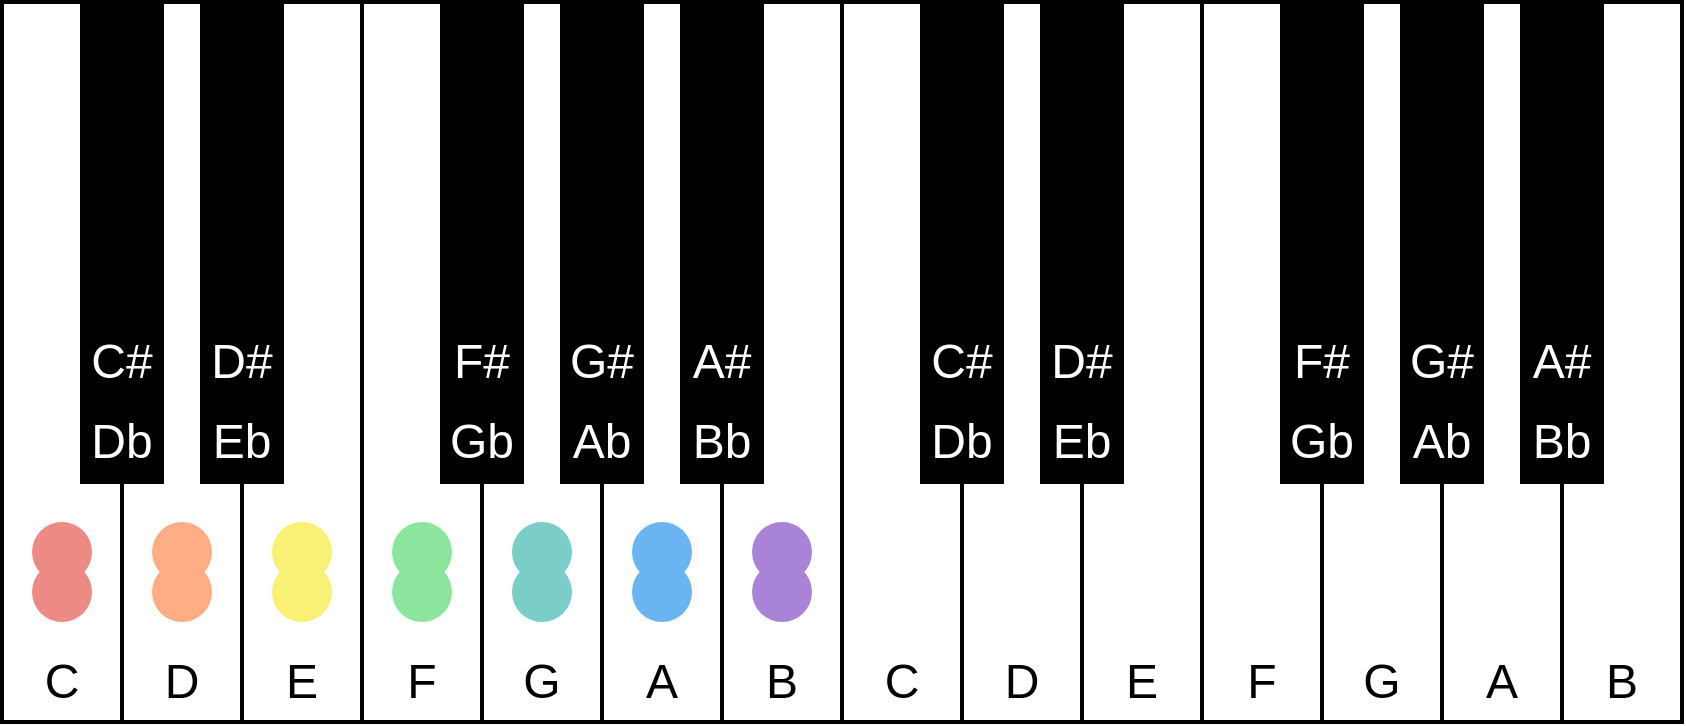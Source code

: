 <mxfile version="26.0.9" pages="15">
  <diagram name="纯一度" id="QIx1eOnt9IERDuiBLxyt">
    <mxGraphModel dx="1450" dy="671" grid="1" gridSize="10" guides="1" tooltips="1" connect="1" arrows="1" fold="1" page="0" pageScale="1" pageWidth="827" pageHeight="1169" math="1" shadow="0">
      <root>
        <mxCell id="7KTJDK4p0kdCYnBdhwrY-0" />
        <mxCell id="7KTJDK4p0kdCYnBdhwrY-1" parent="7KTJDK4p0kdCYnBdhwrY-0" />
        <mxCell id="7KTJDK4p0kdCYnBdhwrY-2" value="" style="rounded=0;whiteSpace=wrap;html=1;strokeWidth=2;movable=0;resizable=0;rotatable=0;deletable=0;editable=0;locked=1;connectable=0;" parent="7KTJDK4p0kdCYnBdhwrY-1" vertex="1">
          <mxGeometry x="-20" y="80" width="60" height="360" as="geometry" />
        </mxCell>
        <mxCell id="7KTJDK4p0kdCYnBdhwrY-3" value="" style="rounded=0;whiteSpace=wrap;html=1;strokeWidth=2;movable=0;resizable=0;rotatable=0;deletable=0;editable=0;locked=1;connectable=0;" parent="7KTJDK4p0kdCYnBdhwrY-1" vertex="1">
          <mxGeometry x="40" y="80" width="60" height="360" as="geometry" />
        </mxCell>
        <mxCell id="7KTJDK4p0kdCYnBdhwrY-4" value="" style="rounded=0;whiteSpace=wrap;html=1;strokeWidth=2;movable=0;resizable=0;rotatable=0;deletable=0;editable=0;locked=1;connectable=0;" parent="7KTJDK4p0kdCYnBdhwrY-1" vertex="1">
          <mxGeometry x="100" y="80" width="60" height="360" as="geometry" />
        </mxCell>
        <mxCell id="7KTJDK4p0kdCYnBdhwrY-5" value="" style="rounded=0;whiteSpace=wrap;html=1;strokeWidth=2;movable=0;resizable=0;rotatable=0;deletable=0;editable=0;locked=1;connectable=0;" parent="7KTJDK4p0kdCYnBdhwrY-1" vertex="1">
          <mxGeometry x="160" y="80" width="60" height="360" as="geometry" />
        </mxCell>
        <mxCell id="7KTJDK4p0kdCYnBdhwrY-6" value="" style="rounded=0;whiteSpace=wrap;html=1;strokeWidth=2;movable=0;resizable=0;rotatable=0;deletable=0;editable=0;locked=1;connectable=0;" parent="7KTJDK4p0kdCYnBdhwrY-1" vertex="1">
          <mxGeometry x="220" y="80" width="60" height="360" as="geometry" />
        </mxCell>
        <mxCell id="7KTJDK4p0kdCYnBdhwrY-7" value="" style="rounded=0;whiteSpace=wrap;html=1;strokeWidth=2;movable=0;resizable=0;rotatable=0;deletable=0;editable=0;locked=1;connectable=0;" parent="7KTJDK4p0kdCYnBdhwrY-1" vertex="1">
          <mxGeometry x="280" y="80" width="60" height="360" as="geometry" />
        </mxCell>
        <mxCell id="7KTJDK4p0kdCYnBdhwrY-8" value="" style="rounded=0;whiteSpace=wrap;html=1;strokeWidth=2;movable=0;resizable=0;rotatable=0;deletable=0;editable=0;locked=1;connectable=0;" parent="7KTJDK4p0kdCYnBdhwrY-1" vertex="1">
          <mxGeometry x="340" y="80" width="60" height="360" as="geometry" />
        </mxCell>
        <mxCell id="7KTJDK4p0kdCYnBdhwrY-9" value="" style="rounded=0;whiteSpace=wrap;html=1;fillColor=#000000;strokeWidth=2;movable=0;resizable=0;rotatable=0;deletable=0;editable=0;locked=1;connectable=0;" parent="7KTJDK4p0kdCYnBdhwrY-1" vertex="1">
          <mxGeometry x="20" y="80" width="40" height="240" as="geometry" />
        </mxCell>
        <mxCell id="7KTJDK4p0kdCYnBdhwrY-10" value="" style="rounded=0;whiteSpace=wrap;html=1;fillColor=#000000;strokeWidth=2;movable=0;resizable=0;rotatable=0;deletable=0;editable=0;locked=1;connectable=0;" parent="7KTJDK4p0kdCYnBdhwrY-1" vertex="1">
          <mxGeometry x="80" y="80" width="40" height="240" as="geometry" />
        </mxCell>
        <mxCell id="7KTJDK4p0kdCYnBdhwrY-11" value="" style="rounded=0;whiteSpace=wrap;html=1;fillColor=#000000;strokeWidth=2;movable=0;resizable=0;rotatable=0;deletable=0;editable=0;locked=1;connectable=0;" parent="7KTJDK4p0kdCYnBdhwrY-1" vertex="1">
          <mxGeometry x="200" y="80" width="40" height="240" as="geometry" />
        </mxCell>
        <mxCell id="7KTJDK4p0kdCYnBdhwrY-12" value="" style="rounded=0;whiteSpace=wrap;html=1;fillColor=#000000;strokeWidth=2;movable=0;resizable=0;rotatable=0;deletable=0;editable=0;locked=1;connectable=0;" parent="7KTJDK4p0kdCYnBdhwrY-1" vertex="1">
          <mxGeometry x="260" y="80" width="40" height="240" as="geometry" />
        </mxCell>
        <mxCell id="7KTJDK4p0kdCYnBdhwrY-13" value="" style="rounded=0;whiteSpace=wrap;html=1;fillColor=#000000;strokeWidth=2;movable=0;resizable=0;rotatable=0;deletable=0;editable=0;locked=1;connectable=0;" parent="7KTJDK4p0kdCYnBdhwrY-1" vertex="1">
          <mxGeometry x="320" y="80" width="40" height="240" as="geometry" />
        </mxCell>
        <mxCell id="7KTJDK4p0kdCYnBdhwrY-14" value="C" style="text;html=1;align=center;verticalAlign=middle;whiteSpace=wrap;rounded=0;fontSize=24;movable=0;resizable=0;rotatable=0;deletable=0;editable=0;locked=1;connectable=0;" parent="7KTJDK4p0kdCYnBdhwrY-1" vertex="1">
          <mxGeometry x="-20" y="400" width="60" height="40" as="geometry" />
        </mxCell>
        <mxCell id="7KTJDK4p0kdCYnBdhwrY-15" value="D" style="text;html=1;align=center;verticalAlign=middle;whiteSpace=wrap;rounded=0;fontSize=24;movable=0;resizable=0;rotatable=0;deletable=0;editable=0;locked=1;connectable=0;" parent="7KTJDK4p0kdCYnBdhwrY-1" vertex="1">
          <mxGeometry x="40" y="400" width="60" height="40" as="geometry" />
        </mxCell>
        <mxCell id="7KTJDK4p0kdCYnBdhwrY-16" value="E" style="text;html=1;align=center;verticalAlign=middle;whiteSpace=wrap;rounded=0;fontSize=24;movable=0;resizable=0;rotatable=0;deletable=0;editable=0;locked=1;connectable=0;" parent="7KTJDK4p0kdCYnBdhwrY-1" vertex="1">
          <mxGeometry x="100" y="400" width="60" height="40" as="geometry" />
        </mxCell>
        <mxCell id="7KTJDK4p0kdCYnBdhwrY-17" value="F" style="text;html=1;align=center;verticalAlign=middle;whiteSpace=wrap;rounded=0;fontSize=24;movable=0;resizable=0;rotatable=0;deletable=0;editable=0;locked=1;connectable=0;" parent="7KTJDK4p0kdCYnBdhwrY-1" vertex="1">
          <mxGeometry x="160" y="400" width="60" height="40" as="geometry" />
        </mxCell>
        <mxCell id="7KTJDK4p0kdCYnBdhwrY-18" value="A" style="text;html=1;align=center;verticalAlign=middle;whiteSpace=wrap;rounded=0;fontSize=24;movable=0;resizable=0;rotatable=0;deletable=0;editable=0;locked=1;connectable=0;" parent="7KTJDK4p0kdCYnBdhwrY-1" vertex="1">
          <mxGeometry x="280" y="400" width="60" height="40" as="geometry" />
        </mxCell>
        <mxCell id="7KTJDK4p0kdCYnBdhwrY-19" value="B" style="text;html=1;align=center;verticalAlign=middle;whiteSpace=wrap;rounded=0;fontSize=24;movable=0;resizable=0;rotatable=0;deletable=0;editable=0;locked=1;connectable=0;" parent="7KTJDK4p0kdCYnBdhwrY-1" vertex="1">
          <mxGeometry x="340" y="400" width="60" height="40" as="geometry" />
        </mxCell>
        <mxCell id="7KTJDK4p0kdCYnBdhwrY-20" value="G" style="text;html=1;align=center;verticalAlign=middle;whiteSpace=wrap;rounded=0;fontSize=24;movable=0;resizable=0;rotatable=0;deletable=0;editable=0;locked=1;connectable=0;" parent="7KTJDK4p0kdCYnBdhwrY-1" vertex="1">
          <mxGeometry x="220" y="400" width="60" height="40" as="geometry" />
        </mxCell>
        <mxCell id="7KTJDK4p0kdCYnBdhwrY-21" value="C#" style="text;html=1;align=center;verticalAlign=middle;whiteSpace=wrap;rounded=0;fontSize=24;fontColor=#FFFFFF;movable=0;resizable=0;rotatable=0;deletable=0;editable=0;locked=1;connectable=0;" parent="7KTJDK4p0kdCYnBdhwrY-1" vertex="1">
          <mxGeometry x="20" y="240" width="40" height="40" as="geometry" />
        </mxCell>
        <mxCell id="7KTJDK4p0kdCYnBdhwrY-22" value="Db" style="text;html=1;align=center;verticalAlign=middle;whiteSpace=wrap;rounded=0;fontSize=24;fontColor=#FFFFFF;movable=0;resizable=0;rotatable=0;deletable=0;editable=0;locked=1;connectable=0;" parent="7KTJDK4p0kdCYnBdhwrY-1" vertex="1">
          <mxGeometry x="20" y="280" width="40" height="40" as="geometry" />
        </mxCell>
        <mxCell id="7KTJDK4p0kdCYnBdhwrY-23" value="D#" style="text;html=1;align=center;verticalAlign=middle;whiteSpace=wrap;rounded=0;fontSize=24;fontColor=#FFFFFF;movable=0;resizable=0;rotatable=0;deletable=0;editable=0;locked=1;connectable=0;" parent="7KTJDK4p0kdCYnBdhwrY-1" vertex="1">
          <mxGeometry x="80" y="240" width="40" height="40" as="geometry" />
        </mxCell>
        <mxCell id="7KTJDK4p0kdCYnBdhwrY-24" value="Eb" style="text;html=1;align=center;verticalAlign=middle;whiteSpace=wrap;rounded=0;fontSize=24;fontColor=#FFFFFF;movable=0;resizable=0;rotatable=0;deletable=0;editable=0;locked=1;connectable=0;" parent="7KTJDK4p0kdCYnBdhwrY-1" vertex="1">
          <mxGeometry x="80" y="280" width="40" height="40" as="geometry" />
        </mxCell>
        <mxCell id="7KTJDK4p0kdCYnBdhwrY-25" value="F#" style="text;html=1;align=center;verticalAlign=middle;whiteSpace=wrap;rounded=0;fontSize=24;fontColor=#FFFFFF;movable=0;resizable=0;rotatable=0;deletable=0;editable=0;locked=1;connectable=0;" parent="7KTJDK4p0kdCYnBdhwrY-1" vertex="1">
          <mxGeometry x="200" y="240" width="40" height="40" as="geometry" />
        </mxCell>
        <mxCell id="7KTJDK4p0kdCYnBdhwrY-26" value="Gb" style="text;html=1;align=center;verticalAlign=middle;whiteSpace=wrap;rounded=0;fontSize=24;fontColor=#FFFFFF;movable=0;resizable=0;rotatable=0;deletable=0;editable=0;locked=1;connectable=0;" parent="7KTJDK4p0kdCYnBdhwrY-1" vertex="1">
          <mxGeometry x="200" y="280" width="40" height="40" as="geometry" />
        </mxCell>
        <mxCell id="7KTJDK4p0kdCYnBdhwrY-27" value="G#" style="text;html=1;align=center;verticalAlign=middle;whiteSpace=wrap;rounded=0;fontSize=24;fontColor=#FFFFFF;movable=0;resizable=0;rotatable=0;deletable=0;editable=0;locked=1;connectable=0;" parent="7KTJDK4p0kdCYnBdhwrY-1" vertex="1">
          <mxGeometry x="260" y="240" width="40" height="40" as="geometry" />
        </mxCell>
        <mxCell id="7KTJDK4p0kdCYnBdhwrY-28" value="Ab" style="text;html=1;align=center;verticalAlign=middle;whiteSpace=wrap;rounded=0;fontSize=24;fontColor=#FFFFFF;movable=0;resizable=0;rotatable=0;deletable=0;editable=0;locked=1;connectable=0;" parent="7KTJDK4p0kdCYnBdhwrY-1" vertex="1">
          <mxGeometry x="260" y="280" width="40" height="40" as="geometry" />
        </mxCell>
        <mxCell id="7KTJDK4p0kdCYnBdhwrY-29" value="A#" style="text;html=1;align=center;verticalAlign=middle;whiteSpace=wrap;rounded=0;fontSize=24;fontColor=#FFFFFF;movable=0;resizable=0;rotatable=0;deletable=0;editable=0;locked=1;connectable=0;" parent="7KTJDK4p0kdCYnBdhwrY-1" vertex="1">
          <mxGeometry x="320" y="240" width="40" height="40" as="geometry" />
        </mxCell>
        <mxCell id="7KTJDK4p0kdCYnBdhwrY-30" value="Bb" style="text;html=1;align=center;verticalAlign=middle;whiteSpace=wrap;rounded=0;fontSize=24;fontColor=#FFFFFF;movable=0;resizable=0;rotatable=0;deletable=0;editable=0;locked=1;connectable=0;" parent="7KTJDK4p0kdCYnBdhwrY-1" vertex="1">
          <mxGeometry x="320" y="280" width="40" height="40" as="geometry" />
        </mxCell>
        <mxCell id="7KTJDK4p0kdCYnBdhwrY-31" value="" style="rounded=0;whiteSpace=wrap;html=1;strokeWidth=2;movable=0;resizable=0;rotatable=0;deletable=0;editable=0;locked=1;connectable=0;" parent="7KTJDK4p0kdCYnBdhwrY-1" vertex="1">
          <mxGeometry x="400" y="80" width="60" height="360" as="geometry" />
        </mxCell>
        <mxCell id="7KTJDK4p0kdCYnBdhwrY-32" value="" style="rounded=0;whiteSpace=wrap;html=1;strokeWidth=2;movable=0;resizable=0;rotatable=0;deletable=0;editable=0;locked=1;connectable=0;" parent="7KTJDK4p0kdCYnBdhwrY-1" vertex="1">
          <mxGeometry x="460" y="80" width="60" height="360" as="geometry" />
        </mxCell>
        <mxCell id="7KTJDK4p0kdCYnBdhwrY-33" value="" style="rounded=0;whiteSpace=wrap;html=1;strokeWidth=2;movable=0;resizable=0;rotatable=0;deletable=0;editable=0;locked=1;connectable=0;" parent="7KTJDK4p0kdCYnBdhwrY-1" vertex="1">
          <mxGeometry x="520" y="80" width="60" height="360" as="geometry" />
        </mxCell>
        <mxCell id="7KTJDK4p0kdCYnBdhwrY-34" value="" style="rounded=0;whiteSpace=wrap;html=1;strokeWidth=2;movable=0;resizable=0;rotatable=0;deletable=0;editable=0;locked=1;connectable=0;" parent="7KTJDK4p0kdCYnBdhwrY-1" vertex="1">
          <mxGeometry x="580" y="80" width="60" height="360" as="geometry" />
        </mxCell>
        <mxCell id="7KTJDK4p0kdCYnBdhwrY-35" value="" style="rounded=0;whiteSpace=wrap;html=1;strokeWidth=2;movable=0;resizable=0;rotatable=0;deletable=0;editable=0;locked=1;connectable=0;" parent="7KTJDK4p0kdCYnBdhwrY-1" vertex="1">
          <mxGeometry x="640" y="80" width="60" height="360" as="geometry" />
        </mxCell>
        <mxCell id="7KTJDK4p0kdCYnBdhwrY-36" value="" style="rounded=0;whiteSpace=wrap;html=1;strokeWidth=2;movable=0;resizable=0;rotatable=0;deletable=0;editable=0;locked=1;connectable=0;" parent="7KTJDK4p0kdCYnBdhwrY-1" vertex="1">
          <mxGeometry x="700" y="80" width="60" height="360" as="geometry" />
        </mxCell>
        <mxCell id="7KTJDK4p0kdCYnBdhwrY-37" value="" style="rounded=0;whiteSpace=wrap;html=1;strokeWidth=2;movable=0;resizable=0;rotatable=0;deletable=0;editable=0;locked=1;connectable=0;" parent="7KTJDK4p0kdCYnBdhwrY-1" vertex="1">
          <mxGeometry x="760" y="80" width="60" height="360" as="geometry" />
        </mxCell>
        <mxCell id="7KTJDK4p0kdCYnBdhwrY-38" value="" style="rounded=0;whiteSpace=wrap;html=1;fillColor=#000000;strokeWidth=2;movable=0;resizable=0;rotatable=0;deletable=0;editable=0;locked=1;connectable=0;" parent="7KTJDK4p0kdCYnBdhwrY-1" vertex="1">
          <mxGeometry x="440" y="80" width="40" height="240" as="geometry" />
        </mxCell>
        <mxCell id="7KTJDK4p0kdCYnBdhwrY-39" value="" style="rounded=0;whiteSpace=wrap;html=1;fillColor=#000000;strokeWidth=2;movable=0;resizable=0;rotatable=0;deletable=0;editable=0;locked=1;connectable=0;" parent="7KTJDK4p0kdCYnBdhwrY-1" vertex="1">
          <mxGeometry x="500" y="80" width="40" height="240" as="geometry" />
        </mxCell>
        <mxCell id="7KTJDK4p0kdCYnBdhwrY-40" value="" style="rounded=0;whiteSpace=wrap;html=1;fillColor=#000000;strokeWidth=2;movable=0;resizable=0;rotatable=0;deletable=0;editable=0;locked=1;connectable=0;" parent="7KTJDK4p0kdCYnBdhwrY-1" vertex="1">
          <mxGeometry x="620" y="80" width="40" height="240" as="geometry" />
        </mxCell>
        <mxCell id="7KTJDK4p0kdCYnBdhwrY-41" value="" style="rounded=0;whiteSpace=wrap;html=1;fillColor=#000000;strokeWidth=2;movable=0;resizable=0;rotatable=0;deletable=0;editable=0;locked=1;connectable=0;" parent="7KTJDK4p0kdCYnBdhwrY-1" vertex="1">
          <mxGeometry x="680" y="80" width="40" height="240" as="geometry" />
        </mxCell>
        <mxCell id="7KTJDK4p0kdCYnBdhwrY-42" value="" style="rounded=0;whiteSpace=wrap;html=1;fillColor=#000000;strokeWidth=2;movable=0;resizable=0;rotatable=0;deletable=0;editable=0;locked=1;connectable=0;" parent="7KTJDK4p0kdCYnBdhwrY-1" vertex="1">
          <mxGeometry x="740" y="80" width="40" height="240" as="geometry" />
        </mxCell>
        <mxCell id="7KTJDK4p0kdCYnBdhwrY-43" value="C" style="text;html=1;align=center;verticalAlign=middle;whiteSpace=wrap;rounded=0;fontSize=24;movable=0;resizable=0;rotatable=0;deletable=0;editable=0;locked=1;connectable=0;" parent="7KTJDK4p0kdCYnBdhwrY-1" vertex="1">
          <mxGeometry x="400" y="400" width="60" height="40" as="geometry" />
        </mxCell>
        <mxCell id="7KTJDK4p0kdCYnBdhwrY-44" value="D" style="text;html=1;align=center;verticalAlign=middle;whiteSpace=wrap;rounded=0;fontSize=24;movable=0;resizable=0;rotatable=0;deletable=0;editable=0;locked=1;connectable=0;" parent="7KTJDK4p0kdCYnBdhwrY-1" vertex="1">
          <mxGeometry x="460" y="400" width="60" height="40" as="geometry" />
        </mxCell>
        <mxCell id="7KTJDK4p0kdCYnBdhwrY-45" value="E" style="text;html=1;align=center;verticalAlign=middle;whiteSpace=wrap;rounded=0;fontSize=24;movable=0;resizable=0;rotatable=0;deletable=0;editable=0;locked=1;connectable=0;" parent="7KTJDK4p0kdCYnBdhwrY-1" vertex="1">
          <mxGeometry x="520" y="400" width="60" height="40" as="geometry" />
        </mxCell>
        <mxCell id="7KTJDK4p0kdCYnBdhwrY-46" value="F" style="text;html=1;align=center;verticalAlign=middle;whiteSpace=wrap;rounded=0;fontSize=24;movable=0;resizable=0;rotatable=0;deletable=0;editable=0;locked=1;connectable=0;" parent="7KTJDK4p0kdCYnBdhwrY-1" vertex="1">
          <mxGeometry x="580" y="400" width="60" height="40" as="geometry" />
        </mxCell>
        <mxCell id="7KTJDK4p0kdCYnBdhwrY-47" value="A" style="text;html=1;align=center;verticalAlign=middle;whiteSpace=wrap;rounded=0;fontSize=24;movable=0;resizable=0;rotatable=0;deletable=0;editable=0;locked=1;connectable=0;" parent="7KTJDK4p0kdCYnBdhwrY-1" vertex="1">
          <mxGeometry x="700" y="400" width="60" height="40" as="geometry" />
        </mxCell>
        <mxCell id="7KTJDK4p0kdCYnBdhwrY-48" value="B" style="text;html=1;align=center;verticalAlign=middle;whiteSpace=wrap;rounded=0;fontSize=24;movable=0;resizable=0;rotatable=0;deletable=0;editable=0;locked=1;connectable=0;" parent="7KTJDK4p0kdCYnBdhwrY-1" vertex="1">
          <mxGeometry x="760" y="400" width="60" height="40" as="geometry" />
        </mxCell>
        <mxCell id="7KTJDK4p0kdCYnBdhwrY-49" value="G" style="text;html=1;align=center;verticalAlign=middle;whiteSpace=wrap;rounded=0;fontSize=24;movable=0;resizable=0;rotatable=0;deletable=0;editable=0;locked=1;connectable=0;" parent="7KTJDK4p0kdCYnBdhwrY-1" vertex="1">
          <mxGeometry x="640" y="400" width="60" height="40" as="geometry" />
        </mxCell>
        <mxCell id="7KTJDK4p0kdCYnBdhwrY-50" value="C#" style="text;html=1;align=center;verticalAlign=middle;whiteSpace=wrap;rounded=0;fontSize=24;fontColor=#FFFFFF;movable=0;resizable=0;rotatable=0;deletable=0;editable=0;locked=1;connectable=0;" parent="7KTJDK4p0kdCYnBdhwrY-1" vertex="1">
          <mxGeometry x="440" y="240" width="40" height="40" as="geometry" />
        </mxCell>
        <mxCell id="7KTJDK4p0kdCYnBdhwrY-51" value="Db" style="text;html=1;align=center;verticalAlign=middle;whiteSpace=wrap;rounded=0;fontSize=24;fontColor=#FFFFFF;movable=0;resizable=0;rotatable=0;deletable=0;editable=0;locked=1;connectable=0;" parent="7KTJDK4p0kdCYnBdhwrY-1" vertex="1">
          <mxGeometry x="440" y="280" width="40" height="40" as="geometry" />
        </mxCell>
        <mxCell id="7KTJDK4p0kdCYnBdhwrY-52" value="D#" style="text;html=1;align=center;verticalAlign=middle;whiteSpace=wrap;rounded=0;fontSize=24;fontColor=#FFFFFF;movable=0;resizable=0;rotatable=0;deletable=0;editable=0;locked=1;connectable=0;" parent="7KTJDK4p0kdCYnBdhwrY-1" vertex="1">
          <mxGeometry x="500" y="240" width="40" height="40" as="geometry" />
        </mxCell>
        <mxCell id="7KTJDK4p0kdCYnBdhwrY-53" value="Eb" style="text;html=1;align=center;verticalAlign=middle;whiteSpace=wrap;rounded=0;fontSize=24;fontColor=#FFFFFF;movable=0;resizable=0;rotatable=0;deletable=0;editable=0;locked=1;connectable=0;" parent="7KTJDK4p0kdCYnBdhwrY-1" vertex="1">
          <mxGeometry x="500" y="280" width="40" height="40" as="geometry" />
        </mxCell>
        <mxCell id="7KTJDK4p0kdCYnBdhwrY-54" value="F#" style="text;html=1;align=center;verticalAlign=middle;whiteSpace=wrap;rounded=0;fontSize=24;fontColor=#FFFFFF;movable=0;resizable=0;rotatable=0;deletable=0;editable=0;locked=1;connectable=0;" parent="7KTJDK4p0kdCYnBdhwrY-1" vertex="1">
          <mxGeometry x="620" y="240" width="40" height="40" as="geometry" />
        </mxCell>
        <mxCell id="7KTJDK4p0kdCYnBdhwrY-55" value="Gb" style="text;html=1;align=center;verticalAlign=middle;whiteSpace=wrap;rounded=0;fontSize=24;fontColor=#FFFFFF;movable=0;resizable=0;rotatable=0;deletable=0;editable=0;locked=1;connectable=0;" parent="7KTJDK4p0kdCYnBdhwrY-1" vertex="1">
          <mxGeometry x="620" y="280" width="40" height="40" as="geometry" />
        </mxCell>
        <mxCell id="7KTJDK4p0kdCYnBdhwrY-56" value="G#" style="text;html=1;align=center;verticalAlign=middle;whiteSpace=wrap;rounded=0;fontSize=24;fontColor=#FFFFFF;movable=0;resizable=0;rotatable=0;deletable=0;editable=0;locked=1;connectable=0;" parent="7KTJDK4p0kdCYnBdhwrY-1" vertex="1">
          <mxGeometry x="680" y="240" width="40" height="40" as="geometry" />
        </mxCell>
        <mxCell id="7KTJDK4p0kdCYnBdhwrY-57" value="Ab" style="text;html=1;align=center;verticalAlign=middle;whiteSpace=wrap;rounded=0;fontSize=24;fontColor=#FFFFFF;movable=0;resizable=0;rotatable=0;deletable=0;editable=0;locked=1;connectable=0;" parent="7KTJDK4p0kdCYnBdhwrY-1" vertex="1">
          <mxGeometry x="680" y="280" width="40" height="40" as="geometry" />
        </mxCell>
        <mxCell id="7KTJDK4p0kdCYnBdhwrY-58" value="A#" style="text;html=1;align=center;verticalAlign=middle;whiteSpace=wrap;rounded=0;fontSize=24;fontColor=#FFFFFF;movable=0;resizable=0;rotatable=0;deletable=0;editable=0;locked=1;connectable=0;" parent="7KTJDK4p0kdCYnBdhwrY-1" vertex="1">
          <mxGeometry x="740" y="240" width="40" height="40" as="geometry" />
        </mxCell>
        <mxCell id="7KTJDK4p0kdCYnBdhwrY-59" value="Bb" style="text;html=1;align=center;verticalAlign=middle;whiteSpace=wrap;rounded=0;fontSize=24;fontColor=#FFFFFF;movable=0;resizable=0;rotatable=0;deletable=0;editable=0;locked=1;connectable=0;" parent="7KTJDK4p0kdCYnBdhwrY-1" vertex="1">
          <mxGeometry x="740" y="280" width="40" height="40" as="geometry" />
        </mxCell>
        <mxCell id="bgbc7tqRPiFwwwY1f48--0" value="" style="ellipse;whiteSpace=wrap;html=1;aspect=fixed;strokeColor=none;fillColor=#EC8A83;" parent="7KTJDK4p0kdCYnBdhwrY-1" vertex="1">
          <mxGeometry x="-5" y="360" width="30" height="30" as="geometry" />
        </mxCell>
        <mxCell id="bgbc7tqRPiFwwwY1f48--1" value="" style="ellipse;whiteSpace=wrap;html=1;aspect=fixed;strokeColor=none;fillColor=#FFAD85;" parent="7KTJDK4p0kdCYnBdhwrY-1" vertex="1">
          <mxGeometry x="55" y="360" width="30" height="30" as="geometry" />
        </mxCell>
        <mxCell id="bgbc7tqRPiFwwwY1f48--2" value="" style="ellipse;whiteSpace=wrap;html=1;aspect=fixed;strokeColor=none;fillColor=#F9F176;" parent="7KTJDK4p0kdCYnBdhwrY-1" vertex="1">
          <mxGeometry x="115" y="360" width="30" height="30" as="geometry" />
        </mxCell>
        <mxCell id="bgbc7tqRPiFwwwY1f48--3" value="" style="ellipse;whiteSpace=wrap;html=1;aspect=fixed;strokeColor=none;fillColor=#8BE59D;" parent="7KTJDK4p0kdCYnBdhwrY-1" vertex="1">
          <mxGeometry x="175" y="360" width="30" height="30" as="geometry" />
        </mxCell>
        <mxCell id="bgbc7tqRPiFwwwY1f48--4" value="" style="ellipse;whiteSpace=wrap;html=1;aspect=fixed;strokeColor=none;fillColor=#7BCDC7;" parent="7KTJDK4p0kdCYnBdhwrY-1" vertex="1">
          <mxGeometry x="235" y="360" width="30" height="30" as="geometry" />
        </mxCell>
        <mxCell id="bgbc7tqRPiFwwwY1f48--5" value="" style="ellipse;whiteSpace=wrap;html=1;aspect=fixed;strokeColor=none;fillColor=#6AB4F1;" parent="7KTJDK4p0kdCYnBdhwrY-1" vertex="1">
          <mxGeometry x="295" y="360" width="30" height="30" as="geometry" />
        </mxCell>
        <mxCell id="bgbc7tqRPiFwwwY1f48--6" value="" style="ellipse;whiteSpace=wrap;html=1;aspect=fixed;strokeColor=none;fillColor=#A983D8;" parent="7KTJDK4p0kdCYnBdhwrY-1" vertex="1">
          <mxGeometry x="355" y="360" width="30" height="30" as="geometry" />
        </mxCell>
        <mxCell id="8b4pzVFqWlZJaL1Ou9Q0-0" value="" style="ellipse;whiteSpace=wrap;html=1;aspect=fixed;strokeColor=none;fillColor=#EC8A83;" parent="7KTJDK4p0kdCYnBdhwrY-1" vertex="1">
          <mxGeometry x="-5" y="340" width="30" height="30" as="geometry" />
        </mxCell>
        <mxCell id="8b4pzVFqWlZJaL1Ou9Q0-1" value="" style="ellipse;whiteSpace=wrap;html=1;aspect=fixed;strokeColor=none;fillColor=#FFAD85;" parent="7KTJDK4p0kdCYnBdhwrY-1" vertex="1">
          <mxGeometry x="55" y="340" width="30" height="30" as="geometry" />
        </mxCell>
        <mxCell id="8b4pzVFqWlZJaL1Ou9Q0-2" value="" style="ellipse;whiteSpace=wrap;html=1;aspect=fixed;strokeColor=none;fillColor=#F9F176;" parent="7KTJDK4p0kdCYnBdhwrY-1" vertex="1">
          <mxGeometry x="115" y="340" width="30" height="30" as="geometry" />
        </mxCell>
        <mxCell id="8b4pzVFqWlZJaL1Ou9Q0-3" value="" style="ellipse;whiteSpace=wrap;html=1;aspect=fixed;strokeColor=none;fillColor=#8BE59D;" parent="7KTJDK4p0kdCYnBdhwrY-1" vertex="1">
          <mxGeometry x="175" y="340" width="30" height="30" as="geometry" />
        </mxCell>
        <mxCell id="8b4pzVFqWlZJaL1Ou9Q0-4" value="" style="ellipse;whiteSpace=wrap;html=1;aspect=fixed;strokeColor=none;fillColor=#7BCDC7;" parent="7KTJDK4p0kdCYnBdhwrY-1" vertex="1">
          <mxGeometry x="235" y="340" width="30" height="30" as="geometry" />
        </mxCell>
        <mxCell id="8b4pzVFqWlZJaL1Ou9Q0-5" value="" style="ellipse;whiteSpace=wrap;html=1;aspect=fixed;strokeColor=none;fillColor=#6AB4F1;" parent="7KTJDK4p0kdCYnBdhwrY-1" vertex="1">
          <mxGeometry x="295" y="340" width="30" height="30" as="geometry" />
        </mxCell>
        <mxCell id="8b4pzVFqWlZJaL1Ou9Q0-6" value="" style="ellipse;whiteSpace=wrap;html=1;aspect=fixed;strokeColor=none;fillColor=#A983D8;" parent="7KTJDK4p0kdCYnBdhwrY-1" vertex="1">
          <mxGeometry x="355" y="340" width="30" height="30" as="geometry" />
        </mxCell>
      </root>
    </mxGraphModel>
  </diagram>
  <diagram name="小二度" id="hvRo2LfXhSIIghG76-cl">
    <mxGraphModel dx="1000" dy="383" grid="1" gridSize="10" guides="1" tooltips="1" connect="1" arrows="1" fold="1" page="0" pageScale="1" pageWidth="827" pageHeight="1169" math="1" shadow="0">
      <root>
        <mxCell id="_FT_jOkCkUuwZC3twRNF-0" />
        <mxCell id="_FT_jOkCkUuwZC3twRNF-1" parent="_FT_jOkCkUuwZC3twRNF-0" />
        <mxCell id="_FT_jOkCkUuwZC3twRNF-2" value="" style="rounded=0;whiteSpace=wrap;html=1;strokeWidth=2;movable=0;resizable=0;rotatable=0;deletable=0;editable=0;locked=1;connectable=0;" parent="_FT_jOkCkUuwZC3twRNF-1" vertex="1">
          <mxGeometry x="-20" y="80" width="60" height="360" as="geometry" />
        </mxCell>
        <mxCell id="_FT_jOkCkUuwZC3twRNF-3" value="" style="rounded=0;whiteSpace=wrap;html=1;strokeWidth=2;movable=0;resizable=0;rotatable=0;deletable=0;editable=0;locked=1;connectable=0;" parent="_FT_jOkCkUuwZC3twRNF-1" vertex="1">
          <mxGeometry x="40" y="80" width="60" height="360" as="geometry" />
        </mxCell>
        <mxCell id="_FT_jOkCkUuwZC3twRNF-4" value="" style="rounded=0;whiteSpace=wrap;html=1;strokeWidth=2;movable=0;resizable=0;rotatable=0;deletable=0;editable=0;locked=1;connectable=0;" parent="_FT_jOkCkUuwZC3twRNF-1" vertex="1">
          <mxGeometry x="100" y="80" width="60" height="360" as="geometry" />
        </mxCell>
        <mxCell id="_FT_jOkCkUuwZC3twRNF-5" value="" style="rounded=0;whiteSpace=wrap;html=1;strokeWidth=2;movable=0;resizable=0;rotatable=0;deletable=0;editable=0;locked=1;connectable=0;" parent="_FT_jOkCkUuwZC3twRNF-1" vertex="1">
          <mxGeometry x="160" y="80" width="60" height="360" as="geometry" />
        </mxCell>
        <mxCell id="_FT_jOkCkUuwZC3twRNF-6" value="" style="rounded=0;whiteSpace=wrap;html=1;strokeWidth=2;movable=0;resizable=0;rotatable=0;deletable=0;editable=0;locked=1;connectable=0;" parent="_FT_jOkCkUuwZC3twRNF-1" vertex="1">
          <mxGeometry x="220" y="80" width="60" height="360" as="geometry" />
        </mxCell>
        <mxCell id="_FT_jOkCkUuwZC3twRNF-7" value="" style="rounded=0;whiteSpace=wrap;html=1;strokeWidth=2;movable=0;resizable=0;rotatable=0;deletable=0;editable=0;locked=1;connectable=0;" parent="_FT_jOkCkUuwZC3twRNF-1" vertex="1">
          <mxGeometry x="280" y="80" width="60" height="360" as="geometry" />
        </mxCell>
        <mxCell id="_FT_jOkCkUuwZC3twRNF-8" value="" style="rounded=0;whiteSpace=wrap;html=1;strokeWidth=2;movable=0;resizable=0;rotatable=0;deletable=0;editable=0;locked=1;connectable=0;" parent="_FT_jOkCkUuwZC3twRNF-1" vertex="1">
          <mxGeometry x="340" y="80" width="60" height="360" as="geometry" />
        </mxCell>
        <mxCell id="_FT_jOkCkUuwZC3twRNF-9" value="" style="rounded=0;whiteSpace=wrap;html=1;fillColor=#000000;strokeWidth=2;movable=0;resizable=0;rotatable=0;deletable=0;editable=0;locked=1;connectable=0;" parent="_FT_jOkCkUuwZC3twRNF-1" vertex="1">
          <mxGeometry x="20" y="80" width="40" height="240" as="geometry" />
        </mxCell>
        <mxCell id="_FT_jOkCkUuwZC3twRNF-10" value="" style="rounded=0;whiteSpace=wrap;html=1;fillColor=#000000;strokeWidth=2;movable=0;resizable=0;rotatable=0;deletable=0;editable=0;locked=1;connectable=0;" parent="_FT_jOkCkUuwZC3twRNF-1" vertex="1">
          <mxGeometry x="80" y="80" width="40" height="240" as="geometry" />
        </mxCell>
        <mxCell id="_FT_jOkCkUuwZC3twRNF-11" value="" style="rounded=0;whiteSpace=wrap;html=1;fillColor=#000000;strokeWidth=2;movable=0;resizable=0;rotatable=0;deletable=0;editable=0;locked=1;connectable=0;" parent="_FT_jOkCkUuwZC3twRNF-1" vertex="1">
          <mxGeometry x="200" y="80" width="40" height="240" as="geometry" />
        </mxCell>
        <mxCell id="_FT_jOkCkUuwZC3twRNF-12" value="" style="rounded=0;whiteSpace=wrap;html=1;fillColor=#000000;strokeWidth=2;movable=0;resizable=0;rotatable=0;deletable=0;editable=0;locked=1;connectable=0;" parent="_FT_jOkCkUuwZC3twRNF-1" vertex="1">
          <mxGeometry x="260" y="80" width="40" height="240" as="geometry" />
        </mxCell>
        <mxCell id="_FT_jOkCkUuwZC3twRNF-13" value="" style="rounded=0;whiteSpace=wrap;html=1;fillColor=#000000;strokeWidth=2;movable=0;resizable=0;rotatable=0;deletable=0;editable=0;locked=1;connectable=0;" parent="_FT_jOkCkUuwZC3twRNF-1" vertex="1">
          <mxGeometry x="320" y="80" width="40" height="240" as="geometry" />
        </mxCell>
        <mxCell id="_FT_jOkCkUuwZC3twRNF-14" value="C" style="text;html=1;align=center;verticalAlign=middle;whiteSpace=wrap;rounded=0;fontSize=24;movable=0;resizable=0;rotatable=0;deletable=0;editable=0;locked=1;connectable=0;" parent="_FT_jOkCkUuwZC3twRNF-1" vertex="1">
          <mxGeometry x="-20" y="400" width="60" height="40" as="geometry" />
        </mxCell>
        <mxCell id="_FT_jOkCkUuwZC3twRNF-15" value="D" style="text;html=1;align=center;verticalAlign=middle;whiteSpace=wrap;rounded=0;fontSize=24;movable=0;resizable=0;rotatable=0;deletable=0;editable=0;locked=1;connectable=0;" parent="_FT_jOkCkUuwZC3twRNF-1" vertex="1">
          <mxGeometry x="40" y="400" width="60" height="40" as="geometry" />
        </mxCell>
        <mxCell id="_FT_jOkCkUuwZC3twRNF-16" value="E" style="text;html=1;align=center;verticalAlign=middle;whiteSpace=wrap;rounded=0;fontSize=24;movable=0;resizable=0;rotatable=0;deletable=0;editable=0;locked=1;connectable=0;" parent="_FT_jOkCkUuwZC3twRNF-1" vertex="1">
          <mxGeometry x="100" y="400" width="60" height="40" as="geometry" />
        </mxCell>
        <mxCell id="_FT_jOkCkUuwZC3twRNF-17" value="F" style="text;html=1;align=center;verticalAlign=middle;whiteSpace=wrap;rounded=0;fontSize=24;movable=0;resizable=0;rotatable=0;deletable=0;editable=0;locked=1;connectable=0;" parent="_FT_jOkCkUuwZC3twRNF-1" vertex="1">
          <mxGeometry x="160" y="400" width="60" height="40" as="geometry" />
        </mxCell>
        <mxCell id="_FT_jOkCkUuwZC3twRNF-18" value="A" style="text;html=1;align=center;verticalAlign=middle;whiteSpace=wrap;rounded=0;fontSize=24;movable=0;resizable=0;rotatable=0;deletable=0;editable=0;locked=1;connectable=0;" parent="_FT_jOkCkUuwZC3twRNF-1" vertex="1">
          <mxGeometry x="280" y="400" width="60" height="40" as="geometry" />
        </mxCell>
        <mxCell id="_FT_jOkCkUuwZC3twRNF-19" value="B" style="text;html=1;align=center;verticalAlign=middle;whiteSpace=wrap;rounded=0;fontSize=24;movable=0;resizable=0;rotatable=0;deletable=0;editable=0;locked=1;connectable=0;" parent="_FT_jOkCkUuwZC3twRNF-1" vertex="1">
          <mxGeometry x="340" y="400" width="60" height="40" as="geometry" />
        </mxCell>
        <mxCell id="_FT_jOkCkUuwZC3twRNF-20" value="G" style="text;html=1;align=center;verticalAlign=middle;whiteSpace=wrap;rounded=0;fontSize=24;movable=0;resizable=0;rotatable=0;deletable=0;editable=0;locked=1;connectable=0;" parent="_FT_jOkCkUuwZC3twRNF-1" vertex="1">
          <mxGeometry x="220" y="400" width="60" height="40" as="geometry" />
        </mxCell>
        <mxCell id="_FT_jOkCkUuwZC3twRNF-21" value="C#" style="text;html=1;align=center;verticalAlign=middle;whiteSpace=wrap;rounded=0;fontSize=24;fontColor=#FFFFFF;movable=0;resizable=0;rotatable=0;deletable=0;editable=0;locked=1;connectable=0;" parent="_FT_jOkCkUuwZC3twRNF-1" vertex="1">
          <mxGeometry x="20" y="240" width="40" height="40" as="geometry" />
        </mxCell>
        <mxCell id="_FT_jOkCkUuwZC3twRNF-22" value="Db" style="text;html=1;align=center;verticalAlign=middle;whiteSpace=wrap;rounded=0;fontSize=24;fontColor=#FFFFFF;movable=0;resizable=0;rotatable=0;deletable=0;editable=0;locked=1;connectable=0;" parent="_FT_jOkCkUuwZC3twRNF-1" vertex="1">
          <mxGeometry x="20" y="280" width="40" height="40" as="geometry" />
        </mxCell>
        <mxCell id="_FT_jOkCkUuwZC3twRNF-23" value="D#" style="text;html=1;align=center;verticalAlign=middle;whiteSpace=wrap;rounded=0;fontSize=24;fontColor=#FFFFFF;movable=0;resizable=0;rotatable=0;deletable=0;editable=0;locked=1;connectable=0;" parent="_FT_jOkCkUuwZC3twRNF-1" vertex="1">
          <mxGeometry x="80" y="240" width="40" height="40" as="geometry" />
        </mxCell>
        <mxCell id="_FT_jOkCkUuwZC3twRNF-24" value="Eb" style="text;html=1;align=center;verticalAlign=middle;whiteSpace=wrap;rounded=0;fontSize=24;fontColor=#FFFFFF;movable=0;resizable=0;rotatable=0;deletable=0;editable=0;locked=1;connectable=0;" parent="_FT_jOkCkUuwZC3twRNF-1" vertex="1">
          <mxGeometry x="80" y="280" width="40" height="40" as="geometry" />
        </mxCell>
        <mxCell id="_FT_jOkCkUuwZC3twRNF-25" value="F#" style="text;html=1;align=center;verticalAlign=middle;whiteSpace=wrap;rounded=0;fontSize=24;fontColor=#FFFFFF;movable=0;resizable=0;rotatable=0;deletable=0;editable=0;locked=1;connectable=0;" parent="_FT_jOkCkUuwZC3twRNF-1" vertex="1">
          <mxGeometry x="200" y="240" width="40" height="40" as="geometry" />
        </mxCell>
        <mxCell id="_FT_jOkCkUuwZC3twRNF-26" value="Gb" style="text;html=1;align=center;verticalAlign=middle;whiteSpace=wrap;rounded=0;fontSize=24;fontColor=#FFFFFF;movable=0;resizable=0;rotatable=0;deletable=0;editable=0;locked=1;connectable=0;" parent="_FT_jOkCkUuwZC3twRNF-1" vertex="1">
          <mxGeometry x="200" y="280" width="40" height="40" as="geometry" />
        </mxCell>
        <mxCell id="_FT_jOkCkUuwZC3twRNF-27" value="G#" style="text;html=1;align=center;verticalAlign=middle;whiteSpace=wrap;rounded=0;fontSize=24;fontColor=#FFFFFF;movable=0;resizable=0;rotatable=0;deletable=0;editable=0;locked=1;connectable=0;" parent="_FT_jOkCkUuwZC3twRNF-1" vertex="1">
          <mxGeometry x="260" y="240" width="40" height="40" as="geometry" />
        </mxCell>
        <mxCell id="_FT_jOkCkUuwZC3twRNF-28" value="Ab" style="text;html=1;align=center;verticalAlign=middle;whiteSpace=wrap;rounded=0;fontSize=24;fontColor=#FFFFFF;movable=0;resizable=0;rotatable=0;deletable=0;editable=0;locked=1;connectable=0;" parent="_FT_jOkCkUuwZC3twRNF-1" vertex="1">
          <mxGeometry x="260" y="280" width="40" height="40" as="geometry" />
        </mxCell>
        <mxCell id="_FT_jOkCkUuwZC3twRNF-29" value="A#" style="text;html=1;align=center;verticalAlign=middle;whiteSpace=wrap;rounded=0;fontSize=24;fontColor=#FFFFFF;movable=0;resizable=0;rotatable=0;deletable=0;editable=0;locked=1;connectable=0;" parent="_FT_jOkCkUuwZC3twRNF-1" vertex="1">
          <mxGeometry x="320" y="240" width="40" height="40" as="geometry" />
        </mxCell>
        <mxCell id="_FT_jOkCkUuwZC3twRNF-30" value="Bb" style="text;html=1;align=center;verticalAlign=middle;whiteSpace=wrap;rounded=0;fontSize=24;fontColor=#FFFFFF;movable=0;resizable=0;rotatable=0;deletable=0;editable=0;locked=1;connectable=0;" parent="_FT_jOkCkUuwZC3twRNF-1" vertex="1">
          <mxGeometry x="320" y="280" width="40" height="40" as="geometry" />
        </mxCell>
        <mxCell id="_FT_jOkCkUuwZC3twRNF-31" value="" style="rounded=0;whiteSpace=wrap;html=1;strokeWidth=2;movable=0;resizable=0;rotatable=0;deletable=0;editable=0;locked=1;connectable=0;" parent="_FT_jOkCkUuwZC3twRNF-1" vertex="1">
          <mxGeometry x="400" y="80" width="60" height="360" as="geometry" />
        </mxCell>
        <mxCell id="_FT_jOkCkUuwZC3twRNF-32" value="" style="rounded=0;whiteSpace=wrap;html=1;strokeWidth=2;movable=0;resizable=0;rotatable=0;deletable=0;editable=0;locked=1;connectable=0;" parent="_FT_jOkCkUuwZC3twRNF-1" vertex="1">
          <mxGeometry x="460" y="80" width="60" height="360" as="geometry" />
        </mxCell>
        <mxCell id="_FT_jOkCkUuwZC3twRNF-33" value="" style="rounded=0;whiteSpace=wrap;html=1;strokeWidth=2;movable=0;resizable=0;rotatable=0;deletable=0;editable=0;locked=1;connectable=0;" parent="_FT_jOkCkUuwZC3twRNF-1" vertex="1">
          <mxGeometry x="520" y="80" width="60" height="360" as="geometry" />
        </mxCell>
        <mxCell id="_FT_jOkCkUuwZC3twRNF-34" value="" style="rounded=0;whiteSpace=wrap;html=1;strokeWidth=2;movable=0;resizable=0;rotatable=0;deletable=0;editable=0;locked=1;connectable=0;" parent="_FT_jOkCkUuwZC3twRNF-1" vertex="1">
          <mxGeometry x="580" y="80" width="60" height="360" as="geometry" />
        </mxCell>
        <mxCell id="_FT_jOkCkUuwZC3twRNF-35" value="" style="rounded=0;whiteSpace=wrap;html=1;strokeWidth=2;movable=0;resizable=0;rotatable=0;deletable=0;editable=0;locked=1;connectable=0;" parent="_FT_jOkCkUuwZC3twRNF-1" vertex="1">
          <mxGeometry x="640" y="80" width="60" height="360" as="geometry" />
        </mxCell>
        <mxCell id="_FT_jOkCkUuwZC3twRNF-36" value="" style="rounded=0;whiteSpace=wrap;html=1;strokeWidth=2;movable=0;resizable=0;rotatable=0;deletable=0;editable=0;locked=1;connectable=0;" parent="_FT_jOkCkUuwZC3twRNF-1" vertex="1">
          <mxGeometry x="700" y="80" width="60" height="360" as="geometry" />
        </mxCell>
        <mxCell id="_FT_jOkCkUuwZC3twRNF-37" value="" style="rounded=0;whiteSpace=wrap;html=1;strokeWidth=2;movable=0;resizable=0;rotatable=0;deletable=0;editable=0;locked=1;connectable=0;" parent="_FT_jOkCkUuwZC3twRNF-1" vertex="1">
          <mxGeometry x="760" y="80" width="60" height="360" as="geometry" />
        </mxCell>
        <mxCell id="_FT_jOkCkUuwZC3twRNF-38" value="" style="rounded=0;whiteSpace=wrap;html=1;fillColor=#000000;strokeWidth=2;movable=0;resizable=0;rotatable=0;deletable=0;editable=0;locked=1;connectable=0;" parent="_FT_jOkCkUuwZC3twRNF-1" vertex="1">
          <mxGeometry x="440" y="80" width="40" height="240" as="geometry" />
        </mxCell>
        <mxCell id="_FT_jOkCkUuwZC3twRNF-39" value="" style="rounded=0;whiteSpace=wrap;html=1;fillColor=#000000;strokeWidth=2;movable=0;resizable=0;rotatable=0;deletable=0;editable=0;locked=1;connectable=0;" parent="_FT_jOkCkUuwZC3twRNF-1" vertex="1">
          <mxGeometry x="500" y="80" width="40" height="240" as="geometry" />
        </mxCell>
        <mxCell id="_FT_jOkCkUuwZC3twRNF-40" value="" style="rounded=0;whiteSpace=wrap;html=1;fillColor=#000000;strokeWidth=2;movable=0;resizable=0;rotatable=0;deletable=0;editable=0;locked=1;connectable=0;" parent="_FT_jOkCkUuwZC3twRNF-1" vertex="1">
          <mxGeometry x="620" y="80" width="40" height="240" as="geometry" />
        </mxCell>
        <mxCell id="_FT_jOkCkUuwZC3twRNF-41" value="" style="rounded=0;whiteSpace=wrap;html=1;fillColor=#000000;strokeWidth=2;movable=0;resizable=0;rotatable=0;deletable=0;editable=0;locked=1;connectable=0;" parent="_FT_jOkCkUuwZC3twRNF-1" vertex="1">
          <mxGeometry x="680" y="80" width="40" height="240" as="geometry" />
        </mxCell>
        <mxCell id="_FT_jOkCkUuwZC3twRNF-42" value="" style="rounded=0;whiteSpace=wrap;html=1;fillColor=#000000;strokeWidth=2;movable=0;resizable=0;rotatable=0;deletable=0;editable=0;locked=1;connectable=0;" parent="_FT_jOkCkUuwZC3twRNF-1" vertex="1">
          <mxGeometry x="740" y="80" width="40" height="240" as="geometry" />
        </mxCell>
        <mxCell id="_FT_jOkCkUuwZC3twRNF-43" value="C" style="text;html=1;align=center;verticalAlign=middle;whiteSpace=wrap;rounded=0;fontSize=24;movable=0;resizable=0;rotatable=0;deletable=0;editable=0;locked=1;connectable=0;" parent="_FT_jOkCkUuwZC3twRNF-1" vertex="1">
          <mxGeometry x="400" y="400" width="60" height="40" as="geometry" />
        </mxCell>
        <mxCell id="_FT_jOkCkUuwZC3twRNF-44" value="D" style="text;html=1;align=center;verticalAlign=middle;whiteSpace=wrap;rounded=0;fontSize=24;movable=0;resizable=0;rotatable=0;deletable=0;editable=0;locked=1;connectable=0;" parent="_FT_jOkCkUuwZC3twRNF-1" vertex="1">
          <mxGeometry x="460" y="400" width="60" height="40" as="geometry" />
        </mxCell>
        <mxCell id="_FT_jOkCkUuwZC3twRNF-45" value="E" style="text;html=1;align=center;verticalAlign=middle;whiteSpace=wrap;rounded=0;fontSize=24;movable=0;resizable=0;rotatable=0;deletable=0;editable=0;locked=1;connectable=0;" parent="_FT_jOkCkUuwZC3twRNF-1" vertex="1">
          <mxGeometry x="520" y="400" width="60" height="40" as="geometry" />
        </mxCell>
        <mxCell id="_FT_jOkCkUuwZC3twRNF-46" value="F" style="text;html=1;align=center;verticalAlign=middle;whiteSpace=wrap;rounded=0;fontSize=24;movable=0;resizable=0;rotatable=0;deletable=0;editable=0;locked=1;connectable=0;" parent="_FT_jOkCkUuwZC3twRNF-1" vertex="1">
          <mxGeometry x="580" y="400" width="60" height="40" as="geometry" />
        </mxCell>
        <mxCell id="_FT_jOkCkUuwZC3twRNF-47" value="A" style="text;html=1;align=center;verticalAlign=middle;whiteSpace=wrap;rounded=0;fontSize=24;movable=0;resizable=0;rotatable=0;deletable=0;editable=0;locked=1;connectable=0;" parent="_FT_jOkCkUuwZC3twRNF-1" vertex="1">
          <mxGeometry x="700" y="400" width="60" height="40" as="geometry" />
        </mxCell>
        <mxCell id="_FT_jOkCkUuwZC3twRNF-48" value="B" style="text;html=1;align=center;verticalAlign=middle;whiteSpace=wrap;rounded=0;fontSize=24;movable=0;resizable=0;rotatable=0;deletable=0;editable=0;locked=1;connectable=0;" parent="_FT_jOkCkUuwZC3twRNF-1" vertex="1">
          <mxGeometry x="760" y="400" width="60" height="40" as="geometry" />
        </mxCell>
        <mxCell id="_FT_jOkCkUuwZC3twRNF-49" value="G" style="text;html=1;align=center;verticalAlign=middle;whiteSpace=wrap;rounded=0;fontSize=24;movable=0;resizable=0;rotatable=0;deletable=0;editable=0;locked=1;connectable=0;" parent="_FT_jOkCkUuwZC3twRNF-1" vertex="1">
          <mxGeometry x="640" y="400" width="60" height="40" as="geometry" />
        </mxCell>
        <mxCell id="_FT_jOkCkUuwZC3twRNF-50" value="C#" style="text;html=1;align=center;verticalAlign=middle;whiteSpace=wrap;rounded=0;fontSize=24;fontColor=#FFFFFF;movable=0;resizable=0;rotatable=0;deletable=0;editable=0;locked=1;connectable=0;" parent="_FT_jOkCkUuwZC3twRNF-1" vertex="1">
          <mxGeometry x="440" y="240" width="40" height="40" as="geometry" />
        </mxCell>
        <mxCell id="_FT_jOkCkUuwZC3twRNF-51" value="Db" style="text;html=1;align=center;verticalAlign=middle;whiteSpace=wrap;rounded=0;fontSize=24;fontColor=#FFFFFF;movable=0;resizable=0;rotatable=0;deletable=0;editable=0;locked=1;connectable=0;" parent="_FT_jOkCkUuwZC3twRNF-1" vertex="1">
          <mxGeometry x="440" y="280" width="40" height="40" as="geometry" />
        </mxCell>
        <mxCell id="_FT_jOkCkUuwZC3twRNF-52" value="D#" style="text;html=1;align=center;verticalAlign=middle;whiteSpace=wrap;rounded=0;fontSize=24;fontColor=#FFFFFF;movable=0;resizable=0;rotatable=0;deletable=0;editable=0;locked=1;connectable=0;" parent="_FT_jOkCkUuwZC3twRNF-1" vertex="1">
          <mxGeometry x="500" y="240" width="40" height="40" as="geometry" />
        </mxCell>
        <mxCell id="_FT_jOkCkUuwZC3twRNF-53" value="Eb" style="text;html=1;align=center;verticalAlign=middle;whiteSpace=wrap;rounded=0;fontSize=24;fontColor=#FFFFFF;movable=0;resizable=0;rotatable=0;deletable=0;editable=0;locked=1;connectable=0;" parent="_FT_jOkCkUuwZC3twRNF-1" vertex="1">
          <mxGeometry x="500" y="280" width="40" height="40" as="geometry" />
        </mxCell>
        <mxCell id="_FT_jOkCkUuwZC3twRNF-54" value="F#" style="text;html=1;align=center;verticalAlign=middle;whiteSpace=wrap;rounded=0;fontSize=24;fontColor=#FFFFFF;movable=0;resizable=0;rotatable=0;deletable=0;editable=0;locked=1;connectable=0;" parent="_FT_jOkCkUuwZC3twRNF-1" vertex="1">
          <mxGeometry x="620" y="240" width="40" height="40" as="geometry" />
        </mxCell>
        <mxCell id="_FT_jOkCkUuwZC3twRNF-55" value="Gb" style="text;html=1;align=center;verticalAlign=middle;whiteSpace=wrap;rounded=0;fontSize=24;fontColor=#FFFFFF;movable=0;resizable=0;rotatable=0;deletable=0;editable=0;locked=1;connectable=0;" parent="_FT_jOkCkUuwZC3twRNF-1" vertex="1">
          <mxGeometry x="620" y="280" width="40" height="40" as="geometry" />
        </mxCell>
        <mxCell id="_FT_jOkCkUuwZC3twRNF-56" value="G#" style="text;html=1;align=center;verticalAlign=middle;whiteSpace=wrap;rounded=0;fontSize=24;fontColor=#FFFFFF;movable=0;resizable=0;rotatable=0;deletable=0;editable=0;locked=1;connectable=0;" parent="_FT_jOkCkUuwZC3twRNF-1" vertex="1">
          <mxGeometry x="680" y="240" width="40" height="40" as="geometry" />
        </mxCell>
        <mxCell id="_FT_jOkCkUuwZC3twRNF-57" value="Ab" style="text;html=1;align=center;verticalAlign=middle;whiteSpace=wrap;rounded=0;fontSize=24;fontColor=#FFFFFF;movable=0;resizable=0;rotatable=0;deletable=0;editable=0;locked=1;connectable=0;" parent="_FT_jOkCkUuwZC3twRNF-1" vertex="1">
          <mxGeometry x="680" y="280" width="40" height="40" as="geometry" />
        </mxCell>
        <mxCell id="_FT_jOkCkUuwZC3twRNF-58" value="A#" style="text;html=1;align=center;verticalAlign=middle;whiteSpace=wrap;rounded=0;fontSize=24;fontColor=#FFFFFF;movable=0;resizable=0;rotatable=0;deletable=0;editable=0;locked=1;connectable=0;" parent="_FT_jOkCkUuwZC3twRNF-1" vertex="1">
          <mxGeometry x="740" y="240" width="40" height="40" as="geometry" />
        </mxCell>
        <mxCell id="_FT_jOkCkUuwZC3twRNF-59" value="Bb" style="text;html=1;align=center;verticalAlign=middle;whiteSpace=wrap;rounded=0;fontSize=24;fontColor=#FFFFFF;movable=0;resizable=0;rotatable=0;deletable=0;editable=0;locked=1;connectable=0;" parent="_FT_jOkCkUuwZC3twRNF-1" vertex="1">
          <mxGeometry x="740" y="280" width="40" height="40" as="geometry" />
        </mxCell>
        <mxCell id="_FT_jOkCkUuwZC3twRNF-62" value="" style="ellipse;whiteSpace=wrap;html=1;aspect=fixed;strokeColor=none;fillColor=#F9F176;" parent="_FT_jOkCkUuwZC3twRNF-1" vertex="1">
          <mxGeometry x="115" y="360" width="30" height="30" as="geometry" />
        </mxCell>
        <mxCell id="_FT_jOkCkUuwZC3twRNF-66" value="" style="ellipse;whiteSpace=wrap;html=1;aspect=fixed;strokeColor=none;fillColor=#A983D8;" parent="_FT_jOkCkUuwZC3twRNF-1" vertex="1">
          <mxGeometry x="355" y="360" width="30" height="30" as="geometry" />
        </mxCell>
        <mxCell id="U0TSkBsSo1CA5L523Ju9-3" value="" style="ellipse;whiteSpace=wrap;html=1;aspect=fixed;strokeColor=none;fillColor=#F9F176;" parent="_FT_jOkCkUuwZC3twRNF-1" vertex="1">
          <mxGeometry x="175" y="360" width="30" height="30" as="geometry" />
        </mxCell>
        <mxCell id="U0TSkBsSo1CA5L523Ju9-6" value="" style="ellipse;whiteSpace=wrap;html=1;aspect=fixed;strokeColor=none;fillColor=#A983D8;" parent="_FT_jOkCkUuwZC3twRNF-1" vertex="1">
          <mxGeometry x="415" y="360" width="30" height="30" as="geometry" />
        </mxCell>
      </root>
    </mxGraphModel>
  </diagram>
  <diagram name="大二度" id="n7CJn-3pQ3kMraMeGoJ5">
    <mxGraphModel dx="1450" dy="671" grid="1" gridSize="10" guides="1" tooltips="1" connect="1" arrows="1" fold="1" page="0" pageScale="1" pageWidth="827" pageHeight="1169" math="1" shadow="0">
      <root>
        <mxCell id="i0y3O73OBG0X0l5v_hqy-0" />
        <mxCell id="i0y3O73OBG0X0l5v_hqy-1" parent="i0y3O73OBG0X0l5v_hqy-0" />
        <mxCell id="i0y3O73OBG0X0l5v_hqy-2" value="" style="rounded=0;whiteSpace=wrap;html=1;strokeWidth=2;movable=0;resizable=0;rotatable=0;deletable=0;editable=0;locked=1;connectable=0;" parent="i0y3O73OBG0X0l5v_hqy-1" vertex="1">
          <mxGeometry x="-20" y="80" width="60" height="360" as="geometry" />
        </mxCell>
        <mxCell id="i0y3O73OBG0X0l5v_hqy-3" value="" style="rounded=0;whiteSpace=wrap;html=1;strokeWidth=2;movable=0;resizable=0;rotatable=0;deletable=0;editable=0;locked=1;connectable=0;" parent="i0y3O73OBG0X0l5v_hqy-1" vertex="1">
          <mxGeometry x="40" y="80" width="60" height="360" as="geometry" />
        </mxCell>
        <mxCell id="i0y3O73OBG0X0l5v_hqy-4" value="" style="rounded=0;whiteSpace=wrap;html=1;strokeWidth=2;movable=0;resizable=0;rotatable=0;deletable=0;editable=0;locked=1;connectable=0;" parent="i0y3O73OBG0X0l5v_hqy-1" vertex="1">
          <mxGeometry x="100" y="80" width="60" height="360" as="geometry" />
        </mxCell>
        <mxCell id="i0y3O73OBG0X0l5v_hqy-5" value="" style="rounded=0;whiteSpace=wrap;html=1;strokeWidth=2;movable=0;resizable=0;rotatable=0;deletable=0;editable=0;locked=1;connectable=0;" parent="i0y3O73OBG0X0l5v_hqy-1" vertex="1">
          <mxGeometry x="160" y="80" width="60" height="360" as="geometry" />
        </mxCell>
        <mxCell id="i0y3O73OBG0X0l5v_hqy-6" value="" style="rounded=0;whiteSpace=wrap;html=1;strokeWidth=2;movable=0;resizable=0;rotatable=0;deletable=0;editable=0;locked=1;connectable=0;" parent="i0y3O73OBG0X0l5v_hqy-1" vertex="1">
          <mxGeometry x="220" y="80" width="60" height="360" as="geometry" />
        </mxCell>
        <mxCell id="i0y3O73OBG0X0l5v_hqy-7" value="" style="rounded=0;whiteSpace=wrap;html=1;strokeWidth=2;movable=0;resizable=0;rotatable=0;deletable=0;editable=0;locked=1;connectable=0;" parent="i0y3O73OBG0X0l5v_hqy-1" vertex="1">
          <mxGeometry x="280" y="80" width="60" height="360" as="geometry" />
        </mxCell>
        <mxCell id="i0y3O73OBG0X0l5v_hqy-8" value="" style="rounded=0;whiteSpace=wrap;html=1;strokeWidth=2;movable=0;resizable=0;rotatable=0;deletable=0;editable=0;locked=1;connectable=0;" parent="i0y3O73OBG0X0l5v_hqy-1" vertex="1">
          <mxGeometry x="340" y="80" width="60" height="360" as="geometry" />
        </mxCell>
        <mxCell id="i0y3O73OBG0X0l5v_hqy-9" value="" style="rounded=0;whiteSpace=wrap;html=1;fillColor=#000000;strokeWidth=2;movable=0;resizable=0;rotatable=0;deletable=0;editable=0;locked=1;connectable=0;" parent="i0y3O73OBG0X0l5v_hqy-1" vertex="1">
          <mxGeometry x="20" y="80" width="40" height="240" as="geometry" />
        </mxCell>
        <mxCell id="i0y3O73OBG0X0l5v_hqy-10" value="" style="rounded=0;whiteSpace=wrap;html=1;fillColor=#000000;strokeWidth=2;movable=0;resizable=0;rotatable=0;deletable=0;editable=0;locked=1;connectable=0;" parent="i0y3O73OBG0X0l5v_hqy-1" vertex="1">
          <mxGeometry x="80" y="80" width="40" height="240" as="geometry" />
        </mxCell>
        <mxCell id="i0y3O73OBG0X0l5v_hqy-11" value="" style="rounded=0;whiteSpace=wrap;html=1;fillColor=#000000;strokeWidth=2;movable=0;resizable=0;rotatable=0;deletable=0;editable=0;locked=1;connectable=0;" parent="i0y3O73OBG0X0l5v_hqy-1" vertex="1">
          <mxGeometry x="200" y="80" width="40" height="240" as="geometry" />
        </mxCell>
        <mxCell id="i0y3O73OBG0X0l5v_hqy-12" value="" style="rounded=0;whiteSpace=wrap;html=1;fillColor=#000000;strokeWidth=2;movable=0;resizable=0;rotatable=0;deletable=0;editable=0;locked=1;connectable=0;" parent="i0y3O73OBG0X0l5v_hqy-1" vertex="1">
          <mxGeometry x="260" y="80" width="40" height="240" as="geometry" />
        </mxCell>
        <mxCell id="i0y3O73OBG0X0l5v_hqy-13" value="" style="rounded=0;whiteSpace=wrap;html=1;fillColor=#000000;strokeWidth=2;movable=0;resizable=0;rotatable=0;deletable=0;editable=0;locked=1;connectable=0;" parent="i0y3O73OBG0X0l5v_hqy-1" vertex="1">
          <mxGeometry x="320" y="80" width="40" height="240" as="geometry" />
        </mxCell>
        <mxCell id="i0y3O73OBG0X0l5v_hqy-14" value="C" style="text;html=1;align=center;verticalAlign=middle;whiteSpace=wrap;rounded=0;fontSize=24;movable=0;resizable=0;rotatable=0;deletable=0;editable=0;locked=1;connectable=0;" parent="i0y3O73OBG0X0l5v_hqy-1" vertex="1">
          <mxGeometry x="-20" y="400" width="60" height="40" as="geometry" />
        </mxCell>
        <mxCell id="i0y3O73OBG0X0l5v_hqy-15" value="D" style="text;html=1;align=center;verticalAlign=middle;whiteSpace=wrap;rounded=0;fontSize=24;movable=0;resizable=0;rotatable=0;deletable=0;editable=0;locked=1;connectable=0;" parent="i0y3O73OBG0X0l5v_hqy-1" vertex="1">
          <mxGeometry x="40" y="400" width="60" height="40" as="geometry" />
        </mxCell>
        <mxCell id="i0y3O73OBG0X0l5v_hqy-16" value="E" style="text;html=1;align=center;verticalAlign=middle;whiteSpace=wrap;rounded=0;fontSize=24;movable=0;resizable=0;rotatable=0;deletable=0;editable=0;locked=1;connectable=0;" parent="i0y3O73OBG0X0l5v_hqy-1" vertex="1">
          <mxGeometry x="100" y="400" width="60" height="40" as="geometry" />
        </mxCell>
        <mxCell id="i0y3O73OBG0X0l5v_hqy-17" value="F" style="text;html=1;align=center;verticalAlign=middle;whiteSpace=wrap;rounded=0;fontSize=24;movable=0;resizable=0;rotatable=0;deletable=0;editable=0;locked=1;connectable=0;" parent="i0y3O73OBG0X0l5v_hqy-1" vertex="1">
          <mxGeometry x="160" y="400" width="60" height="40" as="geometry" />
        </mxCell>
        <mxCell id="i0y3O73OBG0X0l5v_hqy-18" value="A" style="text;html=1;align=center;verticalAlign=middle;whiteSpace=wrap;rounded=0;fontSize=24;movable=0;resizable=0;rotatable=0;deletable=0;editable=0;locked=1;connectable=0;" parent="i0y3O73OBG0X0l5v_hqy-1" vertex="1">
          <mxGeometry x="280" y="400" width="60" height="40" as="geometry" />
        </mxCell>
        <mxCell id="i0y3O73OBG0X0l5v_hqy-19" value="B" style="text;html=1;align=center;verticalAlign=middle;whiteSpace=wrap;rounded=0;fontSize=24;movable=0;resizable=0;rotatable=0;deletable=0;editable=0;locked=1;connectable=0;" parent="i0y3O73OBG0X0l5v_hqy-1" vertex="1">
          <mxGeometry x="340" y="400" width="60" height="40" as="geometry" />
        </mxCell>
        <mxCell id="i0y3O73OBG0X0l5v_hqy-20" value="G" style="text;html=1;align=center;verticalAlign=middle;whiteSpace=wrap;rounded=0;fontSize=24;movable=0;resizable=0;rotatable=0;deletable=0;editable=0;locked=1;connectable=0;" parent="i0y3O73OBG0X0l5v_hqy-1" vertex="1">
          <mxGeometry x="220" y="400" width="60" height="40" as="geometry" />
        </mxCell>
        <mxCell id="i0y3O73OBG0X0l5v_hqy-21" value="C#" style="text;html=1;align=center;verticalAlign=middle;whiteSpace=wrap;rounded=0;fontSize=24;fontColor=#FFFFFF;movable=0;resizable=0;rotatable=0;deletable=0;editable=0;locked=1;connectable=0;" parent="i0y3O73OBG0X0l5v_hqy-1" vertex="1">
          <mxGeometry x="20" y="240" width="40" height="40" as="geometry" />
        </mxCell>
        <mxCell id="i0y3O73OBG0X0l5v_hqy-22" value="Db" style="text;html=1;align=center;verticalAlign=middle;whiteSpace=wrap;rounded=0;fontSize=24;fontColor=#FFFFFF;movable=0;resizable=0;rotatable=0;deletable=0;editable=0;locked=1;connectable=0;" parent="i0y3O73OBG0X0l5v_hqy-1" vertex="1">
          <mxGeometry x="20" y="280" width="40" height="40" as="geometry" />
        </mxCell>
        <mxCell id="i0y3O73OBG0X0l5v_hqy-23" value="D#" style="text;html=1;align=center;verticalAlign=middle;whiteSpace=wrap;rounded=0;fontSize=24;fontColor=#FFFFFF;movable=0;resizable=0;rotatable=0;deletable=0;editable=0;locked=1;connectable=0;" parent="i0y3O73OBG0X0l5v_hqy-1" vertex="1">
          <mxGeometry x="80" y="240" width="40" height="40" as="geometry" />
        </mxCell>
        <mxCell id="i0y3O73OBG0X0l5v_hqy-24" value="Eb" style="text;html=1;align=center;verticalAlign=middle;whiteSpace=wrap;rounded=0;fontSize=24;fontColor=#FFFFFF;movable=0;resizable=0;rotatable=0;deletable=0;editable=0;locked=1;connectable=0;" parent="i0y3O73OBG0X0l5v_hqy-1" vertex="1">
          <mxGeometry x="80" y="280" width="40" height="40" as="geometry" />
        </mxCell>
        <mxCell id="i0y3O73OBG0X0l5v_hqy-25" value="F#" style="text;html=1;align=center;verticalAlign=middle;whiteSpace=wrap;rounded=0;fontSize=24;fontColor=#FFFFFF;movable=0;resizable=0;rotatable=0;deletable=0;editable=0;locked=1;connectable=0;" parent="i0y3O73OBG0X0l5v_hqy-1" vertex="1">
          <mxGeometry x="200" y="240" width="40" height="40" as="geometry" />
        </mxCell>
        <mxCell id="i0y3O73OBG0X0l5v_hqy-26" value="Gb" style="text;html=1;align=center;verticalAlign=middle;whiteSpace=wrap;rounded=0;fontSize=24;fontColor=#FFFFFF;movable=0;resizable=0;rotatable=0;deletable=0;editable=0;locked=1;connectable=0;" parent="i0y3O73OBG0X0l5v_hqy-1" vertex="1">
          <mxGeometry x="200" y="280" width="40" height="40" as="geometry" />
        </mxCell>
        <mxCell id="i0y3O73OBG0X0l5v_hqy-27" value="G#" style="text;html=1;align=center;verticalAlign=middle;whiteSpace=wrap;rounded=0;fontSize=24;fontColor=#FFFFFF;movable=0;resizable=0;rotatable=0;deletable=0;editable=0;locked=1;connectable=0;" parent="i0y3O73OBG0X0l5v_hqy-1" vertex="1">
          <mxGeometry x="260" y="240" width="40" height="40" as="geometry" />
        </mxCell>
        <mxCell id="i0y3O73OBG0X0l5v_hqy-28" value="Ab" style="text;html=1;align=center;verticalAlign=middle;whiteSpace=wrap;rounded=0;fontSize=24;fontColor=#FFFFFF;movable=0;resizable=0;rotatable=0;deletable=0;editable=0;locked=1;connectable=0;" parent="i0y3O73OBG0X0l5v_hqy-1" vertex="1">
          <mxGeometry x="260" y="280" width="40" height="40" as="geometry" />
        </mxCell>
        <mxCell id="i0y3O73OBG0X0l5v_hqy-29" value="A#" style="text;html=1;align=center;verticalAlign=middle;whiteSpace=wrap;rounded=0;fontSize=24;fontColor=#FFFFFF;movable=0;resizable=0;rotatable=0;deletable=0;editable=0;locked=1;connectable=0;" parent="i0y3O73OBG0X0l5v_hqy-1" vertex="1">
          <mxGeometry x="320" y="240" width="40" height="40" as="geometry" />
        </mxCell>
        <mxCell id="i0y3O73OBG0X0l5v_hqy-30" value="Bb" style="text;html=1;align=center;verticalAlign=middle;whiteSpace=wrap;rounded=0;fontSize=24;fontColor=#FFFFFF;movable=0;resizable=0;rotatable=0;deletable=0;editable=0;locked=1;connectable=0;" parent="i0y3O73OBG0X0l5v_hqy-1" vertex="1">
          <mxGeometry x="320" y="280" width="40" height="40" as="geometry" />
        </mxCell>
        <mxCell id="i0y3O73OBG0X0l5v_hqy-31" value="" style="rounded=0;whiteSpace=wrap;html=1;strokeWidth=2;movable=0;resizable=0;rotatable=0;deletable=0;editable=0;locked=1;connectable=0;" parent="i0y3O73OBG0X0l5v_hqy-1" vertex="1">
          <mxGeometry x="400" y="80" width="60" height="360" as="geometry" />
        </mxCell>
        <mxCell id="i0y3O73OBG0X0l5v_hqy-32" value="" style="rounded=0;whiteSpace=wrap;html=1;strokeWidth=2;movable=0;resizable=0;rotatable=0;deletable=0;editable=0;locked=1;connectable=0;" parent="i0y3O73OBG0X0l5v_hqy-1" vertex="1">
          <mxGeometry x="460" y="80" width="60" height="360" as="geometry" />
        </mxCell>
        <mxCell id="i0y3O73OBG0X0l5v_hqy-33" value="" style="rounded=0;whiteSpace=wrap;html=1;strokeWidth=2;movable=0;resizable=0;rotatable=0;deletable=0;editable=0;locked=1;connectable=0;" parent="i0y3O73OBG0X0l5v_hqy-1" vertex="1">
          <mxGeometry x="520" y="80" width="60" height="360" as="geometry" />
        </mxCell>
        <mxCell id="i0y3O73OBG0X0l5v_hqy-34" value="" style="rounded=0;whiteSpace=wrap;html=1;strokeWidth=2;movable=0;resizable=0;rotatable=0;deletable=0;editable=0;locked=1;connectable=0;" parent="i0y3O73OBG0X0l5v_hqy-1" vertex="1">
          <mxGeometry x="580" y="80" width="60" height="360" as="geometry" />
        </mxCell>
        <mxCell id="i0y3O73OBG0X0l5v_hqy-35" value="" style="rounded=0;whiteSpace=wrap;html=1;strokeWidth=2;movable=0;resizable=0;rotatable=0;deletable=0;editable=0;locked=1;connectable=0;" parent="i0y3O73OBG0X0l5v_hqy-1" vertex="1">
          <mxGeometry x="640" y="80" width="60" height="360" as="geometry" />
        </mxCell>
        <mxCell id="i0y3O73OBG0X0l5v_hqy-36" value="" style="rounded=0;whiteSpace=wrap;html=1;strokeWidth=2;movable=0;resizable=0;rotatable=0;deletable=0;editable=0;locked=1;connectable=0;" parent="i0y3O73OBG0X0l5v_hqy-1" vertex="1">
          <mxGeometry x="700" y="80" width="60" height="360" as="geometry" />
        </mxCell>
        <mxCell id="i0y3O73OBG0X0l5v_hqy-37" value="" style="rounded=0;whiteSpace=wrap;html=1;strokeWidth=2;movable=0;resizable=0;rotatable=0;deletable=0;editable=0;locked=1;connectable=0;" parent="i0y3O73OBG0X0l5v_hqy-1" vertex="1">
          <mxGeometry x="760" y="80" width="60" height="360" as="geometry" />
        </mxCell>
        <mxCell id="i0y3O73OBG0X0l5v_hqy-38" value="" style="rounded=0;whiteSpace=wrap;html=1;fillColor=#000000;strokeWidth=2;movable=0;resizable=0;rotatable=0;deletable=0;editable=0;locked=1;connectable=0;" parent="i0y3O73OBG0X0l5v_hqy-1" vertex="1">
          <mxGeometry x="440" y="80" width="40" height="240" as="geometry" />
        </mxCell>
        <mxCell id="i0y3O73OBG0X0l5v_hqy-39" value="" style="rounded=0;whiteSpace=wrap;html=1;fillColor=#000000;strokeWidth=2;movable=0;resizable=0;rotatable=0;deletable=0;editable=0;locked=1;connectable=0;" parent="i0y3O73OBG0X0l5v_hqy-1" vertex="1">
          <mxGeometry x="500" y="80" width="40" height="240" as="geometry" />
        </mxCell>
        <mxCell id="i0y3O73OBG0X0l5v_hqy-40" value="" style="rounded=0;whiteSpace=wrap;html=1;fillColor=#000000;strokeWidth=2;movable=0;resizable=0;rotatable=0;deletable=0;editable=0;locked=1;connectable=0;" parent="i0y3O73OBG0X0l5v_hqy-1" vertex="1">
          <mxGeometry x="620" y="80" width="40" height="240" as="geometry" />
        </mxCell>
        <mxCell id="i0y3O73OBG0X0l5v_hqy-41" value="" style="rounded=0;whiteSpace=wrap;html=1;fillColor=#000000;strokeWidth=2;movable=0;resizable=0;rotatable=0;deletable=0;editable=0;locked=1;connectable=0;" parent="i0y3O73OBG0X0l5v_hqy-1" vertex="1">
          <mxGeometry x="680" y="80" width="40" height="240" as="geometry" />
        </mxCell>
        <mxCell id="i0y3O73OBG0X0l5v_hqy-42" value="" style="rounded=0;whiteSpace=wrap;html=1;fillColor=#000000;strokeWidth=2;movable=0;resizable=0;rotatable=0;deletable=0;editable=0;locked=1;connectable=0;" parent="i0y3O73OBG0X0l5v_hqy-1" vertex="1">
          <mxGeometry x="740" y="80" width="40" height="240" as="geometry" />
        </mxCell>
        <mxCell id="i0y3O73OBG0X0l5v_hqy-43" value="C" style="text;html=1;align=center;verticalAlign=middle;whiteSpace=wrap;rounded=0;fontSize=24;movable=0;resizable=0;rotatable=0;deletable=0;editable=0;locked=1;connectable=0;" parent="i0y3O73OBG0X0l5v_hqy-1" vertex="1">
          <mxGeometry x="400" y="400" width="60" height="40" as="geometry" />
        </mxCell>
        <mxCell id="i0y3O73OBG0X0l5v_hqy-44" value="D" style="text;html=1;align=center;verticalAlign=middle;whiteSpace=wrap;rounded=0;fontSize=24;movable=0;resizable=0;rotatable=0;deletable=0;editable=0;locked=1;connectable=0;" parent="i0y3O73OBG0X0l5v_hqy-1" vertex="1">
          <mxGeometry x="460" y="400" width="60" height="40" as="geometry" />
        </mxCell>
        <mxCell id="i0y3O73OBG0X0l5v_hqy-45" value="E" style="text;html=1;align=center;verticalAlign=middle;whiteSpace=wrap;rounded=0;fontSize=24;movable=0;resizable=0;rotatable=0;deletable=0;editable=0;locked=1;connectable=0;" parent="i0y3O73OBG0X0l5v_hqy-1" vertex="1">
          <mxGeometry x="520" y="400" width="60" height="40" as="geometry" />
        </mxCell>
        <mxCell id="i0y3O73OBG0X0l5v_hqy-46" value="F" style="text;html=1;align=center;verticalAlign=middle;whiteSpace=wrap;rounded=0;fontSize=24;movable=0;resizable=0;rotatable=0;deletable=0;editable=0;locked=1;connectable=0;" parent="i0y3O73OBG0X0l5v_hqy-1" vertex="1">
          <mxGeometry x="580" y="400" width="60" height="40" as="geometry" />
        </mxCell>
        <mxCell id="i0y3O73OBG0X0l5v_hqy-47" value="A" style="text;html=1;align=center;verticalAlign=middle;whiteSpace=wrap;rounded=0;fontSize=24;movable=0;resizable=0;rotatable=0;deletable=0;editable=0;locked=1;connectable=0;" parent="i0y3O73OBG0X0l5v_hqy-1" vertex="1">
          <mxGeometry x="700" y="400" width="60" height="40" as="geometry" />
        </mxCell>
        <mxCell id="i0y3O73OBG0X0l5v_hqy-48" value="B" style="text;html=1;align=center;verticalAlign=middle;whiteSpace=wrap;rounded=0;fontSize=24;movable=0;resizable=0;rotatable=0;deletable=0;editable=0;locked=1;connectable=0;" parent="i0y3O73OBG0X0l5v_hqy-1" vertex="1">
          <mxGeometry x="760" y="400" width="60" height="40" as="geometry" />
        </mxCell>
        <mxCell id="i0y3O73OBG0X0l5v_hqy-49" value="G" style="text;html=1;align=center;verticalAlign=middle;whiteSpace=wrap;rounded=0;fontSize=24;movable=0;resizable=0;rotatable=0;deletable=0;editable=0;locked=1;connectable=0;" parent="i0y3O73OBG0X0l5v_hqy-1" vertex="1">
          <mxGeometry x="640" y="400" width="60" height="40" as="geometry" />
        </mxCell>
        <mxCell id="i0y3O73OBG0X0l5v_hqy-50" value="C#" style="text;html=1;align=center;verticalAlign=middle;whiteSpace=wrap;rounded=0;fontSize=24;fontColor=#FFFFFF;movable=0;resizable=0;rotatable=0;deletable=0;editable=0;locked=1;connectable=0;" parent="i0y3O73OBG0X0l5v_hqy-1" vertex="1">
          <mxGeometry x="440" y="240" width="40" height="40" as="geometry" />
        </mxCell>
        <mxCell id="i0y3O73OBG0X0l5v_hqy-51" value="Db" style="text;html=1;align=center;verticalAlign=middle;whiteSpace=wrap;rounded=0;fontSize=24;fontColor=#FFFFFF;movable=0;resizable=0;rotatable=0;deletable=0;editable=0;locked=1;connectable=0;" parent="i0y3O73OBG0X0l5v_hqy-1" vertex="1">
          <mxGeometry x="440" y="280" width="40" height="40" as="geometry" />
        </mxCell>
        <mxCell id="i0y3O73OBG0X0l5v_hqy-52" value="D#" style="text;html=1;align=center;verticalAlign=middle;whiteSpace=wrap;rounded=0;fontSize=24;fontColor=#FFFFFF;movable=0;resizable=0;rotatable=0;deletable=0;editable=0;locked=1;connectable=0;" parent="i0y3O73OBG0X0l5v_hqy-1" vertex="1">
          <mxGeometry x="500" y="240" width="40" height="40" as="geometry" />
        </mxCell>
        <mxCell id="i0y3O73OBG0X0l5v_hqy-53" value="Eb" style="text;html=1;align=center;verticalAlign=middle;whiteSpace=wrap;rounded=0;fontSize=24;fontColor=#FFFFFF;movable=0;resizable=0;rotatable=0;deletable=0;editable=0;locked=1;connectable=0;" parent="i0y3O73OBG0X0l5v_hqy-1" vertex="1">
          <mxGeometry x="500" y="280" width="40" height="40" as="geometry" />
        </mxCell>
        <mxCell id="i0y3O73OBG0X0l5v_hqy-54" value="F#" style="text;html=1;align=center;verticalAlign=middle;whiteSpace=wrap;rounded=0;fontSize=24;fontColor=#FFFFFF;movable=0;resizable=0;rotatable=0;deletable=0;editable=0;locked=1;connectable=0;" parent="i0y3O73OBG0X0l5v_hqy-1" vertex="1">
          <mxGeometry x="620" y="240" width="40" height="40" as="geometry" />
        </mxCell>
        <mxCell id="i0y3O73OBG0X0l5v_hqy-55" value="Gb" style="text;html=1;align=center;verticalAlign=middle;whiteSpace=wrap;rounded=0;fontSize=24;fontColor=#FFFFFF;movable=0;resizable=0;rotatable=0;deletable=0;editable=0;locked=1;connectable=0;" parent="i0y3O73OBG0X0l5v_hqy-1" vertex="1">
          <mxGeometry x="620" y="280" width="40" height="40" as="geometry" />
        </mxCell>
        <mxCell id="i0y3O73OBG0X0l5v_hqy-56" value="G#" style="text;html=1;align=center;verticalAlign=middle;whiteSpace=wrap;rounded=0;fontSize=24;fontColor=#FFFFFF;movable=0;resizable=0;rotatable=0;deletable=0;editable=0;locked=1;connectable=0;" parent="i0y3O73OBG0X0l5v_hqy-1" vertex="1">
          <mxGeometry x="680" y="240" width="40" height="40" as="geometry" />
        </mxCell>
        <mxCell id="i0y3O73OBG0X0l5v_hqy-57" value="Ab" style="text;html=1;align=center;verticalAlign=middle;whiteSpace=wrap;rounded=0;fontSize=24;fontColor=#FFFFFF;movable=0;resizable=0;rotatable=0;deletable=0;editable=0;locked=1;connectable=0;" parent="i0y3O73OBG0X0l5v_hqy-1" vertex="1">
          <mxGeometry x="680" y="280" width="40" height="40" as="geometry" />
        </mxCell>
        <mxCell id="i0y3O73OBG0X0l5v_hqy-58" value="A#" style="text;html=1;align=center;verticalAlign=middle;whiteSpace=wrap;rounded=0;fontSize=24;fontColor=#FFFFFF;movable=0;resizable=0;rotatable=0;deletable=0;editable=0;locked=1;connectable=0;" parent="i0y3O73OBG0X0l5v_hqy-1" vertex="1">
          <mxGeometry x="740" y="240" width="40" height="40" as="geometry" />
        </mxCell>
        <mxCell id="i0y3O73OBG0X0l5v_hqy-59" value="Bb" style="text;html=1;align=center;verticalAlign=middle;whiteSpace=wrap;rounded=0;fontSize=24;fontColor=#FFFFFF;movable=0;resizable=0;rotatable=0;deletable=0;editable=0;locked=1;connectable=0;" parent="i0y3O73OBG0X0l5v_hqy-1" vertex="1">
          <mxGeometry x="740" y="280" width="40" height="40" as="geometry" />
        </mxCell>
        <mxCell id="i0y3O73OBG0X0l5v_hqy-60" value="" style="ellipse;whiteSpace=wrap;html=1;aspect=fixed;strokeColor=none;fillColor=#EC8A83;" parent="i0y3O73OBG0X0l5v_hqy-1" vertex="1">
          <mxGeometry x="-5" y="360" width="30" height="30" as="geometry" />
        </mxCell>
        <mxCell id="i0y3O73OBG0X0l5v_hqy-67" value="" style="ellipse;whiteSpace=wrap;html=1;aspect=fixed;strokeColor=none;fillColor=#FFAD85;" parent="i0y3O73OBG0X0l5v_hqy-1" vertex="1">
          <mxGeometry x="115" y="360" width="30" height="30" as="geometry" />
        </mxCell>
        <mxCell id="i0y3O73OBG0X0l5v_hqy-68" value="" style="ellipse;whiteSpace=wrap;html=1;aspect=fixed;strokeColor=none;fillColor=#8BE59D;" parent="i0y3O73OBG0X0l5v_hqy-1" vertex="1">
          <mxGeometry x="235" y="340" width="30" height="30" as="geometry" />
        </mxCell>
        <mxCell id="i0y3O73OBG0X0l5v_hqy-63" value="" style="ellipse;whiteSpace=wrap;html=1;aspect=fixed;strokeColor=none;fillColor=#7BCDC7;" parent="i0y3O73OBG0X0l5v_hqy-1" vertex="1">
          <mxGeometry x="235" y="360" width="30" height="30" as="geometry" />
        </mxCell>
        <mxCell id="i0y3O73OBG0X0l5v_hqy-70" value="" style="ellipse;whiteSpace=wrap;html=1;aspect=fixed;strokeColor=none;fillColor=#7BCDC7;" parent="i0y3O73OBG0X0l5v_hqy-1" vertex="1">
          <mxGeometry x="295" y="340" width="30" height="30" as="geometry" />
        </mxCell>
        <mxCell id="i0y3O73OBG0X0l5v_hqy-64" value="" style="ellipse;whiteSpace=wrap;html=1;aspect=fixed;strokeColor=none;fillColor=#6AB4F1;" parent="i0y3O73OBG0X0l5v_hqy-1" vertex="1">
          <mxGeometry x="295" y="360" width="30" height="30" as="geometry" />
        </mxCell>
        <mxCell id="i0y3O73OBG0X0l5v_hqy-71" value="" style="ellipse;whiteSpace=wrap;html=1;aspect=fixed;strokeColor=none;fillColor=#6AB4F1;" parent="i0y3O73OBG0X0l5v_hqy-1" vertex="1">
          <mxGeometry x="355" y="360" width="30" height="30" as="geometry" />
        </mxCell>
        <mxCell id="i0y3O73OBG0X0l5v_hqy-66" value="" style="ellipse;whiteSpace=wrap;html=1;aspect=fixed;strokeColor=none;fillColor=#EC8A83;" parent="i0y3O73OBG0X0l5v_hqy-1" vertex="1">
          <mxGeometry x="55" y="340" width="30" height="30" as="geometry" />
        </mxCell>
        <mxCell id="i0y3O73OBG0X0l5v_hqy-73" value="" style="ellipse;whiteSpace=wrap;html=1;aspect=fixed;strokeColor=none;fillColor=#8BE59D;" parent="i0y3O73OBG0X0l5v_hqy-1" vertex="1">
          <mxGeometry x="175" y="360" width="30" height="30" as="geometry" />
        </mxCell>
        <mxCell id="i0y3O73OBG0X0l5v_hqy-61" value="" style="ellipse;whiteSpace=wrap;html=1;aspect=fixed;strokeColor=none;fillColor=#FFAD85;" parent="i0y3O73OBG0X0l5v_hqy-1" vertex="1">
          <mxGeometry x="55" y="360" width="30" height="30" as="geometry" />
        </mxCell>
      </root>
    </mxGraphModel>
  </diagram>
  <diagram name="小三度" id="ecx-glraO8vca12PcMDd">
    <mxGraphModel dx="1450" dy="671" grid="1" gridSize="10" guides="1" tooltips="1" connect="1" arrows="1" fold="1" page="0" pageScale="1" pageWidth="827" pageHeight="1169" math="1" shadow="0">
      <root>
        <mxCell id="baDf6QsbZJszHa1LxuOV-0" />
        <mxCell id="baDf6QsbZJszHa1LxuOV-1" parent="baDf6QsbZJszHa1LxuOV-0" />
        <mxCell id="baDf6QsbZJszHa1LxuOV-2" value="" style="rounded=0;whiteSpace=wrap;html=1;strokeWidth=2;movable=0;resizable=0;rotatable=0;deletable=0;editable=0;locked=1;connectable=0;" parent="baDf6QsbZJszHa1LxuOV-1" vertex="1">
          <mxGeometry x="-20" y="80" width="60" height="360" as="geometry" />
        </mxCell>
        <mxCell id="baDf6QsbZJszHa1LxuOV-3" value="" style="rounded=0;whiteSpace=wrap;html=1;strokeWidth=2;movable=0;resizable=0;rotatable=0;deletable=0;editable=0;locked=1;connectable=0;" parent="baDf6QsbZJszHa1LxuOV-1" vertex="1">
          <mxGeometry x="40" y="80" width="60" height="360" as="geometry" />
        </mxCell>
        <mxCell id="baDf6QsbZJszHa1LxuOV-4" value="" style="rounded=0;whiteSpace=wrap;html=1;strokeWidth=2;movable=0;resizable=0;rotatable=0;deletable=0;editable=0;locked=1;connectable=0;" parent="baDf6QsbZJszHa1LxuOV-1" vertex="1">
          <mxGeometry x="100" y="80" width="60" height="360" as="geometry" />
        </mxCell>
        <mxCell id="baDf6QsbZJszHa1LxuOV-5" value="" style="rounded=0;whiteSpace=wrap;html=1;strokeWidth=2;movable=0;resizable=0;rotatable=0;deletable=0;editable=0;locked=1;connectable=0;" parent="baDf6QsbZJszHa1LxuOV-1" vertex="1">
          <mxGeometry x="160" y="80" width="60" height="360" as="geometry" />
        </mxCell>
        <mxCell id="baDf6QsbZJszHa1LxuOV-6" value="" style="rounded=0;whiteSpace=wrap;html=1;strokeWidth=2;movable=0;resizable=0;rotatable=0;deletable=0;editable=0;locked=1;connectable=0;" parent="baDf6QsbZJszHa1LxuOV-1" vertex="1">
          <mxGeometry x="220" y="80" width="60" height="360" as="geometry" />
        </mxCell>
        <mxCell id="baDf6QsbZJszHa1LxuOV-7" value="" style="rounded=0;whiteSpace=wrap;html=1;strokeWidth=2;movable=0;resizable=0;rotatable=0;deletable=0;editable=0;locked=1;connectable=0;" parent="baDf6QsbZJszHa1LxuOV-1" vertex="1">
          <mxGeometry x="280" y="80" width="60" height="360" as="geometry" />
        </mxCell>
        <mxCell id="baDf6QsbZJszHa1LxuOV-8" value="" style="rounded=0;whiteSpace=wrap;html=1;strokeWidth=2;movable=0;resizable=0;rotatable=0;deletable=0;editable=0;locked=1;connectable=0;" parent="baDf6QsbZJszHa1LxuOV-1" vertex="1">
          <mxGeometry x="340" y="80" width="60" height="360" as="geometry" />
        </mxCell>
        <mxCell id="baDf6QsbZJszHa1LxuOV-9" value="" style="rounded=0;whiteSpace=wrap;html=1;fillColor=#000000;strokeWidth=2;movable=0;resizable=0;rotatable=0;deletable=0;editable=0;locked=1;connectable=0;" parent="baDf6QsbZJszHa1LxuOV-1" vertex="1">
          <mxGeometry x="20" y="80" width="40" height="240" as="geometry" />
        </mxCell>
        <mxCell id="baDf6QsbZJszHa1LxuOV-10" value="" style="rounded=0;whiteSpace=wrap;html=1;fillColor=#000000;strokeWidth=2;movable=0;resizable=0;rotatable=0;deletable=0;editable=0;locked=1;connectable=0;" parent="baDf6QsbZJszHa1LxuOV-1" vertex="1">
          <mxGeometry x="80" y="80" width="40" height="240" as="geometry" />
        </mxCell>
        <mxCell id="baDf6QsbZJszHa1LxuOV-11" value="" style="rounded=0;whiteSpace=wrap;html=1;fillColor=#000000;strokeWidth=2;movable=0;resizable=0;rotatable=0;deletable=0;editable=0;locked=1;connectable=0;" parent="baDf6QsbZJszHa1LxuOV-1" vertex="1">
          <mxGeometry x="200" y="80" width="40" height="240" as="geometry" />
        </mxCell>
        <mxCell id="baDf6QsbZJszHa1LxuOV-12" value="" style="rounded=0;whiteSpace=wrap;html=1;fillColor=#000000;strokeWidth=2;movable=0;resizable=0;rotatable=0;deletable=0;editable=0;locked=1;connectable=0;" parent="baDf6QsbZJszHa1LxuOV-1" vertex="1">
          <mxGeometry x="260" y="80" width="40" height="240" as="geometry" />
        </mxCell>
        <mxCell id="baDf6QsbZJszHa1LxuOV-13" value="" style="rounded=0;whiteSpace=wrap;html=1;fillColor=#000000;strokeWidth=2;movable=0;resizable=0;rotatable=0;deletable=0;editable=0;locked=1;connectable=0;" parent="baDf6QsbZJszHa1LxuOV-1" vertex="1">
          <mxGeometry x="320" y="80" width="40" height="240" as="geometry" />
        </mxCell>
        <mxCell id="baDf6QsbZJszHa1LxuOV-14" value="C" style="text;html=1;align=center;verticalAlign=middle;whiteSpace=wrap;rounded=0;fontSize=24;movable=0;resizable=0;rotatable=0;deletable=0;editable=0;locked=1;connectable=0;" parent="baDf6QsbZJszHa1LxuOV-1" vertex="1">
          <mxGeometry x="-20" y="400" width="60" height="40" as="geometry" />
        </mxCell>
        <mxCell id="baDf6QsbZJszHa1LxuOV-15" value="D" style="text;html=1;align=center;verticalAlign=middle;whiteSpace=wrap;rounded=0;fontSize=24;movable=0;resizable=0;rotatable=0;deletable=0;editable=0;locked=1;connectable=0;" parent="baDf6QsbZJszHa1LxuOV-1" vertex="1">
          <mxGeometry x="40" y="400" width="60" height="40" as="geometry" />
        </mxCell>
        <mxCell id="baDf6QsbZJszHa1LxuOV-16" value="E" style="text;html=1;align=center;verticalAlign=middle;whiteSpace=wrap;rounded=0;fontSize=24;movable=0;resizable=0;rotatable=0;deletable=0;editable=0;locked=1;connectable=0;" parent="baDf6QsbZJszHa1LxuOV-1" vertex="1">
          <mxGeometry x="100" y="400" width="60" height="40" as="geometry" />
        </mxCell>
        <mxCell id="baDf6QsbZJszHa1LxuOV-17" value="F" style="text;html=1;align=center;verticalAlign=middle;whiteSpace=wrap;rounded=0;fontSize=24;movable=0;resizable=0;rotatable=0;deletable=0;editable=0;locked=1;connectable=0;" parent="baDf6QsbZJszHa1LxuOV-1" vertex="1">
          <mxGeometry x="160" y="400" width="60" height="40" as="geometry" />
        </mxCell>
        <mxCell id="baDf6QsbZJszHa1LxuOV-18" value="A" style="text;html=1;align=center;verticalAlign=middle;whiteSpace=wrap;rounded=0;fontSize=24;movable=0;resizable=0;rotatable=0;deletable=0;editable=0;locked=1;connectable=0;" parent="baDf6QsbZJszHa1LxuOV-1" vertex="1">
          <mxGeometry x="280" y="400" width="60" height="40" as="geometry" />
        </mxCell>
        <mxCell id="baDf6QsbZJszHa1LxuOV-19" value="B" style="text;html=1;align=center;verticalAlign=middle;whiteSpace=wrap;rounded=0;fontSize=24;movable=0;resizable=0;rotatable=0;deletable=0;editable=0;locked=1;connectable=0;" parent="baDf6QsbZJszHa1LxuOV-1" vertex="1">
          <mxGeometry x="340" y="400" width="60" height="40" as="geometry" />
        </mxCell>
        <mxCell id="baDf6QsbZJszHa1LxuOV-20" value="G" style="text;html=1;align=center;verticalAlign=middle;whiteSpace=wrap;rounded=0;fontSize=24;movable=0;resizable=0;rotatable=0;deletable=0;editable=0;locked=1;connectable=0;" parent="baDf6QsbZJszHa1LxuOV-1" vertex="1">
          <mxGeometry x="220" y="400" width="60" height="40" as="geometry" />
        </mxCell>
        <mxCell id="baDf6QsbZJszHa1LxuOV-21" value="C#" style="text;html=1;align=center;verticalAlign=middle;whiteSpace=wrap;rounded=0;fontSize=24;fontColor=#FFFFFF;movable=0;resizable=0;rotatable=0;deletable=0;editable=0;locked=1;connectable=0;" parent="baDf6QsbZJszHa1LxuOV-1" vertex="1">
          <mxGeometry x="20" y="240" width="40" height="40" as="geometry" />
        </mxCell>
        <mxCell id="baDf6QsbZJszHa1LxuOV-22" value="Db" style="text;html=1;align=center;verticalAlign=middle;whiteSpace=wrap;rounded=0;fontSize=24;fontColor=#FFFFFF;movable=0;resizable=0;rotatable=0;deletable=0;editable=0;locked=1;connectable=0;" parent="baDf6QsbZJszHa1LxuOV-1" vertex="1">
          <mxGeometry x="20" y="280" width="40" height="40" as="geometry" />
        </mxCell>
        <mxCell id="baDf6QsbZJszHa1LxuOV-23" value="D#" style="text;html=1;align=center;verticalAlign=middle;whiteSpace=wrap;rounded=0;fontSize=24;fontColor=#FFFFFF;movable=0;resizable=0;rotatable=0;deletable=0;editable=0;locked=1;connectable=0;" parent="baDf6QsbZJszHa1LxuOV-1" vertex="1">
          <mxGeometry x="80" y="240" width="40" height="40" as="geometry" />
        </mxCell>
        <mxCell id="baDf6QsbZJszHa1LxuOV-24" value="Eb" style="text;html=1;align=center;verticalAlign=middle;whiteSpace=wrap;rounded=0;fontSize=24;fontColor=#FFFFFF;movable=0;resizable=0;rotatable=0;deletable=0;editable=0;locked=1;connectable=0;" parent="baDf6QsbZJszHa1LxuOV-1" vertex="1">
          <mxGeometry x="80" y="280" width="40" height="40" as="geometry" />
        </mxCell>
        <mxCell id="baDf6QsbZJszHa1LxuOV-25" value="F#" style="text;html=1;align=center;verticalAlign=middle;whiteSpace=wrap;rounded=0;fontSize=24;fontColor=#FFFFFF;movable=0;resizable=0;rotatable=0;deletable=0;editable=0;locked=1;connectable=0;" parent="baDf6QsbZJszHa1LxuOV-1" vertex="1">
          <mxGeometry x="200" y="240" width="40" height="40" as="geometry" />
        </mxCell>
        <mxCell id="baDf6QsbZJszHa1LxuOV-26" value="Gb" style="text;html=1;align=center;verticalAlign=middle;whiteSpace=wrap;rounded=0;fontSize=24;fontColor=#FFFFFF;movable=0;resizable=0;rotatable=0;deletable=0;editable=0;locked=1;connectable=0;" parent="baDf6QsbZJszHa1LxuOV-1" vertex="1">
          <mxGeometry x="200" y="280" width="40" height="40" as="geometry" />
        </mxCell>
        <mxCell id="baDf6QsbZJszHa1LxuOV-27" value="G#" style="text;html=1;align=center;verticalAlign=middle;whiteSpace=wrap;rounded=0;fontSize=24;fontColor=#FFFFFF;movable=0;resizable=0;rotatable=0;deletable=0;editable=0;locked=1;connectable=0;" parent="baDf6QsbZJszHa1LxuOV-1" vertex="1">
          <mxGeometry x="260" y="240" width="40" height="40" as="geometry" />
        </mxCell>
        <mxCell id="baDf6QsbZJszHa1LxuOV-28" value="Ab" style="text;html=1;align=center;verticalAlign=middle;whiteSpace=wrap;rounded=0;fontSize=24;fontColor=#FFFFFF;movable=0;resizable=0;rotatable=0;deletable=0;editable=0;locked=1;connectable=0;" parent="baDf6QsbZJszHa1LxuOV-1" vertex="1">
          <mxGeometry x="260" y="280" width="40" height="40" as="geometry" />
        </mxCell>
        <mxCell id="baDf6QsbZJszHa1LxuOV-29" value="A#" style="text;html=1;align=center;verticalAlign=middle;whiteSpace=wrap;rounded=0;fontSize=24;fontColor=#FFFFFF;movable=0;resizable=0;rotatable=0;deletable=0;editable=0;locked=1;connectable=0;" parent="baDf6QsbZJszHa1LxuOV-1" vertex="1">
          <mxGeometry x="320" y="240" width="40" height="40" as="geometry" />
        </mxCell>
        <mxCell id="baDf6QsbZJszHa1LxuOV-30" value="Bb" style="text;html=1;align=center;verticalAlign=middle;whiteSpace=wrap;rounded=0;fontSize=24;fontColor=#FFFFFF;movable=0;resizable=0;rotatable=0;deletable=0;editable=0;locked=1;connectable=0;" parent="baDf6QsbZJszHa1LxuOV-1" vertex="1">
          <mxGeometry x="320" y="280" width="40" height="40" as="geometry" />
        </mxCell>
        <mxCell id="baDf6QsbZJszHa1LxuOV-31" value="" style="rounded=0;whiteSpace=wrap;html=1;strokeWidth=2;movable=0;resizable=0;rotatable=0;deletable=0;editable=0;locked=1;connectable=0;" parent="baDf6QsbZJszHa1LxuOV-1" vertex="1">
          <mxGeometry x="400" y="80" width="60" height="360" as="geometry" />
        </mxCell>
        <mxCell id="baDf6QsbZJszHa1LxuOV-32" value="" style="rounded=0;whiteSpace=wrap;html=1;strokeWidth=2;movable=0;resizable=0;rotatable=0;deletable=0;editable=0;locked=1;connectable=0;" parent="baDf6QsbZJszHa1LxuOV-1" vertex="1">
          <mxGeometry x="460" y="80" width="60" height="360" as="geometry" />
        </mxCell>
        <mxCell id="baDf6QsbZJszHa1LxuOV-33" value="" style="rounded=0;whiteSpace=wrap;html=1;strokeWidth=2;movable=0;resizable=0;rotatable=0;deletable=0;editable=0;locked=1;connectable=0;" parent="baDf6QsbZJszHa1LxuOV-1" vertex="1">
          <mxGeometry x="520" y="80" width="60" height="360" as="geometry" />
        </mxCell>
        <mxCell id="baDf6QsbZJszHa1LxuOV-34" value="" style="rounded=0;whiteSpace=wrap;html=1;strokeWidth=2;movable=0;resizable=0;rotatable=0;deletable=0;editable=0;locked=1;connectable=0;" parent="baDf6QsbZJszHa1LxuOV-1" vertex="1">
          <mxGeometry x="580" y="80" width="60" height="360" as="geometry" />
        </mxCell>
        <mxCell id="baDf6QsbZJszHa1LxuOV-35" value="" style="rounded=0;whiteSpace=wrap;html=1;strokeWidth=2;movable=0;resizable=0;rotatable=0;deletable=0;editable=0;locked=1;connectable=0;" parent="baDf6QsbZJszHa1LxuOV-1" vertex="1">
          <mxGeometry x="640" y="80" width="60" height="360" as="geometry" />
        </mxCell>
        <mxCell id="baDf6QsbZJszHa1LxuOV-36" value="" style="rounded=0;whiteSpace=wrap;html=1;strokeWidth=2;movable=0;resizable=0;rotatable=0;deletable=0;editable=0;locked=1;connectable=0;" parent="baDf6QsbZJszHa1LxuOV-1" vertex="1">
          <mxGeometry x="700" y="80" width="60" height="360" as="geometry" />
        </mxCell>
        <mxCell id="baDf6QsbZJszHa1LxuOV-37" value="" style="rounded=0;whiteSpace=wrap;html=1;strokeWidth=2;movable=0;resizable=0;rotatable=0;deletable=0;editable=0;locked=1;connectable=0;" parent="baDf6QsbZJszHa1LxuOV-1" vertex="1">
          <mxGeometry x="760" y="80" width="60" height="360" as="geometry" />
        </mxCell>
        <mxCell id="baDf6QsbZJszHa1LxuOV-38" value="" style="rounded=0;whiteSpace=wrap;html=1;fillColor=#000000;strokeWidth=2;movable=0;resizable=0;rotatable=0;deletable=0;editable=0;locked=1;connectable=0;" parent="baDf6QsbZJszHa1LxuOV-1" vertex="1">
          <mxGeometry x="440" y="80" width="40" height="240" as="geometry" />
        </mxCell>
        <mxCell id="baDf6QsbZJszHa1LxuOV-39" value="" style="rounded=0;whiteSpace=wrap;html=1;fillColor=#000000;strokeWidth=2;movable=0;resizable=0;rotatable=0;deletable=0;editable=0;locked=1;connectable=0;" parent="baDf6QsbZJszHa1LxuOV-1" vertex="1">
          <mxGeometry x="500" y="80" width="40" height="240" as="geometry" />
        </mxCell>
        <mxCell id="baDf6QsbZJszHa1LxuOV-40" value="" style="rounded=0;whiteSpace=wrap;html=1;fillColor=#000000;strokeWidth=2;movable=0;resizable=0;rotatable=0;deletable=0;editable=0;locked=1;connectable=0;" parent="baDf6QsbZJszHa1LxuOV-1" vertex="1">
          <mxGeometry x="620" y="80" width="40" height="240" as="geometry" />
        </mxCell>
        <mxCell id="baDf6QsbZJszHa1LxuOV-41" value="" style="rounded=0;whiteSpace=wrap;html=1;fillColor=#000000;strokeWidth=2;movable=0;resizable=0;rotatable=0;deletable=0;editable=0;locked=1;connectable=0;" parent="baDf6QsbZJszHa1LxuOV-1" vertex="1">
          <mxGeometry x="680" y="80" width="40" height="240" as="geometry" />
        </mxCell>
        <mxCell id="baDf6QsbZJszHa1LxuOV-42" value="" style="rounded=0;whiteSpace=wrap;html=1;fillColor=#000000;strokeWidth=2;movable=0;resizable=0;rotatable=0;deletable=0;editable=0;locked=1;connectable=0;" parent="baDf6QsbZJszHa1LxuOV-1" vertex="1">
          <mxGeometry x="740" y="80" width="40" height="240" as="geometry" />
        </mxCell>
        <mxCell id="baDf6QsbZJszHa1LxuOV-43" value="C" style="text;html=1;align=center;verticalAlign=middle;whiteSpace=wrap;rounded=0;fontSize=24;movable=0;resizable=0;rotatable=0;deletable=0;editable=0;locked=1;connectable=0;" parent="baDf6QsbZJszHa1LxuOV-1" vertex="1">
          <mxGeometry x="400" y="400" width="60" height="40" as="geometry" />
        </mxCell>
        <mxCell id="baDf6QsbZJszHa1LxuOV-44" value="D" style="text;html=1;align=center;verticalAlign=middle;whiteSpace=wrap;rounded=0;fontSize=24;movable=0;resizable=0;rotatable=0;deletable=0;editable=0;locked=1;connectable=0;" parent="baDf6QsbZJszHa1LxuOV-1" vertex="1">
          <mxGeometry x="460" y="400" width="60" height="40" as="geometry" />
        </mxCell>
        <mxCell id="baDf6QsbZJszHa1LxuOV-45" value="E" style="text;html=1;align=center;verticalAlign=middle;whiteSpace=wrap;rounded=0;fontSize=24;movable=0;resizable=0;rotatable=0;deletable=0;editable=0;locked=1;connectable=0;" parent="baDf6QsbZJszHa1LxuOV-1" vertex="1">
          <mxGeometry x="520" y="400" width="60" height="40" as="geometry" />
        </mxCell>
        <mxCell id="baDf6QsbZJszHa1LxuOV-46" value="F" style="text;html=1;align=center;verticalAlign=middle;whiteSpace=wrap;rounded=0;fontSize=24;movable=0;resizable=0;rotatable=0;deletable=0;editable=0;locked=1;connectable=0;" parent="baDf6QsbZJszHa1LxuOV-1" vertex="1">
          <mxGeometry x="580" y="400" width="60" height="40" as="geometry" />
        </mxCell>
        <mxCell id="baDf6QsbZJszHa1LxuOV-47" value="A" style="text;html=1;align=center;verticalAlign=middle;whiteSpace=wrap;rounded=0;fontSize=24;movable=0;resizable=0;rotatable=0;deletable=0;editable=0;locked=1;connectable=0;" parent="baDf6QsbZJszHa1LxuOV-1" vertex="1">
          <mxGeometry x="700" y="400" width="60" height="40" as="geometry" />
        </mxCell>
        <mxCell id="baDf6QsbZJszHa1LxuOV-48" value="B" style="text;html=1;align=center;verticalAlign=middle;whiteSpace=wrap;rounded=0;fontSize=24;movable=0;resizable=0;rotatable=0;deletable=0;editable=0;locked=1;connectable=0;" parent="baDf6QsbZJszHa1LxuOV-1" vertex="1">
          <mxGeometry x="760" y="400" width="60" height="40" as="geometry" />
        </mxCell>
        <mxCell id="baDf6QsbZJszHa1LxuOV-49" value="G" style="text;html=1;align=center;verticalAlign=middle;whiteSpace=wrap;rounded=0;fontSize=24;movable=0;resizable=0;rotatable=0;deletable=0;editable=0;locked=1;connectable=0;" parent="baDf6QsbZJszHa1LxuOV-1" vertex="1">
          <mxGeometry x="640" y="400" width="60" height="40" as="geometry" />
        </mxCell>
        <mxCell id="baDf6QsbZJszHa1LxuOV-50" value="C#" style="text;html=1;align=center;verticalAlign=middle;whiteSpace=wrap;rounded=0;fontSize=24;fontColor=#FFFFFF;movable=0;resizable=0;rotatable=0;deletable=0;editable=0;locked=1;connectable=0;" parent="baDf6QsbZJszHa1LxuOV-1" vertex="1">
          <mxGeometry x="440" y="240" width="40" height="40" as="geometry" />
        </mxCell>
        <mxCell id="baDf6QsbZJszHa1LxuOV-51" value="Db" style="text;html=1;align=center;verticalAlign=middle;whiteSpace=wrap;rounded=0;fontSize=24;fontColor=#FFFFFF;movable=0;resizable=0;rotatable=0;deletable=0;editable=0;locked=1;connectable=0;" parent="baDf6QsbZJszHa1LxuOV-1" vertex="1">
          <mxGeometry x="440" y="280" width="40" height="40" as="geometry" />
        </mxCell>
        <mxCell id="baDf6QsbZJszHa1LxuOV-52" value="D#" style="text;html=1;align=center;verticalAlign=middle;whiteSpace=wrap;rounded=0;fontSize=24;fontColor=#FFFFFF;movable=0;resizable=0;rotatable=0;deletable=0;editable=0;locked=1;connectable=0;" parent="baDf6QsbZJszHa1LxuOV-1" vertex="1">
          <mxGeometry x="500" y="240" width="40" height="40" as="geometry" />
        </mxCell>
        <mxCell id="baDf6QsbZJszHa1LxuOV-53" value="Eb" style="text;html=1;align=center;verticalAlign=middle;whiteSpace=wrap;rounded=0;fontSize=24;fontColor=#FFFFFF;movable=0;resizable=0;rotatable=0;deletable=0;editable=0;locked=1;connectable=0;" parent="baDf6QsbZJszHa1LxuOV-1" vertex="1">
          <mxGeometry x="500" y="280" width="40" height="40" as="geometry" />
        </mxCell>
        <mxCell id="baDf6QsbZJszHa1LxuOV-54" value="F#" style="text;html=1;align=center;verticalAlign=middle;whiteSpace=wrap;rounded=0;fontSize=24;fontColor=#FFFFFF;movable=0;resizable=0;rotatable=0;deletable=0;editable=0;locked=1;connectable=0;" parent="baDf6QsbZJszHa1LxuOV-1" vertex="1">
          <mxGeometry x="620" y="240" width="40" height="40" as="geometry" />
        </mxCell>
        <mxCell id="baDf6QsbZJszHa1LxuOV-55" value="Gb" style="text;html=1;align=center;verticalAlign=middle;whiteSpace=wrap;rounded=0;fontSize=24;fontColor=#FFFFFF;movable=0;resizable=0;rotatable=0;deletable=0;editable=0;locked=1;connectable=0;" parent="baDf6QsbZJszHa1LxuOV-1" vertex="1">
          <mxGeometry x="620" y="280" width="40" height="40" as="geometry" />
        </mxCell>
        <mxCell id="baDf6QsbZJszHa1LxuOV-56" value="G#" style="text;html=1;align=center;verticalAlign=middle;whiteSpace=wrap;rounded=0;fontSize=24;fontColor=#FFFFFF;movable=0;resizable=0;rotatable=0;deletable=0;editable=0;locked=1;connectable=0;" parent="baDf6QsbZJszHa1LxuOV-1" vertex="1">
          <mxGeometry x="680" y="240" width="40" height="40" as="geometry" />
        </mxCell>
        <mxCell id="baDf6QsbZJszHa1LxuOV-57" value="Ab" style="text;html=1;align=center;verticalAlign=middle;whiteSpace=wrap;rounded=0;fontSize=24;fontColor=#FFFFFF;movable=0;resizable=0;rotatable=0;deletable=0;editable=0;locked=1;connectable=0;" parent="baDf6QsbZJszHa1LxuOV-1" vertex="1">
          <mxGeometry x="680" y="280" width="40" height="40" as="geometry" />
        </mxCell>
        <mxCell id="baDf6QsbZJszHa1LxuOV-58" value="A#" style="text;html=1;align=center;verticalAlign=middle;whiteSpace=wrap;rounded=0;fontSize=24;fontColor=#FFFFFF;movable=0;resizable=0;rotatable=0;deletable=0;editable=0;locked=1;connectable=0;" parent="baDf6QsbZJszHa1LxuOV-1" vertex="1">
          <mxGeometry x="740" y="240" width="40" height="40" as="geometry" />
        </mxCell>
        <mxCell id="baDf6QsbZJszHa1LxuOV-59" value="Bb" style="text;html=1;align=center;verticalAlign=middle;whiteSpace=wrap;rounded=0;fontSize=24;fontColor=#FFFFFF;movable=0;resizable=0;rotatable=0;deletable=0;editable=0;locked=1;connectable=0;" parent="baDf6QsbZJszHa1LxuOV-1" vertex="1">
          <mxGeometry x="740" y="280" width="40" height="40" as="geometry" />
        </mxCell>
        <mxCell id="baDf6QsbZJszHa1LxuOV-61" value="" style="ellipse;whiteSpace=wrap;html=1;aspect=fixed;strokeColor=none;fillColor=#FFAD85;" parent="baDf6QsbZJszHa1LxuOV-1" vertex="1">
          <mxGeometry x="175" y="360" width="30" height="30" as="geometry" />
        </mxCell>
        <mxCell id="baDf6QsbZJszHa1LxuOV-62" value="" style="ellipse;whiteSpace=wrap;html=1;aspect=fixed;strokeColor=none;fillColor=#F9F176;" parent="baDf6QsbZJszHa1LxuOV-1" vertex="1">
          <mxGeometry x="115" y="360" width="30" height="30" as="geometry" />
        </mxCell>
        <mxCell id="baDf6QsbZJszHa1LxuOV-70" value="" style="ellipse;whiteSpace=wrap;html=1;aspect=fixed;strokeColor=none;fillColor=#F9F176;" parent="baDf6QsbZJszHa1LxuOV-1" vertex="1">
          <mxGeometry x="235" y="360" width="30" height="30" as="geometry" />
        </mxCell>
        <mxCell id="baDf6QsbZJszHa1LxuOV-66" value="" style="ellipse;whiteSpace=wrap;html=1;aspect=fixed;strokeColor=none;fillColor=#6AB4F1;" parent="baDf6QsbZJszHa1LxuOV-1" vertex="1">
          <mxGeometry x="295" y="360" width="30" height="30" as="geometry" />
        </mxCell>
        <mxCell id="baDf6QsbZJszHa1LxuOV-67" value="" style="ellipse;whiteSpace=wrap;html=1;aspect=fixed;strokeColor=none;fillColor=#6AB4F1;" parent="baDf6QsbZJszHa1LxuOV-1" vertex="1">
          <mxGeometry x="415" y="360" width="30" height="30" as="geometry" />
        </mxCell>
        <mxCell id="baDf6QsbZJszHa1LxuOV-68" value="" style="ellipse;whiteSpace=wrap;html=1;aspect=fixed;strokeColor=none;fillColor=#A983D8;" parent="baDf6QsbZJszHa1LxuOV-1" vertex="1">
          <mxGeometry x="355" y="360" width="30" height="30" as="geometry" />
        </mxCell>
        <mxCell id="baDf6QsbZJszHa1LxuOV-71" value="" style="ellipse;whiteSpace=wrap;html=1;aspect=fixed;strokeColor=none;fillColor=#A983D8;" parent="baDf6QsbZJszHa1LxuOV-1" vertex="1">
          <mxGeometry x="475" y="360" width="30" height="30" as="geometry" />
        </mxCell>
        <mxCell id="baDf6QsbZJszHa1LxuOV-73" value="" style="ellipse;whiteSpace=wrap;html=1;aspect=fixed;strokeColor=none;fillColor=#FFAD85;" parent="baDf6QsbZJszHa1LxuOV-1" vertex="1">
          <mxGeometry x="55" y="360" width="30" height="30" as="geometry" />
        </mxCell>
      </root>
    </mxGraphModel>
  </diagram>
  <diagram name="大三度" id="8g4PjypVGHT3jFY4SnyK">
    <mxGraphModel dx="1450" dy="671" grid="1" gridSize="10" guides="1" tooltips="1" connect="1" arrows="1" fold="1" page="0" pageScale="1" pageWidth="827" pageHeight="1169" math="1" shadow="0">
      <root>
        <mxCell id="SLVBXgpDZSZRUIeuoMd3-0" />
        <mxCell id="SLVBXgpDZSZRUIeuoMd3-1" parent="SLVBXgpDZSZRUIeuoMd3-0" />
        <mxCell id="SLVBXgpDZSZRUIeuoMd3-2" value="" style="rounded=0;whiteSpace=wrap;html=1;strokeWidth=2;movable=0;resizable=0;rotatable=0;deletable=0;editable=0;locked=1;connectable=0;" parent="SLVBXgpDZSZRUIeuoMd3-1" vertex="1">
          <mxGeometry x="-20" y="80" width="60" height="360" as="geometry" />
        </mxCell>
        <mxCell id="SLVBXgpDZSZRUIeuoMd3-3" value="" style="rounded=0;whiteSpace=wrap;html=1;strokeWidth=2;movable=0;resizable=0;rotatable=0;deletable=0;editable=0;locked=1;connectable=0;" parent="SLVBXgpDZSZRUIeuoMd3-1" vertex="1">
          <mxGeometry x="40" y="80" width="60" height="360" as="geometry" />
        </mxCell>
        <mxCell id="SLVBXgpDZSZRUIeuoMd3-4" value="" style="rounded=0;whiteSpace=wrap;html=1;strokeWidth=2;movable=0;resizable=0;rotatable=0;deletable=0;editable=0;locked=1;connectable=0;" parent="SLVBXgpDZSZRUIeuoMd3-1" vertex="1">
          <mxGeometry x="100" y="80" width="60" height="360" as="geometry" />
        </mxCell>
        <mxCell id="SLVBXgpDZSZRUIeuoMd3-5" value="" style="rounded=0;whiteSpace=wrap;html=1;strokeWidth=2;movable=0;resizable=0;rotatable=0;deletable=0;editable=0;locked=1;connectable=0;" parent="SLVBXgpDZSZRUIeuoMd3-1" vertex="1">
          <mxGeometry x="160" y="80" width="60" height="360" as="geometry" />
        </mxCell>
        <mxCell id="SLVBXgpDZSZRUIeuoMd3-6" value="" style="rounded=0;whiteSpace=wrap;html=1;strokeWidth=2;movable=0;resizable=0;rotatable=0;deletable=0;editable=0;locked=1;connectable=0;" parent="SLVBXgpDZSZRUIeuoMd3-1" vertex="1">
          <mxGeometry x="220" y="80" width="60" height="360" as="geometry" />
        </mxCell>
        <mxCell id="SLVBXgpDZSZRUIeuoMd3-7" value="" style="rounded=0;whiteSpace=wrap;html=1;strokeWidth=2;movable=0;resizable=0;rotatable=0;deletable=0;editable=0;locked=1;connectable=0;" parent="SLVBXgpDZSZRUIeuoMd3-1" vertex="1">
          <mxGeometry x="280" y="80" width="60" height="360" as="geometry" />
        </mxCell>
        <mxCell id="SLVBXgpDZSZRUIeuoMd3-8" value="" style="rounded=0;whiteSpace=wrap;html=1;strokeWidth=2;movable=0;resizable=0;rotatable=0;deletable=0;editable=0;locked=1;connectable=0;" parent="SLVBXgpDZSZRUIeuoMd3-1" vertex="1">
          <mxGeometry x="340" y="80" width="60" height="360" as="geometry" />
        </mxCell>
        <mxCell id="SLVBXgpDZSZRUIeuoMd3-9" value="" style="rounded=0;whiteSpace=wrap;html=1;fillColor=#000000;strokeWidth=2;movable=0;resizable=0;rotatable=0;deletable=0;editable=0;locked=1;connectable=0;" parent="SLVBXgpDZSZRUIeuoMd3-1" vertex="1">
          <mxGeometry x="20" y="80" width="40" height="240" as="geometry" />
        </mxCell>
        <mxCell id="SLVBXgpDZSZRUIeuoMd3-10" value="" style="rounded=0;whiteSpace=wrap;html=1;fillColor=#000000;strokeWidth=2;movable=0;resizable=0;rotatable=0;deletable=0;editable=0;locked=1;connectable=0;" parent="SLVBXgpDZSZRUIeuoMd3-1" vertex="1">
          <mxGeometry x="80" y="80" width="40" height="240" as="geometry" />
        </mxCell>
        <mxCell id="SLVBXgpDZSZRUIeuoMd3-11" value="" style="rounded=0;whiteSpace=wrap;html=1;fillColor=#000000;strokeWidth=2;movable=0;resizable=0;rotatable=0;deletable=0;editable=0;locked=1;connectable=0;" parent="SLVBXgpDZSZRUIeuoMd3-1" vertex="1">
          <mxGeometry x="200" y="80" width="40" height="240" as="geometry" />
        </mxCell>
        <mxCell id="SLVBXgpDZSZRUIeuoMd3-12" value="" style="rounded=0;whiteSpace=wrap;html=1;fillColor=#000000;strokeWidth=2;movable=0;resizable=0;rotatable=0;deletable=0;editable=0;locked=1;connectable=0;" parent="SLVBXgpDZSZRUIeuoMd3-1" vertex="1">
          <mxGeometry x="260" y="80" width="40" height="240" as="geometry" />
        </mxCell>
        <mxCell id="SLVBXgpDZSZRUIeuoMd3-13" value="" style="rounded=0;whiteSpace=wrap;html=1;fillColor=#000000;strokeWidth=2;movable=0;resizable=0;rotatable=0;deletable=0;editable=0;locked=1;connectable=0;" parent="SLVBXgpDZSZRUIeuoMd3-1" vertex="1">
          <mxGeometry x="320" y="80" width="40" height="240" as="geometry" />
        </mxCell>
        <mxCell id="SLVBXgpDZSZRUIeuoMd3-14" value="C" style="text;html=1;align=center;verticalAlign=middle;whiteSpace=wrap;rounded=0;fontSize=24;movable=0;resizable=0;rotatable=0;deletable=0;editable=0;locked=1;connectable=0;" parent="SLVBXgpDZSZRUIeuoMd3-1" vertex="1">
          <mxGeometry x="-20" y="400" width="60" height="40" as="geometry" />
        </mxCell>
        <mxCell id="SLVBXgpDZSZRUIeuoMd3-15" value="D" style="text;html=1;align=center;verticalAlign=middle;whiteSpace=wrap;rounded=0;fontSize=24;movable=0;resizable=0;rotatable=0;deletable=0;editable=0;locked=1;connectable=0;" parent="SLVBXgpDZSZRUIeuoMd3-1" vertex="1">
          <mxGeometry x="40" y="400" width="60" height="40" as="geometry" />
        </mxCell>
        <mxCell id="SLVBXgpDZSZRUIeuoMd3-16" value="E" style="text;html=1;align=center;verticalAlign=middle;whiteSpace=wrap;rounded=0;fontSize=24;movable=0;resizable=0;rotatable=0;deletable=0;editable=0;locked=1;connectable=0;" parent="SLVBXgpDZSZRUIeuoMd3-1" vertex="1">
          <mxGeometry x="100" y="400" width="60" height="40" as="geometry" />
        </mxCell>
        <mxCell id="SLVBXgpDZSZRUIeuoMd3-17" value="F" style="text;html=1;align=center;verticalAlign=middle;whiteSpace=wrap;rounded=0;fontSize=24;movable=0;resizable=0;rotatable=0;deletable=0;editable=0;locked=1;connectable=0;" parent="SLVBXgpDZSZRUIeuoMd3-1" vertex="1">
          <mxGeometry x="160" y="400" width="60" height="40" as="geometry" />
        </mxCell>
        <mxCell id="SLVBXgpDZSZRUIeuoMd3-18" value="A" style="text;html=1;align=center;verticalAlign=middle;whiteSpace=wrap;rounded=0;fontSize=24;movable=0;resizable=0;rotatable=0;deletable=0;editable=0;locked=1;connectable=0;" parent="SLVBXgpDZSZRUIeuoMd3-1" vertex="1">
          <mxGeometry x="280" y="400" width="60" height="40" as="geometry" />
        </mxCell>
        <mxCell id="SLVBXgpDZSZRUIeuoMd3-19" value="B" style="text;html=1;align=center;verticalAlign=middle;whiteSpace=wrap;rounded=0;fontSize=24;movable=0;resizable=0;rotatable=0;deletable=0;editable=0;locked=1;connectable=0;" parent="SLVBXgpDZSZRUIeuoMd3-1" vertex="1">
          <mxGeometry x="340" y="400" width="60" height="40" as="geometry" />
        </mxCell>
        <mxCell id="SLVBXgpDZSZRUIeuoMd3-20" value="G" style="text;html=1;align=center;verticalAlign=middle;whiteSpace=wrap;rounded=0;fontSize=24;movable=0;resizable=0;rotatable=0;deletable=0;editable=0;locked=1;connectable=0;" parent="SLVBXgpDZSZRUIeuoMd3-1" vertex="1">
          <mxGeometry x="220" y="400" width="60" height="40" as="geometry" />
        </mxCell>
        <mxCell id="SLVBXgpDZSZRUIeuoMd3-21" value="C#" style="text;html=1;align=center;verticalAlign=middle;whiteSpace=wrap;rounded=0;fontSize=24;fontColor=#FFFFFF;movable=0;resizable=0;rotatable=0;deletable=0;editable=0;locked=1;connectable=0;" parent="SLVBXgpDZSZRUIeuoMd3-1" vertex="1">
          <mxGeometry x="20" y="240" width="40" height="40" as="geometry" />
        </mxCell>
        <mxCell id="SLVBXgpDZSZRUIeuoMd3-22" value="Db" style="text;html=1;align=center;verticalAlign=middle;whiteSpace=wrap;rounded=0;fontSize=24;fontColor=#FFFFFF;movable=0;resizable=0;rotatable=0;deletable=0;editable=0;locked=1;connectable=0;" parent="SLVBXgpDZSZRUIeuoMd3-1" vertex="1">
          <mxGeometry x="20" y="280" width="40" height="40" as="geometry" />
        </mxCell>
        <mxCell id="SLVBXgpDZSZRUIeuoMd3-23" value="D#" style="text;html=1;align=center;verticalAlign=middle;whiteSpace=wrap;rounded=0;fontSize=24;fontColor=#FFFFFF;movable=0;resizable=0;rotatable=0;deletable=0;editable=0;locked=1;connectable=0;" parent="SLVBXgpDZSZRUIeuoMd3-1" vertex="1">
          <mxGeometry x="80" y="240" width="40" height="40" as="geometry" />
        </mxCell>
        <mxCell id="SLVBXgpDZSZRUIeuoMd3-24" value="Eb" style="text;html=1;align=center;verticalAlign=middle;whiteSpace=wrap;rounded=0;fontSize=24;fontColor=#FFFFFF;movable=0;resizable=0;rotatable=0;deletable=0;editable=0;locked=1;connectable=0;" parent="SLVBXgpDZSZRUIeuoMd3-1" vertex="1">
          <mxGeometry x="80" y="280" width="40" height="40" as="geometry" />
        </mxCell>
        <mxCell id="SLVBXgpDZSZRUIeuoMd3-25" value="F#" style="text;html=1;align=center;verticalAlign=middle;whiteSpace=wrap;rounded=0;fontSize=24;fontColor=#FFFFFF;movable=0;resizable=0;rotatable=0;deletable=0;editable=0;locked=1;connectable=0;" parent="SLVBXgpDZSZRUIeuoMd3-1" vertex="1">
          <mxGeometry x="200" y="240" width="40" height="40" as="geometry" />
        </mxCell>
        <mxCell id="SLVBXgpDZSZRUIeuoMd3-26" value="Gb" style="text;html=1;align=center;verticalAlign=middle;whiteSpace=wrap;rounded=0;fontSize=24;fontColor=#FFFFFF;movable=0;resizable=0;rotatable=0;deletable=0;editable=0;locked=1;connectable=0;" parent="SLVBXgpDZSZRUIeuoMd3-1" vertex="1">
          <mxGeometry x="200" y="280" width="40" height="40" as="geometry" />
        </mxCell>
        <mxCell id="SLVBXgpDZSZRUIeuoMd3-27" value="G#" style="text;html=1;align=center;verticalAlign=middle;whiteSpace=wrap;rounded=0;fontSize=24;fontColor=#FFFFFF;movable=0;resizable=0;rotatable=0;deletable=0;editable=0;locked=1;connectable=0;" parent="SLVBXgpDZSZRUIeuoMd3-1" vertex="1">
          <mxGeometry x="260" y="240" width="40" height="40" as="geometry" />
        </mxCell>
        <mxCell id="SLVBXgpDZSZRUIeuoMd3-28" value="Ab" style="text;html=1;align=center;verticalAlign=middle;whiteSpace=wrap;rounded=0;fontSize=24;fontColor=#FFFFFF;movable=0;resizable=0;rotatable=0;deletable=0;editable=0;locked=1;connectable=0;" parent="SLVBXgpDZSZRUIeuoMd3-1" vertex="1">
          <mxGeometry x="260" y="280" width="40" height="40" as="geometry" />
        </mxCell>
        <mxCell id="SLVBXgpDZSZRUIeuoMd3-29" value="A#" style="text;html=1;align=center;verticalAlign=middle;whiteSpace=wrap;rounded=0;fontSize=24;fontColor=#FFFFFF;movable=0;resizable=0;rotatable=0;deletable=0;editable=0;locked=1;connectable=0;" parent="SLVBXgpDZSZRUIeuoMd3-1" vertex="1">
          <mxGeometry x="320" y="240" width="40" height="40" as="geometry" />
        </mxCell>
        <mxCell id="SLVBXgpDZSZRUIeuoMd3-30" value="Bb" style="text;html=1;align=center;verticalAlign=middle;whiteSpace=wrap;rounded=0;fontSize=24;fontColor=#FFFFFF;movable=0;resizable=0;rotatable=0;deletable=0;editable=0;locked=1;connectable=0;" parent="SLVBXgpDZSZRUIeuoMd3-1" vertex="1">
          <mxGeometry x="320" y="280" width="40" height="40" as="geometry" />
        </mxCell>
        <mxCell id="SLVBXgpDZSZRUIeuoMd3-31" value="" style="rounded=0;whiteSpace=wrap;html=1;strokeWidth=2;movable=0;resizable=0;rotatable=0;deletable=0;editable=0;locked=1;connectable=0;" parent="SLVBXgpDZSZRUIeuoMd3-1" vertex="1">
          <mxGeometry x="400" y="80" width="60" height="360" as="geometry" />
        </mxCell>
        <mxCell id="SLVBXgpDZSZRUIeuoMd3-32" value="" style="rounded=0;whiteSpace=wrap;html=1;strokeWidth=2;movable=0;resizable=0;rotatable=0;deletable=0;editable=0;locked=1;connectable=0;" parent="SLVBXgpDZSZRUIeuoMd3-1" vertex="1">
          <mxGeometry x="460" y="80" width="60" height="360" as="geometry" />
        </mxCell>
        <mxCell id="SLVBXgpDZSZRUIeuoMd3-33" value="" style="rounded=0;whiteSpace=wrap;html=1;strokeWidth=2;movable=0;resizable=0;rotatable=0;deletable=0;editable=0;locked=1;connectable=0;" parent="SLVBXgpDZSZRUIeuoMd3-1" vertex="1">
          <mxGeometry x="520" y="80" width="60" height="360" as="geometry" />
        </mxCell>
        <mxCell id="SLVBXgpDZSZRUIeuoMd3-34" value="" style="rounded=0;whiteSpace=wrap;html=1;strokeWidth=2;movable=0;resizable=0;rotatable=0;deletable=0;editable=0;locked=1;connectable=0;" parent="SLVBXgpDZSZRUIeuoMd3-1" vertex="1">
          <mxGeometry x="580" y="80" width="60" height="360" as="geometry" />
        </mxCell>
        <mxCell id="SLVBXgpDZSZRUIeuoMd3-35" value="" style="rounded=0;whiteSpace=wrap;html=1;strokeWidth=2;movable=0;resizable=0;rotatable=0;deletable=0;editable=0;locked=1;connectable=0;" parent="SLVBXgpDZSZRUIeuoMd3-1" vertex="1">
          <mxGeometry x="640" y="80" width="60" height="360" as="geometry" />
        </mxCell>
        <mxCell id="SLVBXgpDZSZRUIeuoMd3-36" value="" style="rounded=0;whiteSpace=wrap;html=1;strokeWidth=2;movable=0;resizable=0;rotatable=0;deletable=0;editable=0;locked=1;connectable=0;" parent="SLVBXgpDZSZRUIeuoMd3-1" vertex="1">
          <mxGeometry x="700" y="80" width="60" height="360" as="geometry" />
        </mxCell>
        <mxCell id="SLVBXgpDZSZRUIeuoMd3-37" value="" style="rounded=0;whiteSpace=wrap;html=1;strokeWidth=2;movable=0;resizable=0;rotatable=0;deletable=0;editable=0;locked=1;connectable=0;" parent="SLVBXgpDZSZRUIeuoMd3-1" vertex="1">
          <mxGeometry x="760" y="80" width="60" height="360" as="geometry" />
        </mxCell>
        <mxCell id="SLVBXgpDZSZRUIeuoMd3-38" value="" style="rounded=0;whiteSpace=wrap;html=1;fillColor=#000000;strokeWidth=2;movable=0;resizable=0;rotatable=0;deletable=0;editable=0;locked=1;connectable=0;" parent="SLVBXgpDZSZRUIeuoMd3-1" vertex="1">
          <mxGeometry x="440" y="80" width="40" height="240" as="geometry" />
        </mxCell>
        <mxCell id="SLVBXgpDZSZRUIeuoMd3-39" value="" style="rounded=0;whiteSpace=wrap;html=1;fillColor=#000000;strokeWidth=2;movable=0;resizable=0;rotatable=0;deletable=0;editable=0;locked=1;connectable=0;" parent="SLVBXgpDZSZRUIeuoMd3-1" vertex="1">
          <mxGeometry x="500" y="80" width="40" height="240" as="geometry" />
        </mxCell>
        <mxCell id="SLVBXgpDZSZRUIeuoMd3-40" value="" style="rounded=0;whiteSpace=wrap;html=1;fillColor=#000000;strokeWidth=2;movable=0;resizable=0;rotatable=0;deletable=0;editable=0;locked=1;connectable=0;" parent="SLVBXgpDZSZRUIeuoMd3-1" vertex="1">
          <mxGeometry x="620" y="80" width="40" height="240" as="geometry" />
        </mxCell>
        <mxCell id="SLVBXgpDZSZRUIeuoMd3-41" value="" style="rounded=0;whiteSpace=wrap;html=1;fillColor=#000000;strokeWidth=2;movable=0;resizable=0;rotatable=0;deletable=0;editable=0;locked=1;connectable=0;" parent="SLVBXgpDZSZRUIeuoMd3-1" vertex="1">
          <mxGeometry x="680" y="80" width="40" height="240" as="geometry" />
        </mxCell>
        <mxCell id="SLVBXgpDZSZRUIeuoMd3-42" value="" style="rounded=0;whiteSpace=wrap;html=1;fillColor=#000000;strokeWidth=2;movable=0;resizable=0;rotatable=0;deletable=0;editable=0;locked=1;connectable=0;" parent="SLVBXgpDZSZRUIeuoMd3-1" vertex="1">
          <mxGeometry x="740" y="80" width="40" height="240" as="geometry" />
        </mxCell>
        <mxCell id="SLVBXgpDZSZRUIeuoMd3-43" value="C" style="text;html=1;align=center;verticalAlign=middle;whiteSpace=wrap;rounded=0;fontSize=24;movable=0;resizable=0;rotatable=0;deletable=0;editable=0;locked=1;connectable=0;" parent="SLVBXgpDZSZRUIeuoMd3-1" vertex="1">
          <mxGeometry x="400" y="400" width="60" height="40" as="geometry" />
        </mxCell>
        <mxCell id="SLVBXgpDZSZRUIeuoMd3-44" value="D" style="text;html=1;align=center;verticalAlign=middle;whiteSpace=wrap;rounded=0;fontSize=24;movable=0;resizable=0;rotatable=0;deletable=0;editable=0;locked=1;connectable=0;" parent="SLVBXgpDZSZRUIeuoMd3-1" vertex="1">
          <mxGeometry x="460" y="400" width="60" height="40" as="geometry" />
        </mxCell>
        <mxCell id="SLVBXgpDZSZRUIeuoMd3-45" value="E" style="text;html=1;align=center;verticalAlign=middle;whiteSpace=wrap;rounded=0;fontSize=24;movable=0;resizable=0;rotatable=0;deletable=0;editable=0;locked=1;connectable=0;" parent="SLVBXgpDZSZRUIeuoMd3-1" vertex="1">
          <mxGeometry x="520" y="400" width="60" height="40" as="geometry" />
        </mxCell>
        <mxCell id="SLVBXgpDZSZRUIeuoMd3-46" value="F" style="text;html=1;align=center;verticalAlign=middle;whiteSpace=wrap;rounded=0;fontSize=24;movable=0;resizable=0;rotatable=0;deletable=0;editable=0;locked=1;connectable=0;" parent="SLVBXgpDZSZRUIeuoMd3-1" vertex="1">
          <mxGeometry x="580" y="400" width="60" height="40" as="geometry" />
        </mxCell>
        <mxCell id="SLVBXgpDZSZRUIeuoMd3-47" value="A" style="text;html=1;align=center;verticalAlign=middle;whiteSpace=wrap;rounded=0;fontSize=24;movable=0;resizable=0;rotatable=0;deletable=0;editable=0;locked=1;connectable=0;" parent="SLVBXgpDZSZRUIeuoMd3-1" vertex="1">
          <mxGeometry x="700" y="400" width="60" height="40" as="geometry" />
        </mxCell>
        <mxCell id="SLVBXgpDZSZRUIeuoMd3-48" value="B" style="text;html=1;align=center;verticalAlign=middle;whiteSpace=wrap;rounded=0;fontSize=24;movable=0;resizable=0;rotatable=0;deletable=0;editable=0;locked=1;connectable=0;" parent="SLVBXgpDZSZRUIeuoMd3-1" vertex="1">
          <mxGeometry x="760" y="400" width="60" height="40" as="geometry" />
        </mxCell>
        <mxCell id="SLVBXgpDZSZRUIeuoMd3-49" value="G" style="text;html=1;align=center;verticalAlign=middle;whiteSpace=wrap;rounded=0;fontSize=24;movable=0;resizable=0;rotatable=0;deletable=0;editable=0;locked=1;connectable=0;" parent="SLVBXgpDZSZRUIeuoMd3-1" vertex="1">
          <mxGeometry x="640" y="400" width="60" height="40" as="geometry" />
        </mxCell>
        <mxCell id="SLVBXgpDZSZRUIeuoMd3-50" value="C#" style="text;html=1;align=center;verticalAlign=middle;whiteSpace=wrap;rounded=0;fontSize=24;fontColor=#FFFFFF;movable=0;resizable=0;rotatable=0;deletable=0;editable=0;locked=1;connectable=0;" parent="SLVBXgpDZSZRUIeuoMd3-1" vertex="1">
          <mxGeometry x="440" y="240" width="40" height="40" as="geometry" />
        </mxCell>
        <mxCell id="SLVBXgpDZSZRUIeuoMd3-51" value="Db" style="text;html=1;align=center;verticalAlign=middle;whiteSpace=wrap;rounded=0;fontSize=24;fontColor=#FFFFFF;movable=0;resizable=0;rotatable=0;deletable=0;editable=0;locked=1;connectable=0;" parent="SLVBXgpDZSZRUIeuoMd3-1" vertex="1">
          <mxGeometry x="440" y="280" width="40" height="40" as="geometry" />
        </mxCell>
        <mxCell id="SLVBXgpDZSZRUIeuoMd3-52" value="D#" style="text;html=1;align=center;verticalAlign=middle;whiteSpace=wrap;rounded=0;fontSize=24;fontColor=#FFFFFF;movable=0;resizable=0;rotatable=0;deletable=0;editable=0;locked=1;connectable=0;" parent="SLVBXgpDZSZRUIeuoMd3-1" vertex="1">
          <mxGeometry x="500" y="240" width="40" height="40" as="geometry" />
        </mxCell>
        <mxCell id="SLVBXgpDZSZRUIeuoMd3-53" value="Eb" style="text;html=1;align=center;verticalAlign=middle;whiteSpace=wrap;rounded=0;fontSize=24;fontColor=#FFFFFF;movable=0;resizable=0;rotatable=0;deletable=0;editable=0;locked=1;connectable=0;" parent="SLVBXgpDZSZRUIeuoMd3-1" vertex="1">
          <mxGeometry x="500" y="280" width="40" height="40" as="geometry" />
        </mxCell>
        <mxCell id="SLVBXgpDZSZRUIeuoMd3-54" value="F#" style="text;html=1;align=center;verticalAlign=middle;whiteSpace=wrap;rounded=0;fontSize=24;fontColor=#FFFFFF;movable=0;resizable=0;rotatable=0;deletable=0;editable=0;locked=1;connectable=0;" parent="SLVBXgpDZSZRUIeuoMd3-1" vertex="1">
          <mxGeometry x="620" y="240" width="40" height="40" as="geometry" />
        </mxCell>
        <mxCell id="SLVBXgpDZSZRUIeuoMd3-55" value="Gb" style="text;html=1;align=center;verticalAlign=middle;whiteSpace=wrap;rounded=0;fontSize=24;fontColor=#FFFFFF;movable=0;resizable=0;rotatable=0;deletable=0;editable=0;locked=1;connectable=0;" parent="SLVBXgpDZSZRUIeuoMd3-1" vertex="1">
          <mxGeometry x="620" y="280" width="40" height="40" as="geometry" />
        </mxCell>
        <mxCell id="SLVBXgpDZSZRUIeuoMd3-56" value="G#" style="text;html=1;align=center;verticalAlign=middle;whiteSpace=wrap;rounded=0;fontSize=24;fontColor=#FFFFFF;movable=0;resizable=0;rotatable=0;deletable=0;editable=0;locked=1;connectable=0;" parent="SLVBXgpDZSZRUIeuoMd3-1" vertex="1">
          <mxGeometry x="680" y="240" width="40" height="40" as="geometry" />
        </mxCell>
        <mxCell id="SLVBXgpDZSZRUIeuoMd3-57" value="Ab" style="text;html=1;align=center;verticalAlign=middle;whiteSpace=wrap;rounded=0;fontSize=24;fontColor=#FFFFFF;movable=0;resizable=0;rotatable=0;deletable=0;editable=0;locked=1;connectable=0;" parent="SLVBXgpDZSZRUIeuoMd3-1" vertex="1">
          <mxGeometry x="680" y="280" width="40" height="40" as="geometry" />
        </mxCell>
        <mxCell id="SLVBXgpDZSZRUIeuoMd3-58" value="A#" style="text;html=1;align=center;verticalAlign=middle;whiteSpace=wrap;rounded=0;fontSize=24;fontColor=#FFFFFF;movable=0;resizable=0;rotatable=0;deletable=0;editable=0;locked=1;connectable=0;" parent="SLVBXgpDZSZRUIeuoMd3-1" vertex="1">
          <mxGeometry x="740" y="240" width="40" height="40" as="geometry" />
        </mxCell>
        <mxCell id="SLVBXgpDZSZRUIeuoMd3-59" value="Bb" style="text;html=1;align=center;verticalAlign=middle;whiteSpace=wrap;rounded=0;fontSize=24;fontColor=#FFFFFF;movable=0;resizable=0;rotatable=0;deletable=0;editable=0;locked=1;connectable=0;" parent="SLVBXgpDZSZRUIeuoMd3-1" vertex="1">
          <mxGeometry x="740" y="280" width="40" height="40" as="geometry" />
        </mxCell>
        <mxCell id="SLVBXgpDZSZRUIeuoMd3-60" value="" style="ellipse;whiteSpace=wrap;html=1;aspect=fixed;strokeColor=none;fillColor=#EC8A83;" parent="SLVBXgpDZSZRUIeuoMd3-1" vertex="1">
          <mxGeometry x="-5" y="360" width="30" height="30" as="geometry" />
        </mxCell>
        <mxCell id="SLVBXgpDZSZRUIeuoMd3-70" value="" style="ellipse;whiteSpace=wrap;html=1;aspect=fixed;strokeColor=none;fillColor=#EC8A83;" parent="SLVBXgpDZSZRUIeuoMd3-1" vertex="1">
          <mxGeometry x="115" y="360" width="30" height="30" as="geometry" />
        </mxCell>
        <mxCell id="SLVBXgpDZSZRUIeuoMd3-63" value="" style="ellipse;whiteSpace=wrap;html=1;aspect=fixed;strokeColor=none;fillColor=#8BE59D;" parent="SLVBXgpDZSZRUIeuoMd3-1" vertex="1">
          <mxGeometry x="295" y="360" width="30" height="30" as="geometry" />
        </mxCell>
        <mxCell id="SLVBXgpDZSZRUIeuoMd3-65" value="" style="ellipse;whiteSpace=wrap;html=1;aspect=fixed;strokeColor=none;fillColor=#7BCDC7;" parent="SLVBXgpDZSZRUIeuoMd3-1" vertex="1">
          <mxGeometry x="235" y="360" width="30" height="30" as="geometry" />
        </mxCell>
        <mxCell id="SLVBXgpDZSZRUIeuoMd3-66" value="" style="ellipse;whiteSpace=wrap;html=1;aspect=fixed;strokeColor=none;fillColor=#7BCDC7;" parent="SLVBXgpDZSZRUIeuoMd3-1" vertex="1">
          <mxGeometry x="355" y="360" width="30" height="30" as="geometry" />
        </mxCell>
        <mxCell id="SLVBXgpDZSZRUIeuoMd3-72" value="" style="ellipse;whiteSpace=wrap;html=1;aspect=fixed;strokeColor=none;fillColor=#8BE59D;" parent="SLVBXgpDZSZRUIeuoMd3-1" vertex="1">
          <mxGeometry x="175" y="360" width="30" height="30" as="geometry" />
        </mxCell>
      </root>
    </mxGraphModel>
  </diagram>
  <diagram name="纯四度" id="LD-VHdeVXWSUPQaFa3CS">
    <mxGraphModel dx="1450" dy="671" grid="1" gridSize="10" guides="1" tooltips="1" connect="1" arrows="1" fold="1" page="0" pageScale="1" pageWidth="827" pageHeight="1169" math="1" shadow="0">
      <root>
        <mxCell id="j6ainAx7zHdpnlmQQePN-0" />
        <mxCell id="j6ainAx7zHdpnlmQQePN-1" parent="j6ainAx7zHdpnlmQQePN-0" />
        <mxCell id="j6ainAx7zHdpnlmQQePN-2" value="" style="rounded=0;whiteSpace=wrap;html=1;strokeWidth=2;movable=0;resizable=0;rotatable=0;deletable=0;editable=0;locked=1;connectable=0;" parent="j6ainAx7zHdpnlmQQePN-1" vertex="1">
          <mxGeometry x="-20" y="80" width="60" height="360" as="geometry" />
        </mxCell>
        <mxCell id="j6ainAx7zHdpnlmQQePN-3" value="" style="rounded=0;whiteSpace=wrap;html=1;strokeWidth=2;movable=0;resizable=0;rotatable=0;deletable=0;editable=0;locked=1;connectable=0;" parent="j6ainAx7zHdpnlmQQePN-1" vertex="1">
          <mxGeometry x="40" y="80" width="60" height="360" as="geometry" />
        </mxCell>
        <mxCell id="j6ainAx7zHdpnlmQQePN-4" value="" style="rounded=0;whiteSpace=wrap;html=1;strokeWidth=2;movable=0;resizable=0;rotatable=0;deletable=0;editable=0;locked=1;connectable=0;" parent="j6ainAx7zHdpnlmQQePN-1" vertex="1">
          <mxGeometry x="100" y="80" width="60" height="360" as="geometry" />
        </mxCell>
        <mxCell id="j6ainAx7zHdpnlmQQePN-5" value="" style="rounded=0;whiteSpace=wrap;html=1;strokeWidth=2;movable=0;resizable=0;rotatable=0;deletable=0;editable=0;locked=1;connectable=0;" parent="j6ainAx7zHdpnlmQQePN-1" vertex="1">
          <mxGeometry x="160" y="80" width="60" height="360" as="geometry" />
        </mxCell>
        <mxCell id="j6ainAx7zHdpnlmQQePN-6" value="" style="rounded=0;whiteSpace=wrap;html=1;strokeWidth=2;movable=0;resizable=0;rotatable=0;deletable=0;editable=0;locked=1;connectable=0;" parent="j6ainAx7zHdpnlmQQePN-1" vertex="1">
          <mxGeometry x="220" y="80" width="60" height="360" as="geometry" />
        </mxCell>
        <mxCell id="j6ainAx7zHdpnlmQQePN-7" value="" style="rounded=0;whiteSpace=wrap;html=1;strokeWidth=2;movable=0;resizable=0;rotatable=0;deletable=0;editable=0;locked=1;connectable=0;" parent="j6ainAx7zHdpnlmQQePN-1" vertex="1">
          <mxGeometry x="280" y="80" width="60" height="360" as="geometry" />
        </mxCell>
        <mxCell id="j6ainAx7zHdpnlmQQePN-8" value="" style="rounded=0;whiteSpace=wrap;html=1;strokeWidth=2;movable=0;resizable=0;rotatable=0;deletable=0;editable=0;locked=1;connectable=0;" parent="j6ainAx7zHdpnlmQQePN-1" vertex="1">
          <mxGeometry x="340" y="80" width="60" height="360" as="geometry" />
        </mxCell>
        <mxCell id="j6ainAx7zHdpnlmQQePN-9" value="" style="rounded=0;whiteSpace=wrap;html=1;fillColor=#000000;strokeWidth=2;movable=0;resizable=0;rotatable=0;deletable=0;editable=0;locked=1;connectable=0;" parent="j6ainAx7zHdpnlmQQePN-1" vertex="1">
          <mxGeometry x="20" y="80" width="40" height="240" as="geometry" />
        </mxCell>
        <mxCell id="j6ainAx7zHdpnlmQQePN-10" value="" style="rounded=0;whiteSpace=wrap;html=1;fillColor=#000000;strokeWidth=2;movable=0;resizable=0;rotatable=0;deletable=0;editable=0;locked=1;connectable=0;" parent="j6ainAx7zHdpnlmQQePN-1" vertex="1">
          <mxGeometry x="80" y="80" width="40" height="240" as="geometry" />
        </mxCell>
        <mxCell id="j6ainAx7zHdpnlmQQePN-11" value="" style="rounded=0;whiteSpace=wrap;html=1;fillColor=#000000;strokeWidth=2;movable=0;resizable=0;rotatable=0;deletable=0;editable=0;locked=1;connectable=0;" parent="j6ainAx7zHdpnlmQQePN-1" vertex="1">
          <mxGeometry x="200" y="80" width="40" height="240" as="geometry" />
        </mxCell>
        <mxCell id="j6ainAx7zHdpnlmQQePN-12" value="" style="rounded=0;whiteSpace=wrap;html=1;fillColor=#000000;strokeWidth=2;movable=0;resizable=0;rotatable=0;deletable=0;editable=0;locked=1;connectable=0;" parent="j6ainAx7zHdpnlmQQePN-1" vertex="1">
          <mxGeometry x="260" y="80" width="40" height="240" as="geometry" />
        </mxCell>
        <mxCell id="j6ainAx7zHdpnlmQQePN-13" value="" style="rounded=0;whiteSpace=wrap;html=1;fillColor=#000000;strokeWidth=2;movable=0;resizable=0;rotatable=0;deletable=0;editable=0;locked=1;connectable=0;" parent="j6ainAx7zHdpnlmQQePN-1" vertex="1">
          <mxGeometry x="320" y="80" width="40" height="240" as="geometry" />
        </mxCell>
        <mxCell id="j6ainAx7zHdpnlmQQePN-14" value="C" style="text;html=1;align=center;verticalAlign=middle;whiteSpace=wrap;rounded=0;fontSize=24;movable=0;resizable=0;rotatable=0;deletable=0;editable=0;locked=1;connectable=0;" parent="j6ainAx7zHdpnlmQQePN-1" vertex="1">
          <mxGeometry x="-20" y="400" width="60" height="40" as="geometry" />
        </mxCell>
        <mxCell id="j6ainAx7zHdpnlmQQePN-15" value="D" style="text;html=1;align=center;verticalAlign=middle;whiteSpace=wrap;rounded=0;fontSize=24;movable=0;resizable=0;rotatable=0;deletable=0;editable=0;locked=1;connectable=0;" parent="j6ainAx7zHdpnlmQQePN-1" vertex="1">
          <mxGeometry x="40" y="400" width="60" height="40" as="geometry" />
        </mxCell>
        <mxCell id="j6ainAx7zHdpnlmQQePN-16" value="E" style="text;html=1;align=center;verticalAlign=middle;whiteSpace=wrap;rounded=0;fontSize=24;movable=0;resizable=0;rotatable=0;deletable=0;editable=0;locked=1;connectable=0;" parent="j6ainAx7zHdpnlmQQePN-1" vertex="1">
          <mxGeometry x="100" y="400" width="60" height="40" as="geometry" />
        </mxCell>
        <mxCell id="j6ainAx7zHdpnlmQQePN-17" value="F" style="text;html=1;align=center;verticalAlign=middle;whiteSpace=wrap;rounded=0;fontSize=24;movable=0;resizable=0;rotatable=0;deletable=0;editable=0;locked=1;connectable=0;" parent="j6ainAx7zHdpnlmQQePN-1" vertex="1">
          <mxGeometry x="160" y="400" width="60" height="40" as="geometry" />
        </mxCell>
        <mxCell id="j6ainAx7zHdpnlmQQePN-18" value="A" style="text;html=1;align=center;verticalAlign=middle;whiteSpace=wrap;rounded=0;fontSize=24;movable=0;resizable=0;rotatable=0;deletable=0;editable=0;locked=1;connectable=0;" parent="j6ainAx7zHdpnlmQQePN-1" vertex="1">
          <mxGeometry x="280" y="400" width="60" height="40" as="geometry" />
        </mxCell>
        <mxCell id="j6ainAx7zHdpnlmQQePN-19" value="B" style="text;html=1;align=center;verticalAlign=middle;whiteSpace=wrap;rounded=0;fontSize=24;movable=0;resizable=0;rotatable=0;deletable=0;editable=0;locked=1;connectable=0;" parent="j6ainAx7zHdpnlmQQePN-1" vertex="1">
          <mxGeometry x="340" y="400" width="60" height="40" as="geometry" />
        </mxCell>
        <mxCell id="j6ainAx7zHdpnlmQQePN-20" value="G" style="text;html=1;align=center;verticalAlign=middle;whiteSpace=wrap;rounded=0;fontSize=24;movable=0;resizable=0;rotatable=0;deletable=0;editable=0;locked=1;connectable=0;" parent="j6ainAx7zHdpnlmQQePN-1" vertex="1">
          <mxGeometry x="220" y="400" width="60" height="40" as="geometry" />
        </mxCell>
        <mxCell id="j6ainAx7zHdpnlmQQePN-21" value="C#" style="text;html=1;align=center;verticalAlign=middle;whiteSpace=wrap;rounded=0;fontSize=24;fontColor=#FFFFFF;movable=0;resizable=0;rotatable=0;deletable=0;editable=0;locked=1;connectable=0;" parent="j6ainAx7zHdpnlmQQePN-1" vertex="1">
          <mxGeometry x="20" y="240" width="40" height="40" as="geometry" />
        </mxCell>
        <mxCell id="j6ainAx7zHdpnlmQQePN-22" value="Db" style="text;html=1;align=center;verticalAlign=middle;whiteSpace=wrap;rounded=0;fontSize=24;fontColor=#FFFFFF;movable=0;resizable=0;rotatable=0;deletable=0;editable=0;locked=1;connectable=0;" parent="j6ainAx7zHdpnlmQQePN-1" vertex="1">
          <mxGeometry x="20" y="280" width="40" height="40" as="geometry" />
        </mxCell>
        <mxCell id="j6ainAx7zHdpnlmQQePN-23" value="D#" style="text;html=1;align=center;verticalAlign=middle;whiteSpace=wrap;rounded=0;fontSize=24;fontColor=#FFFFFF;movable=0;resizable=0;rotatable=0;deletable=0;editable=0;locked=1;connectable=0;" parent="j6ainAx7zHdpnlmQQePN-1" vertex="1">
          <mxGeometry x="80" y="240" width="40" height="40" as="geometry" />
        </mxCell>
        <mxCell id="j6ainAx7zHdpnlmQQePN-24" value="Eb" style="text;html=1;align=center;verticalAlign=middle;whiteSpace=wrap;rounded=0;fontSize=24;fontColor=#FFFFFF;movable=0;resizable=0;rotatable=0;deletable=0;editable=0;locked=1;connectable=0;" parent="j6ainAx7zHdpnlmQQePN-1" vertex="1">
          <mxGeometry x="80" y="280" width="40" height="40" as="geometry" />
        </mxCell>
        <mxCell id="j6ainAx7zHdpnlmQQePN-25" value="F#" style="text;html=1;align=center;verticalAlign=middle;whiteSpace=wrap;rounded=0;fontSize=24;fontColor=#FFFFFF;movable=0;resizable=0;rotatable=0;deletable=0;editable=0;locked=1;connectable=0;" parent="j6ainAx7zHdpnlmQQePN-1" vertex="1">
          <mxGeometry x="200" y="240" width="40" height="40" as="geometry" />
        </mxCell>
        <mxCell id="j6ainAx7zHdpnlmQQePN-26" value="Gb" style="text;html=1;align=center;verticalAlign=middle;whiteSpace=wrap;rounded=0;fontSize=24;fontColor=#FFFFFF;movable=0;resizable=0;rotatable=0;deletable=0;editable=0;locked=1;connectable=0;" parent="j6ainAx7zHdpnlmQQePN-1" vertex="1">
          <mxGeometry x="200" y="280" width="40" height="40" as="geometry" />
        </mxCell>
        <mxCell id="j6ainAx7zHdpnlmQQePN-27" value="G#" style="text;html=1;align=center;verticalAlign=middle;whiteSpace=wrap;rounded=0;fontSize=24;fontColor=#FFFFFF;movable=0;resizable=0;rotatable=0;deletable=0;editable=0;locked=1;connectable=0;" parent="j6ainAx7zHdpnlmQQePN-1" vertex="1">
          <mxGeometry x="260" y="240" width="40" height="40" as="geometry" />
        </mxCell>
        <mxCell id="j6ainAx7zHdpnlmQQePN-28" value="Ab" style="text;html=1;align=center;verticalAlign=middle;whiteSpace=wrap;rounded=0;fontSize=24;fontColor=#FFFFFF;movable=0;resizable=0;rotatable=0;deletable=0;editable=0;locked=1;connectable=0;" parent="j6ainAx7zHdpnlmQQePN-1" vertex="1">
          <mxGeometry x="260" y="280" width="40" height="40" as="geometry" />
        </mxCell>
        <mxCell id="j6ainAx7zHdpnlmQQePN-29" value="A#" style="text;html=1;align=center;verticalAlign=middle;whiteSpace=wrap;rounded=0;fontSize=24;fontColor=#FFFFFF;movable=0;resizable=0;rotatable=0;deletable=0;editable=0;locked=1;connectable=0;" parent="j6ainAx7zHdpnlmQQePN-1" vertex="1">
          <mxGeometry x="320" y="240" width="40" height="40" as="geometry" />
        </mxCell>
        <mxCell id="j6ainAx7zHdpnlmQQePN-30" value="Bb" style="text;html=1;align=center;verticalAlign=middle;whiteSpace=wrap;rounded=0;fontSize=24;fontColor=#FFFFFF;movable=0;resizable=0;rotatable=0;deletable=0;editable=0;locked=1;connectable=0;" parent="j6ainAx7zHdpnlmQQePN-1" vertex="1">
          <mxGeometry x="320" y="280" width="40" height="40" as="geometry" />
        </mxCell>
        <mxCell id="j6ainAx7zHdpnlmQQePN-31" value="" style="rounded=0;whiteSpace=wrap;html=1;strokeWidth=2;movable=0;resizable=0;rotatable=0;deletable=0;editable=0;locked=1;connectable=0;" parent="j6ainAx7zHdpnlmQQePN-1" vertex="1">
          <mxGeometry x="400" y="80" width="60" height="360" as="geometry" />
        </mxCell>
        <mxCell id="j6ainAx7zHdpnlmQQePN-32" value="" style="rounded=0;whiteSpace=wrap;html=1;strokeWidth=2;movable=0;resizable=0;rotatable=0;deletable=0;editable=0;locked=1;connectable=0;" parent="j6ainAx7zHdpnlmQQePN-1" vertex="1">
          <mxGeometry x="460" y="80" width="60" height="360" as="geometry" />
        </mxCell>
        <mxCell id="j6ainAx7zHdpnlmQQePN-33" value="" style="rounded=0;whiteSpace=wrap;html=1;strokeWidth=2;movable=0;resizable=0;rotatable=0;deletable=0;editable=0;locked=1;connectable=0;" parent="j6ainAx7zHdpnlmQQePN-1" vertex="1">
          <mxGeometry x="520" y="80" width="60" height="360" as="geometry" />
        </mxCell>
        <mxCell id="j6ainAx7zHdpnlmQQePN-34" value="" style="rounded=0;whiteSpace=wrap;html=1;strokeWidth=2;movable=0;resizable=0;rotatable=0;deletable=0;editable=0;locked=1;connectable=0;" parent="j6ainAx7zHdpnlmQQePN-1" vertex="1">
          <mxGeometry x="580" y="80" width="60" height="360" as="geometry" />
        </mxCell>
        <mxCell id="j6ainAx7zHdpnlmQQePN-35" value="" style="rounded=0;whiteSpace=wrap;html=1;strokeWidth=2;movable=0;resizable=0;rotatable=0;deletable=0;editable=0;locked=1;connectable=0;" parent="j6ainAx7zHdpnlmQQePN-1" vertex="1">
          <mxGeometry x="640" y="80" width="60" height="360" as="geometry" />
        </mxCell>
        <mxCell id="j6ainAx7zHdpnlmQQePN-36" value="" style="rounded=0;whiteSpace=wrap;html=1;strokeWidth=2;movable=0;resizable=0;rotatable=0;deletable=0;editable=0;locked=1;connectable=0;" parent="j6ainAx7zHdpnlmQQePN-1" vertex="1">
          <mxGeometry x="700" y="80" width="60" height="360" as="geometry" />
        </mxCell>
        <mxCell id="j6ainAx7zHdpnlmQQePN-37" value="" style="rounded=0;whiteSpace=wrap;html=1;strokeWidth=2;movable=0;resizable=0;rotatable=0;deletable=0;editable=0;locked=1;connectable=0;" parent="j6ainAx7zHdpnlmQQePN-1" vertex="1">
          <mxGeometry x="760" y="80" width="60" height="360" as="geometry" />
        </mxCell>
        <mxCell id="j6ainAx7zHdpnlmQQePN-38" value="" style="rounded=0;whiteSpace=wrap;html=1;fillColor=#000000;strokeWidth=2;movable=0;resizable=0;rotatable=0;deletable=0;editable=0;locked=1;connectable=0;" parent="j6ainAx7zHdpnlmQQePN-1" vertex="1">
          <mxGeometry x="440" y="80" width="40" height="240" as="geometry" />
        </mxCell>
        <mxCell id="j6ainAx7zHdpnlmQQePN-39" value="" style="rounded=0;whiteSpace=wrap;html=1;fillColor=#000000;strokeWidth=2;movable=0;resizable=0;rotatable=0;deletable=0;editable=0;locked=1;connectable=0;" parent="j6ainAx7zHdpnlmQQePN-1" vertex="1">
          <mxGeometry x="500" y="80" width="40" height="240" as="geometry" />
        </mxCell>
        <mxCell id="j6ainAx7zHdpnlmQQePN-40" value="" style="rounded=0;whiteSpace=wrap;html=1;fillColor=#000000;strokeWidth=2;movable=0;resizable=0;rotatable=0;deletable=0;editable=0;locked=1;connectable=0;" parent="j6ainAx7zHdpnlmQQePN-1" vertex="1">
          <mxGeometry x="620" y="80" width="40" height="240" as="geometry" />
        </mxCell>
        <mxCell id="j6ainAx7zHdpnlmQQePN-41" value="" style="rounded=0;whiteSpace=wrap;html=1;fillColor=#000000;strokeWidth=2;movable=0;resizable=0;rotatable=0;deletable=0;editable=0;locked=1;connectable=0;" parent="j6ainAx7zHdpnlmQQePN-1" vertex="1">
          <mxGeometry x="680" y="80" width="40" height="240" as="geometry" />
        </mxCell>
        <mxCell id="j6ainAx7zHdpnlmQQePN-42" value="" style="rounded=0;whiteSpace=wrap;html=1;fillColor=#000000;strokeWidth=2;movable=0;resizable=0;rotatable=0;deletable=0;editable=0;locked=1;connectable=0;" parent="j6ainAx7zHdpnlmQQePN-1" vertex="1">
          <mxGeometry x="740" y="80" width="40" height="240" as="geometry" />
        </mxCell>
        <mxCell id="j6ainAx7zHdpnlmQQePN-43" value="C" style="text;html=1;align=center;verticalAlign=middle;whiteSpace=wrap;rounded=0;fontSize=24;movable=0;resizable=0;rotatable=0;deletable=0;editable=0;locked=1;connectable=0;" parent="j6ainAx7zHdpnlmQQePN-1" vertex="1">
          <mxGeometry x="400" y="400" width="60" height="40" as="geometry" />
        </mxCell>
        <mxCell id="j6ainAx7zHdpnlmQQePN-44" value="D" style="text;html=1;align=center;verticalAlign=middle;whiteSpace=wrap;rounded=0;fontSize=24;movable=0;resizable=0;rotatable=0;deletable=0;editable=0;locked=1;connectable=0;" parent="j6ainAx7zHdpnlmQQePN-1" vertex="1">
          <mxGeometry x="460" y="400" width="60" height="40" as="geometry" />
        </mxCell>
        <mxCell id="j6ainAx7zHdpnlmQQePN-45" value="E" style="text;html=1;align=center;verticalAlign=middle;whiteSpace=wrap;rounded=0;fontSize=24;movable=0;resizable=0;rotatable=0;deletable=0;editable=0;locked=1;connectable=0;" parent="j6ainAx7zHdpnlmQQePN-1" vertex="1">
          <mxGeometry x="520" y="400" width="60" height="40" as="geometry" />
        </mxCell>
        <mxCell id="j6ainAx7zHdpnlmQQePN-46" value="F" style="text;html=1;align=center;verticalAlign=middle;whiteSpace=wrap;rounded=0;fontSize=24;movable=0;resizable=0;rotatable=0;deletable=0;editable=0;locked=1;connectable=0;" parent="j6ainAx7zHdpnlmQQePN-1" vertex="1">
          <mxGeometry x="580" y="400" width="60" height="40" as="geometry" />
        </mxCell>
        <mxCell id="j6ainAx7zHdpnlmQQePN-47" value="A" style="text;html=1;align=center;verticalAlign=middle;whiteSpace=wrap;rounded=0;fontSize=24;movable=0;resizable=0;rotatable=0;deletable=0;editable=0;locked=1;connectable=0;" parent="j6ainAx7zHdpnlmQQePN-1" vertex="1">
          <mxGeometry x="700" y="400" width="60" height="40" as="geometry" />
        </mxCell>
        <mxCell id="j6ainAx7zHdpnlmQQePN-48" value="B" style="text;html=1;align=center;verticalAlign=middle;whiteSpace=wrap;rounded=0;fontSize=24;movable=0;resizable=0;rotatable=0;deletable=0;editable=0;locked=1;connectable=0;" parent="j6ainAx7zHdpnlmQQePN-1" vertex="1">
          <mxGeometry x="760" y="400" width="60" height="40" as="geometry" />
        </mxCell>
        <mxCell id="j6ainAx7zHdpnlmQQePN-49" value="G" style="text;html=1;align=center;verticalAlign=middle;whiteSpace=wrap;rounded=0;fontSize=24;movable=0;resizable=0;rotatable=0;deletable=0;editable=0;locked=1;connectable=0;" parent="j6ainAx7zHdpnlmQQePN-1" vertex="1">
          <mxGeometry x="640" y="400" width="60" height="40" as="geometry" />
        </mxCell>
        <mxCell id="j6ainAx7zHdpnlmQQePN-50" value="C#" style="text;html=1;align=center;verticalAlign=middle;whiteSpace=wrap;rounded=0;fontSize=24;fontColor=#FFFFFF;movable=0;resizable=0;rotatable=0;deletable=0;editable=0;locked=1;connectable=0;" parent="j6ainAx7zHdpnlmQQePN-1" vertex="1">
          <mxGeometry x="440" y="240" width="40" height="40" as="geometry" />
        </mxCell>
        <mxCell id="j6ainAx7zHdpnlmQQePN-51" value="Db" style="text;html=1;align=center;verticalAlign=middle;whiteSpace=wrap;rounded=0;fontSize=24;fontColor=#FFFFFF;movable=0;resizable=0;rotatable=0;deletable=0;editable=0;locked=1;connectable=0;" parent="j6ainAx7zHdpnlmQQePN-1" vertex="1">
          <mxGeometry x="440" y="280" width="40" height="40" as="geometry" />
        </mxCell>
        <mxCell id="j6ainAx7zHdpnlmQQePN-52" value="D#" style="text;html=1;align=center;verticalAlign=middle;whiteSpace=wrap;rounded=0;fontSize=24;fontColor=#FFFFFF;movable=0;resizable=0;rotatable=0;deletable=0;editable=0;locked=1;connectable=0;" parent="j6ainAx7zHdpnlmQQePN-1" vertex="1">
          <mxGeometry x="500" y="240" width="40" height="40" as="geometry" />
        </mxCell>
        <mxCell id="j6ainAx7zHdpnlmQQePN-53" value="Eb" style="text;html=1;align=center;verticalAlign=middle;whiteSpace=wrap;rounded=0;fontSize=24;fontColor=#FFFFFF;movable=0;resizable=0;rotatable=0;deletable=0;editable=0;locked=1;connectable=0;" parent="j6ainAx7zHdpnlmQQePN-1" vertex="1">
          <mxGeometry x="500" y="280" width="40" height="40" as="geometry" />
        </mxCell>
        <mxCell id="j6ainAx7zHdpnlmQQePN-54" value="F#" style="text;html=1;align=center;verticalAlign=middle;whiteSpace=wrap;rounded=0;fontSize=24;fontColor=#FFFFFF;movable=0;resizable=0;rotatable=0;deletable=0;editable=0;locked=1;connectable=0;" parent="j6ainAx7zHdpnlmQQePN-1" vertex="1">
          <mxGeometry x="620" y="240" width="40" height="40" as="geometry" />
        </mxCell>
        <mxCell id="j6ainAx7zHdpnlmQQePN-55" value="Gb" style="text;html=1;align=center;verticalAlign=middle;whiteSpace=wrap;rounded=0;fontSize=24;fontColor=#FFFFFF;movable=0;resizable=0;rotatable=0;deletable=0;editable=0;locked=1;connectable=0;" parent="j6ainAx7zHdpnlmQQePN-1" vertex="1">
          <mxGeometry x="620" y="280" width="40" height="40" as="geometry" />
        </mxCell>
        <mxCell id="j6ainAx7zHdpnlmQQePN-56" value="G#" style="text;html=1;align=center;verticalAlign=middle;whiteSpace=wrap;rounded=0;fontSize=24;fontColor=#FFFFFF;movable=0;resizable=0;rotatable=0;deletable=0;editable=0;locked=1;connectable=0;" parent="j6ainAx7zHdpnlmQQePN-1" vertex="1">
          <mxGeometry x="680" y="240" width="40" height="40" as="geometry" />
        </mxCell>
        <mxCell id="j6ainAx7zHdpnlmQQePN-57" value="Ab" style="text;html=1;align=center;verticalAlign=middle;whiteSpace=wrap;rounded=0;fontSize=24;fontColor=#FFFFFF;movable=0;resizable=0;rotatable=0;deletable=0;editable=0;locked=1;connectable=0;" parent="j6ainAx7zHdpnlmQQePN-1" vertex="1">
          <mxGeometry x="680" y="280" width="40" height="40" as="geometry" />
        </mxCell>
        <mxCell id="j6ainAx7zHdpnlmQQePN-58" value="A#" style="text;html=1;align=center;verticalAlign=middle;whiteSpace=wrap;rounded=0;fontSize=24;fontColor=#FFFFFF;movable=0;resizable=0;rotatable=0;deletable=0;editable=0;locked=1;connectable=0;" parent="j6ainAx7zHdpnlmQQePN-1" vertex="1">
          <mxGeometry x="740" y="240" width="40" height="40" as="geometry" />
        </mxCell>
        <mxCell id="j6ainAx7zHdpnlmQQePN-59" value="Bb" style="text;html=1;align=center;verticalAlign=middle;whiteSpace=wrap;rounded=0;fontSize=24;fontColor=#FFFFFF;movable=0;resizable=0;rotatable=0;deletable=0;editable=0;locked=1;connectable=0;" parent="j6ainAx7zHdpnlmQQePN-1" vertex="1">
          <mxGeometry x="740" y="280" width="40" height="40" as="geometry" />
        </mxCell>
        <mxCell id="j6ainAx7zHdpnlmQQePN-60" value="" style="ellipse;whiteSpace=wrap;html=1;aspect=fixed;strokeColor=none;fillColor=#EC8A83;" parent="j6ainAx7zHdpnlmQQePN-1" vertex="1">
          <mxGeometry x="-5" y="360" width="30" height="30" as="geometry" />
        </mxCell>
        <mxCell id="j6ainAx7zHdpnlmQQePN-61" value="" style="ellipse;whiteSpace=wrap;html=1;aspect=fixed;strokeColor=none;fillColor=#FFAD85;" parent="j6ainAx7zHdpnlmQQePN-1" vertex="1">
          <mxGeometry x="235" y="340" width="30" height="30" as="geometry" />
        </mxCell>
        <mxCell id="j6ainAx7zHdpnlmQQePN-62" value="" style="ellipse;whiteSpace=wrap;html=1;aspect=fixed;strokeColor=none;fillColor=#EC8A83;" parent="j6ainAx7zHdpnlmQQePN-1" vertex="1">
          <mxGeometry x="175" y="360" width="30" height="30" as="geometry" />
        </mxCell>
        <mxCell id="j6ainAx7zHdpnlmQQePN-63" value="" style="ellipse;whiteSpace=wrap;html=1;aspect=fixed;strokeColor=none;fillColor=#F9F176;" parent="j6ainAx7zHdpnlmQQePN-1" vertex="1">
          <mxGeometry x="115" y="360" width="30" height="30" as="geometry" />
        </mxCell>
        <mxCell id="j6ainAx7zHdpnlmQQePN-65" value="" style="ellipse;whiteSpace=wrap;html=1;aspect=fixed;strokeColor=none;fillColor=#F9F176;" parent="j6ainAx7zHdpnlmQQePN-1" vertex="1">
          <mxGeometry x="295" y="340" width="30" height="30" as="geometry" />
        </mxCell>
        <mxCell id="j6ainAx7zHdpnlmQQePN-66" value="" style="ellipse;whiteSpace=wrap;html=1;aspect=fixed;strokeColor=none;fillColor=#7BCDC7;" parent="j6ainAx7zHdpnlmQQePN-1" vertex="1">
          <mxGeometry x="235" y="360" width="30" height="30" as="geometry" />
        </mxCell>
        <mxCell id="j6ainAx7zHdpnlmQQePN-67" value="" style="ellipse;whiteSpace=wrap;html=1;aspect=fixed;strokeColor=none;fillColor=#7BCDC7;" parent="j6ainAx7zHdpnlmQQePN-1" vertex="1">
          <mxGeometry x="415" y="360" width="30" height="30" as="geometry" />
        </mxCell>
        <mxCell id="j6ainAx7zHdpnlmQQePN-68" value="" style="ellipse;whiteSpace=wrap;html=1;aspect=fixed;strokeColor=none;fillColor=#6AB4F1;" parent="j6ainAx7zHdpnlmQQePN-1" vertex="1">
          <mxGeometry x="295" y="360" width="30" height="30" as="geometry" />
        </mxCell>
        <mxCell id="j6ainAx7zHdpnlmQQePN-69" value="" style="ellipse;whiteSpace=wrap;html=1;aspect=fixed;strokeColor=none;fillColor=#6AB4F1;" parent="j6ainAx7zHdpnlmQQePN-1" vertex="1">
          <mxGeometry x="475" y="360" width="30" height="30" as="geometry" />
        </mxCell>
        <mxCell id="j6ainAx7zHdpnlmQQePN-70" value="" style="ellipse;whiteSpace=wrap;html=1;aspect=fixed;strokeColor=none;fillColor=#A983D8;" parent="j6ainAx7zHdpnlmQQePN-1" vertex="1">
          <mxGeometry x="355" y="360" width="30" height="30" as="geometry" />
        </mxCell>
        <mxCell id="j6ainAx7zHdpnlmQQePN-71" value="" style="ellipse;whiteSpace=wrap;html=1;aspect=fixed;strokeColor=none;fillColor=#A983D8;" parent="j6ainAx7zHdpnlmQQePN-1" vertex="1">
          <mxGeometry x="535" y="360" width="30" height="30" as="geometry" />
        </mxCell>
        <mxCell id="j6ainAx7zHdpnlmQQePN-73" value="" style="ellipse;whiteSpace=wrap;html=1;aspect=fixed;strokeColor=none;fillColor=#FFAD85;" parent="j6ainAx7zHdpnlmQQePN-1" vertex="1">
          <mxGeometry x="55" y="360" width="30" height="30" as="geometry" />
        </mxCell>
      </root>
    </mxGraphModel>
  </diagram>
  <diagram name="增四度" id="8Zs4W-dQN7iNskLsD3aZ">
    <mxGraphModel dx="1450" dy="671" grid="1" gridSize="10" guides="1" tooltips="1" connect="1" arrows="1" fold="1" page="0" pageScale="1" pageWidth="827" pageHeight="1169" math="1" shadow="0">
      <root>
        <mxCell id="xb-1TisaAcfdANCCpT-Z-0" />
        <mxCell id="xb-1TisaAcfdANCCpT-Z-1" parent="xb-1TisaAcfdANCCpT-Z-0" />
        <mxCell id="xb-1TisaAcfdANCCpT-Z-2" value="" style="rounded=0;whiteSpace=wrap;html=1;strokeWidth=2;movable=0;resizable=0;rotatable=0;deletable=0;editable=0;locked=1;connectable=0;" vertex="1" parent="xb-1TisaAcfdANCCpT-Z-1">
          <mxGeometry x="-20" y="80" width="60" height="360" as="geometry" />
        </mxCell>
        <mxCell id="xb-1TisaAcfdANCCpT-Z-3" value="" style="rounded=0;whiteSpace=wrap;html=1;strokeWidth=2;movable=0;resizable=0;rotatable=0;deletable=0;editable=0;locked=1;connectable=0;" vertex="1" parent="xb-1TisaAcfdANCCpT-Z-1">
          <mxGeometry x="40" y="80" width="60" height="360" as="geometry" />
        </mxCell>
        <mxCell id="xb-1TisaAcfdANCCpT-Z-4" value="" style="rounded=0;whiteSpace=wrap;html=1;strokeWidth=2;movable=0;resizable=0;rotatable=0;deletable=0;editable=0;locked=1;connectable=0;" vertex="1" parent="xb-1TisaAcfdANCCpT-Z-1">
          <mxGeometry x="100" y="80" width="60" height="360" as="geometry" />
        </mxCell>
        <mxCell id="xb-1TisaAcfdANCCpT-Z-5" value="" style="rounded=0;whiteSpace=wrap;html=1;strokeWidth=2;movable=0;resizable=0;rotatable=0;deletable=0;editable=0;locked=1;connectable=0;" vertex="1" parent="xb-1TisaAcfdANCCpT-Z-1">
          <mxGeometry x="160" y="80" width="60" height="360" as="geometry" />
        </mxCell>
        <mxCell id="xb-1TisaAcfdANCCpT-Z-6" value="" style="rounded=0;whiteSpace=wrap;html=1;strokeWidth=2;movable=0;resizable=0;rotatable=0;deletable=0;editable=0;locked=1;connectable=0;" vertex="1" parent="xb-1TisaAcfdANCCpT-Z-1">
          <mxGeometry x="220" y="80" width="60" height="360" as="geometry" />
        </mxCell>
        <mxCell id="xb-1TisaAcfdANCCpT-Z-7" value="" style="rounded=0;whiteSpace=wrap;html=1;strokeWidth=2;movable=0;resizable=0;rotatable=0;deletable=0;editable=0;locked=1;connectable=0;" vertex="1" parent="xb-1TisaAcfdANCCpT-Z-1">
          <mxGeometry x="280" y="80" width="60" height="360" as="geometry" />
        </mxCell>
        <mxCell id="xb-1TisaAcfdANCCpT-Z-8" value="" style="rounded=0;whiteSpace=wrap;html=1;strokeWidth=2;movable=0;resizable=0;rotatable=0;deletable=0;editable=0;locked=1;connectable=0;" vertex="1" parent="xb-1TisaAcfdANCCpT-Z-1">
          <mxGeometry x="340" y="80" width="60" height="360" as="geometry" />
        </mxCell>
        <mxCell id="xb-1TisaAcfdANCCpT-Z-9" value="" style="rounded=0;whiteSpace=wrap;html=1;fillColor=#000000;strokeWidth=2;movable=0;resizable=0;rotatable=0;deletable=0;editable=0;locked=1;connectable=0;" vertex="1" parent="xb-1TisaAcfdANCCpT-Z-1">
          <mxGeometry x="20" y="80" width="40" height="240" as="geometry" />
        </mxCell>
        <mxCell id="xb-1TisaAcfdANCCpT-Z-10" value="" style="rounded=0;whiteSpace=wrap;html=1;fillColor=#000000;strokeWidth=2;movable=0;resizable=0;rotatable=0;deletable=0;editable=0;locked=1;connectable=0;" vertex="1" parent="xb-1TisaAcfdANCCpT-Z-1">
          <mxGeometry x="80" y="80" width="40" height="240" as="geometry" />
        </mxCell>
        <mxCell id="xb-1TisaAcfdANCCpT-Z-11" value="" style="rounded=0;whiteSpace=wrap;html=1;fillColor=#000000;strokeWidth=2;movable=0;resizable=0;rotatable=0;deletable=0;editable=0;locked=1;connectable=0;" vertex="1" parent="xb-1TisaAcfdANCCpT-Z-1">
          <mxGeometry x="200" y="80" width="40" height="240" as="geometry" />
        </mxCell>
        <mxCell id="xb-1TisaAcfdANCCpT-Z-12" value="" style="rounded=0;whiteSpace=wrap;html=1;fillColor=#000000;strokeWidth=2;movable=0;resizable=0;rotatable=0;deletable=0;editable=0;locked=1;connectable=0;" vertex="1" parent="xb-1TisaAcfdANCCpT-Z-1">
          <mxGeometry x="260" y="80" width="40" height="240" as="geometry" />
        </mxCell>
        <mxCell id="xb-1TisaAcfdANCCpT-Z-13" value="" style="rounded=0;whiteSpace=wrap;html=1;fillColor=#000000;strokeWidth=2;movable=0;resizable=0;rotatable=0;deletable=0;editable=0;locked=1;connectable=0;" vertex="1" parent="xb-1TisaAcfdANCCpT-Z-1">
          <mxGeometry x="320" y="80" width="40" height="240" as="geometry" />
        </mxCell>
        <mxCell id="xb-1TisaAcfdANCCpT-Z-14" value="C" style="text;html=1;align=center;verticalAlign=middle;whiteSpace=wrap;rounded=0;fontSize=24;movable=0;resizable=0;rotatable=0;deletable=0;editable=0;locked=1;connectable=0;" vertex="1" parent="xb-1TisaAcfdANCCpT-Z-1">
          <mxGeometry x="-20" y="400" width="60" height="40" as="geometry" />
        </mxCell>
        <mxCell id="xb-1TisaAcfdANCCpT-Z-15" value="D" style="text;html=1;align=center;verticalAlign=middle;whiteSpace=wrap;rounded=0;fontSize=24;movable=0;resizable=0;rotatable=0;deletable=0;editable=0;locked=1;connectable=0;" vertex="1" parent="xb-1TisaAcfdANCCpT-Z-1">
          <mxGeometry x="40" y="400" width="60" height="40" as="geometry" />
        </mxCell>
        <mxCell id="xb-1TisaAcfdANCCpT-Z-16" value="E" style="text;html=1;align=center;verticalAlign=middle;whiteSpace=wrap;rounded=0;fontSize=24;movable=0;resizable=0;rotatable=0;deletable=0;editable=0;locked=1;connectable=0;" vertex="1" parent="xb-1TisaAcfdANCCpT-Z-1">
          <mxGeometry x="100" y="400" width="60" height="40" as="geometry" />
        </mxCell>
        <mxCell id="xb-1TisaAcfdANCCpT-Z-17" value="F" style="text;html=1;align=center;verticalAlign=middle;whiteSpace=wrap;rounded=0;fontSize=24;movable=0;resizable=0;rotatable=0;deletable=0;editable=0;locked=1;connectable=0;" vertex="1" parent="xb-1TisaAcfdANCCpT-Z-1">
          <mxGeometry x="160" y="400" width="60" height="40" as="geometry" />
        </mxCell>
        <mxCell id="xb-1TisaAcfdANCCpT-Z-18" value="A" style="text;html=1;align=center;verticalAlign=middle;whiteSpace=wrap;rounded=0;fontSize=24;movable=0;resizable=0;rotatable=0;deletable=0;editable=0;locked=1;connectable=0;" vertex="1" parent="xb-1TisaAcfdANCCpT-Z-1">
          <mxGeometry x="280" y="400" width="60" height="40" as="geometry" />
        </mxCell>
        <mxCell id="xb-1TisaAcfdANCCpT-Z-19" value="B" style="text;html=1;align=center;verticalAlign=middle;whiteSpace=wrap;rounded=0;fontSize=24;movable=0;resizable=0;rotatable=0;deletable=0;editable=0;locked=1;connectable=0;" vertex="1" parent="xb-1TisaAcfdANCCpT-Z-1">
          <mxGeometry x="340" y="400" width="60" height="40" as="geometry" />
        </mxCell>
        <mxCell id="xb-1TisaAcfdANCCpT-Z-20" value="G" style="text;html=1;align=center;verticalAlign=middle;whiteSpace=wrap;rounded=0;fontSize=24;movable=0;resizable=0;rotatable=0;deletable=0;editable=0;locked=1;connectable=0;" vertex="1" parent="xb-1TisaAcfdANCCpT-Z-1">
          <mxGeometry x="220" y="400" width="60" height="40" as="geometry" />
        </mxCell>
        <mxCell id="xb-1TisaAcfdANCCpT-Z-21" value="C#" style="text;html=1;align=center;verticalAlign=middle;whiteSpace=wrap;rounded=0;fontSize=24;fontColor=#FFFFFF;movable=0;resizable=0;rotatable=0;deletable=0;editable=0;locked=1;connectable=0;" vertex="1" parent="xb-1TisaAcfdANCCpT-Z-1">
          <mxGeometry x="20" y="240" width="40" height="40" as="geometry" />
        </mxCell>
        <mxCell id="xb-1TisaAcfdANCCpT-Z-22" value="Db" style="text;html=1;align=center;verticalAlign=middle;whiteSpace=wrap;rounded=0;fontSize=24;fontColor=#FFFFFF;movable=0;resizable=0;rotatable=0;deletable=0;editable=0;locked=1;connectable=0;" vertex="1" parent="xb-1TisaAcfdANCCpT-Z-1">
          <mxGeometry x="20" y="280" width="40" height="40" as="geometry" />
        </mxCell>
        <mxCell id="xb-1TisaAcfdANCCpT-Z-23" value="D#" style="text;html=1;align=center;verticalAlign=middle;whiteSpace=wrap;rounded=0;fontSize=24;fontColor=#FFFFFF;movable=0;resizable=0;rotatable=0;deletable=0;editable=0;locked=1;connectable=0;" vertex="1" parent="xb-1TisaAcfdANCCpT-Z-1">
          <mxGeometry x="80" y="240" width="40" height="40" as="geometry" />
        </mxCell>
        <mxCell id="xb-1TisaAcfdANCCpT-Z-24" value="Eb" style="text;html=1;align=center;verticalAlign=middle;whiteSpace=wrap;rounded=0;fontSize=24;fontColor=#FFFFFF;movable=0;resizable=0;rotatable=0;deletable=0;editable=0;locked=1;connectable=0;" vertex="1" parent="xb-1TisaAcfdANCCpT-Z-1">
          <mxGeometry x="80" y="280" width="40" height="40" as="geometry" />
        </mxCell>
        <mxCell id="xb-1TisaAcfdANCCpT-Z-25" value="F#" style="text;html=1;align=center;verticalAlign=middle;whiteSpace=wrap;rounded=0;fontSize=24;fontColor=#FFFFFF;movable=0;resizable=0;rotatable=0;deletable=0;editable=0;locked=1;connectable=0;" vertex="1" parent="xb-1TisaAcfdANCCpT-Z-1">
          <mxGeometry x="200" y="240" width="40" height="40" as="geometry" />
        </mxCell>
        <mxCell id="xb-1TisaAcfdANCCpT-Z-26" value="Gb" style="text;html=1;align=center;verticalAlign=middle;whiteSpace=wrap;rounded=0;fontSize=24;fontColor=#FFFFFF;movable=0;resizable=0;rotatable=0;deletable=0;editable=0;locked=1;connectable=0;" vertex="1" parent="xb-1TisaAcfdANCCpT-Z-1">
          <mxGeometry x="200" y="280" width="40" height="40" as="geometry" />
        </mxCell>
        <mxCell id="xb-1TisaAcfdANCCpT-Z-27" value="G#" style="text;html=1;align=center;verticalAlign=middle;whiteSpace=wrap;rounded=0;fontSize=24;fontColor=#FFFFFF;movable=0;resizable=0;rotatable=0;deletable=0;editable=0;locked=1;connectable=0;" vertex="1" parent="xb-1TisaAcfdANCCpT-Z-1">
          <mxGeometry x="260" y="240" width="40" height="40" as="geometry" />
        </mxCell>
        <mxCell id="xb-1TisaAcfdANCCpT-Z-28" value="Ab" style="text;html=1;align=center;verticalAlign=middle;whiteSpace=wrap;rounded=0;fontSize=24;fontColor=#FFFFFF;movable=0;resizable=0;rotatable=0;deletable=0;editable=0;locked=1;connectable=0;" vertex="1" parent="xb-1TisaAcfdANCCpT-Z-1">
          <mxGeometry x="260" y="280" width="40" height="40" as="geometry" />
        </mxCell>
        <mxCell id="xb-1TisaAcfdANCCpT-Z-29" value="A#" style="text;html=1;align=center;verticalAlign=middle;whiteSpace=wrap;rounded=0;fontSize=24;fontColor=#FFFFFF;movable=0;resizable=0;rotatable=0;deletable=0;editable=0;locked=1;connectable=0;" vertex="1" parent="xb-1TisaAcfdANCCpT-Z-1">
          <mxGeometry x="320" y="240" width="40" height="40" as="geometry" />
        </mxCell>
        <mxCell id="xb-1TisaAcfdANCCpT-Z-30" value="Bb" style="text;html=1;align=center;verticalAlign=middle;whiteSpace=wrap;rounded=0;fontSize=24;fontColor=#FFFFFF;movable=0;resizable=0;rotatable=0;deletable=0;editable=0;locked=1;connectable=0;" vertex="1" parent="xb-1TisaAcfdANCCpT-Z-1">
          <mxGeometry x="320" y="280" width="40" height="40" as="geometry" />
        </mxCell>
        <mxCell id="xb-1TisaAcfdANCCpT-Z-31" value="" style="rounded=0;whiteSpace=wrap;html=1;strokeWidth=2;movable=0;resizable=0;rotatable=0;deletable=0;editable=0;locked=1;connectable=0;" vertex="1" parent="xb-1TisaAcfdANCCpT-Z-1">
          <mxGeometry x="400" y="80" width="60" height="360" as="geometry" />
        </mxCell>
        <mxCell id="xb-1TisaAcfdANCCpT-Z-32" value="" style="rounded=0;whiteSpace=wrap;html=1;strokeWidth=2;movable=0;resizable=0;rotatable=0;deletable=0;editable=0;locked=1;connectable=0;" vertex="1" parent="xb-1TisaAcfdANCCpT-Z-1">
          <mxGeometry x="460" y="80" width="60" height="360" as="geometry" />
        </mxCell>
        <mxCell id="xb-1TisaAcfdANCCpT-Z-33" value="" style="rounded=0;whiteSpace=wrap;html=1;strokeWidth=2;movable=0;resizable=0;rotatable=0;deletable=0;editable=0;locked=1;connectable=0;" vertex="1" parent="xb-1TisaAcfdANCCpT-Z-1">
          <mxGeometry x="520" y="80" width="60" height="360" as="geometry" />
        </mxCell>
        <mxCell id="xb-1TisaAcfdANCCpT-Z-34" value="" style="rounded=0;whiteSpace=wrap;html=1;strokeWidth=2;movable=0;resizable=0;rotatable=0;deletable=0;editable=0;locked=1;connectable=0;" vertex="1" parent="xb-1TisaAcfdANCCpT-Z-1">
          <mxGeometry x="580" y="80" width="60" height="360" as="geometry" />
        </mxCell>
        <mxCell id="xb-1TisaAcfdANCCpT-Z-35" value="" style="rounded=0;whiteSpace=wrap;html=1;strokeWidth=2;movable=0;resizable=0;rotatable=0;deletable=0;editable=0;locked=1;connectable=0;" vertex="1" parent="xb-1TisaAcfdANCCpT-Z-1">
          <mxGeometry x="640" y="80" width="60" height="360" as="geometry" />
        </mxCell>
        <mxCell id="xb-1TisaAcfdANCCpT-Z-36" value="" style="rounded=0;whiteSpace=wrap;html=1;strokeWidth=2;movable=0;resizable=0;rotatable=0;deletable=0;editable=0;locked=1;connectable=0;" vertex="1" parent="xb-1TisaAcfdANCCpT-Z-1">
          <mxGeometry x="700" y="80" width="60" height="360" as="geometry" />
        </mxCell>
        <mxCell id="xb-1TisaAcfdANCCpT-Z-37" value="" style="rounded=0;whiteSpace=wrap;html=1;strokeWidth=2;movable=0;resizable=0;rotatable=0;deletable=0;editable=0;locked=1;connectable=0;" vertex="1" parent="xb-1TisaAcfdANCCpT-Z-1">
          <mxGeometry x="760" y="80" width="60" height="360" as="geometry" />
        </mxCell>
        <mxCell id="xb-1TisaAcfdANCCpT-Z-38" value="" style="rounded=0;whiteSpace=wrap;html=1;fillColor=#000000;strokeWidth=2;movable=0;resizable=0;rotatable=0;deletable=0;editable=0;locked=1;connectable=0;" vertex="1" parent="xb-1TisaAcfdANCCpT-Z-1">
          <mxGeometry x="440" y="80" width="40" height="240" as="geometry" />
        </mxCell>
        <mxCell id="xb-1TisaAcfdANCCpT-Z-39" value="" style="rounded=0;whiteSpace=wrap;html=1;fillColor=#000000;strokeWidth=2;movable=0;resizable=0;rotatable=0;deletable=0;editable=0;locked=1;connectable=0;" vertex="1" parent="xb-1TisaAcfdANCCpT-Z-1">
          <mxGeometry x="500" y="80" width="40" height="240" as="geometry" />
        </mxCell>
        <mxCell id="xb-1TisaAcfdANCCpT-Z-40" value="" style="rounded=0;whiteSpace=wrap;html=1;fillColor=#000000;strokeWidth=2;movable=0;resizable=0;rotatable=0;deletable=0;editable=0;locked=1;connectable=0;" vertex="1" parent="xb-1TisaAcfdANCCpT-Z-1">
          <mxGeometry x="620" y="80" width="40" height="240" as="geometry" />
        </mxCell>
        <mxCell id="xb-1TisaAcfdANCCpT-Z-41" value="" style="rounded=0;whiteSpace=wrap;html=1;fillColor=#000000;strokeWidth=2;movable=0;resizable=0;rotatable=0;deletable=0;editable=0;locked=1;connectable=0;" vertex="1" parent="xb-1TisaAcfdANCCpT-Z-1">
          <mxGeometry x="680" y="80" width="40" height="240" as="geometry" />
        </mxCell>
        <mxCell id="xb-1TisaAcfdANCCpT-Z-42" value="" style="rounded=0;whiteSpace=wrap;html=1;fillColor=#000000;strokeWidth=2;movable=0;resizable=0;rotatable=0;deletable=0;editable=0;locked=1;connectable=0;" vertex="1" parent="xb-1TisaAcfdANCCpT-Z-1">
          <mxGeometry x="740" y="80" width="40" height="240" as="geometry" />
        </mxCell>
        <mxCell id="xb-1TisaAcfdANCCpT-Z-43" value="C" style="text;html=1;align=center;verticalAlign=middle;whiteSpace=wrap;rounded=0;fontSize=24;movable=0;resizable=0;rotatable=0;deletable=0;editable=0;locked=1;connectable=0;" vertex="1" parent="xb-1TisaAcfdANCCpT-Z-1">
          <mxGeometry x="400" y="400" width="60" height="40" as="geometry" />
        </mxCell>
        <mxCell id="xb-1TisaAcfdANCCpT-Z-44" value="D" style="text;html=1;align=center;verticalAlign=middle;whiteSpace=wrap;rounded=0;fontSize=24;movable=0;resizable=0;rotatable=0;deletable=0;editable=0;locked=1;connectable=0;" vertex="1" parent="xb-1TisaAcfdANCCpT-Z-1">
          <mxGeometry x="460" y="400" width="60" height="40" as="geometry" />
        </mxCell>
        <mxCell id="xb-1TisaAcfdANCCpT-Z-45" value="E" style="text;html=1;align=center;verticalAlign=middle;whiteSpace=wrap;rounded=0;fontSize=24;movable=0;resizable=0;rotatable=0;deletable=0;editable=0;locked=1;connectable=0;" vertex="1" parent="xb-1TisaAcfdANCCpT-Z-1">
          <mxGeometry x="520" y="400" width="60" height="40" as="geometry" />
        </mxCell>
        <mxCell id="xb-1TisaAcfdANCCpT-Z-46" value="F" style="text;html=1;align=center;verticalAlign=middle;whiteSpace=wrap;rounded=0;fontSize=24;movable=0;resizable=0;rotatable=0;deletable=0;editable=0;locked=1;connectable=0;" vertex="1" parent="xb-1TisaAcfdANCCpT-Z-1">
          <mxGeometry x="580" y="400" width="60" height="40" as="geometry" />
        </mxCell>
        <mxCell id="xb-1TisaAcfdANCCpT-Z-47" value="A" style="text;html=1;align=center;verticalAlign=middle;whiteSpace=wrap;rounded=0;fontSize=24;movable=0;resizable=0;rotatable=0;deletable=0;editable=0;locked=1;connectable=0;" vertex="1" parent="xb-1TisaAcfdANCCpT-Z-1">
          <mxGeometry x="700" y="400" width="60" height="40" as="geometry" />
        </mxCell>
        <mxCell id="xb-1TisaAcfdANCCpT-Z-48" value="B" style="text;html=1;align=center;verticalAlign=middle;whiteSpace=wrap;rounded=0;fontSize=24;movable=0;resizable=0;rotatable=0;deletable=0;editable=0;locked=1;connectable=0;" vertex="1" parent="xb-1TisaAcfdANCCpT-Z-1">
          <mxGeometry x="760" y="400" width="60" height="40" as="geometry" />
        </mxCell>
        <mxCell id="xb-1TisaAcfdANCCpT-Z-49" value="G" style="text;html=1;align=center;verticalAlign=middle;whiteSpace=wrap;rounded=0;fontSize=24;movable=0;resizable=0;rotatable=0;deletable=0;editable=0;locked=1;connectable=0;" vertex="1" parent="xb-1TisaAcfdANCCpT-Z-1">
          <mxGeometry x="640" y="400" width="60" height="40" as="geometry" />
        </mxCell>
        <mxCell id="xb-1TisaAcfdANCCpT-Z-50" value="C#" style="text;html=1;align=center;verticalAlign=middle;whiteSpace=wrap;rounded=0;fontSize=24;fontColor=#FFFFFF;movable=0;resizable=0;rotatable=0;deletable=0;editable=0;locked=1;connectable=0;" vertex="1" parent="xb-1TisaAcfdANCCpT-Z-1">
          <mxGeometry x="440" y="240" width="40" height="40" as="geometry" />
        </mxCell>
        <mxCell id="xb-1TisaAcfdANCCpT-Z-51" value="Db" style="text;html=1;align=center;verticalAlign=middle;whiteSpace=wrap;rounded=0;fontSize=24;fontColor=#FFFFFF;movable=0;resizable=0;rotatable=0;deletable=0;editable=0;locked=1;connectable=0;" vertex="1" parent="xb-1TisaAcfdANCCpT-Z-1">
          <mxGeometry x="440" y="280" width="40" height="40" as="geometry" />
        </mxCell>
        <mxCell id="xb-1TisaAcfdANCCpT-Z-52" value="D#" style="text;html=1;align=center;verticalAlign=middle;whiteSpace=wrap;rounded=0;fontSize=24;fontColor=#FFFFFF;movable=0;resizable=0;rotatable=0;deletable=0;editable=0;locked=1;connectable=0;" vertex="1" parent="xb-1TisaAcfdANCCpT-Z-1">
          <mxGeometry x="500" y="240" width="40" height="40" as="geometry" />
        </mxCell>
        <mxCell id="xb-1TisaAcfdANCCpT-Z-53" value="Eb" style="text;html=1;align=center;verticalAlign=middle;whiteSpace=wrap;rounded=0;fontSize=24;fontColor=#FFFFFF;movable=0;resizable=0;rotatable=0;deletable=0;editable=0;locked=1;connectable=0;" vertex="1" parent="xb-1TisaAcfdANCCpT-Z-1">
          <mxGeometry x="500" y="280" width="40" height="40" as="geometry" />
        </mxCell>
        <mxCell id="xb-1TisaAcfdANCCpT-Z-54" value="F#" style="text;html=1;align=center;verticalAlign=middle;whiteSpace=wrap;rounded=0;fontSize=24;fontColor=#FFFFFF;movable=0;resizable=0;rotatable=0;deletable=0;editable=0;locked=1;connectable=0;" vertex="1" parent="xb-1TisaAcfdANCCpT-Z-1">
          <mxGeometry x="620" y="240" width="40" height="40" as="geometry" />
        </mxCell>
        <mxCell id="xb-1TisaAcfdANCCpT-Z-55" value="Gb" style="text;html=1;align=center;verticalAlign=middle;whiteSpace=wrap;rounded=0;fontSize=24;fontColor=#FFFFFF;movable=0;resizable=0;rotatable=0;deletable=0;editable=0;locked=1;connectable=0;" vertex="1" parent="xb-1TisaAcfdANCCpT-Z-1">
          <mxGeometry x="620" y="280" width="40" height="40" as="geometry" />
        </mxCell>
        <mxCell id="xb-1TisaAcfdANCCpT-Z-56" value="G#" style="text;html=1;align=center;verticalAlign=middle;whiteSpace=wrap;rounded=0;fontSize=24;fontColor=#FFFFFF;movable=0;resizable=0;rotatable=0;deletable=0;editable=0;locked=1;connectable=0;" vertex="1" parent="xb-1TisaAcfdANCCpT-Z-1">
          <mxGeometry x="680" y="240" width="40" height="40" as="geometry" />
        </mxCell>
        <mxCell id="xb-1TisaAcfdANCCpT-Z-57" value="Ab" style="text;html=1;align=center;verticalAlign=middle;whiteSpace=wrap;rounded=0;fontSize=24;fontColor=#FFFFFF;movable=0;resizable=0;rotatable=0;deletable=0;editable=0;locked=1;connectable=0;" vertex="1" parent="xb-1TisaAcfdANCCpT-Z-1">
          <mxGeometry x="680" y="280" width="40" height="40" as="geometry" />
        </mxCell>
        <mxCell id="xb-1TisaAcfdANCCpT-Z-58" value="A#" style="text;html=1;align=center;verticalAlign=middle;whiteSpace=wrap;rounded=0;fontSize=24;fontColor=#FFFFFF;movable=0;resizable=0;rotatable=0;deletable=0;editable=0;locked=1;connectable=0;" vertex="1" parent="xb-1TisaAcfdANCCpT-Z-1">
          <mxGeometry x="740" y="240" width="40" height="40" as="geometry" />
        </mxCell>
        <mxCell id="xb-1TisaAcfdANCCpT-Z-59" value="Bb" style="text;html=1;align=center;verticalAlign=middle;whiteSpace=wrap;rounded=0;fontSize=24;fontColor=#FFFFFF;movable=0;resizable=0;rotatable=0;deletable=0;editable=0;locked=1;connectable=0;" vertex="1" parent="xb-1TisaAcfdANCCpT-Z-1">
          <mxGeometry x="740" y="280" width="40" height="40" as="geometry" />
        </mxCell>
        <mxCell id="xb-1TisaAcfdANCCpT-Z-60" value="" style="ellipse;whiteSpace=wrap;html=1;aspect=fixed;strokeColor=none;fillColor=#8BE59D;" vertex="1" parent="xb-1TisaAcfdANCCpT-Z-1">
          <mxGeometry x="355" y="360" width="30" height="30" as="geometry" />
        </mxCell>
        <mxCell id="xb-1TisaAcfdANCCpT-Z-63" value="" style="ellipse;whiteSpace=wrap;html=1;aspect=fixed;strokeColor=none;fillColor=#8BE59D;" vertex="1" parent="xb-1TisaAcfdANCCpT-Z-1">
          <mxGeometry x="175" y="360" width="30" height="30" as="geometry" />
        </mxCell>
      </root>
    </mxGraphModel>
  </diagram>
  <diagram name="减五度" id="vlVXkYvu8UXd_zCMohwO">
    <mxGraphModel dx="1450" dy="671" grid="1" gridSize="10" guides="1" tooltips="1" connect="1" arrows="1" fold="1" page="0" pageScale="1" pageWidth="827" pageHeight="1169" math="1" shadow="0">
      <root>
        <mxCell id="Y1dvQppMEbbV7Ba7t_8R-0" />
        <mxCell id="Y1dvQppMEbbV7Ba7t_8R-1" parent="Y1dvQppMEbbV7Ba7t_8R-0" />
        <mxCell id="Y1dvQppMEbbV7Ba7t_8R-2" value="" style="rounded=0;whiteSpace=wrap;html=1;strokeWidth=2;movable=0;resizable=0;rotatable=0;deletable=0;editable=0;locked=1;connectable=0;" parent="Y1dvQppMEbbV7Ba7t_8R-1" vertex="1">
          <mxGeometry x="-20" y="80" width="60" height="360" as="geometry" />
        </mxCell>
        <mxCell id="Y1dvQppMEbbV7Ba7t_8R-3" value="" style="rounded=0;whiteSpace=wrap;html=1;strokeWidth=2;movable=0;resizable=0;rotatable=0;deletable=0;editable=0;locked=1;connectable=0;" parent="Y1dvQppMEbbV7Ba7t_8R-1" vertex="1">
          <mxGeometry x="40" y="80" width="60" height="360" as="geometry" />
        </mxCell>
        <mxCell id="Y1dvQppMEbbV7Ba7t_8R-4" value="" style="rounded=0;whiteSpace=wrap;html=1;strokeWidth=2;movable=0;resizable=0;rotatable=0;deletable=0;editable=0;locked=1;connectable=0;" parent="Y1dvQppMEbbV7Ba7t_8R-1" vertex="1">
          <mxGeometry x="100" y="80" width="60" height="360" as="geometry" />
        </mxCell>
        <mxCell id="Y1dvQppMEbbV7Ba7t_8R-5" value="" style="rounded=0;whiteSpace=wrap;html=1;strokeWidth=2;movable=0;resizable=0;rotatable=0;deletable=0;editable=0;locked=1;connectable=0;" parent="Y1dvQppMEbbV7Ba7t_8R-1" vertex="1">
          <mxGeometry x="160" y="80" width="60" height="360" as="geometry" />
        </mxCell>
        <mxCell id="Y1dvQppMEbbV7Ba7t_8R-6" value="" style="rounded=0;whiteSpace=wrap;html=1;strokeWidth=2;movable=0;resizable=0;rotatable=0;deletable=0;editable=0;locked=1;connectable=0;" parent="Y1dvQppMEbbV7Ba7t_8R-1" vertex="1">
          <mxGeometry x="220" y="80" width="60" height="360" as="geometry" />
        </mxCell>
        <mxCell id="Y1dvQppMEbbV7Ba7t_8R-7" value="" style="rounded=0;whiteSpace=wrap;html=1;strokeWidth=2;movable=0;resizable=0;rotatable=0;deletable=0;editable=0;locked=1;connectable=0;" parent="Y1dvQppMEbbV7Ba7t_8R-1" vertex="1">
          <mxGeometry x="280" y="80" width="60" height="360" as="geometry" />
        </mxCell>
        <mxCell id="Y1dvQppMEbbV7Ba7t_8R-8" value="" style="rounded=0;whiteSpace=wrap;html=1;strokeWidth=2;movable=0;resizable=0;rotatable=0;deletable=0;editable=0;locked=1;connectable=0;" parent="Y1dvQppMEbbV7Ba7t_8R-1" vertex="1">
          <mxGeometry x="340" y="80" width="60" height="360" as="geometry" />
        </mxCell>
        <mxCell id="Y1dvQppMEbbV7Ba7t_8R-9" value="" style="rounded=0;whiteSpace=wrap;html=1;fillColor=#000000;strokeWidth=2;movable=0;resizable=0;rotatable=0;deletable=0;editable=0;locked=1;connectable=0;" parent="Y1dvQppMEbbV7Ba7t_8R-1" vertex="1">
          <mxGeometry x="20" y="80" width="40" height="240" as="geometry" />
        </mxCell>
        <mxCell id="Y1dvQppMEbbV7Ba7t_8R-10" value="" style="rounded=0;whiteSpace=wrap;html=1;fillColor=#000000;strokeWidth=2;movable=0;resizable=0;rotatable=0;deletable=0;editable=0;locked=1;connectable=0;" parent="Y1dvQppMEbbV7Ba7t_8R-1" vertex="1">
          <mxGeometry x="80" y="80" width="40" height="240" as="geometry" />
        </mxCell>
        <mxCell id="Y1dvQppMEbbV7Ba7t_8R-11" value="" style="rounded=0;whiteSpace=wrap;html=1;fillColor=#000000;strokeWidth=2;movable=0;resizable=0;rotatable=0;deletable=0;editable=0;locked=1;connectable=0;" parent="Y1dvQppMEbbV7Ba7t_8R-1" vertex="1">
          <mxGeometry x="200" y="80" width="40" height="240" as="geometry" />
        </mxCell>
        <mxCell id="Y1dvQppMEbbV7Ba7t_8R-12" value="" style="rounded=0;whiteSpace=wrap;html=1;fillColor=#000000;strokeWidth=2;movable=0;resizable=0;rotatable=0;deletable=0;editable=0;locked=1;connectable=0;" parent="Y1dvQppMEbbV7Ba7t_8R-1" vertex="1">
          <mxGeometry x="260" y="80" width="40" height="240" as="geometry" />
        </mxCell>
        <mxCell id="Y1dvQppMEbbV7Ba7t_8R-13" value="" style="rounded=0;whiteSpace=wrap;html=1;fillColor=#000000;strokeWidth=2;movable=0;resizable=0;rotatable=0;deletable=0;editable=0;locked=1;connectable=0;" parent="Y1dvQppMEbbV7Ba7t_8R-1" vertex="1">
          <mxGeometry x="320" y="80" width="40" height="240" as="geometry" />
        </mxCell>
        <mxCell id="Y1dvQppMEbbV7Ba7t_8R-14" value="C" style="text;html=1;align=center;verticalAlign=middle;whiteSpace=wrap;rounded=0;fontSize=24;movable=0;resizable=0;rotatable=0;deletable=0;editable=0;locked=1;connectable=0;" parent="Y1dvQppMEbbV7Ba7t_8R-1" vertex="1">
          <mxGeometry x="-20" y="400" width="60" height="40" as="geometry" />
        </mxCell>
        <mxCell id="Y1dvQppMEbbV7Ba7t_8R-15" value="D" style="text;html=1;align=center;verticalAlign=middle;whiteSpace=wrap;rounded=0;fontSize=24;movable=0;resizable=0;rotatable=0;deletable=0;editable=0;locked=1;connectable=0;" parent="Y1dvQppMEbbV7Ba7t_8R-1" vertex="1">
          <mxGeometry x="40" y="400" width="60" height="40" as="geometry" />
        </mxCell>
        <mxCell id="Y1dvQppMEbbV7Ba7t_8R-16" value="E" style="text;html=1;align=center;verticalAlign=middle;whiteSpace=wrap;rounded=0;fontSize=24;movable=0;resizable=0;rotatable=0;deletable=0;editable=0;locked=1;connectable=0;" parent="Y1dvQppMEbbV7Ba7t_8R-1" vertex="1">
          <mxGeometry x="100" y="400" width="60" height="40" as="geometry" />
        </mxCell>
        <mxCell id="Y1dvQppMEbbV7Ba7t_8R-17" value="F" style="text;html=1;align=center;verticalAlign=middle;whiteSpace=wrap;rounded=0;fontSize=24;movable=0;resizable=0;rotatable=0;deletable=0;editable=0;locked=1;connectable=0;" parent="Y1dvQppMEbbV7Ba7t_8R-1" vertex="1">
          <mxGeometry x="160" y="400" width="60" height="40" as="geometry" />
        </mxCell>
        <mxCell id="Y1dvQppMEbbV7Ba7t_8R-18" value="A" style="text;html=1;align=center;verticalAlign=middle;whiteSpace=wrap;rounded=0;fontSize=24;movable=0;resizable=0;rotatable=0;deletable=0;editable=0;locked=1;connectable=0;" parent="Y1dvQppMEbbV7Ba7t_8R-1" vertex="1">
          <mxGeometry x="280" y="400" width="60" height="40" as="geometry" />
        </mxCell>
        <mxCell id="Y1dvQppMEbbV7Ba7t_8R-19" value="B" style="text;html=1;align=center;verticalAlign=middle;whiteSpace=wrap;rounded=0;fontSize=24;movable=0;resizable=0;rotatable=0;deletable=0;editable=0;locked=1;connectable=0;" parent="Y1dvQppMEbbV7Ba7t_8R-1" vertex="1">
          <mxGeometry x="340" y="400" width="60" height="40" as="geometry" />
        </mxCell>
        <mxCell id="Y1dvQppMEbbV7Ba7t_8R-20" value="G" style="text;html=1;align=center;verticalAlign=middle;whiteSpace=wrap;rounded=0;fontSize=24;movable=0;resizable=0;rotatable=0;deletable=0;editable=0;locked=1;connectable=0;" parent="Y1dvQppMEbbV7Ba7t_8R-1" vertex="1">
          <mxGeometry x="220" y="400" width="60" height="40" as="geometry" />
        </mxCell>
        <mxCell id="Y1dvQppMEbbV7Ba7t_8R-21" value="C#" style="text;html=1;align=center;verticalAlign=middle;whiteSpace=wrap;rounded=0;fontSize=24;fontColor=#FFFFFF;movable=0;resizable=0;rotatable=0;deletable=0;editable=0;locked=1;connectable=0;" parent="Y1dvQppMEbbV7Ba7t_8R-1" vertex="1">
          <mxGeometry x="20" y="240" width="40" height="40" as="geometry" />
        </mxCell>
        <mxCell id="Y1dvQppMEbbV7Ba7t_8R-22" value="Db" style="text;html=1;align=center;verticalAlign=middle;whiteSpace=wrap;rounded=0;fontSize=24;fontColor=#FFFFFF;movable=0;resizable=0;rotatable=0;deletable=0;editable=0;locked=1;connectable=0;" parent="Y1dvQppMEbbV7Ba7t_8R-1" vertex="1">
          <mxGeometry x="20" y="280" width="40" height="40" as="geometry" />
        </mxCell>
        <mxCell id="Y1dvQppMEbbV7Ba7t_8R-23" value="D#" style="text;html=1;align=center;verticalAlign=middle;whiteSpace=wrap;rounded=0;fontSize=24;fontColor=#FFFFFF;movable=0;resizable=0;rotatable=0;deletable=0;editable=0;locked=1;connectable=0;" parent="Y1dvQppMEbbV7Ba7t_8R-1" vertex="1">
          <mxGeometry x="80" y="240" width="40" height="40" as="geometry" />
        </mxCell>
        <mxCell id="Y1dvQppMEbbV7Ba7t_8R-24" value="Eb" style="text;html=1;align=center;verticalAlign=middle;whiteSpace=wrap;rounded=0;fontSize=24;fontColor=#FFFFFF;movable=0;resizable=0;rotatable=0;deletable=0;editable=0;locked=1;connectable=0;" parent="Y1dvQppMEbbV7Ba7t_8R-1" vertex="1">
          <mxGeometry x="80" y="280" width="40" height="40" as="geometry" />
        </mxCell>
        <mxCell id="Y1dvQppMEbbV7Ba7t_8R-25" value="F#" style="text;html=1;align=center;verticalAlign=middle;whiteSpace=wrap;rounded=0;fontSize=24;fontColor=#FFFFFF;movable=0;resizable=0;rotatable=0;deletable=0;editable=0;locked=1;connectable=0;" parent="Y1dvQppMEbbV7Ba7t_8R-1" vertex="1">
          <mxGeometry x="200" y="240" width="40" height="40" as="geometry" />
        </mxCell>
        <mxCell id="Y1dvQppMEbbV7Ba7t_8R-26" value="Gb" style="text;html=1;align=center;verticalAlign=middle;whiteSpace=wrap;rounded=0;fontSize=24;fontColor=#FFFFFF;movable=0;resizable=0;rotatable=0;deletable=0;editable=0;locked=1;connectable=0;" parent="Y1dvQppMEbbV7Ba7t_8R-1" vertex="1">
          <mxGeometry x="200" y="280" width="40" height="40" as="geometry" />
        </mxCell>
        <mxCell id="Y1dvQppMEbbV7Ba7t_8R-27" value="G#" style="text;html=1;align=center;verticalAlign=middle;whiteSpace=wrap;rounded=0;fontSize=24;fontColor=#FFFFFF;movable=0;resizable=0;rotatable=0;deletable=0;editable=0;locked=1;connectable=0;" parent="Y1dvQppMEbbV7Ba7t_8R-1" vertex="1">
          <mxGeometry x="260" y="240" width="40" height="40" as="geometry" />
        </mxCell>
        <mxCell id="Y1dvQppMEbbV7Ba7t_8R-28" value="Ab" style="text;html=1;align=center;verticalAlign=middle;whiteSpace=wrap;rounded=0;fontSize=24;fontColor=#FFFFFF;movable=0;resizable=0;rotatable=0;deletable=0;editable=0;locked=1;connectable=0;" parent="Y1dvQppMEbbV7Ba7t_8R-1" vertex="1">
          <mxGeometry x="260" y="280" width="40" height="40" as="geometry" />
        </mxCell>
        <mxCell id="Y1dvQppMEbbV7Ba7t_8R-29" value="A#" style="text;html=1;align=center;verticalAlign=middle;whiteSpace=wrap;rounded=0;fontSize=24;fontColor=#FFFFFF;movable=0;resizable=0;rotatable=0;deletable=0;editable=0;locked=1;connectable=0;" parent="Y1dvQppMEbbV7Ba7t_8R-1" vertex="1">
          <mxGeometry x="320" y="240" width="40" height="40" as="geometry" />
        </mxCell>
        <mxCell id="Y1dvQppMEbbV7Ba7t_8R-30" value="Bb" style="text;html=1;align=center;verticalAlign=middle;whiteSpace=wrap;rounded=0;fontSize=24;fontColor=#FFFFFF;movable=0;resizable=0;rotatable=0;deletable=0;editable=0;locked=1;connectable=0;" parent="Y1dvQppMEbbV7Ba7t_8R-1" vertex="1">
          <mxGeometry x="320" y="280" width="40" height="40" as="geometry" />
        </mxCell>
        <mxCell id="Y1dvQppMEbbV7Ba7t_8R-31" value="" style="rounded=0;whiteSpace=wrap;html=1;strokeWidth=2;movable=0;resizable=0;rotatable=0;deletable=0;editable=0;locked=1;connectable=0;" parent="Y1dvQppMEbbV7Ba7t_8R-1" vertex="1">
          <mxGeometry x="400" y="80" width="60" height="360" as="geometry" />
        </mxCell>
        <mxCell id="Y1dvQppMEbbV7Ba7t_8R-32" value="" style="rounded=0;whiteSpace=wrap;html=1;strokeWidth=2;movable=0;resizable=0;rotatable=0;deletable=0;editable=0;locked=1;connectable=0;" parent="Y1dvQppMEbbV7Ba7t_8R-1" vertex="1">
          <mxGeometry x="460" y="80" width="60" height="360" as="geometry" />
        </mxCell>
        <mxCell id="Y1dvQppMEbbV7Ba7t_8R-33" value="" style="rounded=0;whiteSpace=wrap;html=1;strokeWidth=2;movable=0;resizable=0;rotatable=0;deletable=0;editable=0;locked=1;connectable=0;" parent="Y1dvQppMEbbV7Ba7t_8R-1" vertex="1">
          <mxGeometry x="520" y="80" width="60" height="360" as="geometry" />
        </mxCell>
        <mxCell id="Y1dvQppMEbbV7Ba7t_8R-34" value="" style="rounded=0;whiteSpace=wrap;html=1;strokeWidth=2;movable=0;resizable=0;rotatable=0;deletable=0;editable=0;locked=1;connectable=0;" parent="Y1dvQppMEbbV7Ba7t_8R-1" vertex="1">
          <mxGeometry x="580" y="80" width="60" height="360" as="geometry" />
        </mxCell>
        <mxCell id="Y1dvQppMEbbV7Ba7t_8R-35" value="" style="rounded=0;whiteSpace=wrap;html=1;strokeWidth=2;movable=0;resizable=0;rotatable=0;deletable=0;editable=0;locked=1;connectable=0;" parent="Y1dvQppMEbbV7Ba7t_8R-1" vertex="1">
          <mxGeometry x="640" y="80" width="60" height="360" as="geometry" />
        </mxCell>
        <mxCell id="Y1dvQppMEbbV7Ba7t_8R-36" value="" style="rounded=0;whiteSpace=wrap;html=1;strokeWidth=2;movable=0;resizable=0;rotatable=0;deletable=0;editable=0;locked=1;connectable=0;" parent="Y1dvQppMEbbV7Ba7t_8R-1" vertex="1">
          <mxGeometry x="700" y="80" width="60" height="360" as="geometry" />
        </mxCell>
        <mxCell id="Y1dvQppMEbbV7Ba7t_8R-37" value="" style="rounded=0;whiteSpace=wrap;html=1;strokeWidth=2;movable=0;resizable=0;rotatable=0;deletable=0;editable=0;locked=1;connectable=0;" parent="Y1dvQppMEbbV7Ba7t_8R-1" vertex="1">
          <mxGeometry x="760" y="80" width="60" height="360" as="geometry" />
        </mxCell>
        <mxCell id="Y1dvQppMEbbV7Ba7t_8R-38" value="" style="rounded=0;whiteSpace=wrap;html=1;fillColor=#000000;strokeWidth=2;movable=0;resizable=0;rotatable=0;deletable=0;editable=0;locked=1;connectable=0;" parent="Y1dvQppMEbbV7Ba7t_8R-1" vertex="1">
          <mxGeometry x="440" y="80" width="40" height="240" as="geometry" />
        </mxCell>
        <mxCell id="Y1dvQppMEbbV7Ba7t_8R-39" value="" style="rounded=0;whiteSpace=wrap;html=1;fillColor=#000000;strokeWidth=2;movable=0;resizable=0;rotatable=0;deletable=0;editable=0;locked=1;connectable=0;" parent="Y1dvQppMEbbV7Ba7t_8R-1" vertex="1">
          <mxGeometry x="500" y="80" width="40" height="240" as="geometry" />
        </mxCell>
        <mxCell id="Y1dvQppMEbbV7Ba7t_8R-40" value="" style="rounded=0;whiteSpace=wrap;html=1;fillColor=#000000;strokeWidth=2;movable=0;resizable=0;rotatable=0;deletable=0;editable=0;locked=1;connectable=0;" parent="Y1dvQppMEbbV7Ba7t_8R-1" vertex="1">
          <mxGeometry x="620" y="80" width="40" height="240" as="geometry" />
        </mxCell>
        <mxCell id="Y1dvQppMEbbV7Ba7t_8R-41" value="" style="rounded=0;whiteSpace=wrap;html=1;fillColor=#000000;strokeWidth=2;movable=0;resizable=0;rotatable=0;deletable=0;editable=0;locked=1;connectable=0;" parent="Y1dvQppMEbbV7Ba7t_8R-1" vertex="1">
          <mxGeometry x="680" y="80" width="40" height="240" as="geometry" />
        </mxCell>
        <mxCell id="Y1dvQppMEbbV7Ba7t_8R-42" value="" style="rounded=0;whiteSpace=wrap;html=1;fillColor=#000000;strokeWidth=2;movable=0;resizable=0;rotatable=0;deletable=0;editable=0;locked=1;connectable=0;" parent="Y1dvQppMEbbV7Ba7t_8R-1" vertex="1">
          <mxGeometry x="740" y="80" width="40" height="240" as="geometry" />
        </mxCell>
        <mxCell id="Y1dvQppMEbbV7Ba7t_8R-43" value="C" style="text;html=1;align=center;verticalAlign=middle;whiteSpace=wrap;rounded=0;fontSize=24;movable=0;resizable=0;rotatable=0;deletable=0;editable=0;locked=1;connectable=0;" parent="Y1dvQppMEbbV7Ba7t_8R-1" vertex="1">
          <mxGeometry x="400" y="400" width="60" height="40" as="geometry" />
        </mxCell>
        <mxCell id="Y1dvQppMEbbV7Ba7t_8R-44" value="D" style="text;html=1;align=center;verticalAlign=middle;whiteSpace=wrap;rounded=0;fontSize=24;movable=0;resizable=0;rotatable=0;deletable=0;editable=0;locked=1;connectable=0;" parent="Y1dvQppMEbbV7Ba7t_8R-1" vertex="1">
          <mxGeometry x="460" y="400" width="60" height="40" as="geometry" />
        </mxCell>
        <mxCell id="Y1dvQppMEbbV7Ba7t_8R-45" value="E" style="text;html=1;align=center;verticalAlign=middle;whiteSpace=wrap;rounded=0;fontSize=24;movable=0;resizable=0;rotatable=0;deletable=0;editable=0;locked=1;connectable=0;" parent="Y1dvQppMEbbV7Ba7t_8R-1" vertex="1">
          <mxGeometry x="520" y="400" width="60" height="40" as="geometry" />
        </mxCell>
        <mxCell id="Y1dvQppMEbbV7Ba7t_8R-46" value="F" style="text;html=1;align=center;verticalAlign=middle;whiteSpace=wrap;rounded=0;fontSize=24;movable=0;resizable=0;rotatable=0;deletable=0;editable=0;locked=1;connectable=0;" parent="Y1dvQppMEbbV7Ba7t_8R-1" vertex="1">
          <mxGeometry x="580" y="400" width="60" height="40" as="geometry" />
        </mxCell>
        <mxCell id="Y1dvQppMEbbV7Ba7t_8R-47" value="A" style="text;html=1;align=center;verticalAlign=middle;whiteSpace=wrap;rounded=0;fontSize=24;movable=0;resizable=0;rotatable=0;deletable=0;editable=0;locked=1;connectable=0;" parent="Y1dvQppMEbbV7Ba7t_8R-1" vertex="1">
          <mxGeometry x="700" y="400" width="60" height="40" as="geometry" />
        </mxCell>
        <mxCell id="Y1dvQppMEbbV7Ba7t_8R-48" value="B" style="text;html=1;align=center;verticalAlign=middle;whiteSpace=wrap;rounded=0;fontSize=24;movable=0;resizable=0;rotatable=0;deletable=0;editable=0;locked=1;connectable=0;" parent="Y1dvQppMEbbV7Ba7t_8R-1" vertex="1">
          <mxGeometry x="760" y="400" width="60" height="40" as="geometry" />
        </mxCell>
        <mxCell id="Y1dvQppMEbbV7Ba7t_8R-49" value="G" style="text;html=1;align=center;verticalAlign=middle;whiteSpace=wrap;rounded=0;fontSize=24;movable=0;resizable=0;rotatable=0;deletable=0;editable=0;locked=1;connectable=0;" parent="Y1dvQppMEbbV7Ba7t_8R-1" vertex="1">
          <mxGeometry x="640" y="400" width="60" height="40" as="geometry" />
        </mxCell>
        <mxCell id="Y1dvQppMEbbV7Ba7t_8R-50" value="C#" style="text;html=1;align=center;verticalAlign=middle;whiteSpace=wrap;rounded=0;fontSize=24;fontColor=#FFFFFF;movable=0;resizable=0;rotatable=0;deletable=0;editable=0;locked=1;connectable=0;" parent="Y1dvQppMEbbV7Ba7t_8R-1" vertex="1">
          <mxGeometry x="440" y="240" width="40" height="40" as="geometry" />
        </mxCell>
        <mxCell id="Y1dvQppMEbbV7Ba7t_8R-51" value="Db" style="text;html=1;align=center;verticalAlign=middle;whiteSpace=wrap;rounded=0;fontSize=24;fontColor=#FFFFFF;movable=0;resizable=0;rotatable=0;deletable=0;editable=0;locked=1;connectable=0;" parent="Y1dvQppMEbbV7Ba7t_8R-1" vertex="1">
          <mxGeometry x="440" y="280" width="40" height="40" as="geometry" />
        </mxCell>
        <mxCell id="Y1dvQppMEbbV7Ba7t_8R-52" value="D#" style="text;html=1;align=center;verticalAlign=middle;whiteSpace=wrap;rounded=0;fontSize=24;fontColor=#FFFFFF;movable=0;resizable=0;rotatable=0;deletable=0;editable=0;locked=1;connectable=0;" parent="Y1dvQppMEbbV7Ba7t_8R-1" vertex="1">
          <mxGeometry x="500" y="240" width="40" height="40" as="geometry" />
        </mxCell>
        <mxCell id="Y1dvQppMEbbV7Ba7t_8R-53" value="Eb" style="text;html=1;align=center;verticalAlign=middle;whiteSpace=wrap;rounded=0;fontSize=24;fontColor=#FFFFFF;movable=0;resizable=0;rotatable=0;deletable=0;editable=0;locked=1;connectable=0;" parent="Y1dvQppMEbbV7Ba7t_8R-1" vertex="1">
          <mxGeometry x="500" y="280" width="40" height="40" as="geometry" />
        </mxCell>
        <mxCell id="Y1dvQppMEbbV7Ba7t_8R-54" value="F#" style="text;html=1;align=center;verticalAlign=middle;whiteSpace=wrap;rounded=0;fontSize=24;fontColor=#FFFFFF;movable=0;resizable=0;rotatable=0;deletable=0;editable=0;locked=1;connectable=0;" parent="Y1dvQppMEbbV7Ba7t_8R-1" vertex="1">
          <mxGeometry x="620" y="240" width="40" height="40" as="geometry" />
        </mxCell>
        <mxCell id="Y1dvQppMEbbV7Ba7t_8R-55" value="Gb" style="text;html=1;align=center;verticalAlign=middle;whiteSpace=wrap;rounded=0;fontSize=24;fontColor=#FFFFFF;movable=0;resizable=0;rotatable=0;deletable=0;editable=0;locked=1;connectable=0;" parent="Y1dvQppMEbbV7Ba7t_8R-1" vertex="1">
          <mxGeometry x="620" y="280" width="40" height="40" as="geometry" />
        </mxCell>
        <mxCell id="Y1dvQppMEbbV7Ba7t_8R-56" value="G#" style="text;html=1;align=center;verticalAlign=middle;whiteSpace=wrap;rounded=0;fontSize=24;fontColor=#FFFFFF;movable=0;resizable=0;rotatable=0;deletable=0;editable=0;locked=1;connectable=0;" parent="Y1dvQppMEbbV7Ba7t_8R-1" vertex="1">
          <mxGeometry x="680" y="240" width="40" height="40" as="geometry" />
        </mxCell>
        <mxCell id="Y1dvQppMEbbV7Ba7t_8R-57" value="Ab" style="text;html=1;align=center;verticalAlign=middle;whiteSpace=wrap;rounded=0;fontSize=24;fontColor=#FFFFFF;movable=0;resizable=0;rotatable=0;deletable=0;editable=0;locked=1;connectable=0;" parent="Y1dvQppMEbbV7Ba7t_8R-1" vertex="1">
          <mxGeometry x="680" y="280" width="40" height="40" as="geometry" />
        </mxCell>
        <mxCell id="Y1dvQppMEbbV7Ba7t_8R-58" value="A#" style="text;html=1;align=center;verticalAlign=middle;whiteSpace=wrap;rounded=0;fontSize=24;fontColor=#FFFFFF;movable=0;resizable=0;rotatable=0;deletable=0;editable=0;locked=1;connectable=0;" parent="Y1dvQppMEbbV7Ba7t_8R-1" vertex="1">
          <mxGeometry x="740" y="240" width="40" height="40" as="geometry" />
        </mxCell>
        <mxCell id="Y1dvQppMEbbV7Ba7t_8R-59" value="Bb" style="text;html=1;align=center;verticalAlign=middle;whiteSpace=wrap;rounded=0;fontSize=24;fontColor=#FFFFFF;movable=0;resizable=0;rotatable=0;deletable=0;editable=0;locked=1;connectable=0;" parent="Y1dvQppMEbbV7Ba7t_8R-1" vertex="1">
          <mxGeometry x="740" y="280" width="40" height="40" as="geometry" />
        </mxCell>
        <mxCell id="Y1dvQppMEbbV7Ba7t_8R-70" value="" style="ellipse;whiteSpace=wrap;html=1;aspect=fixed;strokeColor=none;fillColor=#A983D8;" parent="Y1dvQppMEbbV7Ba7t_8R-1" vertex="1">
          <mxGeometry x="355" y="360" width="30" height="30" as="geometry" />
        </mxCell>
        <mxCell id="Y1dvQppMEbbV7Ba7t_8R-71" value="" style="ellipse;whiteSpace=wrap;html=1;aspect=fixed;strokeColor=none;fillColor=#A983D8;" parent="Y1dvQppMEbbV7Ba7t_8R-1" vertex="1">
          <mxGeometry x="595" y="360" width="30" height="30" as="geometry" />
        </mxCell>
      </root>
    </mxGraphModel>
  </diagram>
  <diagram name="纯五度" id="Fp1ojT3c-MMhd9vOuNOw">
    <mxGraphModel dx="1450" dy="671" grid="1" gridSize="10" guides="1" tooltips="1" connect="1" arrows="1" fold="1" page="0" pageScale="1" pageWidth="827" pageHeight="1169" math="1" shadow="0">
      <root>
        <mxCell id="UugayosxLyxDteOCdwRU-0" />
        <mxCell id="UugayosxLyxDteOCdwRU-1" parent="UugayosxLyxDteOCdwRU-0" />
        <mxCell id="UugayosxLyxDteOCdwRU-2" value="" style="rounded=0;whiteSpace=wrap;html=1;strokeWidth=2;movable=0;resizable=0;rotatable=0;deletable=0;editable=0;locked=1;connectable=0;" parent="UugayosxLyxDteOCdwRU-1" vertex="1">
          <mxGeometry x="-20" y="80" width="60" height="360" as="geometry" />
        </mxCell>
        <mxCell id="UugayosxLyxDteOCdwRU-3" value="" style="rounded=0;whiteSpace=wrap;html=1;strokeWidth=2;movable=0;resizable=0;rotatable=0;deletable=0;editable=0;locked=1;connectable=0;" parent="UugayosxLyxDteOCdwRU-1" vertex="1">
          <mxGeometry x="40" y="80" width="60" height="360" as="geometry" />
        </mxCell>
        <mxCell id="UugayosxLyxDteOCdwRU-4" value="" style="rounded=0;whiteSpace=wrap;html=1;strokeWidth=2;movable=0;resizable=0;rotatable=0;deletable=0;editable=0;locked=1;connectable=0;" parent="UugayosxLyxDteOCdwRU-1" vertex="1">
          <mxGeometry x="100" y="80" width="60" height="360" as="geometry" />
        </mxCell>
        <mxCell id="UugayosxLyxDteOCdwRU-5" value="" style="rounded=0;whiteSpace=wrap;html=1;strokeWidth=2;movable=0;resizable=0;rotatable=0;deletable=0;editable=0;locked=1;connectable=0;" parent="UugayosxLyxDteOCdwRU-1" vertex="1">
          <mxGeometry x="160" y="80" width="60" height="360" as="geometry" />
        </mxCell>
        <mxCell id="UugayosxLyxDteOCdwRU-6" value="" style="rounded=0;whiteSpace=wrap;html=1;strokeWidth=2;movable=0;resizable=0;rotatable=0;deletable=0;editable=0;locked=1;connectable=0;" parent="UugayosxLyxDteOCdwRU-1" vertex="1">
          <mxGeometry x="220" y="80" width="60" height="360" as="geometry" />
        </mxCell>
        <mxCell id="UugayosxLyxDteOCdwRU-7" value="" style="rounded=0;whiteSpace=wrap;html=1;strokeWidth=2;movable=0;resizable=0;rotatable=0;deletable=0;editable=0;locked=1;connectable=0;" parent="UugayosxLyxDteOCdwRU-1" vertex="1">
          <mxGeometry x="280" y="80" width="60" height="360" as="geometry" />
        </mxCell>
        <mxCell id="UugayosxLyxDteOCdwRU-8" value="" style="rounded=0;whiteSpace=wrap;html=1;strokeWidth=2;movable=0;resizable=0;rotatable=0;deletable=0;editable=0;locked=1;connectable=0;" parent="UugayosxLyxDteOCdwRU-1" vertex="1">
          <mxGeometry x="340" y="80" width="60" height="360" as="geometry" />
        </mxCell>
        <mxCell id="UugayosxLyxDteOCdwRU-9" value="" style="rounded=0;whiteSpace=wrap;html=1;fillColor=#000000;strokeWidth=2;movable=0;resizable=0;rotatable=0;deletable=0;editable=0;locked=1;connectable=0;" parent="UugayosxLyxDteOCdwRU-1" vertex="1">
          <mxGeometry x="20" y="80" width="40" height="240" as="geometry" />
        </mxCell>
        <mxCell id="UugayosxLyxDteOCdwRU-10" value="" style="rounded=0;whiteSpace=wrap;html=1;fillColor=#000000;strokeWidth=2;movable=0;resizable=0;rotatable=0;deletable=0;editable=0;locked=1;connectable=0;" parent="UugayosxLyxDteOCdwRU-1" vertex="1">
          <mxGeometry x="80" y="80" width="40" height="240" as="geometry" />
        </mxCell>
        <mxCell id="UugayosxLyxDteOCdwRU-11" value="" style="rounded=0;whiteSpace=wrap;html=1;fillColor=#000000;strokeWidth=2;movable=0;resizable=0;rotatable=0;deletable=0;editable=0;locked=1;connectable=0;" parent="UugayosxLyxDteOCdwRU-1" vertex="1">
          <mxGeometry x="200" y="80" width="40" height="240" as="geometry" />
        </mxCell>
        <mxCell id="UugayosxLyxDteOCdwRU-12" value="" style="rounded=0;whiteSpace=wrap;html=1;fillColor=#000000;strokeWidth=2;movable=0;resizable=0;rotatable=0;deletable=0;editable=0;locked=1;connectable=0;" parent="UugayosxLyxDteOCdwRU-1" vertex="1">
          <mxGeometry x="260" y="80" width="40" height="240" as="geometry" />
        </mxCell>
        <mxCell id="UugayosxLyxDteOCdwRU-13" value="" style="rounded=0;whiteSpace=wrap;html=1;fillColor=#000000;strokeWidth=2;movable=0;resizable=0;rotatable=0;deletable=0;editable=0;locked=1;connectable=0;" parent="UugayosxLyxDteOCdwRU-1" vertex="1">
          <mxGeometry x="320" y="80" width="40" height="240" as="geometry" />
        </mxCell>
        <mxCell id="UugayosxLyxDteOCdwRU-14" value="C" style="text;html=1;align=center;verticalAlign=middle;whiteSpace=wrap;rounded=0;fontSize=24;movable=0;resizable=0;rotatable=0;deletable=0;editable=0;locked=1;connectable=0;" parent="UugayosxLyxDteOCdwRU-1" vertex="1">
          <mxGeometry x="-20" y="400" width="60" height="40" as="geometry" />
        </mxCell>
        <mxCell id="UugayosxLyxDteOCdwRU-15" value="D" style="text;html=1;align=center;verticalAlign=middle;whiteSpace=wrap;rounded=0;fontSize=24;movable=0;resizable=0;rotatable=0;deletable=0;editable=0;locked=1;connectable=0;" parent="UugayosxLyxDteOCdwRU-1" vertex="1">
          <mxGeometry x="40" y="400" width="60" height="40" as="geometry" />
        </mxCell>
        <mxCell id="UugayosxLyxDteOCdwRU-16" value="E" style="text;html=1;align=center;verticalAlign=middle;whiteSpace=wrap;rounded=0;fontSize=24;movable=0;resizable=0;rotatable=0;deletable=0;editable=0;locked=1;connectable=0;" parent="UugayosxLyxDteOCdwRU-1" vertex="1">
          <mxGeometry x="100" y="400" width="60" height="40" as="geometry" />
        </mxCell>
        <mxCell id="UugayosxLyxDteOCdwRU-17" value="F" style="text;html=1;align=center;verticalAlign=middle;whiteSpace=wrap;rounded=0;fontSize=24;movable=0;resizable=0;rotatable=0;deletable=0;editable=0;locked=1;connectable=0;" parent="UugayosxLyxDteOCdwRU-1" vertex="1">
          <mxGeometry x="160" y="400" width="60" height="40" as="geometry" />
        </mxCell>
        <mxCell id="UugayosxLyxDteOCdwRU-18" value="A" style="text;html=1;align=center;verticalAlign=middle;whiteSpace=wrap;rounded=0;fontSize=24;movable=0;resizable=0;rotatable=0;deletable=0;editable=0;locked=1;connectable=0;" parent="UugayosxLyxDteOCdwRU-1" vertex="1">
          <mxGeometry x="280" y="400" width="60" height="40" as="geometry" />
        </mxCell>
        <mxCell id="UugayosxLyxDteOCdwRU-19" value="B" style="text;html=1;align=center;verticalAlign=middle;whiteSpace=wrap;rounded=0;fontSize=24;movable=0;resizable=0;rotatable=0;deletable=0;editable=0;locked=1;connectable=0;" parent="UugayosxLyxDteOCdwRU-1" vertex="1">
          <mxGeometry x="340" y="400" width="60" height="40" as="geometry" />
        </mxCell>
        <mxCell id="UugayosxLyxDteOCdwRU-20" value="G" style="text;html=1;align=center;verticalAlign=middle;whiteSpace=wrap;rounded=0;fontSize=24;movable=0;resizable=0;rotatable=0;deletable=0;editable=0;locked=1;connectable=0;" parent="UugayosxLyxDteOCdwRU-1" vertex="1">
          <mxGeometry x="220" y="400" width="60" height="40" as="geometry" />
        </mxCell>
        <mxCell id="UugayosxLyxDteOCdwRU-21" value="C#" style="text;html=1;align=center;verticalAlign=middle;whiteSpace=wrap;rounded=0;fontSize=24;fontColor=#FFFFFF;movable=0;resizable=0;rotatable=0;deletable=0;editable=0;locked=1;connectable=0;" parent="UugayosxLyxDteOCdwRU-1" vertex="1">
          <mxGeometry x="20" y="240" width="40" height="40" as="geometry" />
        </mxCell>
        <mxCell id="UugayosxLyxDteOCdwRU-22" value="Db" style="text;html=1;align=center;verticalAlign=middle;whiteSpace=wrap;rounded=0;fontSize=24;fontColor=#FFFFFF;movable=0;resizable=0;rotatable=0;deletable=0;editable=0;locked=1;connectable=0;" parent="UugayosxLyxDteOCdwRU-1" vertex="1">
          <mxGeometry x="20" y="280" width="40" height="40" as="geometry" />
        </mxCell>
        <mxCell id="UugayosxLyxDteOCdwRU-23" value="D#" style="text;html=1;align=center;verticalAlign=middle;whiteSpace=wrap;rounded=0;fontSize=24;fontColor=#FFFFFF;movable=0;resizable=0;rotatable=0;deletable=0;editable=0;locked=1;connectable=0;" parent="UugayosxLyxDteOCdwRU-1" vertex="1">
          <mxGeometry x="80" y="240" width="40" height="40" as="geometry" />
        </mxCell>
        <mxCell id="UugayosxLyxDteOCdwRU-24" value="Eb" style="text;html=1;align=center;verticalAlign=middle;whiteSpace=wrap;rounded=0;fontSize=24;fontColor=#FFFFFF;movable=0;resizable=0;rotatable=0;deletable=0;editable=0;locked=1;connectable=0;" parent="UugayosxLyxDteOCdwRU-1" vertex="1">
          <mxGeometry x="80" y="280" width="40" height="40" as="geometry" />
        </mxCell>
        <mxCell id="UugayosxLyxDteOCdwRU-25" value="F#" style="text;html=1;align=center;verticalAlign=middle;whiteSpace=wrap;rounded=0;fontSize=24;fontColor=#FFFFFF;movable=0;resizable=0;rotatable=0;deletable=0;editable=0;locked=1;connectable=0;" parent="UugayosxLyxDteOCdwRU-1" vertex="1">
          <mxGeometry x="200" y="240" width="40" height="40" as="geometry" />
        </mxCell>
        <mxCell id="UugayosxLyxDteOCdwRU-26" value="Gb" style="text;html=1;align=center;verticalAlign=middle;whiteSpace=wrap;rounded=0;fontSize=24;fontColor=#FFFFFF;movable=0;resizable=0;rotatable=0;deletable=0;editable=0;locked=1;connectable=0;" parent="UugayosxLyxDteOCdwRU-1" vertex="1">
          <mxGeometry x="200" y="280" width="40" height="40" as="geometry" />
        </mxCell>
        <mxCell id="UugayosxLyxDteOCdwRU-27" value="G#" style="text;html=1;align=center;verticalAlign=middle;whiteSpace=wrap;rounded=0;fontSize=24;fontColor=#FFFFFF;movable=0;resizable=0;rotatable=0;deletable=0;editable=0;locked=1;connectable=0;" parent="UugayosxLyxDteOCdwRU-1" vertex="1">
          <mxGeometry x="260" y="240" width="40" height="40" as="geometry" />
        </mxCell>
        <mxCell id="UugayosxLyxDteOCdwRU-28" value="Ab" style="text;html=1;align=center;verticalAlign=middle;whiteSpace=wrap;rounded=0;fontSize=24;fontColor=#FFFFFF;movable=0;resizable=0;rotatable=0;deletable=0;editable=0;locked=1;connectable=0;" parent="UugayosxLyxDteOCdwRU-1" vertex="1">
          <mxGeometry x="260" y="280" width="40" height="40" as="geometry" />
        </mxCell>
        <mxCell id="UugayosxLyxDteOCdwRU-29" value="A#" style="text;html=1;align=center;verticalAlign=middle;whiteSpace=wrap;rounded=0;fontSize=24;fontColor=#FFFFFF;movable=0;resizable=0;rotatable=0;deletable=0;editable=0;locked=1;connectable=0;" parent="UugayosxLyxDteOCdwRU-1" vertex="1">
          <mxGeometry x="320" y="240" width="40" height="40" as="geometry" />
        </mxCell>
        <mxCell id="UugayosxLyxDteOCdwRU-30" value="Bb" style="text;html=1;align=center;verticalAlign=middle;whiteSpace=wrap;rounded=0;fontSize=24;fontColor=#FFFFFF;movable=0;resizable=0;rotatable=0;deletable=0;editable=0;locked=1;connectable=0;" parent="UugayosxLyxDteOCdwRU-1" vertex="1">
          <mxGeometry x="320" y="280" width="40" height="40" as="geometry" />
        </mxCell>
        <mxCell id="UugayosxLyxDteOCdwRU-31" value="" style="rounded=0;whiteSpace=wrap;html=1;strokeWidth=2;movable=0;resizable=0;rotatable=0;deletable=0;editable=0;locked=1;connectable=0;" parent="UugayosxLyxDteOCdwRU-1" vertex="1">
          <mxGeometry x="400" y="80" width="60" height="360" as="geometry" />
        </mxCell>
        <mxCell id="UugayosxLyxDteOCdwRU-32" value="" style="rounded=0;whiteSpace=wrap;html=1;strokeWidth=2;movable=0;resizable=0;rotatable=0;deletable=0;editable=0;locked=1;connectable=0;" parent="UugayosxLyxDteOCdwRU-1" vertex="1">
          <mxGeometry x="460" y="80" width="60" height="360" as="geometry" />
        </mxCell>
        <mxCell id="UugayosxLyxDteOCdwRU-33" value="" style="rounded=0;whiteSpace=wrap;html=1;strokeWidth=2;movable=0;resizable=0;rotatable=0;deletable=0;editable=0;locked=1;connectable=0;" parent="UugayosxLyxDteOCdwRU-1" vertex="1">
          <mxGeometry x="520" y="80" width="60" height="360" as="geometry" />
        </mxCell>
        <mxCell id="UugayosxLyxDteOCdwRU-34" value="" style="rounded=0;whiteSpace=wrap;html=1;strokeWidth=2;movable=0;resizable=0;rotatable=0;deletable=0;editable=0;locked=1;connectable=0;" parent="UugayosxLyxDteOCdwRU-1" vertex="1">
          <mxGeometry x="580" y="80" width="60" height="360" as="geometry" />
        </mxCell>
        <mxCell id="UugayosxLyxDteOCdwRU-35" value="" style="rounded=0;whiteSpace=wrap;html=1;strokeWidth=2;movable=0;resizable=0;rotatable=0;deletable=0;editable=0;locked=1;connectable=0;" parent="UugayosxLyxDteOCdwRU-1" vertex="1">
          <mxGeometry x="640" y="80" width="60" height="360" as="geometry" />
        </mxCell>
        <mxCell id="UugayosxLyxDteOCdwRU-36" value="" style="rounded=0;whiteSpace=wrap;html=1;strokeWidth=2;movable=0;resizable=0;rotatable=0;deletable=0;editable=0;locked=1;connectable=0;" parent="UugayosxLyxDteOCdwRU-1" vertex="1">
          <mxGeometry x="700" y="80" width="60" height="360" as="geometry" />
        </mxCell>
        <mxCell id="UugayosxLyxDteOCdwRU-37" value="" style="rounded=0;whiteSpace=wrap;html=1;strokeWidth=2;movable=0;resizable=0;rotatable=0;deletable=0;editable=0;locked=1;connectable=0;" parent="UugayosxLyxDteOCdwRU-1" vertex="1">
          <mxGeometry x="760" y="80" width="60" height="360" as="geometry" />
        </mxCell>
        <mxCell id="UugayosxLyxDteOCdwRU-38" value="" style="rounded=0;whiteSpace=wrap;html=1;fillColor=#000000;strokeWidth=2;movable=0;resizable=0;rotatable=0;deletable=0;editable=0;locked=1;connectable=0;" parent="UugayosxLyxDteOCdwRU-1" vertex="1">
          <mxGeometry x="440" y="80" width="40" height="240" as="geometry" />
        </mxCell>
        <mxCell id="UugayosxLyxDteOCdwRU-39" value="" style="rounded=0;whiteSpace=wrap;html=1;fillColor=#000000;strokeWidth=2;movable=0;resizable=0;rotatable=0;deletable=0;editable=0;locked=1;connectable=0;" parent="UugayosxLyxDteOCdwRU-1" vertex="1">
          <mxGeometry x="500" y="80" width="40" height="240" as="geometry" />
        </mxCell>
        <mxCell id="UugayosxLyxDteOCdwRU-40" value="" style="rounded=0;whiteSpace=wrap;html=1;fillColor=#000000;strokeWidth=2;movable=0;resizable=0;rotatable=0;deletable=0;editable=0;locked=1;connectable=0;" parent="UugayosxLyxDteOCdwRU-1" vertex="1">
          <mxGeometry x="620" y="80" width="40" height="240" as="geometry" />
        </mxCell>
        <mxCell id="UugayosxLyxDteOCdwRU-41" value="" style="rounded=0;whiteSpace=wrap;html=1;fillColor=#000000;strokeWidth=2;movable=0;resizable=0;rotatable=0;deletable=0;editable=0;locked=1;connectable=0;" parent="UugayosxLyxDteOCdwRU-1" vertex="1">
          <mxGeometry x="680" y="80" width="40" height="240" as="geometry" />
        </mxCell>
        <mxCell id="UugayosxLyxDteOCdwRU-42" value="" style="rounded=0;whiteSpace=wrap;html=1;fillColor=#000000;strokeWidth=2;movable=0;resizable=0;rotatable=0;deletable=0;editable=0;locked=1;connectable=0;" parent="UugayosxLyxDteOCdwRU-1" vertex="1">
          <mxGeometry x="740" y="80" width="40" height="240" as="geometry" />
        </mxCell>
        <mxCell id="UugayosxLyxDteOCdwRU-43" value="C" style="text;html=1;align=center;verticalAlign=middle;whiteSpace=wrap;rounded=0;fontSize=24;movable=0;resizable=0;rotatable=0;deletable=0;editable=0;locked=1;connectable=0;" parent="UugayosxLyxDteOCdwRU-1" vertex="1">
          <mxGeometry x="400" y="400" width="60" height="40" as="geometry" />
        </mxCell>
        <mxCell id="UugayosxLyxDteOCdwRU-44" value="D" style="text;html=1;align=center;verticalAlign=middle;whiteSpace=wrap;rounded=0;fontSize=24;movable=0;resizable=0;rotatable=0;deletable=0;editable=0;locked=1;connectable=0;" parent="UugayosxLyxDteOCdwRU-1" vertex="1">
          <mxGeometry x="460" y="400" width="60" height="40" as="geometry" />
        </mxCell>
        <mxCell id="UugayosxLyxDteOCdwRU-45" value="E" style="text;html=1;align=center;verticalAlign=middle;whiteSpace=wrap;rounded=0;fontSize=24;movable=0;resizable=0;rotatable=0;deletable=0;editable=0;locked=1;connectable=0;" parent="UugayosxLyxDteOCdwRU-1" vertex="1">
          <mxGeometry x="520" y="400" width="60" height="40" as="geometry" />
        </mxCell>
        <mxCell id="UugayosxLyxDteOCdwRU-46" value="F" style="text;html=1;align=center;verticalAlign=middle;whiteSpace=wrap;rounded=0;fontSize=24;movable=0;resizable=0;rotatable=0;deletable=0;editable=0;locked=1;connectable=0;" parent="UugayosxLyxDteOCdwRU-1" vertex="1">
          <mxGeometry x="580" y="400" width="60" height="40" as="geometry" />
        </mxCell>
        <mxCell id="UugayosxLyxDteOCdwRU-47" value="A" style="text;html=1;align=center;verticalAlign=middle;whiteSpace=wrap;rounded=0;fontSize=24;movable=0;resizable=0;rotatable=0;deletable=0;editable=0;locked=1;connectable=0;" parent="UugayosxLyxDteOCdwRU-1" vertex="1">
          <mxGeometry x="700" y="400" width="60" height="40" as="geometry" />
        </mxCell>
        <mxCell id="UugayosxLyxDteOCdwRU-48" value="B" style="text;html=1;align=center;verticalAlign=middle;whiteSpace=wrap;rounded=0;fontSize=24;movable=0;resizable=0;rotatable=0;deletable=0;editable=0;locked=1;connectable=0;" parent="UugayosxLyxDteOCdwRU-1" vertex="1">
          <mxGeometry x="760" y="400" width="60" height="40" as="geometry" />
        </mxCell>
        <mxCell id="UugayosxLyxDteOCdwRU-49" value="G" style="text;html=1;align=center;verticalAlign=middle;whiteSpace=wrap;rounded=0;fontSize=24;movable=0;resizable=0;rotatable=0;deletable=0;editable=0;locked=1;connectable=0;" parent="UugayosxLyxDteOCdwRU-1" vertex="1">
          <mxGeometry x="640" y="400" width="60" height="40" as="geometry" />
        </mxCell>
        <mxCell id="UugayosxLyxDteOCdwRU-50" value="C#" style="text;html=1;align=center;verticalAlign=middle;whiteSpace=wrap;rounded=0;fontSize=24;fontColor=#FFFFFF;movable=0;resizable=0;rotatable=0;deletable=0;editable=0;locked=1;connectable=0;" parent="UugayosxLyxDteOCdwRU-1" vertex="1">
          <mxGeometry x="440" y="240" width="40" height="40" as="geometry" />
        </mxCell>
        <mxCell id="UugayosxLyxDteOCdwRU-51" value="Db" style="text;html=1;align=center;verticalAlign=middle;whiteSpace=wrap;rounded=0;fontSize=24;fontColor=#FFFFFF;movable=0;resizable=0;rotatable=0;deletable=0;editable=0;locked=1;connectable=0;" parent="UugayosxLyxDteOCdwRU-1" vertex="1">
          <mxGeometry x="440" y="280" width="40" height="40" as="geometry" />
        </mxCell>
        <mxCell id="UugayosxLyxDteOCdwRU-52" value="D#" style="text;html=1;align=center;verticalAlign=middle;whiteSpace=wrap;rounded=0;fontSize=24;fontColor=#FFFFFF;movable=0;resizable=0;rotatable=0;deletable=0;editable=0;locked=1;connectable=0;" parent="UugayosxLyxDteOCdwRU-1" vertex="1">
          <mxGeometry x="500" y="240" width="40" height="40" as="geometry" />
        </mxCell>
        <mxCell id="UugayosxLyxDteOCdwRU-53" value="Eb" style="text;html=1;align=center;verticalAlign=middle;whiteSpace=wrap;rounded=0;fontSize=24;fontColor=#FFFFFF;movable=0;resizable=0;rotatable=0;deletable=0;editable=0;locked=1;connectable=0;" parent="UugayosxLyxDteOCdwRU-1" vertex="1">
          <mxGeometry x="500" y="280" width="40" height="40" as="geometry" />
        </mxCell>
        <mxCell id="UugayosxLyxDteOCdwRU-54" value="F#" style="text;html=1;align=center;verticalAlign=middle;whiteSpace=wrap;rounded=0;fontSize=24;fontColor=#FFFFFF;movable=0;resizable=0;rotatable=0;deletable=0;editable=0;locked=1;connectable=0;" parent="UugayosxLyxDteOCdwRU-1" vertex="1">
          <mxGeometry x="620" y="240" width="40" height="40" as="geometry" />
        </mxCell>
        <mxCell id="UugayosxLyxDteOCdwRU-55" value="Gb" style="text;html=1;align=center;verticalAlign=middle;whiteSpace=wrap;rounded=0;fontSize=24;fontColor=#FFFFFF;movable=0;resizable=0;rotatable=0;deletable=0;editable=0;locked=1;connectable=0;" parent="UugayosxLyxDteOCdwRU-1" vertex="1">
          <mxGeometry x="620" y="280" width="40" height="40" as="geometry" />
        </mxCell>
        <mxCell id="UugayosxLyxDteOCdwRU-56" value="G#" style="text;html=1;align=center;verticalAlign=middle;whiteSpace=wrap;rounded=0;fontSize=24;fontColor=#FFFFFF;movable=0;resizable=0;rotatable=0;deletable=0;editable=0;locked=1;connectable=0;" parent="UugayosxLyxDteOCdwRU-1" vertex="1">
          <mxGeometry x="680" y="240" width="40" height="40" as="geometry" />
        </mxCell>
        <mxCell id="UugayosxLyxDteOCdwRU-57" value="Ab" style="text;html=1;align=center;verticalAlign=middle;whiteSpace=wrap;rounded=0;fontSize=24;fontColor=#FFFFFF;movable=0;resizable=0;rotatable=0;deletable=0;editable=0;locked=1;connectable=0;" parent="UugayosxLyxDteOCdwRU-1" vertex="1">
          <mxGeometry x="680" y="280" width="40" height="40" as="geometry" />
        </mxCell>
        <mxCell id="UugayosxLyxDteOCdwRU-58" value="A#" style="text;html=1;align=center;verticalAlign=middle;whiteSpace=wrap;rounded=0;fontSize=24;fontColor=#FFFFFF;movable=0;resizable=0;rotatable=0;deletable=0;editable=0;locked=1;connectable=0;" parent="UugayosxLyxDteOCdwRU-1" vertex="1">
          <mxGeometry x="740" y="240" width="40" height="40" as="geometry" />
        </mxCell>
        <mxCell id="UugayosxLyxDteOCdwRU-59" value="Bb" style="text;html=1;align=center;verticalAlign=middle;whiteSpace=wrap;rounded=0;fontSize=24;fontColor=#FFFFFF;movable=0;resizable=0;rotatable=0;deletable=0;editable=0;locked=1;connectable=0;" parent="UugayosxLyxDteOCdwRU-1" vertex="1">
          <mxGeometry x="740" y="280" width="40" height="40" as="geometry" />
        </mxCell>
        <mxCell id="UugayosxLyxDteOCdwRU-60" value="" style="ellipse;whiteSpace=wrap;html=1;aspect=fixed;strokeColor=none;fillColor=#EC8A83;" parent="UugayosxLyxDteOCdwRU-1" vertex="1">
          <mxGeometry x="-5" y="360" width="30" height="30" as="geometry" />
        </mxCell>
        <mxCell id="UugayosxLyxDteOCdwRU-61" value="" style="ellipse;whiteSpace=wrap;html=1;aspect=fixed;strokeColor=none;fillColor=#FFAD85;" parent="UugayosxLyxDteOCdwRU-1" vertex="1">
          <mxGeometry x="295" y="340" width="30" height="30" as="geometry" />
        </mxCell>
        <mxCell id="UugayosxLyxDteOCdwRU-62" value="" style="ellipse;whiteSpace=wrap;html=1;aspect=fixed;strokeColor=none;fillColor=#EC8A83;" parent="UugayosxLyxDteOCdwRU-1" vertex="1">
          <mxGeometry x="235" y="340" width="30" height="30" as="geometry" />
        </mxCell>
        <mxCell id="UugayosxLyxDteOCdwRU-63" value="" style="ellipse;whiteSpace=wrap;html=1;aspect=fixed;strokeColor=none;fillColor=#F9F176;" parent="UugayosxLyxDteOCdwRU-1" vertex="1">
          <mxGeometry x="115" y="360" width="30" height="30" as="geometry" />
        </mxCell>
        <mxCell id="UugayosxLyxDteOCdwRU-64" value="" style="ellipse;whiteSpace=wrap;html=1;aspect=fixed;strokeColor=none;fillColor=#8BE59D;" parent="UugayosxLyxDteOCdwRU-1" vertex="1">
          <mxGeometry x="415" y="360" width="30" height="30" as="geometry" />
        </mxCell>
        <mxCell id="UugayosxLyxDteOCdwRU-65" value="" style="ellipse;whiteSpace=wrap;html=1;aspect=fixed;strokeColor=none;fillColor=#F9F176;" parent="UugayosxLyxDteOCdwRU-1" vertex="1">
          <mxGeometry x="355" y="360" width="30" height="30" as="geometry" />
        </mxCell>
        <mxCell id="UugayosxLyxDteOCdwRU-66" value="" style="ellipse;whiteSpace=wrap;html=1;aspect=fixed;strokeColor=none;fillColor=#7BCDC7;" parent="UugayosxLyxDteOCdwRU-1" vertex="1">
          <mxGeometry x="235" y="360" width="30" height="30" as="geometry" />
        </mxCell>
        <mxCell id="UugayosxLyxDteOCdwRU-67" value="" style="ellipse;whiteSpace=wrap;html=1;aspect=fixed;strokeColor=none;fillColor=#7BCDC7;" parent="UugayosxLyxDteOCdwRU-1" vertex="1">
          <mxGeometry x="475" y="360" width="30" height="30" as="geometry" />
        </mxCell>
        <mxCell id="UugayosxLyxDteOCdwRU-68" value="" style="ellipse;whiteSpace=wrap;html=1;aspect=fixed;strokeColor=none;fillColor=#6AB4F1;" parent="UugayosxLyxDteOCdwRU-1" vertex="1">
          <mxGeometry x="295" y="360" width="30" height="30" as="geometry" />
        </mxCell>
        <mxCell id="UugayosxLyxDteOCdwRU-69" value="" style="ellipse;whiteSpace=wrap;html=1;aspect=fixed;strokeColor=none;fillColor=#6AB4F1;" parent="UugayosxLyxDteOCdwRU-1" vertex="1">
          <mxGeometry x="535" y="360" width="30" height="30" as="geometry" />
        </mxCell>
        <mxCell id="UugayosxLyxDteOCdwRU-72" value="" style="ellipse;whiteSpace=wrap;html=1;aspect=fixed;strokeColor=none;fillColor=#8BE59D;" parent="UugayosxLyxDteOCdwRU-1" vertex="1">
          <mxGeometry x="175" y="360" width="30" height="30" as="geometry" />
        </mxCell>
        <mxCell id="UugayosxLyxDteOCdwRU-73" value="" style="ellipse;whiteSpace=wrap;html=1;aspect=fixed;strokeColor=none;fillColor=#FFAD85;" parent="UugayosxLyxDteOCdwRU-1" vertex="1">
          <mxGeometry x="55" y="360" width="30" height="30" as="geometry" />
        </mxCell>
      </root>
    </mxGraphModel>
  </diagram>
  <diagram name="小六度" id="rKDkZwux3lMYhS6LY_cB">
    <mxGraphModel dx="1450" dy="671" grid="1" gridSize="10" guides="1" tooltips="1" connect="1" arrows="1" fold="1" page="0" pageScale="1" pageWidth="827" pageHeight="1169" math="1" shadow="0">
      <root>
        <mxCell id="yUmgL-wAszHFQWcPa7B6-0" />
        <mxCell id="yUmgL-wAszHFQWcPa7B6-1" parent="yUmgL-wAszHFQWcPa7B6-0" />
        <mxCell id="yUmgL-wAszHFQWcPa7B6-2" value="" style="rounded=0;whiteSpace=wrap;html=1;strokeWidth=2;movable=0;resizable=0;rotatable=0;deletable=0;editable=0;locked=1;connectable=0;" parent="yUmgL-wAszHFQWcPa7B6-1" vertex="1">
          <mxGeometry x="-20" y="80" width="60" height="360" as="geometry" />
        </mxCell>
        <mxCell id="yUmgL-wAszHFQWcPa7B6-3" value="" style="rounded=0;whiteSpace=wrap;html=1;strokeWidth=2;movable=0;resizable=0;rotatable=0;deletable=0;editable=0;locked=1;connectable=0;" parent="yUmgL-wAszHFQWcPa7B6-1" vertex="1">
          <mxGeometry x="40" y="80" width="60" height="360" as="geometry" />
        </mxCell>
        <mxCell id="yUmgL-wAszHFQWcPa7B6-4" value="" style="rounded=0;whiteSpace=wrap;html=1;strokeWidth=2;movable=0;resizable=0;rotatable=0;deletable=0;editable=0;locked=1;connectable=0;" parent="yUmgL-wAszHFQWcPa7B6-1" vertex="1">
          <mxGeometry x="100" y="80" width="60" height="360" as="geometry" />
        </mxCell>
        <mxCell id="yUmgL-wAszHFQWcPa7B6-5" value="" style="rounded=0;whiteSpace=wrap;html=1;strokeWidth=2;movable=0;resizable=0;rotatable=0;deletable=0;editable=0;locked=1;connectable=0;" parent="yUmgL-wAszHFQWcPa7B6-1" vertex="1">
          <mxGeometry x="160" y="80" width="60" height="360" as="geometry" />
        </mxCell>
        <mxCell id="yUmgL-wAszHFQWcPa7B6-6" value="" style="rounded=0;whiteSpace=wrap;html=1;strokeWidth=2;movable=0;resizable=0;rotatable=0;deletable=0;editable=0;locked=1;connectable=0;" parent="yUmgL-wAszHFQWcPa7B6-1" vertex="1">
          <mxGeometry x="220" y="80" width="60" height="360" as="geometry" />
        </mxCell>
        <mxCell id="yUmgL-wAszHFQWcPa7B6-7" value="" style="rounded=0;whiteSpace=wrap;html=1;strokeWidth=2;movable=0;resizable=0;rotatable=0;deletable=0;editable=0;locked=1;connectable=0;" parent="yUmgL-wAszHFQWcPa7B6-1" vertex="1">
          <mxGeometry x="280" y="80" width="60" height="360" as="geometry" />
        </mxCell>
        <mxCell id="yUmgL-wAszHFQWcPa7B6-8" value="" style="rounded=0;whiteSpace=wrap;html=1;strokeWidth=2;movable=0;resizable=0;rotatable=0;deletable=0;editable=0;locked=1;connectable=0;" parent="yUmgL-wAszHFQWcPa7B6-1" vertex="1">
          <mxGeometry x="340" y="80" width="60" height="360" as="geometry" />
        </mxCell>
        <mxCell id="yUmgL-wAszHFQWcPa7B6-9" value="" style="rounded=0;whiteSpace=wrap;html=1;fillColor=#000000;strokeWidth=2;movable=0;resizable=0;rotatable=0;deletable=0;editable=0;locked=1;connectable=0;" parent="yUmgL-wAszHFQWcPa7B6-1" vertex="1">
          <mxGeometry x="20" y="80" width="40" height="240" as="geometry" />
        </mxCell>
        <mxCell id="yUmgL-wAszHFQWcPa7B6-10" value="" style="rounded=0;whiteSpace=wrap;html=1;fillColor=#000000;strokeWidth=2;movable=0;resizable=0;rotatable=0;deletable=0;editable=0;locked=1;connectable=0;" parent="yUmgL-wAszHFQWcPa7B6-1" vertex="1">
          <mxGeometry x="80" y="80" width="40" height="240" as="geometry" />
        </mxCell>
        <mxCell id="yUmgL-wAszHFQWcPa7B6-11" value="" style="rounded=0;whiteSpace=wrap;html=1;fillColor=#000000;strokeWidth=2;movable=0;resizable=0;rotatable=0;deletable=0;editable=0;locked=1;connectable=0;" parent="yUmgL-wAszHFQWcPa7B6-1" vertex="1">
          <mxGeometry x="200" y="80" width="40" height="240" as="geometry" />
        </mxCell>
        <mxCell id="yUmgL-wAszHFQWcPa7B6-12" value="" style="rounded=0;whiteSpace=wrap;html=1;fillColor=#000000;strokeWidth=2;movable=0;resizable=0;rotatable=0;deletable=0;editable=0;locked=1;connectable=0;" parent="yUmgL-wAszHFQWcPa7B6-1" vertex="1">
          <mxGeometry x="260" y="80" width="40" height="240" as="geometry" />
        </mxCell>
        <mxCell id="yUmgL-wAszHFQWcPa7B6-13" value="" style="rounded=0;whiteSpace=wrap;html=1;fillColor=#000000;strokeWidth=2;movable=0;resizable=0;rotatable=0;deletable=0;editable=0;locked=1;connectable=0;" parent="yUmgL-wAszHFQWcPa7B6-1" vertex="1">
          <mxGeometry x="320" y="80" width="40" height="240" as="geometry" />
        </mxCell>
        <mxCell id="yUmgL-wAszHFQWcPa7B6-14" value="C" style="text;html=1;align=center;verticalAlign=middle;whiteSpace=wrap;rounded=0;fontSize=24;movable=0;resizable=0;rotatable=0;deletable=0;editable=0;locked=1;connectable=0;" parent="yUmgL-wAszHFQWcPa7B6-1" vertex="1">
          <mxGeometry x="-20" y="400" width="60" height="40" as="geometry" />
        </mxCell>
        <mxCell id="yUmgL-wAszHFQWcPa7B6-15" value="D" style="text;html=1;align=center;verticalAlign=middle;whiteSpace=wrap;rounded=0;fontSize=24;movable=0;resizable=0;rotatable=0;deletable=0;editable=0;locked=1;connectable=0;" parent="yUmgL-wAszHFQWcPa7B6-1" vertex="1">
          <mxGeometry x="40" y="400" width="60" height="40" as="geometry" />
        </mxCell>
        <mxCell id="yUmgL-wAszHFQWcPa7B6-16" value="E" style="text;html=1;align=center;verticalAlign=middle;whiteSpace=wrap;rounded=0;fontSize=24;movable=0;resizable=0;rotatable=0;deletable=0;editable=0;locked=1;connectable=0;" parent="yUmgL-wAszHFQWcPa7B6-1" vertex="1">
          <mxGeometry x="100" y="400" width="60" height="40" as="geometry" />
        </mxCell>
        <mxCell id="yUmgL-wAszHFQWcPa7B6-17" value="F" style="text;html=1;align=center;verticalAlign=middle;whiteSpace=wrap;rounded=0;fontSize=24;movable=0;resizable=0;rotatable=0;deletable=0;editable=0;locked=1;connectable=0;" parent="yUmgL-wAszHFQWcPa7B6-1" vertex="1">
          <mxGeometry x="160" y="400" width="60" height="40" as="geometry" />
        </mxCell>
        <mxCell id="yUmgL-wAszHFQWcPa7B6-18" value="A" style="text;html=1;align=center;verticalAlign=middle;whiteSpace=wrap;rounded=0;fontSize=24;movable=0;resizable=0;rotatable=0;deletable=0;editable=0;locked=1;connectable=0;" parent="yUmgL-wAszHFQWcPa7B6-1" vertex="1">
          <mxGeometry x="280" y="400" width="60" height="40" as="geometry" />
        </mxCell>
        <mxCell id="yUmgL-wAszHFQWcPa7B6-19" value="B" style="text;html=1;align=center;verticalAlign=middle;whiteSpace=wrap;rounded=0;fontSize=24;movable=0;resizable=0;rotatable=0;deletable=0;editable=0;locked=1;connectable=0;" parent="yUmgL-wAszHFQWcPa7B6-1" vertex="1">
          <mxGeometry x="340" y="400" width="60" height="40" as="geometry" />
        </mxCell>
        <mxCell id="yUmgL-wAszHFQWcPa7B6-20" value="G" style="text;html=1;align=center;verticalAlign=middle;whiteSpace=wrap;rounded=0;fontSize=24;movable=0;resizable=0;rotatable=0;deletable=0;editable=0;locked=1;connectable=0;" parent="yUmgL-wAszHFQWcPa7B6-1" vertex="1">
          <mxGeometry x="220" y="400" width="60" height="40" as="geometry" />
        </mxCell>
        <mxCell id="yUmgL-wAszHFQWcPa7B6-21" value="C#" style="text;html=1;align=center;verticalAlign=middle;whiteSpace=wrap;rounded=0;fontSize=24;fontColor=#FFFFFF;movable=0;resizable=0;rotatable=0;deletable=0;editable=0;locked=1;connectable=0;" parent="yUmgL-wAszHFQWcPa7B6-1" vertex="1">
          <mxGeometry x="20" y="240" width="40" height="40" as="geometry" />
        </mxCell>
        <mxCell id="yUmgL-wAszHFQWcPa7B6-22" value="Db" style="text;html=1;align=center;verticalAlign=middle;whiteSpace=wrap;rounded=0;fontSize=24;fontColor=#FFFFFF;movable=0;resizable=0;rotatable=0;deletable=0;editable=0;locked=1;connectable=0;" parent="yUmgL-wAszHFQWcPa7B6-1" vertex="1">
          <mxGeometry x="20" y="280" width="40" height="40" as="geometry" />
        </mxCell>
        <mxCell id="yUmgL-wAszHFQWcPa7B6-23" value="D#" style="text;html=1;align=center;verticalAlign=middle;whiteSpace=wrap;rounded=0;fontSize=24;fontColor=#FFFFFF;movable=0;resizable=0;rotatable=0;deletable=0;editable=0;locked=1;connectable=0;" parent="yUmgL-wAszHFQWcPa7B6-1" vertex="1">
          <mxGeometry x="80" y="240" width="40" height="40" as="geometry" />
        </mxCell>
        <mxCell id="yUmgL-wAszHFQWcPa7B6-24" value="Eb" style="text;html=1;align=center;verticalAlign=middle;whiteSpace=wrap;rounded=0;fontSize=24;fontColor=#FFFFFF;movable=0;resizable=0;rotatable=0;deletable=0;editable=0;locked=1;connectable=0;" parent="yUmgL-wAszHFQWcPa7B6-1" vertex="1">
          <mxGeometry x="80" y="280" width="40" height="40" as="geometry" />
        </mxCell>
        <mxCell id="yUmgL-wAszHFQWcPa7B6-25" value="F#" style="text;html=1;align=center;verticalAlign=middle;whiteSpace=wrap;rounded=0;fontSize=24;fontColor=#FFFFFF;movable=0;resizable=0;rotatable=0;deletable=0;editable=0;locked=1;connectable=0;" parent="yUmgL-wAszHFQWcPa7B6-1" vertex="1">
          <mxGeometry x="200" y="240" width="40" height="40" as="geometry" />
        </mxCell>
        <mxCell id="yUmgL-wAszHFQWcPa7B6-26" value="Gb" style="text;html=1;align=center;verticalAlign=middle;whiteSpace=wrap;rounded=0;fontSize=24;fontColor=#FFFFFF;movable=0;resizable=0;rotatable=0;deletable=0;editable=0;locked=1;connectable=0;" parent="yUmgL-wAszHFQWcPa7B6-1" vertex="1">
          <mxGeometry x="200" y="280" width="40" height="40" as="geometry" />
        </mxCell>
        <mxCell id="yUmgL-wAszHFQWcPa7B6-27" value="G#" style="text;html=1;align=center;verticalAlign=middle;whiteSpace=wrap;rounded=0;fontSize=24;fontColor=#FFFFFF;movable=0;resizable=0;rotatable=0;deletable=0;editable=0;locked=1;connectable=0;" parent="yUmgL-wAszHFQWcPa7B6-1" vertex="1">
          <mxGeometry x="260" y="240" width="40" height="40" as="geometry" />
        </mxCell>
        <mxCell id="yUmgL-wAszHFQWcPa7B6-28" value="Ab" style="text;html=1;align=center;verticalAlign=middle;whiteSpace=wrap;rounded=0;fontSize=24;fontColor=#FFFFFF;movable=0;resizable=0;rotatable=0;deletable=0;editable=0;locked=1;connectable=0;" parent="yUmgL-wAszHFQWcPa7B6-1" vertex="1">
          <mxGeometry x="260" y="280" width="40" height="40" as="geometry" />
        </mxCell>
        <mxCell id="yUmgL-wAszHFQWcPa7B6-29" value="A#" style="text;html=1;align=center;verticalAlign=middle;whiteSpace=wrap;rounded=0;fontSize=24;fontColor=#FFFFFF;movable=0;resizable=0;rotatable=0;deletable=0;editable=0;locked=1;connectable=0;" parent="yUmgL-wAszHFQWcPa7B6-1" vertex="1">
          <mxGeometry x="320" y="240" width="40" height="40" as="geometry" />
        </mxCell>
        <mxCell id="yUmgL-wAszHFQWcPa7B6-30" value="Bb" style="text;html=1;align=center;verticalAlign=middle;whiteSpace=wrap;rounded=0;fontSize=24;fontColor=#FFFFFF;movable=0;resizable=0;rotatable=0;deletable=0;editable=0;locked=1;connectable=0;" parent="yUmgL-wAszHFQWcPa7B6-1" vertex="1">
          <mxGeometry x="320" y="280" width="40" height="40" as="geometry" />
        </mxCell>
        <mxCell id="yUmgL-wAszHFQWcPa7B6-31" value="" style="rounded=0;whiteSpace=wrap;html=1;strokeWidth=2;movable=0;resizable=0;rotatable=0;deletable=0;editable=0;locked=1;connectable=0;" parent="yUmgL-wAszHFQWcPa7B6-1" vertex="1">
          <mxGeometry x="400" y="80" width="60" height="360" as="geometry" />
        </mxCell>
        <mxCell id="yUmgL-wAszHFQWcPa7B6-32" value="" style="rounded=0;whiteSpace=wrap;html=1;strokeWidth=2;movable=0;resizable=0;rotatable=0;deletable=0;editable=0;locked=1;connectable=0;" parent="yUmgL-wAszHFQWcPa7B6-1" vertex="1">
          <mxGeometry x="460" y="80" width="60" height="360" as="geometry" />
        </mxCell>
        <mxCell id="yUmgL-wAszHFQWcPa7B6-33" value="" style="rounded=0;whiteSpace=wrap;html=1;strokeWidth=2;movable=0;resizable=0;rotatable=0;deletable=0;editable=0;locked=1;connectable=0;" parent="yUmgL-wAszHFQWcPa7B6-1" vertex="1">
          <mxGeometry x="520" y="80" width="60" height="360" as="geometry" />
        </mxCell>
        <mxCell id="yUmgL-wAszHFQWcPa7B6-34" value="" style="rounded=0;whiteSpace=wrap;html=1;strokeWidth=2;movable=0;resizable=0;rotatable=0;deletable=0;editable=0;locked=1;connectable=0;" parent="yUmgL-wAszHFQWcPa7B6-1" vertex="1">
          <mxGeometry x="580" y="80" width="60" height="360" as="geometry" />
        </mxCell>
        <mxCell id="yUmgL-wAszHFQWcPa7B6-35" value="" style="rounded=0;whiteSpace=wrap;html=1;strokeWidth=2;movable=0;resizable=0;rotatable=0;deletable=0;editable=0;locked=1;connectable=0;" parent="yUmgL-wAszHFQWcPa7B6-1" vertex="1">
          <mxGeometry x="640" y="80" width="60" height="360" as="geometry" />
        </mxCell>
        <mxCell id="yUmgL-wAszHFQWcPa7B6-36" value="" style="rounded=0;whiteSpace=wrap;html=1;strokeWidth=2;movable=0;resizable=0;rotatable=0;deletable=0;editable=0;locked=1;connectable=0;" parent="yUmgL-wAszHFQWcPa7B6-1" vertex="1">
          <mxGeometry x="700" y="80" width="60" height="360" as="geometry" />
        </mxCell>
        <mxCell id="yUmgL-wAszHFQWcPa7B6-37" value="" style="rounded=0;whiteSpace=wrap;html=1;strokeWidth=2;movable=0;resizable=0;rotatable=0;deletable=0;editable=0;locked=1;connectable=0;" parent="yUmgL-wAszHFQWcPa7B6-1" vertex="1">
          <mxGeometry x="760" y="80" width="60" height="360" as="geometry" />
        </mxCell>
        <mxCell id="yUmgL-wAszHFQWcPa7B6-38" value="" style="rounded=0;whiteSpace=wrap;html=1;fillColor=#000000;strokeWidth=2;movable=0;resizable=0;rotatable=0;deletable=0;editable=0;locked=1;connectable=0;" parent="yUmgL-wAszHFQWcPa7B6-1" vertex="1">
          <mxGeometry x="440" y="80" width="40" height="240" as="geometry" />
        </mxCell>
        <mxCell id="yUmgL-wAszHFQWcPa7B6-39" value="" style="rounded=0;whiteSpace=wrap;html=1;fillColor=#000000;strokeWidth=2;movable=0;resizable=0;rotatable=0;deletable=0;editable=0;locked=1;connectable=0;" parent="yUmgL-wAszHFQWcPa7B6-1" vertex="1">
          <mxGeometry x="500" y="80" width="40" height="240" as="geometry" />
        </mxCell>
        <mxCell id="yUmgL-wAszHFQWcPa7B6-40" value="" style="rounded=0;whiteSpace=wrap;html=1;fillColor=#000000;strokeWidth=2;movable=0;resizable=0;rotatable=0;deletable=0;editable=0;locked=1;connectable=0;" parent="yUmgL-wAszHFQWcPa7B6-1" vertex="1">
          <mxGeometry x="620" y="80" width="40" height="240" as="geometry" />
        </mxCell>
        <mxCell id="yUmgL-wAszHFQWcPa7B6-41" value="" style="rounded=0;whiteSpace=wrap;html=1;fillColor=#000000;strokeWidth=2;movable=0;resizable=0;rotatable=0;deletable=0;editable=0;locked=1;connectable=0;" parent="yUmgL-wAszHFQWcPa7B6-1" vertex="1">
          <mxGeometry x="680" y="80" width="40" height="240" as="geometry" />
        </mxCell>
        <mxCell id="yUmgL-wAszHFQWcPa7B6-42" value="" style="rounded=0;whiteSpace=wrap;html=1;fillColor=#000000;strokeWidth=2;movable=0;resizable=0;rotatable=0;deletable=0;editable=0;locked=1;connectable=0;" parent="yUmgL-wAszHFQWcPa7B6-1" vertex="1">
          <mxGeometry x="740" y="80" width="40" height="240" as="geometry" />
        </mxCell>
        <mxCell id="yUmgL-wAszHFQWcPa7B6-43" value="C" style="text;html=1;align=center;verticalAlign=middle;whiteSpace=wrap;rounded=0;fontSize=24;movable=0;resizable=0;rotatable=0;deletable=0;editable=0;locked=1;connectable=0;" parent="yUmgL-wAszHFQWcPa7B6-1" vertex="1">
          <mxGeometry x="400" y="400" width="60" height="40" as="geometry" />
        </mxCell>
        <mxCell id="yUmgL-wAszHFQWcPa7B6-44" value="D" style="text;html=1;align=center;verticalAlign=middle;whiteSpace=wrap;rounded=0;fontSize=24;movable=0;resizable=0;rotatable=0;deletable=0;editable=0;locked=1;connectable=0;" parent="yUmgL-wAszHFQWcPa7B6-1" vertex="1">
          <mxGeometry x="460" y="400" width="60" height="40" as="geometry" />
        </mxCell>
        <mxCell id="yUmgL-wAszHFQWcPa7B6-45" value="E" style="text;html=1;align=center;verticalAlign=middle;whiteSpace=wrap;rounded=0;fontSize=24;movable=0;resizable=0;rotatable=0;deletable=0;editable=0;locked=1;connectable=0;" parent="yUmgL-wAszHFQWcPa7B6-1" vertex="1">
          <mxGeometry x="520" y="400" width="60" height="40" as="geometry" />
        </mxCell>
        <mxCell id="yUmgL-wAszHFQWcPa7B6-46" value="F" style="text;html=1;align=center;verticalAlign=middle;whiteSpace=wrap;rounded=0;fontSize=24;movable=0;resizable=0;rotatable=0;deletable=0;editable=0;locked=1;connectable=0;" parent="yUmgL-wAszHFQWcPa7B6-1" vertex="1">
          <mxGeometry x="580" y="400" width="60" height="40" as="geometry" />
        </mxCell>
        <mxCell id="yUmgL-wAszHFQWcPa7B6-47" value="A" style="text;html=1;align=center;verticalAlign=middle;whiteSpace=wrap;rounded=0;fontSize=24;movable=0;resizable=0;rotatable=0;deletable=0;editable=0;locked=1;connectable=0;" parent="yUmgL-wAszHFQWcPa7B6-1" vertex="1">
          <mxGeometry x="700" y="400" width="60" height="40" as="geometry" />
        </mxCell>
        <mxCell id="yUmgL-wAszHFQWcPa7B6-48" value="B" style="text;html=1;align=center;verticalAlign=middle;whiteSpace=wrap;rounded=0;fontSize=24;movable=0;resizable=0;rotatable=0;deletable=0;editable=0;locked=1;connectable=0;" parent="yUmgL-wAszHFQWcPa7B6-1" vertex="1">
          <mxGeometry x="760" y="400" width="60" height="40" as="geometry" />
        </mxCell>
        <mxCell id="yUmgL-wAszHFQWcPa7B6-49" value="G" style="text;html=1;align=center;verticalAlign=middle;whiteSpace=wrap;rounded=0;fontSize=24;movable=0;resizable=0;rotatable=0;deletable=0;editable=0;locked=1;connectable=0;" parent="yUmgL-wAszHFQWcPa7B6-1" vertex="1">
          <mxGeometry x="640" y="400" width="60" height="40" as="geometry" />
        </mxCell>
        <mxCell id="yUmgL-wAszHFQWcPa7B6-50" value="C#" style="text;html=1;align=center;verticalAlign=middle;whiteSpace=wrap;rounded=0;fontSize=24;fontColor=#FFFFFF;movable=0;resizable=0;rotatable=0;deletable=0;editable=0;locked=1;connectable=0;" parent="yUmgL-wAszHFQWcPa7B6-1" vertex="1">
          <mxGeometry x="440" y="240" width="40" height="40" as="geometry" />
        </mxCell>
        <mxCell id="yUmgL-wAszHFQWcPa7B6-51" value="Db" style="text;html=1;align=center;verticalAlign=middle;whiteSpace=wrap;rounded=0;fontSize=24;fontColor=#FFFFFF;movable=0;resizable=0;rotatable=0;deletable=0;editable=0;locked=1;connectable=0;" parent="yUmgL-wAszHFQWcPa7B6-1" vertex="1">
          <mxGeometry x="440" y="280" width="40" height="40" as="geometry" />
        </mxCell>
        <mxCell id="yUmgL-wAszHFQWcPa7B6-52" value="D#" style="text;html=1;align=center;verticalAlign=middle;whiteSpace=wrap;rounded=0;fontSize=24;fontColor=#FFFFFF;movable=0;resizable=0;rotatable=0;deletable=0;editable=0;locked=1;connectable=0;" parent="yUmgL-wAszHFQWcPa7B6-1" vertex="1">
          <mxGeometry x="500" y="240" width="40" height="40" as="geometry" />
        </mxCell>
        <mxCell id="yUmgL-wAszHFQWcPa7B6-53" value="Eb" style="text;html=1;align=center;verticalAlign=middle;whiteSpace=wrap;rounded=0;fontSize=24;fontColor=#FFFFFF;movable=0;resizable=0;rotatable=0;deletable=0;editable=0;locked=1;connectable=0;" parent="yUmgL-wAszHFQWcPa7B6-1" vertex="1">
          <mxGeometry x="500" y="280" width="40" height="40" as="geometry" />
        </mxCell>
        <mxCell id="yUmgL-wAszHFQWcPa7B6-54" value="F#" style="text;html=1;align=center;verticalAlign=middle;whiteSpace=wrap;rounded=0;fontSize=24;fontColor=#FFFFFF;movable=0;resizable=0;rotatable=0;deletable=0;editable=0;locked=1;connectable=0;" parent="yUmgL-wAszHFQWcPa7B6-1" vertex="1">
          <mxGeometry x="620" y="240" width="40" height="40" as="geometry" />
        </mxCell>
        <mxCell id="yUmgL-wAszHFQWcPa7B6-55" value="Gb" style="text;html=1;align=center;verticalAlign=middle;whiteSpace=wrap;rounded=0;fontSize=24;fontColor=#FFFFFF;movable=0;resizable=0;rotatable=0;deletable=0;editable=0;locked=1;connectable=0;" parent="yUmgL-wAszHFQWcPa7B6-1" vertex="1">
          <mxGeometry x="620" y="280" width="40" height="40" as="geometry" />
        </mxCell>
        <mxCell id="yUmgL-wAszHFQWcPa7B6-56" value="G#" style="text;html=1;align=center;verticalAlign=middle;whiteSpace=wrap;rounded=0;fontSize=24;fontColor=#FFFFFF;movable=0;resizable=0;rotatable=0;deletable=0;editable=0;locked=1;connectable=0;" parent="yUmgL-wAszHFQWcPa7B6-1" vertex="1">
          <mxGeometry x="680" y="240" width="40" height="40" as="geometry" />
        </mxCell>
        <mxCell id="yUmgL-wAszHFQWcPa7B6-57" value="Ab" style="text;html=1;align=center;verticalAlign=middle;whiteSpace=wrap;rounded=0;fontSize=24;fontColor=#FFFFFF;movable=0;resizable=0;rotatable=0;deletable=0;editable=0;locked=1;connectable=0;" parent="yUmgL-wAszHFQWcPa7B6-1" vertex="1">
          <mxGeometry x="680" y="280" width="40" height="40" as="geometry" />
        </mxCell>
        <mxCell id="yUmgL-wAszHFQWcPa7B6-58" value="A#" style="text;html=1;align=center;verticalAlign=middle;whiteSpace=wrap;rounded=0;fontSize=24;fontColor=#FFFFFF;movable=0;resizable=0;rotatable=0;deletable=0;editable=0;locked=1;connectable=0;" parent="yUmgL-wAszHFQWcPa7B6-1" vertex="1">
          <mxGeometry x="740" y="240" width="40" height="40" as="geometry" />
        </mxCell>
        <mxCell id="yUmgL-wAszHFQWcPa7B6-59" value="Bb" style="text;html=1;align=center;verticalAlign=middle;whiteSpace=wrap;rounded=0;fontSize=24;fontColor=#FFFFFF;movable=0;resizable=0;rotatable=0;deletable=0;editable=0;locked=1;connectable=0;" parent="yUmgL-wAszHFQWcPa7B6-1" vertex="1">
          <mxGeometry x="740" y="280" width="40" height="40" as="geometry" />
        </mxCell>
        <mxCell id="yUmgL-wAszHFQWcPa7B6-63" value="" style="ellipse;whiteSpace=wrap;html=1;aspect=fixed;strokeColor=none;fillColor=#F9F176;" parent="yUmgL-wAszHFQWcPa7B6-1" vertex="1">
          <mxGeometry x="115" y="360" width="30" height="30" as="geometry" />
        </mxCell>
        <mxCell id="yUmgL-wAszHFQWcPa7B6-65" value="" style="ellipse;whiteSpace=wrap;html=1;aspect=fixed;strokeColor=none;fillColor=#F9F176;" parent="yUmgL-wAszHFQWcPa7B6-1" vertex="1">
          <mxGeometry x="415" y="360" width="30" height="30" as="geometry" />
        </mxCell>
        <mxCell id="yUmgL-wAszHFQWcPa7B6-68" value="" style="ellipse;whiteSpace=wrap;html=1;aspect=fixed;strokeColor=none;fillColor=#6AB4F1;" parent="yUmgL-wAszHFQWcPa7B6-1" vertex="1">
          <mxGeometry x="295" y="360" width="30" height="30" as="geometry" />
        </mxCell>
        <mxCell id="yUmgL-wAszHFQWcPa7B6-69" value="" style="ellipse;whiteSpace=wrap;html=1;aspect=fixed;strokeColor=none;fillColor=#6AB4F1;" parent="yUmgL-wAszHFQWcPa7B6-1" vertex="1">
          <mxGeometry x="595" y="360" width="30" height="30" as="geometry" />
        </mxCell>
        <mxCell id="yUmgL-wAszHFQWcPa7B6-70" value="" style="ellipse;whiteSpace=wrap;html=1;aspect=fixed;strokeColor=none;fillColor=#A983D8;" parent="yUmgL-wAszHFQWcPa7B6-1" vertex="1">
          <mxGeometry x="355" y="360" width="30" height="30" as="geometry" />
        </mxCell>
        <mxCell id="yUmgL-wAszHFQWcPa7B6-71" value="" style="ellipse;whiteSpace=wrap;html=1;aspect=fixed;strokeColor=none;fillColor=#A983D8;" parent="yUmgL-wAszHFQWcPa7B6-1" vertex="1">
          <mxGeometry x="655" y="360" width="30" height="30" as="geometry" />
        </mxCell>
      </root>
    </mxGraphModel>
  </diagram>
  <diagram name="大六度" id="RnZI_DZSvk-v-24F6Adw">
    <mxGraphModel dx="1450" dy="671" grid="1" gridSize="10" guides="1" tooltips="1" connect="1" arrows="1" fold="1" page="0" pageScale="1" pageWidth="827" pageHeight="1169" math="1" shadow="0">
      <root>
        <mxCell id="vmpKOmVh1kKSL3AcrUa9-0" />
        <mxCell id="vmpKOmVh1kKSL3AcrUa9-1" parent="vmpKOmVh1kKSL3AcrUa9-0" />
        <mxCell id="vmpKOmVh1kKSL3AcrUa9-2" value="" style="rounded=0;whiteSpace=wrap;html=1;strokeWidth=2;movable=0;resizable=0;rotatable=0;deletable=0;editable=0;locked=1;connectable=0;" parent="vmpKOmVh1kKSL3AcrUa9-1" vertex="1">
          <mxGeometry x="-20" y="80" width="60" height="360" as="geometry" />
        </mxCell>
        <mxCell id="vmpKOmVh1kKSL3AcrUa9-3" value="" style="rounded=0;whiteSpace=wrap;html=1;strokeWidth=2;movable=0;resizable=0;rotatable=0;deletable=0;editable=0;locked=1;connectable=0;" parent="vmpKOmVh1kKSL3AcrUa9-1" vertex="1">
          <mxGeometry x="40" y="80" width="60" height="360" as="geometry" />
        </mxCell>
        <mxCell id="vmpKOmVh1kKSL3AcrUa9-4" value="" style="rounded=0;whiteSpace=wrap;html=1;strokeWidth=2;movable=0;resizable=0;rotatable=0;deletable=0;editable=0;locked=1;connectable=0;" parent="vmpKOmVh1kKSL3AcrUa9-1" vertex="1">
          <mxGeometry x="100" y="80" width="60" height="360" as="geometry" />
        </mxCell>
        <mxCell id="vmpKOmVh1kKSL3AcrUa9-5" value="" style="rounded=0;whiteSpace=wrap;html=1;strokeWidth=2;movable=0;resizable=0;rotatable=0;deletable=0;editable=0;locked=1;connectable=0;" parent="vmpKOmVh1kKSL3AcrUa9-1" vertex="1">
          <mxGeometry x="160" y="80" width="60" height="360" as="geometry" />
        </mxCell>
        <mxCell id="vmpKOmVh1kKSL3AcrUa9-6" value="" style="rounded=0;whiteSpace=wrap;html=1;strokeWidth=2;movable=0;resizable=0;rotatable=0;deletable=0;editable=0;locked=1;connectable=0;" parent="vmpKOmVh1kKSL3AcrUa9-1" vertex="1">
          <mxGeometry x="220" y="80" width="60" height="360" as="geometry" />
        </mxCell>
        <mxCell id="vmpKOmVh1kKSL3AcrUa9-7" value="" style="rounded=0;whiteSpace=wrap;html=1;strokeWidth=2;movable=0;resizable=0;rotatable=0;deletable=0;editable=0;locked=1;connectable=0;" parent="vmpKOmVh1kKSL3AcrUa9-1" vertex="1">
          <mxGeometry x="280" y="80" width="60" height="360" as="geometry" />
        </mxCell>
        <mxCell id="vmpKOmVh1kKSL3AcrUa9-8" value="" style="rounded=0;whiteSpace=wrap;html=1;strokeWidth=2;movable=0;resizable=0;rotatable=0;deletable=0;editable=0;locked=1;connectable=0;" parent="vmpKOmVh1kKSL3AcrUa9-1" vertex="1">
          <mxGeometry x="340" y="80" width="60" height="360" as="geometry" />
        </mxCell>
        <mxCell id="vmpKOmVh1kKSL3AcrUa9-9" value="" style="rounded=0;whiteSpace=wrap;html=1;fillColor=#000000;strokeWidth=2;movable=0;resizable=0;rotatable=0;deletable=0;editable=0;locked=1;connectable=0;" parent="vmpKOmVh1kKSL3AcrUa9-1" vertex="1">
          <mxGeometry x="20" y="80" width="40" height="240" as="geometry" />
        </mxCell>
        <mxCell id="vmpKOmVh1kKSL3AcrUa9-10" value="" style="rounded=0;whiteSpace=wrap;html=1;fillColor=#000000;strokeWidth=2;movable=0;resizable=0;rotatable=0;deletable=0;editable=0;locked=1;connectable=0;" parent="vmpKOmVh1kKSL3AcrUa9-1" vertex="1">
          <mxGeometry x="80" y="80" width="40" height="240" as="geometry" />
        </mxCell>
        <mxCell id="vmpKOmVh1kKSL3AcrUa9-11" value="" style="rounded=0;whiteSpace=wrap;html=1;fillColor=#000000;strokeWidth=2;movable=0;resizable=0;rotatable=0;deletable=0;editable=0;locked=1;connectable=0;" parent="vmpKOmVh1kKSL3AcrUa9-1" vertex="1">
          <mxGeometry x="200" y="80" width="40" height="240" as="geometry" />
        </mxCell>
        <mxCell id="vmpKOmVh1kKSL3AcrUa9-12" value="" style="rounded=0;whiteSpace=wrap;html=1;fillColor=#000000;strokeWidth=2;movable=0;resizable=0;rotatable=0;deletable=0;editable=0;locked=1;connectable=0;" parent="vmpKOmVh1kKSL3AcrUa9-1" vertex="1">
          <mxGeometry x="260" y="80" width="40" height="240" as="geometry" />
        </mxCell>
        <mxCell id="vmpKOmVh1kKSL3AcrUa9-13" value="" style="rounded=0;whiteSpace=wrap;html=1;fillColor=#000000;strokeWidth=2;movable=0;resizable=0;rotatable=0;deletable=0;editable=0;locked=1;connectable=0;" parent="vmpKOmVh1kKSL3AcrUa9-1" vertex="1">
          <mxGeometry x="320" y="80" width="40" height="240" as="geometry" />
        </mxCell>
        <mxCell id="vmpKOmVh1kKSL3AcrUa9-14" value="C" style="text;html=1;align=center;verticalAlign=middle;whiteSpace=wrap;rounded=0;fontSize=24;movable=0;resizable=0;rotatable=0;deletable=0;editable=0;locked=1;connectable=0;" parent="vmpKOmVh1kKSL3AcrUa9-1" vertex="1">
          <mxGeometry x="-20" y="400" width="60" height="40" as="geometry" />
        </mxCell>
        <mxCell id="vmpKOmVh1kKSL3AcrUa9-15" value="D" style="text;html=1;align=center;verticalAlign=middle;whiteSpace=wrap;rounded=0;fontSize=24;movable=0;resizable=0;rotatable=0;deletable=0;editable=0;locked=1;connectable=0;" parent="vmpKOmVh1kKSL3AcrUa9-1" vertex="1">
          <mxGeometry x="40" y="400" width="60" height="40" as="geometry" />
        </mxCell>
        <mxCell id="vmpKOmVh1kKSL3AcrUa9-16" value="E" style="text;html=1;align=center;verticalAlign=middle;whiteSpace=wrap;rounded=0;fontSize=24;movable=0;resizable=0;rotatable=0;deletable=0;editable=0;locked=1;connectable=0;" parent="vmpKOmVh1kKSL3AcrUa9-1" vertex="1">
          <mxGeometry x="100" y="400" width="60" height="40" as="geometry" />
        </mxCell>
        <mxCell id="vmpKOmVh1kKSL3AcrUa9-17" value="F" style="text;html=1;align=center;verticalAlign=middle;whiteSpace=wrap;rounded=0;fontSize=24;movable=0;resizable=0;rotatable=0;deletable=0;editable=0;locked=1;connectable=0;" parent="vmpKOmVh1kKSL3AcrUa9-1" vertex="1">
          <mxGeometry x="160" y="400" width="60" height="40" as="geometry" />
        </mxCell>
        <mxCell id="vmpKOmVh1kKSL3AcrUa9-18" value="A" style="text;html=1;align=center;verticalAlign=middle;whiteSpace=wrap;rounded=0;fontSize=24;movable=0;resizable=0;rotatable=0;deletable=0;editable=0;locked=1;connectable=0;" parent="vmpKOmVh1kKSL3AcrUa9-1" vertex="1">
          <mxGeometry x="280" y="400" width="60" height="40" as="geometry" />
        </mxCell>
        <mxCell id="vmpKOmVh1kKSL3AcrUa9-19" value="B" style="text;html=1;align=center;verticalAlign=middle;whiteSpace=wrap;rounded=0;fontSize=24;movable=0;resizable=0;rotatable=0;deletable=0;editable=0;locked=1;connectable=0;" parent="vmpKOmVh1kKSL3AcrUa9-1" vertex="1">
          <mxGeometry x="340" y="400" width="60" height="40" as="geometry" />
        </mxCell>
        <mxCell id="vmpKOmVh1kKSL3AcrUa9-20" value="G" style="text;html=1;align=center;verticalAlign=middle;whiteSpace=wrap;rounded=0;fontSize=24;movable=0;resizable=0;rotatable=0;deletable=0;editable=0;locked=1;connectable=0;" parent="vmpKOmVh1kKSL3AcrUa9-1" vertex="1">
          <mxGeometry x="220" y="400" width="60" height="40" as="geometry" />
        </mxCell>
        <mxCell id="vmpKOmVh1kKSL3AcrUa9-21" value="C#" style="text;html=1;align=center;verticalAlign=middle;whiteSpace=wrap;rounded=0;fontSize=24;fontColor=#FFFFFF;movable=0;resizable=0;rotatable=0;deletable=0;editable=0;locked=1;connectable=0;" parent="vmpKOmVh1kKSL3AcrUa9-1" vertex="1">
          <mxGeometry x="20" y="240" width="40" height="40" as="geometry" />
        </mxCell>
        <mxCell id="vmpKOmVh1kKSL3AcrUa9-22" value="Db" style="text;html=1;align=center;verticalAlign=middle;whiteSpace=wrap;rounded=0;fontSize=24;fontColor=#FFFFFF;movable=0;resizable=0;rotatable=0;deletable=0;editable=0;locked=1;connectable=0;" parent="vmpKOmVh1kKSL3AcrUa9-1" vertex="1">
          <mxGeometry x="20" y="280" width="40" height="40" as="geometry" />
        </mxCell>
        <mxCell id="vmpKOmVh1kKSL3AcrUa9-23" value="D#" style="text;html=1;align=center;verticalAlign=middle;whiteSpace=wrap;rounded=0;fontSize=24;fontColor=#FFFFFF;movable=0;resizable=0;rotatable=0;deletable=0;editable=0;locked=1;connectable=0;" parent="vmpKOmVh1kKSL3AcrUa9-1" vertex="1">
          <mxGeometry x="80" y="240" width="40" height="40" as="geometry" />
        </mxCell>
        <mxCell id="vmpKOmVh1kKSL3AcrUa9-24" value="Eb" style="text;html=1;align=center;verticalAlign=middle;whiteSpace=wrap;rounded=0;fontSize=24;fontColor=#FFFFFF;movable=0;resizable=0;rotatable=0;deletable=0;editable=0;locked=1;connectable=0;" parent="vmpKOmVh1kKSL3AcrUa9-1" vertex="1">
          <mxGeometry x="80" y="280" width="40" height="40" as="geometry" />
        </mxCell>
        <mxCell id="vmpKOmVh1kKSL3AcrUa9-25" value="F#" style="text;html=1;align=center;verticalAlign=middle;whiteSpace=wrap;rounded=0;fontSize=24;fontColor=#FFFFFF;movable=0;resizable=0;rotatable=0;deletable=0;editable=0;locked=1;connectable=0;" parent="vmpKOmVh1kKSL3AcrUa9-1" vertex="1">
          <mxGeometry x="200" y="240" width="40" height="40" as="geometry" />
        </mxCell>
        <mxCell id="vmpKOmVh1kKSL3AcrUa9-26" value="Gb" style="text;html=1;align=center;verticalAlign=middle;whiteSpace=wrap;rounded=0;fontSize=24;fontColor=#FFFFFF;movable=0;resizable=0;rotatable=0;deletable=0;editable=0;locked=1;connectable=0;" parent="vmpKOmVh1kKSL3AcrUa9-1" vertex="1">
          <mxGeometry x="200" y="280" width="40" height="40" as="geometry" />
        </mxCell>
        <mxCell id="vmpKOmVh1kKSL3AcrUa9-27" value="G#" style="text;html=1;align=center;verticalAlign=middle;whiteSpace=wrap;rounded=0;fontSize=24;fontColor=#FFFFFF;movable=0;resizable=0;rotatable=0;deletable=0;editable=0;locked=1;connectable=0;" parent="vmpKOmVh1kKSL3AcrUa9-1" vertex="1">
          <mxGeometry x="260" y="240" width="40" height="40" as="geometry" />
        </mxCell>
        <mxCell id="vmpKOmVh1kKSL3AcrUa9-28" value="Ab" style="text;html=1;align=center;verticalAlign=middle;whiteSpace=wrap;rounded=0;fontSize=24;fontColor=#FFFFFF;movable=0;resizable=0;rotatable=0;deletable=0;editable=0;locked=1;connectable=0;" parent="vmpKOmVh1kKSL3AcrUa9-1" vertex="1">
          <mxGeometry x="260" y="280" width="40" height="40" as="geometry" />
        </mxCell>
        <mxCell id="vmpKOmVh1kKSL3AcrUa9-29" value="A#" style="text;html=1;align=center;verticalAlign=middle;whiteSpace=wrap;rounded=0;fontSize=24;fontColor=#FFFFFF;movable=0;resizable=0;rotatable=0;deletable=0;editable=0;locked=1;connectable=0;" parent="vmpKOmVh1kKSL3AcrUa9-1" vertex="1">
          <mxGeometry x="320" y="240" width="40" height="40" as="geometry" />
        </mxCell>
        <mxCell id="vmpKOmVh1kKSL3AcrUa9-30" value="Bb" style="text;html=1;align=center;verticalAlign=middle;whiteSpace=wrap;rounded=0;fontSize=24;fontColor=#FFFFFF;movable=0;resizable=0;rotatable=0;deletable=0;editable=0;locked=1;connectable=0;" parent="vmpKOmVh1kKSL3AcrUa9-1" vertex="1">
          <mxGeometry x="320" y="280" width="40" height="40" as="geometry" />
        </mxCell>
        <mxCell id="vmpKOmVh1kKSL3AcrUa9-31" value="" style="rounded=0;whiteSpace=wrap;html=1;strokeWidth=2;movable=0;resizable=0;rotatable=0;deletable=0;editable=0;locked=1;connectable=0;" parent="vmpKOmVh1kKSL3AcrUa9-1" vertex="1">
          <mxGeometry x="400" y="80" width="60" height="360" as="geometry" />
        </mxCell>
        <mxCell id="vmpKOmVh1kKSL3AcrUa9-32" value="" style="rounded=0;whiteSpace=wrap;html=1;strokeWidth=2;movable=0;resizable=0;rotatable=0;deletable=0;editable=0;locked=1;connectable=0;" parent="vmpKOmVh1kKSL3AcrUa9-1" vertex="1">
          <mxGeometry x="460" y="80" width="60" height="360" as="geometry" />
        </mxCell>
        <mxCell id="vmpKOmVh1kKSL3AcrUa9-33" value="" style="rounded=0;whiteSpace=wrap;html=1;strokeWidth=2;movable=0;resizable=0;rotatable=0;deletable=0;editable=0;locked=1;connectable=0;" parent="vmpKOmVh1kKSL3AcrUa9-1" vertex="1">
          <mxGeometry x="520" y="80" width="60" height="360" as="geometry" />
        </mxCell>
        <mxCell id="vmpKOmVh1kKSL3AcrUa9-34" value="" style="rounded=0;whiteSpace=wrap;html=1;strokeWidth=2;movable=0;resizable=0;rotatable=0;deletable=0;editable=0;locked=1;connectable=0;" parent="vmpKOmVh1kKSL3AcrUa9-1" vertex="1">
          <mxGeometry x="580" y="80" width="60" height="360" as="geometry" />
        </mxCell>
        <mxCell id="vmpKOmVh1kKSL3AcrUa9-35" value="" style="rounded=0;whiteSpace=wrap;html=1;strokeWidth=2;movable=0;resizable=0;rotatable=0;deletable=0;editable=0;locked=1;connectable=0;" parent="vmpKOmVh1kKSL3AcrUa9-1" vertex="1">
          <mxGeometry x="640" y="80" width="60" height="360" as="geometry" />
        </mxCell>
        <mxCell id="vmpKOmVh1kKSL3AcrUa9-36" value="" style="rounded=0;whiteSpace=wrap;html=1;strokeWidth=2;movable=0;resizable=0;rotatable=0;deletable=0;editable=0;locked=1;connectable=0;" parent="vmpKOmVh1kKSL3AcrUa9-1" vertex="1">
          <mxGeometry x="700" y="80" width="60" height="360" as="geometry" />
        </mxCell>
        <mxCell id="vmpKOmVh1kKSL3AcrUa9-37" value="" style="rounded=0;whiteSpace=wrap;html=1;strokeWidth=2;movable=0;resizable=0;rotatable=0;deletable=0;editable=0;locked=1;connectable=0;" parent="vmpKOmVh1kKSL3AcrUa9-1" vertex="1">
          <mxGeometry x="760" y="80" width="60" height="360" as="geometry" />
        </mxCell>
        <mxCell id="vmpKOmVh1kKSL3AcrUa9-38" value="" style="rounded=0;whiteSpace=wrap;html=1;fillColor=#000000;strokeWidth=2;movable=0;resizable=0;rotatable=0;deletable=0;editable=0;locked=1;connectable=0;" parent="vmpKOmVh1kKSL3AcrUa9-1" vertex="1">
          <mxGeometry x="440" y="80" width="40" height="240" as="geometry" />
        </mxCell>
        <mxCell id="vmpKOmVh1kKSL3AcrUa9-39" value="" style="rounded=0;whiteSpace=wrap;html=1;fillColor=#000000;strokeWidth=2;movable=0;resizable=0;rotatable=0;deletable=0;editable=0;locked=1;connectable=0;" parent="vmpKOmVh1kKSL3AcrUa9-1" vertex="1">
          <mxGeometry x="500" y="80" width="40" height="240" as="geometry" />
        </mxCell>
        <mxCell id="vmpKOmVh1kKSL3AcrUa9-40" value="" style="rounded=0;whiteSpace=wrap;html=1;fillColor=#000000;strokeWidth=2;movable=0;resizable=0;rotatable=0;deletable=0;editable=0;locked=1;connectable=0;" parent="vmpKOmVh1kKSL3AcrUa9-1" vertex="1">
          <mxGeometry x="620" y="80" width="40" height="240" as="geometry" />
        </mxCell>
        <mxCell id="vmpKOmVh1kKSL3AcrUa9-41" value="" style="rounded=0;whiteSpace=wrap;html=1;fillColor=#000000;strokeWidth=2;movable=0;resizable=0;rotatable=0;deletable=0;editable=0;locked=1;connectable=0;" parent="vmpKOmVh1kKSL3AcrUa9-1" vertex="1">
          <mxGeometry x="680" y="80" width="40" height="240" as="geometry" />
        </mxCell>
        <mxCell id="vmpKOmVh1kKSL3AcrUa9-42" value="" style="rounded=0;whiteSpace=wrap;html=1;fillColor=#000000;strokeWidth=2;movable=0;resizable=0;rotatable=0;deletable=0;editable=0;locked=1;connectable=0;" parent="vmpKOmVh1kKSL3AcrUa9-1" vertex="1">
          <mxGeometry x="740" y="80" width="40" height="240" as="geometry" />
        </mxCell>
        <mxCell id="vmpKOmVh1kKSL3AcrUa9-43" value="C" style="text;html=1;align=center;verticalAlign=middle;whiteSpace=wrap;rounded=0;fontSize=24;movable=0;resizable=0;rotatable=0;deletable=0;editable=0;locked=1;connectable=0;" parent="vmpKOmVh1kKSL3AcrUa9-1" vertex="1">
          <mxGeometry x="400" y="400" width="60" height="40" as="geometry" />
        </mxCell>
        <mxCell id="vmpKOmVh1kKSL3AcrUa9-44" value="D" style="text;html=1;align=center;verticalAlign=middle;whiteSpace=wrap;rounded=0;fontSize=24;movable=0;resizable=0;rotatable=0;deletable=0;editable=0;locked=1;connectable=0;" parent="vmpKOmVh1kKSL3AcrUa9-1" vertex="1">
          <mxGeometry x="460" y="400" width="60" height="40" as="geometry" />
        </mxCell>
        <mxCell id="vmpKOmVh1kKSL3AcrUa9-45" value="E" style="text;html=1;align=center;verticalAlign=middle;whiteSpace=wrap;rounded=0;fontSize=24;movable=0;resizable=0;rotatable=0;deletable=0;editable=0;locked=1;connectable=0;" parent="vmpKOmVh1kKSL3AcrUa9-1" vertex="1">
          <mxGeometry x="520" y="400" width="60" height="40" as="geometry" />
        </mxCell>
        <mxCell id="vmpKOmVh1kKSL3AcrUa9-46" value="F" style="text;html=1;align=center;verticalAlign=middle;whiteSpace=wrap;rounded=0;fontSize=24;movable=0;resizable=0;rotatable=0;deletable=0;editable=0;locked=1;connectable=0;" parent="vmpKOmVh1kKSL3AcrUa9-1" vertex="1">
          <mxGeometry x="580" y="400" width="60" height="40" as="geometry" />
        </mxCell>
        <mxCell id="vmpKOmVh1kKSL3AcrUa9-47" value="A" style="text;html=1;align=center;verticalAlign=middle;whiteSpace=wrap;rounded=0;fontSize=24;movable=0;resizable=0;rotatable=0;deletable=0;editable=0;locked=1;connectable=0;" parent="vmpKOmVh1kKSL3AcrUa9-1" vertex="1">
          <mxGeometry x="700" y="400" width="60" height="40" as="geometry" />
        </mxCell>
        <mxCell id="vmpKOmVh1kKSL3AcrUa9-48" value="B" style="text;html=1;align=center;verticalAlign=middle;whiteSpace=wrap;rounded=0;fontSize=24;movable=0;resizable=0;rotatable=0;deletable=0;editable=0;locked=1;connectable=0;" parent="vmpKOmVh1kKSL3AcrUa9-1" vertex="1">
          <mxGeometry x="760" y="400" width="60" height="40" as="geometry" />
        </mxCell>
        <mxCell id="vmpKOmVh1kKSL3AcrUa9-49" value="G" style="text;html=1;align=center;verticalAlign=middle;whiteSpace=wrap;rounded=0;fontSize=24;movable=0;resizable=0;rotatable=0;deletable=0;editable=0;locked=1;connectable=0;" parent="vmpKOmVh1kKSL3AcrUa9-1" vertex="1">
          <mxGeometry x="640" y="400" width="60" height="40" as="geometry" />
        </mxCell>
        <mxCell id="vmpKOmVh1kKSL3AcrUa9-50" value="C#" style="text;html=1;align=center;verticalAlign=middle;whiteSpace=wrap;rounded=0;fontSize=24;fontColor=#FFFFFF;movable=0;resizable=0;rotatable=0;deletable=0;editable=0;locked=1;connectable=0;" parent="vmpKOmVh1kKSL3AcrUa9-1" vertex="1">
          <mxGeometry x="440" y="240" width="40" height="40" as="geometry" />
        </mxCell>
        <mxCell id="vmpKOmVh1kKSL3AcrUa9-51" value="Db" style="text;html=1;align=center;verticalAlign=middle;whiteSpace=wrap;rounded=0;fontSize=24;fontColor=#FFFFFF;movable=0;resizable=0;rotatable=0;deletable=0;editable=0;locked=1;connectable=0;" parent="vmpKOmVh1kKSL3AcrUa9-1" vertex="1">
          <mxGeometry x="440" y="280" width="40" height="40" as="geometry" />
        </mxCell>
        <mxCell id="vmpKOmVh1kKSL3AcrUa9-52" value="D#" style="text;html=1;align=center;verticalAlign=middle;whiteSpace=wrap;rounded=0;fontSize=24;fontColor=#FFFFFF;movable=0;resizable=0;rotatable=0;deletable=0;editable=0;locked=1;connectable=0;" parent="vmpKOmVh1kKSL3AcrUa9-1" vertex="1">
          <mxGeometry x="500" y="240" width="40" height="40" as="geometry" />
        </mxCell>
        <mxCell id="vmpKOmVh1kKSL3AcrUa9-53" value="Eb" style="text;html=1;align=center;verticalAlign=middle;whiteSpace=wrap;rounded=0;fontSize=24;fontColor=#FFFFFF;movable=0;resizable=0;rotatable=0;deletable=0;editable=0;locked=1;connectable=0;" parent="vmpKOmVh1kKSL3AcrUa9-1" vertex="1">
          <mxGeometry x="500" y="280" width="40" height="40" as="geometry" />
        </mxCell>
        <mxCell id="vmpKOmVh1kKSL3AcrUa9-54" value="F#" style="text;html=1;align=center;verticalAlign=middle;whiteSpace=wrap;rounded=0;fontSize=24;fontColor=#FFFFFF;movable=0;resizable=0;rotatable=0;deletable=0;editable=0;locked=1;connectable=0;" parent="vmpKOmVh1kKSL3AcrUa9-1" vertex="1">
          <mxGeometry x="620" y="240" width="40" height="40" as="geometry" />
        </mxCell>
        <mxCell id="vmpKOmVh1kKSL3AcrUa9-55" value="Gb" style="text;html=1;align=center;verticalAlign=middle;whiteSpace=wrap;rounded=0;fontSize=24;fontColor=#FFFFFF;movable=0;resizable=0;rotatable=0;deletable=0;editable=0;locked=1;connectable=0;" parent="vmpKOmVh1kKSL3AcrUa9-1" vertex="1">
          <mxGeometry x="620" y="280" width="40" height="40" as="geometry" />
        </mxCell>
        <mxCell id="vmpKOmVh1kKSL3AcrUa9-56" value="G#" style="text;html=1;align=center;verticalAlign=middle;whiteSpace=wrap;rounded=0;fontSize=24;fontColor=#FFFFFF;movable=0;resizable=0;rotatable=0;deletable=0;editable=0;locked=1;connectable=0;" parent="vmpKOmVh1kKSL3AcrUa9-1" vertex="1">
          <mxGeometry x="680" y="240" width="40" height="40" as="geometry" />
        </mxCell>
        <mxCell id="vmpKOmVh1kKSL3AcrUa9-57" value="Ab" style="text;html=1;align=center;verticalAlign=middle;whiteSpace=wrap;rounded=0;fontSize=24;fontColor=#FFFFFF;movable=0;resizable=0;rotatable=0;deletable=0;editable=0;locked=1;connectable=0;" parent="vmpKOmVh1kKSL3AcrUa9-1" vertex="1">
          <mxGeometry x="680" y="280" width="40" height="40" as="geometry" />
        </mxCell>
        <mxCell id="vmpKOmVh1kKSL3AcrUa9-58" value="A#" style="text;html=1;align=center;verticalAlign=middle;whiteSpace=wrap;rounded=0;fontSize=24;fontColor=#FFFFFF;movable=0;resizable=0;rotatable=0;deletable=0;editable=0;locked=1;connectable=0;" parent="vmpKOmVh1kKSL3AcrUa9-1" vertex="1">
          <mxGeometry x="740" y="240" width="40" height="40" as="geometry" />
        </mxCell>
        <mxCell id="vmpKOmVh1kKSL3AcrUa9-59" value="Bb" style="text;html=1;align=center;verticalAlign=middle;whiteSpace=wrap;rounded=0;fontSize=24;fontColor=#FFFFFF;movable=0;resizable=0;rotatable=0;deletable=0;editable=0;locked=1;connectable=0;" parent="vmpKOmVh1kKSL3AcrUa9-1" vertex="1">
          <mxGeometry x="740" y="280" width="40" height="40" as="geometry" />
        </mxCell>
        <mxCell id="vmpKOmVh1kKSL3AcrUa9-60" value="" style="ellipse;whiteSpace=wrap;html=1;aspect=fixed;strokeColor=none;fillColor=#EC8A83;" parent="vmpKOmVh1kKSL3AcrUa9-1" vertex="1">
          <mxGeometry x="-5" y="360" width="30" height="30" as="geometry" />
        </mxCell>
        <mxCell id="vmpKOmVh1kKSL3AcrUa9-61" value="" style="ellipse;whiteSpace=wrap;html=1;aspect=fixed;strokeColor=none;fillColor=#FFAD85;" parent="vmpKOmVh1kKSL3AcrUa9-1" vertex="1">
          <mxGeometry x="355" y="360" width="30" height="30" as="geometry" />
        </mxCell>
        <mxCell id="vmpKOmVh1kKSL3AcrUa9-62" value="" style="ellipse;whiteSpace=wrap;html=1;aspect=fixed;strokeColor=none;fillColor=#EC8A83;" parent="vmpKOmVh1kKSL3AcrUa9-1" vertex="1">
          <mxGeometry x="295" y="360" width="30" height="30" as="geometry" />
        </mxCell>
        <mxCell id="vmpKOmVh1kKSL3AcrUa9-64" value="" style="ellipse;whiteSpace=wrap;html=1;aspect=fixed;strokeColor=none;fillColor=#8BE59D;" parent="vmpKOmVh1kKSL3AcrUa9-1" vertex="1">
          <mxGeometry x="475" y="360" width="30" height="30" as="geometry" />
        </mxCell>
        <mxCell id="vmpKOmVh1kKSL3AcrUa9-66" value="" style="ellipse;whiteSpace=wrap;html=1;aspect=fixed;strokeColor=none;fillColor=#7BCDC7;" parent="vmpKOmVh1kKSL3AcrUa9-1" vertex="1">
          <mxGeometry x="235" y="360" width="30" height="30" as="geometry" />
        </mxCell>
        <mxCell id="vmpKOmVh1kKSL3AcrUa9-67" value="" style="ellipse;whiteSpace=wrap;html=1;aspect=fixed;strokeColor=none;fillColor=#7BCDC7;" parent="vmpKOmVh1kKSL3AcrUa9-1" vertex="1">
          <mxGeometry x="535" y="360" width="30" height="30" as="geometry" />
        </mxCell>
        <mxCell id="vmpKOmVh1kKSL3AcrUa9-72" value="" style="ellipse;whiteSpace=wrap;html=1;aspect=fixed;strokeColor=none;fillColor=#8BE59D;" parent="vmpKOmVh1kKSL3AcrUa9-1" vertex="1">
          <mxGeometry x="175" y="360" width="30" height="30" as="geometry" />
        </mxCell>
        <mxCell id="vmpKOmVh1kKSL3AcrUa9-73" value="" style="ellipse;whiteSpace=wrap;html=1;aspect=fixed;strokeColor=none;fillColor=#FFAD85;" parent="vmpKOmVh1kKSL3AcrUa9-1" vertex="1">
          <mxGeometry x="55" y="360" width="30" height="30" as="geometry" />
        </mxCell>
      </root>
    </mxGraphModel>
  </diagram>
  <diagram name="小七度" id="dCnlNP1RqA1x_8NGbtjx">
    <mxGraphModel dx="1450" dy="671" grid="1" gridSize="10" guides="1" tooltips="1" connect="1" arrows="1" fold="1" page="0" pageScale="1" pageWidth="827" pageHeight="1169" math="1" shadow="0">
      <root>
        <mxCell id="woIFw6MkYKIGjM6SRKj5-0" />
        <mxCell id="woIFw6MkYKIGjM6SRKj5-1" parent="woIFw6MkYKIGjM6SRKj5-0" />
        <mxCell id="woIFw6MkYKIGjM6SRKj5-2" value="" style="rounded=0;whiteSpace=wrap;html=1;strokeWidth=2;movable=0;resizable=0;rotatable=0;deletable=0;editable=0;locked=1;connectable=0;" parent="woIFw6MkYKIGjM6SRKj5-1" vertex="1">
          <mxGeometry x="-20" y="80" width="60" height="360" as="geometry" />
        </mxCell>
        <mxCell id="woIFw6MkYKIGjM6SRKj5-3" value="" style="rounded=0;whiteSpace=wrap;html=1;strokeWidth=2;movable=0;resizable=0;rotatable=0;deletable=0;editable=0;locked=1;connectable=0;" parent="woIFw6MkYKIGjM6SRKj5-1" vertex="1">
          <mxGeometry x="40" y="80" width="60" height="360" as="geometry" />
        </mxCell>
        <mxCell id="woIFw6MkYKIGjM6SRKj5-4" value="" style="rounded=0;whiteSpace=wrap;html=1;strokeWidth=2;movable=0;resizable=0;rotatable=0;deletable=0;editable=0;locked=1;connectable=0;" parent="woIFw6MkYKIGjM6SRKj5-1" vertex="1">
          <mxGeometry x="100" y="80" width="60" height="360" as="geometry" />
        </mxCell>
        <mxCell id="woIFw6MkYKIGjM6SRKj5-5" value="" style="rounded=0;whiteSpace=wrap;html=1;strokeWidth=2;movable=0;resizable=0;rotatable=0;deletable=0;editable=0;locked=1;connectable=0;" parent="woIFw6MkYKIGjM6SRKj5-1" vertex="1">
          <mxGeometry x="160" y="80" width="60" height="360" as="geometry" />
        </mxCell>
        <mxCell id="woIFw6MkYKIGjM6SRKj5-6" value="" style="rounded=0;whiteSpace=wrap;html=1;strokeWidth=2;movable=0;resizable=0;rotatable=0;deletable=0;editable=0;locked=1;connectable=0;" parent="woIFw6MkYKIGjM6SRKj5-1" vertex="1">
          <mxGeometry x="220" y="80" width="60" height="360" as="geometry" />
        </mxCell>
        <mxCell id="woIFw6MkYKIGjM6SRKj5-7" value="" style="rounded=0;whiteSpace=wrap;html=1;strokeWidth=2;movable=0;resizable=0;rotatable=0;deletable=0;editable=0;locked=1;connectable=0;" parent="woIFw6MkYKIGjM6SRKj5-1" vertex="1">
          <mxGeometry x="280" y="80" width="60" height="360" as="geometry" />
        </mxCell>
        <mxCell id="woIFw6MkYKIGjM6SRKj5-8" value="" style="rounded=0;whiteSpace=wrap;html=1;strokeWidth=2;movable=0;resizable=0;rotatable=0;deletable=0;editable=0;locked=1;connectable=0;" parent="woIFw6MkYKIGjM6SRKj5-1" vertex="1">
          <mxGeometry x="340" y="80" width="60" height="360" as="geometry" />
        </mxCell>
        <mxCell id="woIFw6MkYKIGjM6SRKj5-9" value="" style="rounded=0;whiteSpace=wrap;html=1;fillColor=#000000;strokeWidth=2;movable=0;resizable=0;rotatable=0;deletable=0;editable=0;locked=1;connectable=0;" parent="woIFw6MkYKIGjM6SRKj5-1" vertex="1">
          <mxGeometry x="20" y="80" width="40" height="240" as="geometry" />
        </mxCell>
        <mxCell id="woIFw6MkYKIGjM6SRKj5-10" value="" style="rounded=0;whiteSpace=wrap;html=1;fillColor=#000000;strokeWidth=2;movable=0;resizable=0;rotatable=0;deletable=0;editable=0;locked=1;connectable=0;" parent="woIFw6MkYKIGjM6SRKj5-1" vertex="1">
          <mxGeometry x="80" y="80" width="40" height="240" as="geometry" />
        </mxCell>
        <mxCell id="woIFw6MkYKIGjM6SRKj5-11" value="" style="rounded=0;whiteSpace=wrap;html=1;fillColor=#000000;strokeWidth=2;movable=0;resizable=0;rotatable=0;deletable=0;editable=0;locked=1;connectable=0;" parent="woIFw6MkYKIGjM6SRKj5-1" vertex="1">
          <mxGeometry x="200" y="80" width="40" height="240" as="geometry" />
        </mxCell>
        <mxCell id="woIFw6MkYKIGjM6SRKj5-12" value="" style="rounded=0;whiteSpace=wrap;html=1;fillColor=#000000;strokeWidth=2;movable=0;resizable=0;rotatable=0;deletable=0;editable=0;locked=1;connectable=0;" parent="woIFw6MkYKIGjM6SRKj5-1" vertex="1">
          <mxGeometry x="260" y="80" width="40" height="240" as="geometry" />
        </mxCell>
        <mxCell id="woIFw6MkYKIGjM6SRKj5-13" value="" style="rounded=0;whiteSpace=wrap;html=1;fillColor=#000000;strokeWidth=2;movable=0;resizable=0;rotatable=0;deletable=0;editable=0;locked=1;connectable=0;" parent="woIFw6MkYKIGjM6SRKj5-1" vertex="1">
          <mxGeometry x="320" y="80" width="40" height="240" as="geometry" />
        </mxCell>
        <mxCell id="woIFw6MkYKIGjM6SRKj5-14" value="C" style="text;html=1;align=center;verticalAlign=middle;whiteSpace=wrap;rounded=0;fontSize=24;movable=0;resizable=0;rotatable=0;deletable=0;editable=0;locked=1;connectable=0;" parent="woIFw6MkYKIGjM6SRKj5-1" vertex="1">
          <mxGeometry x="-20" y="400" width="60" height="40" as="geometry" />
        </mxCell>
        <mxCell id="woIFw6MkYKIGjM6SRKj5-15" value="D" style="text;html=1;align=center;verticalAlign=middle;whiteSpace=wrap;rounded=0;fontSize=24;movable=0;resizable=0;rotatable=0;deletable=0;editable=0;locked=1;connectable=0;" parent="woIFw6MkYKIGjM6SRKj5-1" vertex="1">
          <mxGeometry x="40" y="400" width="60" height="40" as="geometry" />
        </mxCell>
        <mxCell id="woIFw6MkYKIGjM6SRKj5-16" value="E" style="text;html=1;align=center;verticalAlign=middle;whiteSpace=wrap;rounded=0;fontSize=24;movable=0;resizable=0;rotatable=0;deletable=0;editable=0;locked=1;connectable=0;" parent="woIFw6MkYKIGjM6SRKj5-1" vertex="1">
          <mxGeometry x="100" y="400" width="60" height="40" as="geometry" />
        </mxCell>
        <mxCell id="woIFw6MkYKIGjM6SRKj5-17" value="F" style="text;html=1;align=center;verticalAlign=middle;whiteSpace=wrap;rounded=0;fontSize=24;movable=0;resizable=0;rotatable=0;deletable=0;editable=0;locked=1;connectable=0;" parent="woIFw6MkYKIGjM6SRKj5-1" vertex="1">
          <mxGeometry x="160" y="400" width="60" height="40" as="geometry" />
        </mxCell>
        <mxCell id="woIFw6MkYKIGjM6SRKj5-18" value="A" style="text;html=1;align=center;verticalAlign=middle;whiteSpace=wrap;rounded=0;fontSize=24;movable=0;resizable=0;rotatable=0;deletable=0;editable=0;locked=1;connectable=0;" parent="woIFw6MkYKIGjM6SRKj5-1" vertex="1">
          <mxGeometry x="280" y="400" width="60" height="40" as="geometry" />
        </mxCell>
        <mxCell id="woIFw6MkYKIGjM6SRKj5-19" value="B" style="text;html=1;align=center;verticalAlign=middle;whiteSpace=wrap;rounded=0;fontSize=24;movable=0;resizable=0;rotatable=0;deletable=0;editable=0;locked=1;connectable=0;" parent="woIFw6MkYKIGjM6SRKj5-1" vertex="1">
          <mxGeometry x="340" y="400" width="60" height="40" as="geometry" />
        </mxCell>
        <mxCell id="woIFw6MkYKIGjM6SRKj5-20" value="G" style="text;html=1;align=center;verticalAlign=middle;whiteSpace=wrap;rounded=0;fontSize=24;movable=0;resizable=0;rotatable=0;deletable=0;editable=0;locked=1;connectable=0;" parent="woIFw6MkYKIGjM6SRKj5-1" vertex="1">
          <mxGeometry x="220" y="400" width="60" height="40" as="geometry" />
        </mxCell>
        <mxCell id="woIFw6MkYKIGjM6SRKj5-21" value="C#" style="text;html=1;align=center;verticalAlign=middle;whiteSpace=wrap;rounded=0;fontSize=24;fontColor=#FFFFFF;movable=0;resizable=0;rotatable=0;deletable=0;editable=0;locked=1;connectable=0;" parent="woIFw6MkYKIGjM6SRKj5-1" vertex="1">
          <mxGeometry x="20" y="240" width="40" height="40" as="geometry" />
        </mxCell>
        <mxCell id="woIFw6MkYKIGjM6SRKj5-22" value="Db" style="text;html=1;align=center;verticalAlign=middle;whiteSpace=wrap;rounded=0;fontSize=24;fontColor=#FFFFFF;movable=0;resizable=0;rotatable=0;deletable=0;editable=0;locked=1;connectable=0;" parent="woIFw6MkYKIGjM6SRKj5-1" vertex="1">
          <mxGeometry x="20" y="280" width="40" height="40" as="geometry" />
        </mxCell>
        <mxCell id="woIFw6MkYKIGjM6SRKj5-23" value="D#" style="text;html=1;align=center;verticalAlign=middle;whiteSpace=wrap;rounded=0;fontSize=24;fontColor=#FFFFFF;movable=0;resizable=0;rotatable=0;deletable=0;editable=0;locked=1;connectable=0;" parent="woIFw6MkYKIGjM6SRKj5-1" vertex="1">
          <mxGeometry x="80" y="240" width="40" height="40" as="geometry" />
        </mxCell>
        <mxCell id="woIFw6MkYKIGjM6SRKj5-24" value="Eb" style="text;html=1;align=center;verticalAlign=middle;whiteSpace=wrap;rounded=0;fontSize=24;fontColor=#FFFFFF;movable=0;resizable=0;rotatable=0;deletable=0;editable=0;locked=1;connectable=0;" parent="woIFw6MkYKIGjM6SRKj5-1" vertex="1">
          <mxGeometry x="80" y="280" width="40" height="40" as="geometry" />
        </mxCell>
        <mxCell id="woIFw6MkYKIGjM6SRKj5-25" value="F#" style="text;html=1;align=center;verticalAlign=middle;whiteSpace=wrap;rounded=0;fontSize=24;fontColor=#FFFFFF;movable=0;resizable=0;rotatable=0;deletable=0;editable=0;locked=1;connectable=0;" parent="woIFw6MkYKIGjM6SRKj5-1" vertex="1">
          <mxGeometry x="200" y="240" width="40" height="40" as="geometry" />
        </mxCell>
        <mxCell id="woIFw6MkYKIGjM6SRKj5-26" value="Gb" style="text;html=1;align=center;verticalAlign=middle;whiteSpace=wrap;rounded=0;fontSize=24;fontColor=#FFFFFF;movable=0;resizable=0;rotatable=0;deletable=0;editable=0;locked=1;connectable=0;" parent="woIFw6MkYKIGjM6SRKj5-1" vertex="1">
          <mxGeometry x="200" y="280" width="40" height="40" as="geometry" />
        </mxCell>
        <mxCell id="woIFw6MkYKIGjM6SRKj5-27" value="G#" style="text;html=1;align=center;verticalAlign=middle;whiteSpace=wrap;rounded=0;fontSize=24;fontColor=#FFFFFF;movable=0;resizable=0;rotatable=0;deletable=0;editable=0;locked=1;connectable=0;" parent="woIFw6MkYKIGjM6SRKj5-1" vertex="1">
          <mxGeometry x="260" y="240" width="40" height="40" as="geometry" />
        </mxCell>
        <mxCell id="woIFw6MkYKIGjM6SRKj5-28" value="Ab" style="text;html=1;align=center;verticalAlign=middle;whiteSpace=wrap;rounded=0;fontSize=24;fontColor=#FFFFFF;movable=0;resizable=0;rotatable=0;deletable=0;editable=0;locked=1;connectable=0;" parent="woIFw6MkYKIGjM6SRKj5-1" vertex="1">
          <mxGeometry x="260" y="280" width="40" height="40" as="geometry" />
        </mxCell>
        <mxCell id="woIFw6MkYKIGjM6SRKj5-29" value="A#" style="text;html=1;align=center;verticalAlign=middle;whiteSpace=wrap;rounded=0;fontSize=24;fontColor=#FFFFFF;movable=0;resizable=0;rotatable=0;deletable=0;editable=0;locked=1;connectable=0;" parent="woIFw6MkYKIGjM6SRKj5-1" vertex="1">
          <mxGeometry x="320" y="240" width="40" height="40" as="geometry" />
        </mxCell>
        <mxCell id="woIFw6MkYKIGjM6SRKj5-30" value="Bb" style="text;html=1;align=center;verticalAlign=middle;whiteSpace=wrap;rounded=0;fontSize=24;fontColor=#FFFFFF;movable=0;resizable=0;rotatable=0;deletable=0;editable=0;locked=1;connectable=0;" parent="woIFw6MkYKIGjM6SRKj5-1" vertex="1">
          <mxGeometry x="320" y="280" width="40" height="40" as="geometry" />
        </mxCell>
        <mxCell id="woIFw6MkYKIGjM6SRKj5-31" value="" style="rounded=0;whiteSpace=wrap;html=1;strokeWidth=2;movable=0;resizable=0;rotatable=0;deletable=0;editable=0;locked=1;connectable=0;" parent="woIFw6MkYKIGjM6SRKj5-1" vertex="1">
          <mxGeometry x="400" y="80" width="60" height="360" as="geometry" />
        </mxCell>
        <mxCell id="woIFw6MkYKIGjM6SRKj5-32" value="" style="rounded=0;whiteSpace=wrap;html=1;strokeWidth=2;movable=0;resizable=0;rotatable=0;deletable=0;editable=0;locked=1;connectable=0;" parent="woIFw6MkYKIGjM6SRKj5-1" vertex="1">
          <mxGeometry x="460" y="80" width="60" height="360" as="geometry" />
        </mxCell>
        <mxCell id="woIFw6MkYKIGjM6SRKj5-33" value="" style="rounded=0;whiteSpace=wrap;html=1;strokeWidth=2;movable=0;resizable=0;rotatable=0;deletable=0;editable=0;locked=1;connectable=0;" parent="woIFw6MkYKIGjM6SRKj5-1" vertex="1">
          <mxGeometry x="520" y="80" width="60" height="360" as="geometry" />
        </mxCell>
        <mxCell id="woIFw6MkYKIGjM6SRKj5-34" value="" style="rounded=0;whiteSpace=wrap;html=1;strokeWidth=2;movable=0;resizable=0;rotatable=0;deletable=0;editable=0;locked=1;connectable=0;" parent="woIFw6MkYKIGjM6SRKj5-1" vertex="1">
          <mxGeometry x="580" y="80" width="60" height="360" as="geometry" />
        </mxCell>
        <mxCell id="woIFw6MkYKIGjM6SRKj5-35" value="" style="rounded=0;whiteSpace=wrap;html=1;strokeWidth=2;movable=0;resizable=0;rotatable=0;deletable=0;editable=0;locked=1;connectable=0;" parent="woIFw6MkYKIGjM6SRKj5-1" vertex="1">
          <mxGeometry x="640" y="80" width="60" height="360" as="geometry" />
        </mxCell>
        <mxCell id="woIFw6MkYKIGjM6SRKj5-36" value="" style="rounded=0;whiteSpace=wrap;html=1;strokeWidth=2;movable=0;resizable=0;rotatable=0;deletable=0;editable=0;locked=1;connectable=0;" parent="woIFw6MkYKIGjM6SRKj5-1" vertex="1">
          <mxGeometry x="700" y="80" width="60" height="360" as="geometry" />
        </mxCell>
        <mxCell id="woIFw6MkYKIGjM6SRKj5-37" value="" style="rounded=0;whiteSpace=wrap;html=1;strokeWidth=2;movable=0;resizable=0;rotatable=0;deletable=0;editable=0;locked=1;connectable=0;" parent="woIFw6MkYKIGjM6SRKj5-1" vertex="1">
          <mxGeometry x="760" y="80" width="60" height="360" as="geometry" />
        </mxCell>
        <mxCell id="woIFw6MkYKIGjM6SRKj5-38" value="" style="rounded=0;whiteSpace=wrap;html=1;fillColor=#000000;strokeWidth=2;movable=0;resizable=0;rotatable=0;deletable=0;editable=0;locked=1;connectable=0;" parent="woIFw6MkYKIGjM6SRKj5-1" vertex="1">
          <mxGeometry x="440" y="80" width="40" height="240" as="geometry" />
        </mxCell>
        <mxCell id="woIFw6MkYKIGjM6SRKj5-39" value="" style="rounded=0;whiteSpace=wrap;html=1;fillColor=#000000;strokeWidth=2;movable=0;resizable=0;rotatable=0;deletable=0;editable=0;locked=1;connectable=0;" parent="woIFw6MkYKIGjM6SRKj5-1" vertex="1">
          <mxGeometry x="500" y="80" width="40" height="240" as="geometry" />
        </mxCell>
        <mxCell id="woIFw6MkYKIGjM6SRKj5-40" value="" style="rounded=0;whiteSpace=wrap;html=1;fillColor=#000000;strokeWidth=2;movable=0;resizable=0;rotatable=0;deletable=0;editable=0;locked=1;connectable=0;" parent="woIFw6MkYKIGjM6SRKj5-1" vertex="1">
          <mxGeometry x="620" y="80" width="40" height="240" as="geometry" />
        </mxCell>
        <mxCell id="woIFw6MkYKIGjM6SRKj5-41" value="" style="rounded=0;whiteSpace=wrap;html=1;fillColor=#000000;strokeWidth=2;movable=0;resizable=0;rotatable=0;deletable=0;editable=0;locked=1;connectable=0;" parent="woIFw6MkYKIGjM6SRKj5-1" vertex="1">
          <mxGeometry x="680" y="80" width="40" height="240" as="geometry" />
        </mxCell>
        <mxCell id="woIFw6MkYKIGjM6SRKj5-42" value="" style="rounded=0;whiteSpace=wrap;html=1;fillColor=#000000;strokeWidth=2;movable=0;resizable=0;rotatable=0;deletable=0;editable=0;locked=1;connectable=0;" parent="woIFw6MkYKIGjM6SRKj5-1" vertex="1">
          <mxGeometry x="740" y="80" width="40" height="240" as="geometry" />
        </mxCell>
        <mxCell id="woIFw6MkYKIGjM6SRKj5-43" value="C" style="text;html=1;align=center;verticalAlign=middle;whiteSpace=wrap;rounded=0;fontSize=24;movable=0;resizable=0;rotatable=0;deletable=0;editable=0;locked=1;connectable=0;" parent="woIFw6MkYKIGjM6SRKj5-1" vertex="1">
          <mxGeometry x="400" y="400" width="60" height="40" as="geometry" />
        </mxCell>
        <mxCell id="woIFw6MkYKIGjM6SRKj5-44" value="D" style="text;html=1;align=center;verticalAlign=middle;whiteSpace=wrap;rounded=0;fontSize=24;movable=0;resizable=0;rotatable=0;deletable=0;editable=0;locked=1;connectable=0;" parent="woIFw6MkYKIGjM6SRKj5-1" vertex="1">
          <mxGeometry x="460" y="400" width="60" height="40" as="geometry" />
        </mxCell>
        <mxCell id="woIFw6MkYKIGjM6SRKj5-45" value="E" style="text;html=1;align=center;verticalAlign=middle;whiteSpace=wrap;rounded=0;fontSize=24;movable=0;resizable=0;rotatable=0;deletable=0;editable=0;locked=1;connectable=0;" parent="woIFw6MkYKIGjM6SRKj5-1" vertex="1">
          <mxGeometry x="520" y="400" width="60" height="40" as="geometry" />
        </mxCell>
        <mxCell id="woIFw6MkYKIGjM6SRKj5-46" value="F" style="text;html=1;align=center;verticalAlign=middle;whiteSpace=wrap;rounded=0;fontSize=24;movable=0;resizable=0;rotatable=0;deletable=0;editable=0;locked=1;connectable=0;" parent="woIFw6MkYKIGjM6SRKj5-1" vertex="1">
          <mxGeometry x="580" y="400" width="60" height="40" as="geometry" />
        </mxCell>
        <mxCell id="woIFw6MkYKIGjM6SRKj5-47" value="A" style="text;html=1;align=center;verticalAlign=middle;whiteSpace=wrap;rounded=0;fontSize=24;movable=0;resizable=0;rotatable=0;deletable=0;editable=0;locked=1;connectable=0;" parent="woIFw6MkYKIGjM6SRKj5-1" vertex="1">
          <mxGeometry x="700" y="400" width="60" height="40" as="geometry" />
        </mxCell>
        <mxCell id="woIFw6MkYKIGjM6SRKj5-48" value="B" style="text;html=1;align=center;verticalAlign=middle;whiteSpace=wrap;rounded=0;fontSize=24;movable=0;resizable=0;rotatable=0;deletable=0;editable=0;locked=1;connectable=0;" parent="woIFw6MkYKIGjM6SRKj5-1" vertex="1">
          <mxGeometry x="760" y="400" width="60" height="40" as="geometry" />
        </mxCell>
        <mxCell id="woIFw6MkYKIGjM6SRKj5-49" value="G" style="text;html=1;align=center;verticalAlign=middle;whiteSpace=wrap;rounded=0;fontSize=24;movable=0;resizable=0;rotatable=0;deletable=0;editable=0;locked=1;connectable=0;" parent="woIFw6MkYKIGjM6SRKj5-1" vertex="1">
          <mxGeometry x="640" y="400" width="60" height="40" as="geometry" />
        </mxCell>
        <mxCell id="woIFw6MkYKIGjM6SRKj5-50" value="C#" style="text;html=1;align=center;verticalAlign=middle;whiteSpace=wrap;rounded=0;fontSize=24;fontColor=#FFFFFF;movable=0;resizable=0;rotatable=0;deletable=0;editable=0;locked=1;connectable=0;" parent="woIFw6MkYKIGjM6SRKj5-1" vertex="1">
          <mxGeometry x="440" y="240" width="40" height="40" as="geometry" />
        </mxCell>
        <mxCell id="woIFw6MkYKIGjM6SRKj5-51" value="Db" style="text;html=1;align=center;verticalAlign=middle;whiteSpace=wrap;rounded=0;fontSize=24;fontColor=#FFFFFF;movable=0;resizable=0;rotatable=0;deletable=0;editable=0;locked=1;connectable=0;" parent="woIFw6MkYKIGjM6SRKj5-1" vertex="1">
          <mxGeometry x="440" y="280" width="40" height="40" as="geometry" />
        </mxCell>
        <mxCell id="woIFw6MkYKIGjM6SRKj5-52" value="D#" style="text;html=1;align=center;verticalAlign=middle;whiteSpace=wrap;rounded=0;fontSize=24;fontColor=#FFFFFF;movable=0;resizable=0;rotatable=0;deletable=0;editable=0;locked=1;connectable=0;" parent="woIFw6MkYKIGjM6SRKj5-1" vertex="1">
          <mxGeometry x="500" y="240" width="40" height="40" as="geometry" />
        </mxCell>
        <mxCell id="woIFw6MkYKIGjM6SRKj5-53" value="Eb" style="text;html=1;align=center;verticalAlign=middle;whiteSpace=wrap;rounded=0;fontSize=24;fontColor=#FFFFFF;movable=0;resizable=0;rotatable=0;deletable=0;editable=0;locked=1;connectable=0;" parent="woIFw6MkYKIGjM6SRKj5-1" vertex="1">
          <mxGeometry x="500" y="280" width="40" height="40" as="geometry" />
        </mxCell>
        <mxCell id="woIFw6MkYKIGjM6SRKj5-54" value="F#" style="text;html=1;align=center;verticalAlign=middle;whiteSpace=wrap;rounded=0;fontSize=24;fontColor=#FFFFFF;movable=0;resizable=0;rotatable=0;deletable=0;editable=0;locked=1;connectable=0;" parent="woIFw6MkYKIGjM6SRKj5-1" vertex="1">
          <mxGeometry x="620" y="240" width="40" height="40" as="geometry" />
        </mxCell>
        <mxCell id="woIFw6MkYKIGjM6SRKj5-55" value="Gb" style="text;html=1;align=center;verticalAlign=middle;whiteSpace=wrap;rounded=0;fontSize=24;fontColor=#FFFFFF;movable=0;resizable=0;rotatable=0;deletable=0;editable=0;locked=1;connectable=0;" parent="woIFw6MkYKIGjM6SRKj5-1" vertex="1">
          <mxGeometry x="620" y="280" width="40" height="40" as="geometry" />
        </mxCell>
        <mxCell id="woIFw6MkYKIGjM6SRKj5-56" value="G#" style="text;html=1;align=center;verticalAlign=middle;whiteSpace=wrap;rounded=0;fontSize=24;fontColor=#FFFFFF;movable=0;resizable=0;rotatable=0;deletable=0;editable=0;locked=1;connectable=0;" parent="woIFw6MkYKIGjM6SRKj5-1" vertex="1">
          <mxGeometry x="680" y="240" width="40" height="40" as="geometry" />
        </mxCell>
        <mxCell id="woIFw6MkYKIGjM6SRKj5-57" value="Ab" style="text;html=1;align=center;verticalAlign=middle;whiteSpace=wrap;rounded=0;fontSize=24;fontColor=#FFFFFF;movable=0;resizable=0;rotatable=0;deletable=0;editable=0;locked=1;connectable=0;" parent="woIFw6MkYKIGjM6SRKj5-1" vertex="1">
          <mxGeometry x="680" y="280" width="40" height="40" as="geometry" />
        </mxCell>
        <mxCell id="woIFw6MkYKIGjM6SRKj5-58" value="A#" style="text;html=1;align=center;verticalAlign=middle;whiteSpace=wrap;rounded=0;fontSize=24;fontColor=#FFFFFF;movable=0;resizable=0;rotatable=0;deletable=0;editable=0;locked=1;connectable=0;" parent="woIFw6MkYKIGjM6SRKj5-1" vertex="1">
          <mxGeometry x="740" y="240" width="40" height="40" as="geometry" />
        </mxCell>
        <mxCell id="woIFw6MkYKIGjM6SRKj5-59" value="Bb" style="text;html=1;align=center;verticalAlign=middle;whiteSpace=wrap;rounded=0;fontSize=24;fontColor=#FFFFFF;movable=0;resizable=0;rotatable=0;deletable=0;editable=0;locked=1;connectable=0;" parent="woIFw6MkYKIGjM6SRKj5-1" vertex="1">
          <mxGeometry x="740" y="280" width="40" height="40" as="geometry" />
        </mxCell>
        <mxCell id="woIFw6MkYKIGjM6SRKj5-61" value="" style="ellipse;whiteSpace=wrap;html=1;aspect=fixed;strokeColor=none;fillColor=#FFAD85;" parent="woIFw6MkYKIGjM6SRKj5-1" vertex="1">
          <mxGeometry x="415" y="360" width="30" height="30" as="geometry" />
        </mxCell>
        <mxCell id="woIFw6MkYKIGjM6SRKj5-63" value="" style="ellipse;whiteSpace=wrap;html=1;aspect=fixed;strokeColor=none;fillColor=#F9F176;" parent="woIFw6MkYKIGjM6SRKj5-1" vertex="1">
          <mxGeometry x="115" y="360" width="30" height="30" as="geometry" />
        </mxCell>
        <mxCell id="woIFw6MkYKIGjM6SRKj5-65" value="" style="ellipse;whiteSpace=wrap;html=1;aspect=fixed;strokeColor=none;fillColor=#F9F176;" parent="woIFw6MkYKIGjM6SRKj5-1" vertex="1">
          <mxGeometry x="475" y="360" width="30" height="30" as="geometry" />
        </mxCell>
        <mxCell id="woIFw6MkYKIGjM6SRKj5-66" value="" style="ellipse;whiteSpace=wrap;html=1;aspect=fixed;strokeColor=none;fillColor=#7BCDC7;" parent="woIFw6MkYKIGjM6SRKj5-1" vertex="1">
          <mxGeometry x="235" y="360" width="30" height="30" as="geometry" />
        </mxCell>
        <mxCell id="woIFw6MkYKIGjM6SRKj5-67" value="" style="ellipse;whiteSpace=wrap;html=1;aspect=fixed;strokeColor=none;fillColor=#7BCDC7;" parent="woIFw6MkYKIGjM6SRKj5-1" vertex="1">
          <mxGeometry x="595" y="360" width="30" height="30" as="geometry" />
        </mxCell>
        <mxCell id="woIFw6MkYKIGjM6SRKj5-68" value="" style="ellipse;whiteSpace=wrap;html=1;aspect=fixed;strokeColor=none;fillColor=#6AB4F1;" parent="woIFw6MkYKIGjM6SRKj5-1" vertex="1">
          <mxGeometry x="295" y="360" width="30" height="30" as="geometry" />
        </mxCell>
        <mxCell id="woIFw6MkYKIGjM6SRKj5-69" value="" style="ellipse;whiteSpace=wrap;html=1;aspect=fixed;strokeColor=none;fillColor=#6AB4F1;" parent="woIFw6MkYKIGjM6SRKj5-1" vertex="1">
          <mxGeometry x="655" y="360" width="30" height="30" as="geometry" />
        </mxCell>
        <mxCell id="woIFw6MkYKIGjM6SRKj5-70" value="" style="ellipse;whiteSpace=wrap;html=1;aspect=fixed;strokeColor=none;fillColor=#A983D8;" parent="woIFw6MkYKIGjM6SRKj5-1" vertex="1">
          <mxGeometry x="355" y="360" width="30" height="30" as="geometry" />
        </mxCell>
        <mxCell id="woIFw6MkYKIGjM6SRKj5-71" value="" style="ellipse;whiteSpace=wrap;html=1;aspect=fixed;strokeColor=none;fillColor=#A983D8;" parent="woIFw6MkYKIGjM6SRKj5-1" vertex="1">
          <mxGeometry x="715" y="360" width="30" height="30" as="geometry" />
        </mxCell>
        <mxCell id="woIFw6MkYKIGjM6SRKj5-73" value="" style="ellipse;whiteSpace=wrap;html=1;aspect=fixed;strokeColor=none;fillColor=#FFAD85;" parent="woIFw6MkYKIGjM6SRKj5-1" vertex="1">
          <mxGeometry x="55" y="360" width="30" height="30" as="geometry" />
        </mxCell>
      </root>
    </mxGraphModel>
  </diagram>
  <diagram name="大七度" id="nL4S5jdviLo3vZoiHgDb">
    <mxGraphModel dx="1450" dy="671" grid="1" gridSize="10" guides="1" tooltips="1" connect="1" arrows="1" fold="1" page="0" pageScale="1" pageWidth="827" pageHeight="1169" math="1" shadow="0">
      <root>
        <mxCell id="hDzJBon92hKZmqDpto7F-0" />
        <mxCell id="hDzJBon92hKZmqDpto7F-1" parent="hDzJBon92hKZmqDpto7F-0" />
        <mxCell id="hDzJBon92hKZmqDpto7F-2" value="" style="rounded=0;whiteSpace=wrap;html=1;strokeWidth=2;movable=0;resizable=0;rotatable=0;deletable=0;editable=0;locked=1;connectable=0;" parent="hDzJBon92hKZmqDpto7F-1" vertex="1">
          <mxGeometry x="-20" y="80" width="60" height="360" as="geometry" />
        </mxCell>
        <mxCell id="hDzJBon92hKZmqDpto7F-3" value="" style="rounded=0;whiteSpace=wrap;html=1;strokeWidth=2;movable=0;resizable=0;rotatable=0;deletable=0;editable=0;locked=1;connectable=0;" parent="hDzJBon92hKZmqDpto7F-1" vertex="1">
          <mxGeometry x="40" y="80" width="60" height="360" as="geometry" />
        </mxCell>
        <mxCell id="hDzJBon92hKZmqDpto7F-4" value="" style="rounded=0;whiteSpace=wrap;html=1;strokeWidth=2;movable=0;resizable=0;rotatable=0;deletable=0;editable=0;locked=1;connectable=0;" parent="hDzJBon92hKZmqDpto7F-1" vertex="1">
          <mxGeometry x="100" y="80" width="60" height="360" as="geometry" />
        </mxCell>
        <mxCell id="hDzJBon92hKZmqDpto7F-5" value="" style="rounded=0;whiteSpace=wrap;html=1;strokeWidth=2;movable=0;resizable=0;rotatable=0;deletable=0;editable=0;locked=1;connectable=0;" parent="hDzJBon92hKZmqDpto7F-1" vertex="1">
          <mxGeometry x="160" y="80" width="60" height="360" as="geometry" />
        </mxCell>
        <mxCell id="hDzJBon92hKZmqDpto7F-6" value="" style="rounded=0;whiteSpace=wrap;html=1;strokeWidth=2;movable=0;resizable=0;rotatable=0;deletable=0;editable=0;locked=1;connectable=0;" parent="hDzJBon92hKZmqDpto7F-1" vertex="1">
          <mxGeometry x="220" y="80" width="60" height="360" as="geometry" />
        </mxCell>
        <mxCell id="hDzJBon92hKZmqDpto7F-7" value="" style="rounded=0;whiteSpace=wrap;html=1;strokeWidth=2;movable=0;resizable=0;rotatable=0;deletable=0;editable=0;locked=1;connectable=0;" parent="hDzJBon92hKZmqDpto7F-1" vertex="1">
          <mxGeometry x="280" y="80" width="60" height="360" as="geometry" />
        </mxCell>
        <mxCell id="hDzJBon92hKZmqDpto7F-8" value="" style="rounded=0;whiteSpace=wrap;html=1;strokeWidth=2;movable=0;resizable=0;rotatable=0;deletable=0;editable=0;locked=1;connectable=0;" parent="hDzJBon92hKZmqDpto7F-1" vertex="1">
          <mxGeometry x="340" y="80" width="60" height="360" as="geometry" />
        </mxCell>
        <mxCell id="hDzJBon92hKZmqDpto7F-9" value="" style="rounded=0;whiteSpace=wrap;html=1;fillColor=#000000;strokeWidth=2;movable=0;resizable=0;rotatable=0;deletable=0;editable=0;locked=1;connectable=0;" parent="hDzJBon92hKZmqDpto7F-1" vertex="1">
          <mxGeometry x="20" y="80" width="40" height="240" as="geometry" />
        </mxCell>
        <mxCell id="hDzJBon92hKZmqDpto7F-10" value="" style="rounded=0;whiteSpace=wrap;html=1;fillColor=#000000;strokeWidth=2;movable=0;resizable=0;rotatable=0;deletable=0;editable=0;locked=1;connectable=0;" parent="hDzJBon92hKZmqDpto7F-1" vertex="1">
          <mxGeometry x="80" y="80" width="40" height="240" as="geometry" />
        </mxCell>
        <mxCell id="hDzJBon92hKZmqDpto7F-11" value="" style="rounded=0;whiteSpace=wrap;html=1;fillColor=#000000;strokeWidth=2;movable=0;resizable=0;rotatable=0;deletable=0;editable=0;locked=1;connectable=0;" parent="hDzJBon92hKZmqDpto7F-1" vertex="1">
          <mxGeometry x="200" y="80" width="40" height="240" as="geometry" />
        </mxCell>
        <mxCell id="hDzJBon92hKZmqDpto7F-12" value="" style="rounded=0;whiteSpace=wrap;html=1;fillColor=#000000;strokeWidth=2;movable=0;resizable=0;rotatable=0;deletable=0;editable=0;locked=1;connectable=0;" parent="hDzJBon92hKZmqDpto7F-1" vertex="1">
          <mxGeometry x="260" y="80" width="40" height="240" as="geometry" />
        </mxCell>
        <mxCell id="hDzJBon92hKZmqDpto7F-13" value="" style="rounded=0;whiteSpace=wrap;html=1;fillColor=#000000;strokeWidth=2;movable=0;resizable=0;rotatable=0;deletable=0;editable=0;locked=1;connectable=0;" parent="hDzJBon92hKZmqDpto7F-1" vertex="1">
          <mxGeometry x="320" y="80" width="40" height="240" as="geometry" />
        </mxCell>
        <mxCell id="hDzJBon92hKZmqDpto7F-14" value="C" style="text;html=1;align=center;verticalAlign=middle;whiteSpace=wrap;rounded=0;fontSize=24;movable=0;resizable=0;rotatable=0;deletable=0;editable=0;locked=1;connectable=0;" parent="hDzJBon92hKZmqDpto7F-1" vertex="1">
          <mxGeometry x="-20" y="400" width="60" height="40" as="geometry" />
        </mxCell>
        <mxCell id="hDzJBon92hKZmqDpto7F-15" value="D" style="text;html=1;align=center;verticalAlign=middle;whiteSpace=wrap;rounded=0;fontSize=24;movable=0;resizable=0;rotatable=0;deletable=0;editable=0;locked=1;connectable=0;" parent="hDzJBon92hKZmqDpto7F-1" vertex="1">
          <mxGeometry x="40" y="400" width="60" height="40" as="geometry" />
        </mxCell>
        <mxCell id="hDzJBon92hKZmqDpto7F-16" value="E" style="text;html=1;align=center;verticalAlign=middle;whiteSpace=wrap;rounded=0;fontSize=24;movable=0;resizable=0;rotatable=0;deletable=0;editable=0;locked=1;connectable=0;" parent="hDzJBon92hKZmqDpto7F-1" vertex="1">
          <mxGeometry x="100" y="400" width="60" height="40" as="geometry" />
        </mxCell>
        <mxCell id="hDzJBon92hKZmqDpto7F-17" value="F" style="text;html=1;align=center;verticalAlign=middle;whiteSpace=wrap;rounded=0;fontSize=24;movable=0;resizable=0;rotatable=0;deletable=0;editable=0;locked=1;connectable=0;" parent="hDzJBon92hKZmqDpto7F-1" vertex="1">
          <mxGeometry x="160" y="400" width="60" height="40" as="geometry" />
        </mxCell>
        <mxCell id="hDzJBon92hKZmqDpto7F-18" value="A" style="text;html=1;align=center;verticalAlign=middle;whiteSpace=wrap;rounded=0;fontSize=24;movable=0;resizable=0;rotatable=0;deletable=0;editable=0;locked=1;connectable=0;" parent="hDzJBon92hKZmqDpto7F-1" vertex="1">
          <mxGeometry x="280" y="400" width="60" height="40" as="geometry" />
        </mxCell>
        <mxCell id="hDzJBon92hKZmqDpto7F-19" value="B" style="text;html=1;align=center;verticalAlign=middle;whiteSpace=wrap;rounded=0;fontSize=24;movable=0;resizable=0;rotatable=0;deletable=0;editable=0;locked=1;connectable=0;" parent="hDzJBon92hKZmqDpto7F-1" vertex="1">
          <mxGeometry x="340" y="400" width="60" height="40" as="geometry" />
        </mxCell>
        <mxCell id="hDzJBon92hKZmqDpto7F-20" value="G" style="text;html=1;align=center;verticalAlign=middle;whiteSpace=wrap;rounded=0;fontSize=24;movable=0;resizable=0;rotatable=0;deletable=0;editable=0;locked=1;connectable=0;" parent="hDzJBon92hKZmqDpto7F-1" vertex="1">
          <mxGeometry x="220" y="400" width="60" height="40" as="geometry" />
        </mxCell>
        <mxCell id="hDzJBon92hKZmqDpto7F-21" value="C#" style="text;html=1;align=center;verticalAlign=middle;whiteSpace=wrap;rounded=0;fontSize=24;fontColor=#FFFFFF;movable=0;resizable=0;rotatable=0;deletable=0;editable=0;locked=1;connectable=0;" parent="hDzJBon92hKZmqDpto7F-1" vertex="1">
          <mxGeometry x="20" y="240" width="40" height="40" as="geometry" />
        </mxCell>
        <mxCell id="hDzJBon92hKZmqDpto7F-22" value="Db" style="text;html=1;align=center;verticalAlign=middle;whiteSpace=wrap;rounded=0;fontSize=24;fontColor=#FFFFFF;movable=0;resizable=0;rotatable=0;deletable=0;editable=0;locked=1;connectable=0;" parent="hDzJBon92hKZmqDpto7F-1" vertex="1">
          <mxGeometry x="20" y="280" width="40" height="40" as="geometry" />
        </mxCell>
        <mxCell id="hDzJBon92hKZmqDpto7F-23" value="D#" style="text;html=1;align=center;verticalAlign=middle;whiteSpace=wrap;rounded=0;fontSize=24;fontColor=#FFFFFF;movable=0;resizable=0;rotatable=0;deletable=0;editable=0;locked=1;connectable=0;" parent="hDzJBon92hKZmqDpto7F-1" vertex="1">
          <mxGeometry x="80" y="240" width="40" height="40" as="geometry" />
        </mxCell>
        <mxCell id="hDzJBon92hKZmqDpto7F-24" value="Eb" style="text;html=1;align=center;verticalAlign=middle;whiteSpace=wrap;rounded=0;fontSize=24;fontColor=#FFFFFF;movable=0;resizable=0;rotatable=0;deletable=0;editable=0;locked=1;connectable=0;" parent="hDzJBon92hKZmqDpto7F-1" vertex="1">
          <mxGeometry x="80" y="280" width="40" height="40" as="geometry" />
        </mxCell>
        <mxCell id="hDzJBon92hKZmqDpto7F-25" value="F#" style="text;html=1;align=center;verticalAlign=middle;whiteSpace=wrap;rounded=0;fontSize=24;fontColor=#FFFFFF;movable=0;resizable=0;rotatable=0;deletable=0;editable=0;locked=1;connectable=0;" parent="hDzJBon92hKZmqDpto7F-1" vertex="1">
          <mxGeometry x="200" y="240" width="40" height="40" as="geometry" />
        </mxCell>
        <mxCell id="hDzJBon92hKZmqDpto7F-26" value="Gb" style="text;html=1;align=center;verticalAlign=middle;whiteSpace=wrap;rounded=0;fontSize=24;fontColor=#FFFFFF;movable=0;resizable=0;rotatable=0;deletable=0;editable=0;locked=1;connectable=0;" parent="hDzJBon92hKZmqDpto7F-1" vertex="1">
          <mxGeometry x="200" y="280" width="40" height="40" as="geometry" />
        </mxCell>
        <mxCell id="hDzJBon92hKZmqDpto7F-27" value="G#" style="text;html=1;align=center;verticalAlign=middle;whiteSpace=wrap;rounded=0;fontSize=24;fontColor=#FFFFFF;movable=0;resizable=0;rotatable=0;deletable=0;editable=0;locked=1;connectable=0;" parent="hDzJBon92hKZmqDpto7F-1" vertex="1">
          <mxGeometry x="260" y="240" width="40" height="40" as="geometry" />
        </mxCell>
        <mxCell id="hDzJBon92hKZmqDpto7F-28" value="Ab" style="text;html=1;align=center;verticalAlign=middle;whiteSpace=wrap;rounded=0;fontSize=24;fontColor=#FFFFFF;movable=0;resizable=0;rotatable=0;deletable=0;editable=0;locked=1;connectable=0;" parent="hDzJBon92hKZmqDpto7F-1" vertex="1">
          <mxGeometry x="260" y="280" width="40" height="40" as="geometry" />
        </mxCell>
        <mxCell id="hDzJBon92hKZmqDpto7F-29" value="A#" style="text;html=1;align=center;verticalAlign=middle;whiteSpace=wrap;rounded=0;fontSize=24;fontColor=#FFFFFF;movable=0;resizable=0;rotatable=0;deletable=0;editable=0;locked=1;connectable=0;" parent="hDzJBon92hKZmqDpto7F-1" vertex="1">
          <mxGeometry x="320" y="240" width="40" height="40" as="geometry" />
        </mxCell>
        <mxCell id="hDzJBon92hKZmqDpto7F-30" value="Bb" style="text;html=1;align=center;verticalAlign=middle;whiteSpace=wrap;rounded=0;fontSize=24;fontColor=#FFFFFF;movable=0;resizable=0;rotatable=0;deletable=0;editable=0;locked=1;connectable=0;" parent="hDzJBon92hKZmqDpto7F-1" vertex="1">
          <mxGeometry x="320" y="280" width="40" height="40" as="geometry" />
        </mxCell>
        <mxCell id="hDzJBon92hKZmqDpto7F-31" value="" style="rounded=0;whiteSpace=wrap;html=1;strokeWidth=2;movable=0;resizable=0;rotatable=0;deletable=0;editable=0;locked=1;connectable=0;" parent="hDzJBon92hKZmqDpto7F-1" vertex="1">
          <mxGeometry x="400" y="80" width="60" height="360" as="geometry" />
        </mxCell>
        <mxCell id="hDzJBon92hKZmqDpto7F-32" value="" style="rounded=0;whiteSpace=wrap;html=1;strokeWidth=2;movable=0;resizable=0;rotatable=0;deletable=0;editable=0;locked=1;connectable=0;" parent="hDzJBon92hKZmqDpto7F-1" vertex="1">
          <mxGeometry x="460" y="80" width="60" height="360" as="geometry" />
        </mxCell>
        <mxCell id="hDzJBon92hKZmqDpto7F-33" value="" style="rounded=0;whiteSpace=wrap;html=1;strokeWidth=2;movable=0;resizable=0;rotatable=0;deletable=0;editable=0;locked=1;connectable=0;" parent="hDzJBon92hKZmqDpto7F-1" vertex="1">
          <mxGeometry x="520" y="80" width="60" height="360" as="geometry" />
        </mxCell>
        <mxCell id="hDzJBon92hKZmqDpto7F-34" value="" style="rounded=0;whiteSpace=wrap;html=1;strokeWidth=2;movable=0;resizable=0;rotatable=0;deletable=0;editable=0;locked=1;connectable=0;" parent="hDzJBon92hKZmqDpto7F-1" vertex="1">
          <mxGeometry x="580" y="80" width="60" height="360" as="geometry" />
        </mxCell>
        <mxCell id="hDzJBon92hKZmqDpto7F-35" value="" style="rounded=0;whiteSpace=wrap;html=1;strokeWidth=2;movable=0;resizable=0;rotatable=0;deletable=0;editable=0;locked=1;connectable=0;" parent="hDzJBon92hKZmqDpto7F-1" vertex="1">
          <mxGeometry x="640" y="80" width="60" height="360" as="geometry" />
        </mxCell>
        <mxCell id="hDzJBon92hKZmqDpto7F-36" value="" style="rounded=0;whiteSpace=wrap;html=1;strokeWidth=2;movable=0;resizable=0;rotatable=0;deletable=0;editable=0;locked=1;connectable=0;" parent="hDzJBon92hKZmqDpto7F-1" vertex="1">
          <mxGeometry x="700" y="80" width="60" height="360" as="geometry" />
        </mxCell>
        <mxCell id="hDzJBon92hKZmqDpto7F-37" value="" style="rounded=0;whiteSpace=wrap;html=1;strokeWidth=2;movable=0;resizable=0;rotatable=0;deletable=0;editable=0;locked=1;connectable=0;" parent="hDzJBon92hKZmqDpto7F-1" vertex="1">
          <mxGeometry x="760" y="80" width="60" height="360" as="geometry" />
        </mxCell>
        <mxCell id="hDzJBon92hKZmqDpto7F-38" value="" style="rounded=0;whiteSpace=wrap;html=1;fillColor=#000000;strokeWidth=2;movable=0;resizable=0;rotatable=0;deletable=0;editable=0;locked=1;connectable=0;" parent="hDzJBon92hKZmqDpto7F-1" vertex="1">
          <mxGeometry x="440" y="80" width="40" height="240" as="geometry" />
        </mxCell>
        <mxCell id="hDzJBon92hKZmqDpto7F-39" value="" style="rounded=0;whiteSpace=wrap;html=1;fillColor=#000000;strokeWidth=2;movable=0;resizable=0;rotatable=0;deletable=0;editable=0;locked=1;connectable=0;" parent="hDzJBon92hKZmqDpto7F-1" vertex="1">
          <mxGeometry x="500" y="80" width="40" height="240" as="geometry" />
        </mxCell>
        <mxCell id="hDzJBon92hKZmqDpto7F-40" value="" style="rounded=0;whiteSpace=wrap;html=1;fillColor=#000000;strokeWidth=2;movable=0;resizable=0;rotatable=0;deletable=0;editable=0;locked=1;connectable=0;" parent="hDzJBon92hKZmqDpto7F-1" vertex="1">
          <mxGeometry x="620" y="80" width="40" height="240" as="geometry" />
        </mxCell>
        <mxCell id="hDzJBon92hKZmqDpto7F-41" value="" style="rounded=0;whiteSpace=wrap;html=1;fillColor=#000000;strokeWidth=2;movable=0;resizable=0;rotatable=0;deletable=0;editable=0;locked=1;connectable=0;" parent="hDzJBon92hKZmqDpto7F-1" vertex="1">
          <mxGeometry x="680" y="80" width="40" height="240" as="geometry" />
        </mxCell>
        <mxCell id="hDzJBon92hKZmqDpto7F-42" value="" style="rounded=0;whiteSpace=wrap;html=1;fillColor=#000000;strokeWidth=2;movable=0;resizable=0;rotatable=0;deletable=0;editable=0;locked=1;connectable=0;" parent="hDzJBon92hKZmqDpto7F-1" vertex="1">
          <mxGeometry x="740" y="80" width="40" height="240" as="geometry" />
        </mxCell>
        <mxCell id="hDzJBon92hKZmqDpto7F-43" value="C" style="text;html=1;align=center;verticalAlign=middle;whiteSpace=wrap;rounded=0;fontSize=24;movable=0;resizable=0;rotatable=0;deletable=0;editable=0;locked=1;connectable=0;" parent="hDzJBon92hKZmqDpto7F-1" vertex="1">
          <mxGeometry x="400" y="400" width="60" height="40" as="geometry" />
        </mxCell>
        <mxCell id="hDzJBon92hKZmqDpto7F-44" value="D" style="text;html=1;align=center;verticalAlign=middle;whiteSpace=wrap;rounded=0;fontSize=24;movable=0;resizable=0;rotatable=0;deletable=0;editable=0;locked=1;connectable=0;" parent="hDzJBon92hKZmqDpto7F-1" vertex="1">
          <mxGeometry x="460" y="400" width="60" height="40" as="geometry" />
        </mxCell>
        <mxCell id="hDzJBon92hKZmqDpto7F-45" value="E" style="text;html=1;align=center;verticalAlign=middle;whiteSpace=wrap;rounded=0;fontSize=24;movable=0;resizable=0;rotatable=0;deletable=0;editable=0;locked=1;connectable=0;" parent="hDzJBon92hKZmqDpto7F-1" vertex="1">
          <mxGeometry x="520" y="400" width="60" height="40" as="geometry" />
        </mxCell>
        <mxCell id="hDzJBon92hKZmqDpto7F-46" value="F" style="text;html=1;align=center;verticalAlign=middle;whiteSpace=wrap;rounded=0;fontSize=24;movable=0;resizable=0;rotatable=0;deletable=0;editable=0;locked=1;connectable=0;" parent="hDzJBon92hKZmqDpto7F-1" vertex="1">
          <mxGeometry x="580" y="400" width="60" height="40" as="geometry" />
        </mxCell>
        <mxCell id="hDzJBon92hKZmqDpto7F-47" value="A" style="text;html=1;align=center;verticalAlign=middle;whiteSpace=wrap;rounded=0;fontSize=24;movable=0;resizable=0;rotatable=0;deletable=0;editable=0;locked=1;connectable=0;" parent="hDzJBon92hKZmqDpto7F-1" vertex="1">
          <mxGeometry x="700" y="400" width="60" height="40" as="geometry" />
        </mxCell>
        <mxCell id="hDzJBon92hKZmqDpto7F-48" value="B" style="text;html=1;align=center;verticalAlign=middle;whiteSpace=wrap;rounded=0;fontSize=24;movable=0;resizable=0;rotatable=0;deletable=0;editable=0;locked=1;connectable=0;" parent="hDzJBon92hKZmqDpto7F-1" vertex="1">
          <mxGeometry x="760" y="400" width="60" height="40" as="geometry" />
        </mxCell>
        <mxCell id="hDzJBon92hKZmqDpto7F-49" value="G" style="text;html=1;align=center;verticalAlign=middle;whiteSpace=wrap;rounded=0;fontSize=24;movable=0;resizable=0;rotatable=0;deletable=0;editable=0;locked=1;connectable=0;" parent="hDzJBon92hKZmqDpto7F-1" vertex="1">
          <mxGeometry x="640" y="400" width="60" height="40" as="geometry" />
        </mxCell>
        <mxCell id="hDzJBon92hKZmqDpto7F-50" value="C#" style="text;html=1;align=center;verticalAlign=middle;whiteSpace=wrap;rounded=0;fontSize=24;fontColor=#FFFFFF;movable=0;resizable=0;rotatable=0;deletable=0;editable=0;locked=1;connectable=0;" parent="hDzJBon92hKZmqDpto7F-1" vertex="1">
          <mxGeometry x="440" y="240" width="40" height="40" as="geometry" />
        </mxCell>
        <mxCell id="hDzJBon92hKZmqDpto7F-51" value="Db" style="text;html=1;align=center;verticalAlign=middle;whiteSpace=wrap;rounded=0;fontSize=24;fontColor=#FFFFFF;movable=0;resizable=0;rotatable=0;deletable=0;editable=0;locked=1;connectable=0;" parent="hDzJBon92hKZmqDpto7F-1" vertex="1">
          <mxGeometry x="440" y="280" width="40" height="40" as="geometry" />
        </mxCell>
        <mxCell id="hDzJBon92hKZmqDpto7F-52" value="D#" style="text;html=1;align=center;verticalAlign=middle;whiteSpace=wrap;rounded=0;fontSize=24;fontColor=#FFFFFF;movable=0;resizable=0;rotatable=0;deletable=0;editable=0;locked=1;connectable=0;" parent="hDzJBon92hKZmqDpto7F-1" vertex="1">
          <mxGeometry x="500" y="240" width="40" height="40" as="geometry" />
        </mxCell>
        <mxCell id="hDzJBon92hKZmqDpto7F-53" value="Eb" style="text;html=1;align=center;verticalAlign=middle;whiteSpace=wrap;rounded=0;fontSize=24;fontColor=#FFFFFF;movable=0;resizable=0;rotatable=0;deletable=0;editable=0;locked=1;connectable=0;" parent="hDzJBon92hKZmqDpto7F-1" vertex="1">
          <mxGeometry x="500" y="280" width="40" height="40" as="geometry" />
        </mxCell>
        <mxCell id="hDzJBon92hKZmqDpto7F-54" value="F#" style="text;html=1;align=center;verticalAlign=middle;whiteSpace=wrap;rounded=0;fontSize=24;fontColor=#FFFFFF;movable=0;resizable=0;rotatable=0;deletable=0;editable=0;locked=1;connectable=0;" parent="hDzJBon92hKZmqDpto7F-1" vertex="1">
          <mxGeometry x="620" y="240" width="40" height="40" as="geometry" />
        </mxCell>
        <mxCell id="hDzJBon92hKZmqDpto7F-55" value="Gb" style="text;html=1;align=center;verticalAlign=middle;whiteSpace=wrap;rounded=0;fontSize=24;fontColor=#FFFFFF;movable=0;resizable=0;rotatable=0;deletable=0;editable=0;locked=1;connectable=0;" parent="hDzJBon92hKZmqDpto7F-1" vertex="1">
          <mxGeometry x="620" y="280" width="40" height="40" as="geometry" />
        </mxCell>
        <mxCell id="hDzJBon92hKZmqDpto7F-56" value="G#" style="text;html=1;align=center;verticalAlign=middle;whiteSpace=wrap;rounded=0;fontSize=24;fontColor=#FFFFFF;movable=0;resizable=0;rotatable=0;deletable=0;editable=0;locked=1;connectable=0;" parent="hDzJBon92hKZmqDpto7F-1" vertex="1">
          <mxGeometry x="680" y="240" width="40" height="40" as="geometry" />
        </mxCell>
        <mxCell id="hDzJBon92hKZmqDpto7F-57" value="Ab" style="text;html=1;align=center;verticalAlign=middle;whiteSpace=wrap;rounded=0;fontSize=24;fontColor=#FFFFFF;movable=0;resizable=0;rotatable=0;deletable=0;editable=0;locked=1;connectable=0;" parent="hDzJBon92hKZmqDpto7F-1" vertex="1">
          <mxGeometry x="680" y="280" width="40" height="40" as="geometry" />
        </mxCell>
        <mxCell id="hDzJBon92hKZmqDpto7F-58" value="A#" style="text;html=1;align=center;verticalAlign=middle;whiteSpace=wrap;rounded=0;fontSize=24;fontColor=#FFFFFF;movable=0;resizable=0;rotatable=0;deletable=0;editable=0;locked=1;connectable=0;" parent="hDzJBon92hKZmqDpto7F-1" vertex="1">
          <mxGeometry x="740" y="240" width="40" height="40" as="geometry" />
        </mxCell>
        <mxCell id="hDzJBon92hKZmqDpto7F-59" value="Bb" style="text;html=1;align=center;verticalAlign=middle;whiteSpace=wrap;rounded=0;fontSize=24;fontColor=#FFFFFF;movable=0;resizable=0;rotatable=0;deletable=0;editable=0;locked=1;connectable=0;" parent="hDzJBon92hKZmqDpto7F-1" vertex="1">
          <mxGeometry x="740" y="280" width="40" height="40" as="geometry" />
        </mxCell>
        <mxCell id="hDzJBon92hKZmqDpto7F-60" value="" style="ellipse;whiteSpace=wrap;html=1;aspect=fixed;strokeColor=none;fillColor=#EC8A83;" parent="hDzJBon92hKZmqDpto7F-1" vertex="1">
          <mxGeometry x="-5" y="360" width="30" height="30" as="geometry" />
        </mxCell>
        <mxCell id="hDzJBon92hKZmqDpto7F-62" value="" style="ellipse;whiteSpace=wrap;html=1;aspect=fixed;strokeColor=none;fillColor=#EC8A83;" parent="hDzJBon92hKZmqDpto7F-1" vertex="1">
          <mxGeometry x="355" y="360" width="30" height="30" as="geometry" />
        </mxCell>
        <mxCell id="hDzJBon92hKZmqDpto7F-64" value="" style="ellipse;whiteSpace=wrap;html=1;aspect=fixed;strokeColor=none;fillColor=#8BE59D;" parent="hDzJBon92hKZmqDpto7F-1" vertex="1">
          <mxGeometry x="535" y="360" width="30" height="30" as="geometry" />
        </mxCell>
        <mxCell id="hDzJBon92hKZmqDpto7F-72" value="" style="ellipse;whiteSpace=wrap;html=1;aspect=fixed;strokeColor=none;fillColor=#8BE59D;" parent="hDzJBon92hKZmqDpto7F-1" vertex="1">
          <mxGeometry x="175" y="360" width="30" height="30" as="geometry" />
        </mxCell>
      </root>
    </mxGraphModel>
  </diagram>
  <diagram name="纯八度" id="YkoByO7N3N9Mo-Ho9qRJ">
    <mxGraphModel dx="1450" dy="671" grid="1" gridSize="10" guides="1" tooltips="1" connect="1" arrows="1" fold="1" page="0" pageScale="1" pageWidth="827" pageHeight="1169" math="1" shadow="0">
      <root>
        <mxCell id="XtcI_5JNMNyvC8rgWPXq-0" />
        <mxCell id="XtcI_5JNMNyvC8rgWPXq-1" parent="XtcI_5JNMNyvC8rgWPXq-0" />
        <mxCell id="XtcI_5JNMNyvC8rgWPXq-2" value="" style="rounded=0;whiteSpace=wrap;html=1;strokeWidth=2;movable=0;resizable=0;rotatable=0;deletable=0;editable=0;locked=1;connectable=0;" parent="XtcI_5JNMNyvC8rgWPXq-1" vertex="1">
          <mxGeometry x="-20" y="80" width="60" height="360" as="geometry" />
        </mxCell>
        <mxCell id="XtcI_5JNMNyvC8rgWPXq-3" value="" style="rounded=0;whiteSpace=wrap;html=1;strokeWidth=2;movable=0;resizable=0;rotatable=0;deletable=0;editable=0;locked=1;connectable=0;" parent="XtcI_5JNMNyvC8rgWPXq-1" vertex="1">
          <mxGeometry x="40" y="80" width="60" height="360" as="geometry" />
        </mxCell>
        <mxCell id="XtcI_5JNMNyvC8rgWPXq-4" value="" style="rounded=0;whiteSpace=wrap;html=1;strokeWidth=2;movable=0;resizable=0;rotatable=0;deletable=0;editable=0;locked=1;connectable=0;" parent="XtcI_5JNMNyvC8rgWPXq-1" vertex="1">
          <mxGeometry x="100" y="80" width="60" height="360" as="geometry" />
        </mxCell>
        <mxCell id="XtcI_5JNMNyvC8rgWPXq-5" value="" style="rounded=0;whiteSpace=wrap;html=1;strokeWidth=2;movable=0;resizable=0;rotatable=0;deletable=0;editable=0;locked=1;connectable=0;" parent="XtcI_5JNMNyvC8rgWPXq-1" vertex="1">
          <mxGeometry x="160" y="80" width="60" height="360" as="geometry" />
        </mxCell>
        <mxCell id="XtcI_5JNMNyvC8rgWPXq-6" value="" style="rounded=0;whiteSpace=wrap;html=1;strokeWidth=2;movable=0;resizable=0;rotatable=0;deletable=0;editable=0;locked=1;connectable=0;" parent="XtcI_5JNMNyvC8rgWPXq-1" vertex="1">
          <mxGeometry x="220" y="80" width="60" height="360" as="geometry" />
        </mxCell>
        <mxCell id="XtcI_5JNMNyvC8rgWPXq-7" value="" style="rounded=0;whiteSpace=wrap;html=1;strokeWidth=2;movable=0;resizable=0;rotatable=0;deletable=0;editable=0;locked=1;connectable=0;" parent="XtcI_5JNMNyvC8rgWPXq-1" vertex="1">
          <mxGeometry x="280" y="80" width="60" height="360" as="geometry" />
        </mxCell>
        <mxCell id="XtcI_5JNMNyvC8rgWPXq-8" value="" style="rounded=0;whiteSpace=wrap;html=1;strokeWidth=2;movable=0;resizable=0;rotatable=0;deletable=0;editable=0;locked=1;connectable=0;" parent="XtcI_5JNMNyvC8rgWPXq-1" vertex="1">
          <mxGeometry x="340" y="80" width="60" height="360" as="geometry" />
        </mxCell>
        <mxCell id="XtcI_5JNMNyvC8rgWPXq-9" value="" style="rounded=0;whiteSpace=wrap;html=1;fillColor=#000000;strokeWidth=2;movable=0;resizable=0;rotatable=0;deletable=0;editable=0;locked=1;connectable=0;" parent="XtcI_5JNMNyvC8rgWPXq-1" vertex="1">
          <mxGeometry x="20" y="80" width="40" height="240" as="geometry" />
        </mxCell>
        <mxCell id="XtcI_5JNMNyvC8rgWPXq-10" value="" style="rounded=0;whiteSpace=wrap;html=1;fillColor=#000000;strokeWidth=2;movable=0;resizable=0;rotatable=0;deletable=0;editable=0;locked=1;connectable=0;" parent="XtcI_5JNMNyvC8rgWPXq-1" vertex="1">
          <mxGeometry x="80" y="80" width="40" height="240" as="geometry" />
        </mxCell>
        <mxCell id="XtcI_5JNMNyvC8rgWPXq-11" value="" style="rounded=0;whiteSpace=wrap;html=1;fillColor=#000000;strokeWidth=2;movable=0;resizable=0;rotatable=0;deletable=0;editable=0;locked=1;connectable=0;" parent="XtcI_5JNMNyvC8rgWPXq-1" vertex="1">
          <mxGeometry x="200" y="80" width="40" height="240" as="geometry" />
        </mxCell>
        <mxCell id="XtcI_5JNMNyvC8rgWPXq-12" value="" style="rounded=0;whiteSpace=wrap;html=1;fillColor=#000000;strokeWidth=2;movable=0;resizable=0;rotatable=0;deletable=0;editable=0;locked=1;connectable=0;" parent="XtcI_5JNMNyvC8rgWPXq-1" vertex="1">
          <mxGeometry x="260" y="80" width="40" height="240" as="geometry" />
        </mxCell>
        <mxCell id="XtcI_5JNMNyvC8rgWPXq-13" value="" style="rounded=0;whiteSpace=wrap;html=1;fillColor=#000000;strokeWidth=2;movable=0;resizable=0;rotatable=0;deletable=0;editable=0;locked=1;connectable=0;" parent="XtcI_5JNMNyvC8rgWPXq-1" vertex="1">
          <mxGeometry x="320" y="80" width="40" height="240" as="geometry" />
        </mxCell>
        <mxCell id="XtcI_5JNMNyvC8rgWPXq-14" value="C" style="text;html=1;align=center;verticalAlign=middle;whiteSpace=wrap;rounded=0;fontSize=24;movable=0;resizable=0;rotatable=0;deletable=0;editable=0;locked=1;connectable=0;" parent="XtcI_5JNMNyvC8rgWPXq-1" vertex="1">
          <mxGeometry x="-20" y="400" width="60" height="40" as="geometry" />
        </mxCell>
        <mxCell id="XtcI_5JNMNyvC8rgWPXq-15" value="D" style="text;html=1;align=center;verticalAlign=middle;whiteSpace=wrap;rounded=0;fontSize=24;movable=0;resizable=0;rotatable=0;deletable=0;editable=0;locked=1;connectable=0;" parent="XtcI_5JNMNyvC8rgWPXq-1" vertex="1">
          <mxGeometry x="40" y="400" width="60" height="40" as="geometry" />
        </mxCell>
        <mxCell id="XtcI_5JNMNyvC8rgWPXq-16" value="E" style="text;html=1;align=center;verticalAlign=middle;whiteSpace=wrap;rounded=0;fontSize=24;movable=0;resizable=0;rotatable=0;deletable=0;editable=0;locked=1;connectable=0;" parent="XtcI_5JNMNyvC8rgWPXq-1" vertex="1">
          <mxGeometry x="100" y="400" width="60" height="40" as="geometry" />
        </mxCell>
        <mxCell id="XtcI_5JNMNyvC8rgWPXq-17" value="F" style="text;html=1;align=center;verticalAlign=middle;whiteSpace=wrap;rounded=0;fontSize=24;movable=0;resizable=0;rotatable=0;deletable=0;editable=0;locked=1;connectable=0;" parent="XtcI_5JNMNyvC8rgWPXq-1" vertex="1">
          <mxGeometry x="160" y="400" width="60" height="40" as="geometry" />
        </mxCell>
        <mxCell id="XtcI_5JNMNyvC8rgWPXq-18" value="A" style="text;html=1;align=center;verticalAlign=middle;whiteSpace=wrap;rounded=0;fontSize=24;movable=0;resizable=0;rotatable=0;deletable=0;editable=0;locked=1;connectable=0;" parent="XtcI_5JNMNyvC8rgWPXq-1" vertex="1">
          <mxGeometry x="280" y="400" width="60" height="40" as="geometry" />
        </mxCell>
        <mxCell id="XtcI_5JNMNyvC8rgWPXq-19" value="B" style="text;html=1;align=center;verticalAlign=middle;whiteSpace=wrap;rounded=0;fontSize=24;movable=0;resizable=0;rotatable=0;deletable=0;editable=0;locked=1;connectable=0;" parent="XtcI_5JNMNyvC8rgWPXq-1" vertex="1">
          <mxGeometry x="340" y="400" width="60" height="40" as="geometry" />
        </mxCell>
        <mxCell id="XtcI_5JNMNyvC8rgWPXq-20" value="G" style="text;html=1;align=center;verticalAlign=middle;whiteSpace=wrap;rounded=0;fontSize=24;movable=0;resizable=0;rotatable=0;deletable=0;editable=0;locked=1;connectable=0;" parent="XtcI_5JNMNyvC8rgWPXq-1" vertex="1">
          <mxGeometry x="220" y="400" width="60" height="40" as="geometry" />
        </mxCell>
        <mxCell id="XtcI_5JNMNyvC8rgWPXq-21" value="C#" style="text;html=1;align=center;verticalAlign=middle;whiteSpace=wrap;rounded=0;fontSize=24;fontColor=#FFFFFF;movable=0;resizable=0;rotatable=0;deletable=0;editable=0;locked=1;connectable=0;" parent="XtcI_5JNMNyvC8rgWPXq-1" vertex="1">
          <mxGeometry x="20" y="240" width="40" height="40" as="geometry" />
        </mxCell>
        <mxCell id="XtcI_5JNMNyvC8rgWPXq-22" value="Db" style="text;html=1;align=center;verticalAlign=middle;whiteSpace=wrap;rounded=0;fontSize=24;fontColor=#FFFFFF;movable=0;resizable=0;rotatable=0;deletable=0;editable=0;locked=1;connectable=0;" parent="XtcI_5JNMNyvC8rgWPXq-1" vertex="1">
          <mxGeometry x="20" y="280" width="40" height="40" as="geometry" />
        </mxCell>
        <mxCell id="XtcI_5JNMNyvC8rgWPXq-23" value="D#" style="text;html=1;align=center;verticalAlign=middle;whiteSpace=wrap;rounded=0;fontSize=24;fontColor=#FFFFFF;movable=0;resizable=0;rotatable=0;deletable=0;editable=0;locked=1;connectable=0;" parent="XtcI_5JNMNyvC8rgWPXq-1" vertex="1">
          <mxGeometry x="80" y="240" width="40" height="40" as="geometry" />
        </mxCell>
        <mxCell id="XtcI_5JNMNyvC8rgWPXq-24" value="Eb" style="text;html=1;align=center;verticalAlign=middle;whiteSpace=wrap;rounded=0;fontSize=24;fontColor=#FFFFFF;movable=0;resizable=0;rotatable=0;deletable=0;editable=0;locked=1;connectable=0;" parent="XtcI_5JNMNyvC8rgWPXq-1" vertex="1">
          <mxGeometry x="80" y="280" width="40" height="40" as="geometry" />
        </mxCell>
        <mxCell id="XtcI_5JNMNyvC8rgWPXq-25" value="F#" style="text;html=1;align=center;verticalAlign=middle;whiteSpace=wrap;rounded=0;fontSize=24;fontColor=#FFFFFF;movable=0;resizable=0;rotatable=0;deletable=0;editable=0;locked=1;connectable=0;" parent="XtcI_5JNMNyvC8rgWPXq-1" vertex="1">
          <mxGeometry x="200" y="240" width="40" height="40" as="geometry" />
        </mxCell>
        <mxCell id="XtcI_5JNMNyvC8rgWPXq-26" value="Gb" style="text;html=1;align=center;verticalAlign=middle;whiteSpace=wrap;rounded=0;fontSize=24;fontColor=#FFFFFF;movable=0;resizable=0;rotatable=0;deletable=0;editable=0;locked=1;connectable=0;" parent="XtcI_5JNMNyvC8rgWPXq-1" vertex="1">
          <mxGeometry x="200" y="280" width="40" height="40" as="geometry" />
        </mxCell>
        <mxCell id="XtcI_5JNMNyvC8rgWPXq-27" value="G#" style="text;html=1;align=center;verticalAlign=middle;whiteSpace=wrap;rounded=0;fontSize=24;fontColor=#FFFFFF;movable=0;resizable=0;rotatable=0;deletable=0;editable=0;locked=1;connectable=0;" parent="XtcI_5JNMNyvC8rgWPXq-1" vertex="1">
          <mxGeometry x="260" y="240" width="40" height="40" as="geometry" />
        </mxCell>
        <mxCell id="XtcI_5JNMNyvC8rgWPXq-28" value="Ab" style="text;html=1;align=center;verticalAlign=middle;whiteSpace=wrap;rounded=0;fontSize=24;fontColor=#FFFFFF;movable=0;resizable=0;rotatable=0;deletable=0;editable=0;locked=1;connectable=0;" parent="XtcI_5JNMNyvC8rgWPXq-1" vertex="1">
          <mxGeometry x="260" y="280" width="40" height="40" as="geometry" />
        </mxCell>
        <mxCell id="XtcI_5JNMNyvC8rgWPXq-29" value="A#" style="text;html=1;align=center;verticalAlign=middle;whiteSpace=wrap;rounded=0;fontSize=24;fontColor=#FFFFFF;movable=0;resizable=0;rotatable=0;deletable=0;editable=0;locked=1;connectable=0;" parent="XtcI_5JNMNyvC8rgWPXq-1" vertex="1">
          <mxGeometry x="320" y="240" width="40" height="40" as="geometry" />
        </mxCell>
        <mxCell id="XtcI_5JNMNyvC8rgWPXq-30" value="Bb" style="text;html=1;align=center;verticalAlign=middle;whiteSpace=wrap;rounded=0;fontSize=24;fontColor=#FFFFFF;movable=0;resizable=0;rotatable=0;deletable=0;editable=0;locked=1;connectable=0;" parent="XtcI_5JNMNyvC8rgWPXq-1" vertex="1">
          <mxGeometry x="320" y="280" width="40" height="40" as="geometry" />
        </mxCell>
        <mxCell id="XtcI_5JNMNyvC8rgWPXq-31" value="" style="rounded=0;whiteSpace=wrap;html=1;strokeWidth=2;movable=0;resizable=0;rotatable=0;deletable=0;editable=0;locked=1;connectable=0;" parent="XtcI_5JNMNyvC8rgWPXq-1" vertex="1">
          <mxGeometry x="400" y="80" width="60" height="360" as="geometry" />
        </mxCell>
        <mxCell id="XtcI_5JNMNyvC8rgWPXq-32" value="" style="rounded=0;whiteSpace=wrap;html=1;strokeWidth=2;movable=0;resizable=0;rotatable=0;deletable=0;editable=0;locked=1;connectable=0;" parent="XtcI_5JNMNyvC8rgWPXq-1" vertex="1">
          <mxGeometry x="460" y="80" width="60" height="360" as="geometry" />
        </mxCell>
        <mxCell id="XtcI_5JNMNyvC8rgWPXq-33" value="" style="rounded=0;whiteSpace=wrap;html=1;strokeWidth=2;movable=0;resizable=0;rotatable=0;deletable=0;editable=0;locked=1;connectable=0;" parent="XtcI_5JNMNyvC8rgWPXq-1" vertex="1">
          <mxGeometry x="520" y="80" width="60" height="360" as="geometry" />
        </mxCell>
        <mxCell id="XtcI_5JNMNyvC8rgWPXq-34" value="" style="rounded=0;whiteSpace=wrap;html=1;strokeWidth=2;movable=0;resizable=0;rotatable=0;deletable=0;editable=0;locked=1;connectable=0;" parent="XtcI_5JNMNyvC8rgWPXq-1" vertex="1">
          <mxGeometry x="580" y="80" width="60" height="360" as="geometry" />
        </mxCell>
        <mxCell id="XtcI_5JNMNyvC8rgWPXq-35" value="" style="rounded=0;whiteSpace=wrap;html=1;strokeWidth=2;movable=0;resizable=0;rotatable=0;deletable=0;editable=0;locked=1;connectable=0;" parent="XtcI_5JNMNyvC8rgWPXq-1" vertex="1">
          <mxGeometry x="640" y="80" width="60" height="360" as="geometry" />
        </mxCell>
        <mxCell id="XtcI_5JNMNyvC8rgWPXq-36" value="" style="rounded=0;whiteSpace=wrap;html=1;strokeWidth=2;movable=0;resizable=0;rotatable=0;deletable=0;editable=0;locked=1;connectable=0;" parent="XtcI_5JNMNyvC8rgWPXq-1" vertex="1">
          <mxGeometry x="700" y="80" width="60" height="360" as="geometry" />
        </mxCell>
        <mxCell id="XtcI_5JNMNyvC8rgWPXq-37" value="" style="rounded=0;whiteSpace=wrap;html=1;strokeWidth=2;movable=0;resizable=0;rotatable=0;deletable=0;editable=0;locked=1;connectable=0;" parent="XtcI_5JNMNyvC8rgWPXq-1" vertex="1">
          <mxGeometry x="760" y="80" width="60" height="360" as="geometry" />
        </mxCell>
        <mxCell id="XtcI_5JNMNyvC8rgWPXq-38" value="" style="rounded=0;whiteSpace=wrap;html=1;fillColor=#000000;strokeWidth=2;movable=0;resizable=0;rotatable=0;deletable=0;editable=0;locked=1;connectable=0;" parent="XtcI_5JNMNyvC8rgWPXq-1" vertex="1">
          <mxGeometry x="440" y="80" width="40" height="240" as="geometry" />
        </mxCell>
        <mxCell id="XtcI_5JNMNyvC8rgWPXq-39" value="" style="rounded=0;whiteSpace=wrap;html=1;fillColor=#000000;strokeWidth=2;movable=0;resizable=0;rotatable=0;deletable=0;editable=0;locked=1;connectable=0;" parent="XtcI_5JNMNyvC8rgWPXq-1" vertex="1">
          <mxGeometry x="500" y="80" width="40" height="240" as="geometry" />
        </mxCell>
        <mxCell id="XtcI_5JNMNyvC8rgWPXq-40" value="" style="rounded=0;whiteSpace=wrap;html=1;fillColor=#000000;strokeWidth=2;movable=0;resizable=0;rotatable=0;deletable=0;editable=0;locked=1;connectable=0;" parent="XtcI_5JNMNyvC8rgWPXq-1" vertex="1">
          <mxGeometry x="620" y="80" width="40" height="240" as="geometry" />
        </mxCell>
        <mxCell id="XtcI_5JNMNyvC8rgWPXq-41" value="" style="rounded=0;whiteSpace=wrap;html=1;fillColor=#000000;strokeWidth=2;movable=0;resizable=0;rotatable=0;deletable=0;editable=0;locked=1;connectable=0;" parent="XtcI_5JNMNyvC8rgWPXq-1" vertex="1">
          <mxGeometry x="680" y="80" width="40" height="240" as="geometry" />
        </mxCell>
        <mxCell id="XtcI_5JNMNyvC8rgWPXq-42" value="" style="rounded=0;whiteSpace=wrap;html=1;fillColor=#000000;strokeWidth=2;movable=0;resizable=0;rotatable=0;deletable=0;editable=0;locked=1;connectable=0;" parent="XtcI_5JNMNyvC8rgWPXq-1" vertex="1">
          <mxGeometry x="740" y="80" width="40" height="240" as="geometry" />
        </mxCell>
        <mxCell id="XtcI_5JNMNyvC8rgWPXq-43" value="C" style="text;html=1;align=center;verticalAlign=middle;whiteSpace=wrap;rounded=0;fontSize=24;movable=0;resizable=0;rotatable=0;deletable=0;editable=0;locked=1;connectable=0;" parent="XtcI_5JNMNyvC8rgWPXq-1" vertex="1">
          <mxGeometry x="400" y="400" width="60" height="40" as="geometry" />
        </mxCell>
        <mxCell id="XtcI_5JNMNyvC8rgWPXq-44" value="D" style="text;html=1;align=center;verticalAlign=middle;whiteSpace=wrap;rounded=0;fontSize=24;movable=0;resizable=0;rotatable=0;deletable=0;editable=0;locked=1;connectable=0;" parent="XtcI_5JNMNyvC8rgWPXq-1" vertex="1">
          <mxGeometry x="460" y="400" width="60" height="40" as="geometry" />
        </mxCell>
        <mxCell id="XtcI_5JNMNyvC8rgWPXq-45" value="E" style="text;html=1;align=center;verticalAlign=middle;whiteSpace=wrap;rounded=0;fontSize=24;movable=0;resizable=0;rotatable=0;deletable=0;editable=0;locked=1;connectable=0;" parent="XtcI_5JNMNyvC8rgWPXq-1" vertex="1">
          <mxGeometry x="520" y="400" width="60" height="40" as="geometry" />
        </mxCell>
        <mxCell id="XtcI_5JNMNyvC8rgWPXq-46" value="F" style="text;html=1;align=center;verticalAlign=middle;whiteSpace=wrap;rounded=0;fontSize=24;movable=0;resizable=0;rotatable=0;deletable=0;editable=0;locked=1;connectable=0;" parent="XtcI_5JNMNyvC8rgWPXq-1" vertex="1">
          <mxGeometry x="580" y="400" width="60" height="40" as="geometry" />
        </mxCell>
        <mxCell id="XtcI_5JNMNyvC8rgWPXq-47" value="A" style="text;html=1;align=center;verticalAlign=middle;whiteSpace=wrap;rounded=0;fontSize=24;movable=0;resizable=0;rotatable=0;deletable=0;editable=0;locked=1;connectable=0;" parent="XtcI_5JNMNyvC8rgWPXq-1" vertex="1">
          <mxGeometry x="700" y="400" width="60" height="40" as="geometry" />
        </mxCell>
        <mxCell id="XtcI_5JNMNyvC8rgWPXq-48" value="B" style="text;html=1;align=center;verticalAlign=middle;whiteSpace=wrap;rounded=0;fontSize=24;movable=0;resizable=0;rotatable=0;deletable=0;editable=0;locked=1;connectable=0;" parent="XtcI_5JNMNyvC8rgWPXq-1" vertex="1">
          <mxGeometry x="760" y="400" width="60" height="40" as="geometry" />
        </mxCell>
        <mxCell id="XtcI_5JNMNyvC8rgWPXq-49" value="G" style="text;html=1;align=center;verticalAlign=middle;whiteSpace=wrap;rounded=0;fontSize=24;movable=0;resizable=0;rotatable=0;deletable=0;editable=0;locked=1;connectable=0;" parent="XtcI_5JNMNyvC8rgWPXq-1" vertex="1">
          <mxGeometry x="640" y="400" width="60" height="40" as="geometry" />
        </mxCell>
        <mxCell id="XtcI_5JNMNyvC8rgWPXq-50" value="C#" style="text;html=1;align=center;verticalAlign=middle;whiteSpace=wrap;rounded=0;fontSize=24;fontColor=#FFFFFF;movable=0;resizable=0;rotatable=0;deletable=0;editable=0;locked=1;connectable=0;" parent="XtcI_5JNMNyvC8rgWPXq-1" vertex="1">
          <mxGeometry x="440" y="240" width="40" height="40" as="geometry" />
        </mxCell>
        <mxCell id="XtcI_5JNMNyvC8rgWPXq-51" value="Db" style="text;html=1;align=center;verticalAlign=middle;whiteSpace=wrap;rounded=0;fontSize=24;fontColor=#FFFFFF;movable=0;resizable=0;rotatable=0;deletable=0;editable=0;locked=1;connectable=0;" parent="XtcI_5JNMNyvC8rgWPXq-1" vertex="1">
          <mxGeometry x="440" y="280" width="40" height="40" as="geometry" />
        </mxCell>
        <mxCell id="XtcI_5JNMNyvC8rgWPXq-52" value="D#" style="text;html=1;align=center;verticalAlign=middle;whiteSpace=wrap;rounded=0;fontSize=24;fontColor=#FFFFFF;movable=0;resizable=0;rotatable=0;deletable=0;editable=0;locked=1;connectable=0;" parent="XtcI_5JNMNyvC8rgWPXq-1" vertex="1">
          <mxGeometry x="500" y="240" width="40" height="40" as="geometry" />
        </mxCell>
        <mxCell id="XtcI_5JNMNyvC8rgWPXq-53" value="Eb" style="text;html=1;align=center;verticalAlign=middle;whiteSpace=wrap;rounded=0;fontSize=24;fontColor=#FFFFFF;movable=0;resizable=0;rotatable=0;deletable=0;editable=0;locked=1;connectable=0;" parent="XtcI_5JNMNyvC8rgWPXq-1" vertex="1">
          <mxGeometry x="500" y="280" width="40" height="40" as="geometry" />
        </mxCell>
        <mxCell id="XtcI_5JNMNyvC8rgWPXq-54" value="F#" style="text;html=1;align=center;verticalAlign=middle;whiteSpace=wrap;rounded=0;fontSize=24;fontColor=#FFFFFF;movable=0;resizable=0;rotatable=0;deletable=0;editable=0;locked=1;connectable=0;" parent="XtcI_5JNMNyvC8rgWPXq-1" vertex="1">
          <mxGeometry x="620" y="240" width="40" height="40" as="geometry" />
        </mxCell>
        <mxCell id="XtcI_5JNMNyvC8rgWPXq-55" value="Gb" style="text;html=1;align=center;verticalAlign=middle;whiteSpace=wrap;rounded=0;fontSize=24;fontColor=#FFFFFF;movable=0;resizable=0;rotatable=0;deletable=0;editable=0;locked=1;connectable=0;" parent="XtcI_5JNMNyvC8rgWPXq-1" vertex="1">
          <mxGeometry x="620" y="280" width="40" height="40" as="geometry" />
        </mxCell>
        <mxCell id="XtcI_5JNMNyvC8rgWPXq-56" value="G#" style="text;html=1;align=center;verticalAlign=middle;whiteSpace=wrap;rounded=0;fontSize=24;fontColor=#FFFFFF;movable=0;resizable=0;rotatable=0;deletable=0;editable=0;locked=1;connectable=0;" parent="XtcI_5JNMNyvC8rgWPXq-1" vertex="1">
          <mxGeometry x="680" y="240" width="40" height="40" as="geometry" />
        </mxCell>
        <mxCell id="XtcI_5JNMNyvC8rgWPXq-57" value="Ab" style="text;html=1;align=center;verticalAlign=middle;whiteSpace=wrap;rounded=0;fontSize=24;fontColor=#FFFFFF;movable=0;resizable=0;rotatable=0;deletable=0;editable=0;locked=1;connectable=0;" parent="XtcI_5JNMNyvC8rgWPXq-1" vertex="1">
          <mxGeometry x="680" y="280" width="40" height="40" as="geometry" />
        </mxCell>
        <mxCell id="XtcI_5JNMNyvC8rgWPXq-58" value="A#" style="text;html=1;align=center;verticalAlign=middle;whiteSpace=wrap;rounded=0;fontSize=24;fontColor=#FFFFFF;movable=0;resizable=0;rotatable=0;deletable=0;editable=0;locked=1;connectable=0;" parent="XtcI_5JNMNyvC8rgWPXq-1" vertex="1">
          <mxGeometry x="740" y="240" width="40" height="40" as="geometry" />
        </mxCell>
        <mxCell id="XtcI_5JNMNyvC8rgWPXq-59" value="Bb" style="text;html=1;align=center;verticalAlign=middle;whiteSpace=wrap;rounded=0;fontSize=24;fontColor=#FFFFFF;movable=0;resizable=0;rotatable=0;deletable=0;editable=0;locked=1;connectable=0;" parent="XtcI_5JNMNyvC8rgWPXq-1" vertex="1">
          <mxGeometry x="740" y="280" width="40" height="40" as="geometry" />
        </mxCell>
        <mxCell id="XtcI_5JNMNyvC8rgWPXq-60" value="" style="ellipse;whiteSpace=wrap;html=1;aspect=fixed;strokeColor=none;fillColor=#EC8A83;" parent="XtcI_5JNMNyvC8rgWPXq-1" vertex="1">
          <mxGeometry x="-5" y="360" width="30" height="30" as="geometry" />
        </mxCell>
        <mxCell id="XtcI_5JNMNyvC8rgWPXq-61" value="" style="ellipse;whiteSpace=wrap;html=1;aspect=fixed;strokeColor=none;fillColor=#FFAD85;" parent="XtcI_5JNMNyvC8rgWPXq-1" vertex="1">
          <mxGeometry x="475" y="360" width="30" height="30" as="geometry" />
        </mxCell>
        <mxCell id="XtcI_5JNMNyvC8rgWPXq-62" value="" style="ellipse;whiteSpace=wrap;html=1;aspect=fixed;strokeColor=none;fillColor=#EC8A83;" parent="XtcI_5JNMNyvC8rgWPXq-1" vertex="1">
          <mxGeometry x="415" y="360" width="30" height="30" as="geometry" />
        </mxCell>
        <mxCell id="XtcI_5JNMNyvC8rgWPXq-63" value="" style="ellipse;whiteSpace=wrap;html=1;aspect=fixed;strokeColor=none;fillColor=#F9F176;" parent="XtcI_5JNMNyvC8rgWPXq-1" vertex="1">
          <mxGeometry x="115" y="360" width="30" height="30" as="geometry" />
        </mxCell>
        <mxCell id="XtcI_5JNMNyvC8rgWPXq-64" value="" style="ellipse;whiteSpace=wrap;html=1;aspect=fixed;strokeColor=none;fillColor=#8BE59D;" parent="XtcI_5JNMNyvC8rgWPXq-1" vertex="1">
          <mxGeometry x="595" y="360" width="30" height="30" as="geometry" />
        </mxCell>
        <mxCell id="XtcI_5JNMNyvC8rgWPXq-65" value="" style="ellipse;whiteSpace=wrap;html=1;aspect=fixed;strokeColor=none;fillColor=#F9F176;" parent="XtcI_5JNMNyvC8rgWPXq-1" vertex="1">
          <mxGeometry x="535" y="360" width="30" height="30" as="geometry" />
        </mxCell>
        <mxCell id="XtcI_5JNMNyvC8rgWPXq-66" value="" style="ellipse;whiteSpace=wrap;html=1;aspect=fixed;strokeColor=none;fillColor=#7BCDC7;" parent="XtcI_5JNMNyvC8rgWPXq-1" vertex="1">
          <mxGeometry x="235" y="360" width="30" height="30" as="geometry" />
        </mxCell>
        <mxCell id="XtcI_5JNMNyvC8rgWPXq-67" value="" style="ellipse;whiteSpace=wrap;html=1;aspect=fixed;strokeColor=none;fillColor=#7BCDC7;" parent="XtcI_5JNMNyvC8rgWPXq-1" vertex="1">
          <mxGeometry x="655" y="360" width="30" height="30" as="geometry" />
        </mxCell>
        <mxCell id="XtcI_5JNMNyvC8rgWPXq-68" value="" style="ellipse;whiteSpace=wrap;html=1;aspect=fixed;strokeColor=none;fillColor=#6AB4F1;" parent="XtcI_5JNMNyvC8rgWPXq-1" vertex="1">
          <mxGeometry x="295" y="360" width="30" height="30" as="geometry" />
        </mxCell>
        <mxCell id="XtcI_5JNMNyvC8rgWPXq-69" value="" style="ellipse;whiteSpace=wrap;html=1;aspect=fixed;strokeColor=none;fillColor=#6AB4F1;" parent="XtcI_5JNMNyvC8rgWPXq-1" vertex="1">
          <mxGeometry x="715" y="360" width="30" height="30" as="geometry" />
        </mxCell>
        <mxCell id="XtcI_5JNMNyvC8rgWPXq-70" value="" style="ellipse;whiteSpace=wrap;html=1;aspect=fixed;strokeColor=none;fillColor=#A983D8;" parent="XtcI_5JNMNyvC8rgWPXq-1" vertex="1">
          <mxGeometry x="355" y="360" width="30" height="30" as="geometry" />
        </mxCell>
        <mxCell id="XtcI_5JNMNyvC8rgWPXq-71" value="" style="ellipse;whiteSpace=wrap;html=1;aspect=fixed;strokeColor=none;fillColor=#A983D8;" parent="XtcI_5JNMNyvC8rgWPXq-1" vertex="1">
          <mxGeometry x="775" y="360" width="30" height="30" as="geometry" />
        </mxCell>
        <mxCell id="XtcI_5JNMNyvC8rgWPXq-72" value="" style="ellipse;whiteSpace=wrap;html=1;aspect=fixed;strokeColor=none;fillColor=#8BE59D;" parent="XtcI_5JNMNyvC8rgWPXq-1" vertex="1">
          <mxGeometry x="175" y="360" width="30" height="30" as="geometry" />
        </mxCell>
        <mxCell id="XtcI_5JNMNyvC8rgWPXq-73" value="" style="ellipse;whiteSpace=wrap;html=1;aspect=fixed;strokeColor=none;fillColor=#FFAD85;" parent="XtcI_5JNMNyvC8rgWPXq-1" vertex="1">
          <mxGeometry x="55" y="360" width="30" height="30" as="geometry" />
        </mxCell>
      </root>
    </mxGraphModel>
  </diagram>
  <diagram id="QnYmE_KDhCwNEeU5d_9p" name="音程关系">
    <mxGraphModel dx="1450" dy="671" grid="1" gridSize="10" guides="1" tooltips="1" connect="1" arrows="1" fold="1" page="0" pageScale="1" pageWidth="827" pageHeight="1169" math="1" shadow="0">
      <root>
        <mxCell id="0" />
        <mxCell id="1" parent="0" />
        <mxCell id="GhHGlSN7SzcyOxuGNFyp-8" style="edgeStyle=none;curved=1;rounded=0;orthogonalLoop=1;jettySize=auto;html=1;entryX=0;entryY=0.25;entryDx=0;entryDy=0;fontSize=12;startSize=8;endSize=8;startArrow=classic;startFill=1;" parent="1" source="GhHGlSN7SzcyOxuGNFyp-1" target="GhHGlSN7SzcyOxuGNFyp-6" edge="1">
          <mxGeometry relative="1" as="geometry" />
        </mxCell>
        <mxCell id="GhHGlSN7SzcyOxuGNFyp-11" style="edgeStyle=none;curved=1;rounded=0;orthogonalLoop=1;jettySize=auto;html=1;entryX=1;entryY=0.25;entryDx=0;entryDy=0;fontSize=12;startSize=8;endSize=8;startArrow=classic;startFill=1;" parent="1" source="GhHGlSN7SzcyOxuGNFyp-1" target="GhHGlSN7SzcyOxuGNFyp-4" edge="1">
          <mxGeometry relative="1" as="geometry" />
        </mxCell>
        <mxCell id="GhHGlSN7SzcyOxuGNFyp-1" value="纯音程" style="rounded=1;whiteSpace=wrap;html=1;fontSize=20;fillColor=#FFFFCC;" parent="1" vertex="1">
          <mxGeometry x="10" y="80" width="100" height="40" as="geometry" />
        </mxCell>
        <mxCell id="GhHGlSN7SzcyOxuGNFyp-14" style="edgeStyle=none;curved=1;rounded=0;orthogonalLoop=1;jettySize=auto;html=1;exitX=1;exitY=0.5;exitDx=0;exitDy=0;entryX=0;entryY=0.5;entryDx=0;entryDy=0;fontSize=12;startSize=8;endSize=8;startArrow=classic;startFill=1;" parent="1" source="GhHGlSN7SzcyOxuGNFyp-2" target="GhHGlSN7SzcyOxuGNFyp-3" edge="1">
          <mxGeometry relative="1" as="geometry" />
        </mxCell>
        <mxCell id="GhHGlSN7SzcyOxuGNFyp-2" value="小音程" style="rounded=1;whiteSpace=wrap;html=1;fontSize=20;fillColor=#E6FFCC;" parent="1" vertex="1">
          <mxGeometry x="-60" y="240" width="100" height="40" as="geometry" />
        </mxCell>
        <mxCell id="GhHGlSN7SzcyOxuGNFyp-9" style="edgeStyle=none;curved=1;rounded=0;orthogonalLoop=1;jettySize=auto;html=1;entryX=0;entryY=0.75;entryDx=0;entryDy=0;fontSize=12;startSize=8;endSize=8;exitX=0.75;exitY=0;exitDx=0;exitDy=0;startArrow=classic;startFill=1;" parent="1" source="GhHGlSN7SzcyOxuGNFyp-3" target="GhHGlSN7SzcyOxuGNFyp-6" edge="1">
          <mxGeometry relative="1" as="geometry" />
        </mxCell>
        <mxCell id="GhHGlSN7SzcyOxuGNFyp-3" value="大音程" style="rounded=1;whiteSpace=wrap;html=1;fontSize=20;fillColor=#CCFFCC;" parent="1" vertex="1">
          <mxGeometry x="80" y="240" width="100" height="40" as="geometry" />
        </mxCell>
        <mxCell id="GhHGlSN7SzcyOxuGNFyp-12" style="edgeStyle=none;curved=1;rounded=0;orthogonalLoop=1;jettySize=auto;html=1;entryX=1;entryY=0.5;entryDx=0;entryDy=0;fontSize=12;startSize=8;endSize=8;startArrow=classic;startFill=1;" parent="1" source="GhHGlSN7SzcyOxuGNFyp-4" target="GhHGlSN7SzcyOxuGNFyp-5" edge="1">
          <mxGeometry relative="1" as="geometry" />
        </mxCell>
        <mxCell id="GhHGlSN7SzcyOxuGNFyp-13" style="edgeStyle=none;curved=1;rounded=0;orthogonalLoop=1;jettySize=auto;html=1;entryX=0.25;entryY=0;entryDx=0;entryDy=0;fontSize=12;startSize=8;endSize=8;exitX=1;exitY=0.75;exitDx=0;exitDy=0;startArrow=classic;startFill=1;" parent="1" source="GhHGlSN7SzcyOxuGNFyp-4" target="GhHGlSN7SzcyOxuGNFyp-2" edge="1">
          <mxGeometry relative="1" as="geometry" />
        </mxCell>
        <mxCell id="GhHGlSN7SzcyOxuGNFyp-4" value="减音程" style="rounded=1;whiteSpace=wrap;html=1;fontSize=20;fillColor=#FFE6CC;" parent="1" vertex="1">
          <mxGeometry x="-200" y="160" width="100" height="40" as="geometry" />
        </mxCell>
        <mxCell id="GhHGlSN7SzcyOxuGNFyp-5" value="倍减音程" style="rounded=1;whiteSpace=wrap;html=1;fontSize=20;fillColor=#FFCCCC;" parent="1" vertex="1">
          <mxGeometry x="-340" y="160" width="100" height="40" as="geometry" />
        </mxCell>
        <mxCell id="GhHGlSN7SzcyOxuGNFyp-10" style="edgeStyle=none;curved=1;rounded=0;orthogonalLoop=1;jettySize=auto;html=1;entryX=0;entryY=0.5;entryDx=0;entryDy=0;fontSize=12;startSize=8;endSize=8;startArrow=classic;startFill=1;" parent="1" source="GhHGlSN7SzcyOxuGNFyp-6" target="GhHGlSN7SzcyOxuGNFyp-7" edge="1">
          <mxGeometry relative="1" as="geometry" />
        </mxCell>
        <mxCell id="GhHGlSN7SzcyOxuGNFyp-6" value="增音程" style="rounded=1;whiteSpace=wrap;html=1;fontSize=20;fillColor=#CCFFE6;" parent="1" vertex="1">
          <mxGeometry x="220" y="160" width="100" height="40" as="geometry" />
        </mxCell>
        <mxCell id="GhHGlSN7SzcyOxuGNFyp-7" value="倍增音程" style="rounded=1;whiteSpace=wrap;html=1;fontSize=20;fillColor=#CCFFFF;" parent="1" vertex="1">
          <mxGeometry x="360" y="160" width="100" height="40" as="geometry" />
        </mxCell>
      </root>
    </mxGraphModel>
  </diagram>
</mxfile>
